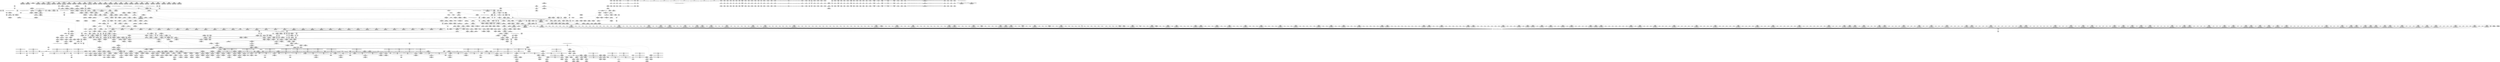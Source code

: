 digraph {
	CE0x59aa2a0 [shape=record,shape=Mrecord,label="{CE0x59aa2a0|80:_i64,_:_CRE_1678,1679_}"]
	CE0x5917980 [shape=record,shape=Mrecord,label="{CE0x5917980|apparmor_file_open:bf.load|security/apparmor/lsm.c,390|*SummSource*}"]
	CE0x59955e0 [shape=record,shape=Mrecord,label="{CE0x59955e0|80:_i64,_:_CRE_604,605_}"]
	CE0x59be670 [shape=record,shape=Mrecord,label="{CE0x59be670|128:_i8*,_:_CRE_40,44_|*MultipleSource*|Function::aa_cred_profile&Arg::cred::|Function::apparmor_file_open&Arg::cred::|security/apparmor/include/context.h,99}"]
	CE0x5a1cb60 [shape=record,shape=Mrecord,label="{CE0x5a1cb60|aa_map_file_to_perms:perms.3}"]
	CE0x5a1b6f0 [shape=record,shape=Mrecord,label="{CE0x5a1b6f0|i64*_getelementptr_inbounds_(_19_x_i64_,_19_x_i64_*___llvm_gcov_ctr100,_i64_0,_i64_14)|*Constant*|*SummSink*}"]
	CE0x5a18240 [shape=record,shape=Mrecord,label="{CE0x5a18240|aa_map_file_to_perms:and15|security/apparmor/include/file.h,208|*SummSink*}"]
	CE0x59c9260 [shape=record,shape=Mrecord,label="{CE0x59c9260|aa_map_file_to_perms:perms.4|*SummSource*}"]
	CE0x596ce10 [shape=record,shape=Mrecord,label="{CE0x596ce10|124:_i32,_128:_i64,_144:_i32,_192:_i32,_200:_%struct.aa_dfa*,_:_CRE_256,264_|*MultipleSource*|security/apparmor/lsm.c,395|security/apparmor/lsm.c,396}"]
	CE0x597f320 [shape=record,shape=Mrecord,label="{CE0x597f320|aa_cred_profile:tmp18|security/apparmor/include/context.h,100|*SummSource*}"]
	CE0x59bcf20 [shape=record,shape=Mrecord,label="{CE0x59bcf20|aa_cred_profile:lnot|security/apparmor/include/context.h,100|*SummSource*}"]
	CE0x591ef80 [shape=record,shape=Mrecord,label="{CE0x591ef80|apparmor_file_open:in_execve|security/apparmor/lsm.c,390|*SummSource*}"]
	CE0x5955340 [shape=record,shape=Mrecord,label="{CE0x5955340|80:_i64,_:_CRE_176,184_|*MultipleSource*|security/apparmor/include/apparmor.h,117|*LoadInst*|security/apparmor/include/apparmor.h,117}"]
	CE0x59373f0 [shape=record,shape=Mrecord,label="{CE0x59373f0|_ret_%struct.inode*_%tmp4,_!dbg_!15470|include/linux/fs.h,1916|*SummSink*}"]
	CE0x59df560 [shape=record,shape=Mrecord,label="{CE0x59df560|aa_cred_profile:tobool4|security/apparmor/include/context.h,100}"]
	CE0x5923800 [shape=record,shape=Mrecord,label="{CE0x5923800|apparmor_file_open:tobool|security/apparmor/lsm.c,390|*SummSink*}"]
	CE0x5913010 [shape=record,shape=Mrecord,label="{CE0x5913010|mediated_filesystem:tmp|*SummSource*}"]
	CE0x5a1e580 [shape=record,shape=Mrecord,label="{CE0x5a1e580|i64_15|*Constant*}"]
	CE0x598fda0 [shape=record,shape=Mrecord,label="{CE0x598fda0|80:_i64,_:_CRE_445,446_}"]
	"CONST[source:2(external),value:0(static)][purpose:{operation}][SrcIdx:7]"
	CE0x595aee0 [shape=record,shape=Mrecord,label="{CE0x595aee0|aa_cred_profile:do.cond}"]
	CE0x5924ac0 [shape=record,shape=Mrecord,label="{CE0x5924ac0|_ret_i1_%lnot,_!dbg_!15473|security/apparmor/include/apparmor.h,117|*SummSink*}"]
	CE0x59abf40 [shape=record,shape=Mrecord,label="{CE0x59abf40|80:_i64,_:_CRE_1776,1784_|*MultipleSource*|security/apparmor/include/apparmor.h,117|*LoadInst*|security/apparmor/include/apparmor.h,117}"]
	CE0x59f5c00 [shape=record,shape=Mrecord,label="{CE0x59f5c00|i64*_getelementptr_inbounds_(_16_x_i64_,_16_x_i64_*___llvm_gcov_ctr46,_i64_0,_i64_14)|*Constant*|*SummSource*}"]
	CE0x598aef0 [shape=record,shape=Mrecord,label="{CE0x598aef0|file_inode:tmp3}"]
	CE0x59a74f0 [shape=record,shape=Mrecord,label="{CE0x59a74f0|80:_i64,_:_CRE_1635,1636_}"]
	CE0x59a51a0 [shape=record,shape=Mrecord,label="{CE0x59a51a0|80:_i64,_:_CRE_1536,1568_|*MultipleSource*|security/apparmor/include/apparmor.h,117|*LoadInst*|security/apparmor/include/apparmor.h,117}"]
	CE0x595f4e0 [shape=record,shape=Mrecord,label="{CE0x595f4e0|80:_i64,_:_CRE_1349,1350_}"]
	CE0x5937480 [shape=record,shape=Mrecord,label="{CE0x5937480|apparmor_file_open:call1|security/apparmor/lsm.c,382|*SummSink*}"]
	CE0x595ed70 [shape=record,shape=Mrecord,label="{CE0x595ed70|80:_i64,_:_CRE_1342,1343_}"]
	CE0x5a12540 [shape=record,shape=Mrecord,label="{CE0x5a12540|aa_map_file_to_perms:perms.1|*SummSource*}"]
	CE0x5925ec0 [shape=record,shape=Mrecord,label="{CE0x5925ec0|i64*_getelementptr_inbounds_(_12_x_i64_,_12_x_i64_*___llvm_gcov_ctr99,_i64_0,_i64_3)|*Constant*}"]
	CE0x592a880 [shape=record,shape=Mrecord,label="{CE0x592a880|file_inode:tmp|*SummSink*}"]
	CE0x59734a0 [shape=record,shape=Mrecord,label="{CE0x59734a0|aa_cred_profile:if.then|*SummSink*}"]
	CE0x5978f90 [shape=record,shape=Mrecord,label="{CE0x5978f90|aa_cred_profile:tmp8|security/apparmor/include/context.h,100|*SummSink*}"]
	CE0x59f53c0 [shape=record,shape=Mrecord,label="{CE0x59f53c0|aa_cred_profile:tmp29|security/apparmor/include/context.h,100}"]
	CE0x5964790 [shape=record,shape=Mrecord,label="{CE0x5964790|apparmor_file_open:tmp15|security/apparmor/lsm.c,391|*SummSource*}"]
	CE0x591e610 [shape=record,shape=Mrecord,label="{CE0x591e610|aa_path_perm:entry|*SummSink*}"]
	CE0x598b5d0 [shape=record,shape=Mrecord,label="{CE0x598b5d0|i32_0|*Constant*}"]
	CE0x59603c0 [shape=record,shape=Mrecord,label="{CE0x59603c0|80:_i64,_:_CRE_1363,1364_}"]
	CE0x5923660 [shape=record,shape=Mrecord,label="{CE0x5923660|apparmor_file_open:tobool|security/apparmor/lsm.c,390|*SummSource*}"]
	CE0x596e530 [shape=record,shape=Mrecord,label="{CE0x596e530|apparmor_file_open:tmp22|security/apparmor/lsm.c,397|*SummSink*}"]
	CE0x5993930 [shape=record,shape=Mrecord,label="{CE0x5993930|80:_i64,_:_CRE_577,578_}"]
	CE0x598e200 [shape=record,shape=Mrecord,label="{CE0x598e200|80:_i64,_:_CRE_419,420_}"]
	"CONST[source:1(input),value:2(dynamic)][purpose:{operation}][SrcIdx:16]"
	CE0x59de5b0 [shape=record,shape=Mrecord,label="{CE0x59de5b0|aa_cred_profile:tmp21|security/apparmor/include/context.h,100}"]
	CE0x599ffe0 [shape=record,shape=Mrecord,label="{CE0x599ffe0|80:_i64,_:_CRE_1333,1334_}"]
	CE0x59898f0 [shape=record,shape=Mrecord,label="{CE0x59898f0|i64*_getelementptr_inbounds_(_2_x_i64_,_2_x_i64_*___llvm_gcov_ctr88,_i64_0,_i64_0)|*Constant*|*SummSource*}"]
	CE0x5960eb0 [shape=record,shape=Mrecord,label="{CE0x5960eb0|apparmor_file_open:tmp24|security/apparmor/lsm.c,398|*SummSource*}"]
	CE0x59a9910 [shape=record,shape=Mrecord,label="{CE0x59a9910|80:_i64,_:_CRE_1669,1670_}"]
	CE0x59c5c20 [shape=record,shape=Mrecord,label="{CE0x59c5c20|aa_cred_profile:tmp8|security/apparmor/include/context.h,100|*SummSource*}"]
	CE0x598f520 [shape=record,shape=Mrecord,label="{CE0x598f520|80:_i64,_:_CRE_437,438_}"]
	CE0x58f0300 [shape=record,shape=Mrecord,label="{CE0x58f0300|apparmor_file_open:tmp}"]
	CE0x59b0390 [shape=record,shape=Mrecord,label="{CE0x59b0390|aa_map_file_to_perms:and|security/apparmor/include/file.h,200|*SummSource*}"]
	CE0x59992b0 [shape=record,shape=Mrecord,label="{CE0x59992b0|80:_i64,_:_CRE_1211,1212_}"]
	CE0x5993b50 [shape=record,shape=Mrecord,label="{CE0x5993b50|80:_i64,_:_CRE_579,580_}"]
	CE0x5933310 [shape=record,shape=Mrecord,label="{CE0x5933310|i32_2|*Constant*|*SummSink*}"]
	CE0x591de80 [shape=record,shape=Mrecord,label="{CE0x591de80|apparmor_file_open:call10|security/apparmor/lsm.c,400}"]
	CE0x597ff90 [shape=record,shape=Mrecord,label="{CE0x597ff90|aa_map_file_to_perms:entry}"]
	CE0x58ffc70 [shape=record,shape=Mrecord,label="{CE0x58ffc70|apparmor_file_open:f_security|security/apparmor/lsm.c,378|*SummSink*}"]
	CE0x5957620 [shape=record,shape=Mrecord,label="{CE0x5957620|80:_i64,_:_CRE_320,328_|*MultipleSource*|security/apparmor/include/apparmor.h,117|*LoadInst*|security/apparmor/include/apparmor.h,117}"]
	CE0x5928800 [shape=record,shape=Mrecord,label="{CE0x5928800|apparmor_file_open:tmp14|security/apparmor/lsm.c,391}"]
	CE0x591dc10 [shape=record,shape=Mrecord,label="{CE0x591dc10|apparmor_file_open:call9|security/apparmor/lsm.c,401|*SummSink*}"]
	CE0x59bf380 [shape=record,shape=Mrecord,label="{CE0x59bf380|aa_cred_profile:conv|security/apparmor/include/context.h,100|*SummSource*}"]
	CE0x59929a0 [shape=record,shape=Mrecord,label="{CE0x59929a0|80:_i64,_:_CRE_562,563_}"]
	CE0x595f1b0 [shape=record,shape=Mrecord,label="{CE0x595f1b0|80:_i64,_:_CRE_1346,1347_}"]
	CE0x595fa30 [shape=record,shape=Mrecord,label="{CE0x595fa30|80:_i64,_:_CRE_1354,1355_}"]
	CE0x5955530 [shape=record,shape=Mrecord,label="{CE0x5955530|80:_i64,_:_CRE_184,188_|*MultipleSource*|security/apparmor/include/apparmor.h,117|*LoadInst*|security/apparmor/include/apparmor.h,117}"]
	CE0x5974a00 [shape=record,shape=Mrecord,label="{CE0x5974a00|aa_map_file_to_perms:tmp10|*LoadInst*|security/apparmor/include/file.h,202|*SummSource*}"]
	CE0x59c4c80 [shape=record,shape=Mrecord,label="{CE0x59c4c80|%struct.task_struct*_(%struct.task_struct**)*_asm_movq_%gs:$_1:P_,$0_,_r,im,_dirflag_,_fpsr_,_flags_|*SummSink*}"]
	CE0x5935970 [shape=record,shape=Mrecord,label="{CE0x5935970|apparmor_file_open:tmp3|security/apparmor/lsm.c,378|*SummSource*}"]
	CE0x5a1ef30 [shape=record,shape=Mrecord,label="{CE0x5a1ef30|aa_map_file_to_perms:tmp33|security/apparmor/include/file.h,210|*SummSource*}"]
	CE0x596c180 [shape=record,shape=Mrecord,label="{CE0x596c180|124:_i32,_128:_i64,_144:_i32,_192:_i32,_200:_%struct.aa_dfa*,_:_CRE_216,224_|*MultipleSource*|security/apparmor/lsm.c,395|security/apparmor/lsm.c,396}"]
	CE0x59a4810 [shape=record,shape=Mrecord,label="{CE0x59a4810|80:_i64,_:_CRE_1371,1372_}"]
	CE0x5957bf0 [shape=record,shape=Mrecord,label="{CE0x5957bf0|80:_i64,_:_CRE_344,352_|*MultipleSource*|security/apparmor/include/apparmor.h,117|*LoadInst*|security/apparmor/include/apparmor.h,117}"]
	CE0x5915a70 [shape=record,shape=Mrecord,label="{CE0x5915a70|mediated_filesystem:tmp2}"]
	CE0x597a310 [shape=record,shape=Mrecord,label="{CE0x597a310|i64_5|*Constant*}"]
	CE0x5a1a670 [shape=record,shape=Mrecord,label="{CE0x5a1a670|aa_map_file_to_perms:tmp30|security/apparmor/include/file.h,208}"]
	CE0x59aeaa0 [shape=record,shape=Mrecord,label="{CE0x59aeaa0|80:_i64,_:_CRE_2056,2112_|*MultipleSource*|security/apparmor/include/apparmor.h,117|*LoadInst*|security/apparmor/include/apparmor.h,117}"]
	CE0x59354d0 [shape=record,shape=Mrecord,label="{CE0x59354d0|apparmor_file_open:tmp2|*LoadInst*|security/apparmor/lsm.c,378|*SummSink*}"]
	CE0x59187e0 [shape=record,shape=Mrecord,label="{CE0x59187e0|i64_1|*Constant*}"]
	CE0x59b4f70 [shape=record,shape=Mrecord,label="{CE0x59b4f70|128:_i8*,_:_CRE_20,24_|*MultipleSource*|Function::aa_cred_profile&Arg::cred::|Function::apparmor_file_open&Arg::cred::|security/apparmor/include/context.h,99}"]
	CE0x59b54c0 [shape=record,shape=Mrecord,label="{CE0x59b54c0|aa_map_file_to_perms:tmp16|security/apparmor/include/file.h,203}"]
	CE0x5922cc0 [shape=record,shape=Mrecord,label="{CE0x5922cc0|apparmor_file_open:bf.clear|security/apparmor/lsm.c,390|*SummSource*}"]
	CE0x5936bc0 [shape=record,shape=Mrecord,label="{CE0x5936bc0|file_inode:entry|*SummSink*}"]
	CE0x599c930 [shape=record,shape=Mrecord,label="{CE0x599c930|80:_i64,_:_CRE_1263,1264_}"]
	CE0x59acec0 [shape=record,shape=Mrecord,label="{CE0x59acec0|80:_i64,_:_CRE_1840,1848_|*MultipleSource*|security/apparmor/include/apparmor.h,117|*LoadInst*|security/apparmor/include/apparmor.h,117}"]
	CE0x5957430 [shape=record,shape=Mrecord,label="{CE0x5957430|80:_i64,_:_CRE_312,320_|*MultipleSource*|security/apparmor/include/apparmor.h,117|*LoadInst*|security/apparmor/include/apparmor.h,117}"]
	CE0x595a1b0 [shape=record,shape=Mrecord,label="{CE0x595a1b0|80:_i64,_:_CRE_128,132_|*MultipleSource*|security/apparmor/include/apparmor.h,117|*LoadInst*|security/apparmor/include/apparmor.h,117}"]
	CE0x59a8810 [shape=record,shape=Mrecord,label="{CE0x59a8810|80:_i64,_:_CRE_1653,1654_}"]
	CE0x5a005b0 [shape=record,shape=Mrecord,label="{CE0x5a005b0|_call_void_mcount()_#2|*SummSource*}"]
	CE0x59b04d0 [shape=record,shape=Mrecord,label="{CE0x59b04d0|aa_map_file_to_perms:tobool|security/apparmor/include/file.h,200}"]
	CE0x596e840 [shape=record,shape=Mrecord,label="{CE0x596e840|apparmor_file_open:call7|security/apparmor/lsm.c,397}"]
	CE0x59983b0 [shape=record,shape=Mrecord,label="{CE0x59983b0|80:_i64,_:_CRE_712,720_|*MultipleSource*|security/apparmor/include/apparmor.h,117|*LoadInst*|security/apparmor/include/apparmor.h,117}"]
	CE0x59ae170 [shape=record,shape=Mrecord,label="{CE0x59ae170|80:_i64,_:_CRE_1888,1896_|*MultipleSource*|security/apparmor/include/apparmor.h,117|*LoadInst*|security/apparmor/include/apparmor.h,117}"]
	CE0x5a08a50 [shape=record,shape=Mrecord,label="{CE0x5a08a50|i32_-3|*Constant*|*SummSource*}"]
	CE0x59f6f40 [shape=record,shape=Mrecord,label="{CE0x59f6f40|i64*_getelementptr_inbounds_(_16_x_i64_,_16_x_i64_*___llvm_gcov_ctr46,_i64_0,_i64_15)|*Constant*|*SummSource*}"]
	CE0x5938ff0 [shape=record,shape=Mrecord,label="{CE0x5938ff0|24:_%struct.dentry*,_32:_%struct.inode*,_128:_i32,_132:_i32,_456:_i8*,_:_CRE_10,11_}"]
	CE0x5a0bcc0 [shape=record,shape=Mrecord,label="{CE0x5a0bcc0|aa_map_file_to_perms:if.end|*SummSource*}"]
	CE0x596c3f0 [shape=record,shape=Mrecord,label="{CE0x596c3f0|124:_i32,_128:_i64,_144:_i32,_192:_i32,_200:_%struct.aa_dfa*,_:_CRE_224,232_|*MultipleSource*|security/apparmor/lsm.c,395|security/apparmor/lsm.c,396}"]
	CE0x59fff60 [shape=record,shape=Mrecord,label="{CE0x59fff60|i64_7|*Constant*}"]
	CE0x5988160 [shape=record,shape=Mrecord,label="{CE0x5988160|apparmor_file_open:tmp29|security/apparmor/lsm.c,407}"]
	CE0x5a147d0 [shape=record,shape=Mrecord,label="{CE0x5a147d0|aa_map_file_to_perms:tmp11|security/apparmor/include/file.h,202|*SummSource*}"]
	CE0x59c5700 [shape=record,shape=Mrecord,label="{CE0x59c5700|GLOBAL:__llvm_gcov_ctr100|Global_var:__llvm_gcov_ctr100|*SummSink*}"]
	CE0x5961ff0 [shape=record,shape=Mrecord,label="{CE0x5961ff0|apparmor_file_open:tmp25|security/apparmor/lsm.c,398}"]
	CE0x598d540 [shape=record,shape=Mrecord,label="{CE0x598d540|80:_i64,_:_CRE_407,408_}"]
	CE0x59e1780 [shape=record,shape=Mrecord,label="{CE0x59e1780|i64*_getelementptr_inbounds_(_16_x_i64_,_16_x_i64_*___llvm_gcov_ctr46,_i64_0,_i64_1)|*Constant*|*SummSink*}"]
	CE0x59bd640 [shape=record,shape=Mrecord,label="{CE0x59bd640|aa_cred_profile:lor.end}"]
	CE0x5982400 [shape=record,shape=Mrecord,label="{CE0x5982400|i64_12|*Constant*|*SummSink*}"]
	CE0x5974b80 [shape=record,shape=Mrecord,label="{CE0x5974b80|aa_map_file_to_perms:tmp10|*LoadInst*|security/apparmor/include/file.h,202|*SummSink*}"]
	CE0x5970f80 [shape=record,shape=Mrecord,label="{CE0x5970f80|apparmor_file_open:tmp18|security/apparmor/lsm.c,396}"]
	CE0x598fa70 [shape=record,shape=Mrecord,label="{CE0x598fa70|80:_i64,_:_CRE_442,443_}"]
	CE0x5985ab0 [shape=record,shape=Mrecord,label="{CE0x5985ab0|i64*_getelementptr_inbounds_(_12_x_i64_,_12_x_i64_*___llvm_gcov_ctr99,_i64_0,_i64_10)|*Constant*}"]
	CE0x59b3960 [shape=record,shape=Mrecord,label="{CE0x59b3960|get_current:tmp2|*SummSource*}"]
	CE0x59c44c0 [shape=record,shape=Mrecord,label="{CE0x59c44c0|aa_cred_profile:do.end8|*SummSink*}"]
	CE0x59267d0 [shape=record,shape=Mrecord,label="{CE0x59267d0|i64*_getelementptr_inbounds_(_12_x_i64_,_12_x_i64_*___llvm_gcov_ctr99,_i64_0,_i64_3)|*Constant*|*SummSink*}"]
	CE0x5998b70 [shape=record,shape=Mrecord,label="{CE0x5998b70|80:_i64,_:_CRE_896,1208_|*MultipleSource*|security/apparmor/include/apparmor.h,117|*LoadInst*|security/apparmor/include/apparmor.h,117}"]
	CE0x59aa190 [shape=record,shape=Mrecord,label="{CE0x59aa190|80:_i64,_:_CRE_1677,1678_}"]
	CE0x5934350 [shape=record,shape=Mrecord,label="{CE0x5934350|24:_%struct.dentry*,_32:_%struct.inode*,_128:_i32,_132:_i32,_456:_i8*,_:_CRE_456,464_|*MultipleSource*|Function::apparmor_file_open&Arg::file::|security/apparmor/lsm.c,378}"]
	CE0x59b6260 [shape=record,shape=Mrecord,label="{CE0x59b6260|128:_i8*,_:_CRE_48,52_|*MultipleSource*|Function::aa_cred_profile&Arg::cred::|Function::apparmor_file_open&Arg::cred::|security/apparmor/include/context.h,99}"]
	CE0x596fbe0 [shape=record,shape=Mrecord,label="{CE0x596fbe0|apparmor_file_open:tmp21|security/apparmor/lsm.c,397|*SummSink*}"]
	CE0x598b500 [shape=record,shape=Mrecord,label="{CE0x598b500|_call_void_mcount()_#2|*SummSink*}"]
	CE0x5a18d10 [shape=record,shape=Mrecord,label="{CE0x5a18d10|aa_map_file_to_perms:tobool16|security/apparmor/include/file.h,208}"]
	CE0x599ecc0 [shape=record,shape=Mrecord,label="{CE0x599ecc0|80:_i64,_:_CRE_1315,1316_}"]
	CE0x5929e70 [shape=record,shape=Mrecord,label="{CE0x5929e70|get_current:entry|*SummSource*}"]
	CE0x595ef90 [shape=record,shape=Mrecord,label="{CE0x595ef90|80:_i64,_:_CRE_1344,1345_}"]
	CE0x59f4c00 [shape=record,shape=Mrecord,label="{CE0x59f4c00|i64*_getelementptr_inbounds_(_16_x_i64_,_16_x_i64_*___llvm_gcov_ctr46,_i64_0,_i64_13)|*Constant*|*SummSink*}"]
	CE0x5a1f040 [shape=record,shape=Mrecord,label="{CE0x5a1f040|aa_map_file_to_perms:tmp33|security/apparmor/include/file.h,210|*SummSink*}"]
	CE0x5956890 [shape=record,shape=Mrecord,label="{CE0x5956890|80:_i64,_:_CRE_268,272_|*MultipleSource*|security/apparmor/include/apparmor.h,117|*LoadInst*|security/apparmor/include/apparmor.h,117}"]
	CE0x5a123f0 [shape=record,shape=Mrecord,label="{CE0x5a123f0|aa_map_file_to_perms:or5|security/apparmor/include/file.h,203|*SummSink*}"]
	CE0x5a10650 [shape=record,shape=Mrecord,label="{CE0x5a10650|aa_map_file_to_perms:or|security/apparmor/include/file.h,201}"]
	CE0x59f82b0 [shape=record,shape=Mrecord,label="{CE0x59f82b0|aa_cred_profile:profile11|security/apparmor/include/context.h,101}"]
	CE0x59717d0 [shape=record,shape=Mrecord,label="{CE0x59717d0|apparmor_file_open:tmp20|security/apparmor/lsm.c,396}"]
	CE0x59f8320 [shape=record,shape=Mrecord,label="{CE0x59f8320|aa_cred_profile:profile11|security/apparmor/include/context.h,101|*SummSource*}"]
	CE0x5972b20 [shape=record,shape=Mrecord,label="{CE0x5972b20|aa_cred_profile:do.end10}"]
	CE0x59a0200 [shape=record,shape=Mrecord,label="{CE0x59a0200|80:_i64,_:_CRE_1335,1336_}"]
	CE0x59deb10 [shape=record,shape=Mrecord,label="{CE0x59deb10|aa_cred_profile:bb|*SummSink*}"]
	"CONST[source:2(external),value:0(static)][purpose:{operation}][SrcIdx:10]"
	CE0x5959020 [shape=record,shape=Mrecord,label="{CE0x5959020|80:_i64,_:_CRE_48,56_|*MultipleSource*|security/apparmor/include/apparmor.h,117|*LoadInst*|security/apparmor/include/apparmor.h,117}"]
	CE0x59afa20 [shape=record,shape=Mrecord,label="{CE0x59afa20|mediated_filesystem:tmp5|security/apparmor/include/apparmor.h,117|*SummSource*}"]
	CE0x59a6150 [shape=record,shape=Mrecord,label="{CE0x59a6150|80:_i64,_:_CRE_1617,1618_}"]
	CE0x5a03ed0 [shape=record,shape=Mrecord,label="{CE0x5a03ed0|i32_7|*Constant*|*SummSource*}"]
	CE0x5970950 [shape=record,shape=Mrecord,label="{CE0x5970950|i64_7|*Constant*|*SummSource*}"]
	CE0x5920fa0 [shape=record,shape=Mrecord,label="{CE0x5920fa0|apparmor_file_open:tmp12|security/apparmor/lsm.c,390}"]
	CE0x59a5990 [shape=record,shape=Mrecord,label="{CE0x59a5990|80:_i64,_:_CRE_1596,1600_|*MultipleSource*|security/apparmor/include/apparmor.h,117|*LoadInst*|security/apparmor/include/apparmor.h,117}"]
	CE0x5962b10 [shape=record,shape=Mrecord,label="{CE0x5962b10|aa_path_perm:path|Function::aa_path_perm&Arg::path::}"]
	CE0x5975c50 [shape=record,shape=Mrecord,label="{CE0x5975c50|aa_map_file_to_perms:f_mode1|security/apparmor/include/file.h,202}"]
	CE0x599d810 [shape=record,shape=Mrecord,label="{CE0x599d810|80:_i64,_:_CRE_1277,1278_}"]
	CE0x598a440 [shape=record,shape=Mrecord,label="{CE0x598a440|file_inode:tmp1|*SummSink*}"]
	CE0x5965ad0 [shape=record,shape=Mrecord,label="{CE0x5965ad0|GLOBAL:aa_cred_profile|*Constant*}"]
	CE0x598b120 [shape=record,shape=Mrecord,label="{CE0x598b120|file_inode:tmp3|*SummSink*}"]
	CE0x5975a00 [shape=record,shape=Mrecord,label="{CE0x5975a00|i64*_getelementptr_inbounds_(_16_x_i64_,_16_x_i64_*___llvm_gcov_ctr46,_i64_0,_i64_4)|*Constant*|*SummSink*}"]
	CE0x596b9d0 [shape=record,shape=Mrecord,label="{CE0x596b9d0|124:_i32,_128:_i64,_144:_i32,_192:_i32,_200:_%struct.aa_dfa*,_:_CRE_192,196_|*MultipleSource*|security/apparmor/lsm.c,395|security/apparmor/lsm.c,396}"]
	CE0x59add30 [shape=record,shape=Mrecord,label="{CE0x59add30|80:_i64,_:_CRE_1877,1878_}"]
	CE0x59f5f40 [shape=record,shape=Mrecord,label="{CE0x59f5f40|i64*_getelementptr_inbounds_(_16_x_i64_,_16_x_i64_*___llvm_gcov_ctr46,_i64_0,_i64_14)|*Constant*|*SummSink*}"]
	CE0x595f0a0 [shape=record,shape=Mrecord,label="{CE0x595f0a0|80:_i64,_:_CRE_1345,1346_}"]
	CE0x59a44e0 [shape=record,shape=Mrecord,label="{CE0x59a44e0|80:_i64,_:_CRE_1368,1369_}"]
	CE0x59a4e70 [shape=record,shape=Mrecord,label="{CE0x59a4e70|80:_i64,_:_CRE_1384,1392_|*MultipleSource*|security/apparmor/include/apparmor.h,117|*LoadInst*|security/apparmor/include/apparmor.h,117}"]
	CE0x5993e80 [shape=record,shape=Mrecord,label="{CE0x5993e80|80:_i64,_:_CRE_582,583_}"]
	CE0x59c3d30 [shape=record,shape=Mrecord,label="{CE0x59c3d30|0:_%struct.aa_profile*,_:_CRE_0,8_|*MultipleSource*|security/apparmor/include/context.h,99|*LoadInst*|security/apparmor/include/context.h,99|security/apparmor/include/context.h,100}"]
	CE0x58f4e60 [shape=record,shape=Mrecord,label="{CE0x58f4e60|apparmor_file_open:entry|*SummSink*}"]
	CE0x5a01cd0 [shape=record,shape=Mrecord,label="{CE0x5a01cd0|aa_map_file_to_perms:and7|security/apparmor/include/file.h,205|*SummSink*}"]
	CE0x599aea0 [shape=record,shape=Mrecord,label="{CE0x599aea0|80:_i64,_:_CRE_1238,1239_}"]
	CE0x59f68f0 [shape=record,shape=Mrecord,label="{CE0x59f68f0|aa_cred_profile:tmp31|security/apparmor/include/context.h,100|*SummSource*}"]
	CE0x5923000 [shape=record,shape=Mrecord,label="{CE0x5923000|apparmor_file_open:bf.cast|security/apparmor/lsm.c,390|*SummSource*}"]
	CE0x59261f0 [shape=record,shape=Mrecord,label="{CE0x59261f0|apparmor_file_open:tmp7|security/apparmor/lsm.c,382|*SummSink*}"]
	CE0x5969880 [shape=record,shape=Mrecord,label="{CE0x5969880|124:_i32,_128:_i64,_144:_i32,_192:_i32,_200:_%struct.aa_dfa*,_:_CRE_80,88_|*MultipleSource*|security/apparmor/lsm.c,395|security/apparmor/lsm.c,396}"]
	CE0x5970000 [shape=record,shape=Mrecord,label="{CE0x5970000|apparmor_file_open:cmp|security/apparmor/lsm.c,396|*SummSink*}"]
	CE0x5a04010 [shape=record,shape=Mrecord,label="{CE0x5a04010|aa_map_file_to_perms:f_mode|security/apparmor/include/file.h,200}"]
	CE0x599f650 [shape=record,shape=Mrecord,label="{CE0x599f650|80:_i64,_:_CRE_1324,1325_}"]
	CE0x598cbb0 [shape=record,shape=Mrecord,label="{CE0x598cbb0|80:_i64,_:_CRE_398,399_}"]
	CE0x59912e0 [shape=record,shape=Mrecord,label="{CE0x59912e0|80:_i64,_:_CRE_472,480_|*MultipleSource*|security/apparmor/include/apparmor.h,117|*LoadInst*|security/apparmor/include/apparmor.h,117}"]
	CE0x5921560 [shape=record,shape=Mrecord,label="{CE0x5921560|apparmor_file_open:tmp13|security/apparmor/lsm.c,390}"]
	CE0x5919b70 [shape=record,shape=Mrecord,label="{CE0x5919b70|24:_%struct.dentry*,_32:_%struct.inode*,_128:_i32,_132:_i32,_456:_i8*,_:_CRE_12,13_}"]
	CE0x59a8b40 [shape=record,shape=Mrecord,label="{CE0x59a8b40|80:_i64,_:_CRE_1656,1657_}"]
	CE0x5914ab0 [shape=record,shape=Mrecord,label="{CE0x5914ab0|file_inode:tmp4|*LoadInst*|include/linux/fs.h,1916}"]
	CE0x5995910 [shape=record,shape=Mrecord,label="{CE0x5995910|80:_i64,_:_CRE_607,608_}"]
	CE0x59c5550 [shape=record,shape=Mrecord,label="{CE0x59c5550|128:_i8*,_:_CRE_16,20_|*MultipleSource*|Function::aa_cred_profile&Arg::cred::|Function::apparmor_file_open&Arg::cred::|security/apparmor/include/context.h,99}"]
	CE0x5983c60 [shape=record,shape=Mrecord,label="{CE0x5983c60|aa_cred_profile:tmp24|security/apparmor/include/context.h,100}"]
	CE0x59c45d0 [shape=record,shape=Mrecord,label="{CE0x59c45d0|aa_cred_profile:if.end}"]
	CE0x58f8bd0 [shape=record,shape=Mrecord,label="{CE0x58f8bd0|apparmor_file_open:if.end13|*SummSource*}"]
	CE0x59884f0 [shape=record,shape=Mrecord,label="{CE0x59884f0|apparmor_file_open:tmp26|security/apparmor/lsm.c,406|*SummSource*}"]
	CE0x5991ff0 [shape=record,shape=Mrecord,label="{CE0x5991ff0|80:_i64,_:_CRE_536,540_|*MultipleSource*|security/apparmor/include/apparmor.h,117|*LoadInst*|security/apparmor/include/apparmor.h,117}"]
	CE0x5964680 [shape=record,shape=Mrecord,label="{CE0x5964680|apparmor_file_open:tmp15|security/apparmor/lsm.c,391}"]
	CE0x5965f10 [shape=record,shape=Mrecord,label="{CE0x5965f10|GLOBAL:aa_cred_profile|*Constant*|*SummSource*}"]
	CE0x5968430 [shape=record,shape=Mrecord,label="{CE0x5968430|124:_i32,_128:_i64,_144:_i32,_192:_i32,_200:_%struct.aa_dfa*,_:_CRE_24,32_|*MultipleSource*|security/apparmor/lsm.c,395|security/apparmor/lsm.c,396}"]
	CE0x5925890 [shape=record,shape=Mrecord,label="{CE0x5925890|apparmor_file_open:tmp4|security/apparmor/lsm.c,382|*SummSource*}"]
	CE0x59ded50 [shape=record,shape=Mrecord,label="{CE0x59ded50|aa_cred_profile:lnot|security/apparmor/include/context.h,100|*SummSink*}"]
	CE0x58f3eb0 [shape=record,shape=Mrecord,label="{CE0x58f3eb0|apparmor_file_open:bb}"]
	CE0x5965470 [shape=record,shape=Mrecord,label="{CE0x5965470|apparmor_file_open:call5|security/apparmor/lsm.c,395|*SummSink*}"]
	CE0x59fb930 [shape=record,shape=Mrecord,label="{CE0x59fb930|aa_map_file_to_perms:f_flags|security/apparmor/include/file.h,197}"]
	CE0x5a14b10 [shape=record,shape=Mrecord,label="{CE0x5a14b10|aa_map_file_to_perms:tmp12|security/apparmor/include/file.h,202}"]
	CE0x58f7e50 [shape=record,shape=Mrecord,label="{CE0x58f7e50|i32_1|*Constant*|*SummSource*}"]
	CE0x598dfe0 [shape=record,shape=Mrecord,label="{CE0x598dfe0|80:_i64,_:_CRE_417,418_}"]
	CE0x59618c0 [shape=record,shape=Mrecord,label="{CE0x59618c0|apparmor_file_open:mode8|security/apparmor/lsm.c,398|*SummSource*}"]
	CE0x5982ae0 [shape=record,shape=Mrecord,label="{CE0x5982ae0|aa_cred_profile:tmp22|security/apparmor/include/context.h,100|*SummSink*}"]
	CE0x5990510 [shape=record,shape=Mrecord,label="{CE0x5990510|80:_i64,_:_CRE_452,453_}"]
	CE0x5a14950 [shape=record,shape=Mrecord,label="{CE0x5a14950|aa_map_file_to_perms:tmp12|security/apparmor/include/file.h,202|*SummSource*}"]
	CE0x58fcfb0 [shape=record,shape=Mrecord,label="{CE0x58fcfb0|apparmor_file_open:tmp5|security/apparmor/lsm.c,382|*SummSource*}"]
	CE0x59a4b40 [shape=record,shape=Mrecord,label="{CE0x59a4b40|80:_i64,_:_CRE_1374,1375_}"]
	CE0x5a03570 [shape=record,shape=Mrecord,label="{CE0x5a03570|aa_map_file_to_perms:tmp21|security/apparmor/include/file.h,205|*SummSink*}"]
	CE0x5956c70 [shape=record,shape=Mrecord,label="{CE0x5956c70|80:_i64,_:_CRE_280,288_|*MultipleSource*|security/apparmor/include/apparmor.h,117|*LoadInst*|security/apparmor/include/apparmor.h,117}"]
	CE0x59537a0 [shape=record,shape=Mrecord,label="{CE0x59537a0|_call_void_mcount()_#2}"]
	CE0x5997070 [shape=record,shape=Mrecord,label="{CE0x5997070|80:_i64,_:_CRE_629,630_}"]
	CE0x5982c50 [shape=record,shape=Mrecord,label="{CE0x5982c50|aa_cred_profile:tmp23|security/apparmor/include/context.h,100}"]
	CE0x5961e00 [shape=record,shape=Mrecord,label="{CE0x5961e00|apparmor_file_open:i_mode|security/apparmor/lsm.c,398|*SummSource*}"]
	CE0x5994a30 [shape=record,shape=Mrecord,label="{CE0x5994a30|80:_i64,_:_CRE_593,594_}"]
	CE0x591f3c0 [shape=record,shape=Mrecord,label="{CE0x591f3c0|apparmor_file_open:bf.load|security/apparmor/lsm.c,390}"]
	CE0x5989a90 [shape=record,shape=Mrecord,label="{CE0x5989a90|file_inode:bb}"]
	CE0x5963ea0 [shape=record,shape=Mrecord,label="{CE0x5963ea0|_ret_i32_%call17,_!dbg_!15526|security/apparmor/file.c,307}"]
	CE0x59390f0 [shape=record,shape=Mrecord,label="{CE0x59390f0|24:_%struct.dentry*,_32:_%struct.inode*,_128:_i32,_132:_i32,_456:_i8*,_:_CRE_11,12_}"]
	CE0x599a840 [shape=record,shape=Mrecord,label="{CE0x599a840|80:_i64,_:_CRE_1232,1233_}"]
	CE0x591f350 [shape=record,shape=Mrecord,label="{CE0x591f350|COLLAPSED:_GCRE_current_task_external_global_%struct.task_struct*:_elem_0::|security/apparmor/lsm.c,390}"]
	CE0x59c3530 [shape=record,shape=Mrecord,label="{CE0x59c3530|get_current:tmp2}"]
	CE0x59f50b0 [shape=record,shape=Mrecord,label="{CE0x59f50b0|aa_cred_profile:tmp28|security/apparmor/include/context.h,100|*SummSink*}"]
	CE0x599cd70 [shape=record,shape=Mrecord,label="{CE0x599cd70|80:_i64,_:_CRE_1267,1268_}"]
	CE0x59aa4c0 [shape=record,shape=Mrecord,label="{CE0x59aa4c0|80:_i64,_:_CRE_1680,1681_}"]
	CE0x5a174e0 [shape=record,shape=Mrecord,label="{CE0x5a174e0|aa_map_file_to_perms:or13|security/apparmor/include/file.h,206|*SummSource*}"]
	CE0x59605e0 [shape=record,shape=Mrecord,label="{CE0x59605e0|80:_i64,_:_CRE_1365,1366_}"]
	CE0x598d320 [shape=record,shape=Mrecord,label="{CE0x598d320|80:_i64,_:_CRE_405,406_}"]
	CE0x5959fd0 [shape=record,shape=Mrecord,label="{CE0x5959fd0|80:_i64,_:_CRE_120,128_|*MultipleSource*|security/apparmor/include/apparmor.h,117|*LoadInst*|security/apparmor/include/apparmor.h,117}"]
	CE0x595f810 [shape=record,shape=Mrecord,label="{CE0x595f810|80:_i64,_:_CRE_1352,1353_}"]
	CE0x5994700 [shape=record,shape=Mrecord,label="{CE0x5994700|80:_i64,_:_CRE_590,591_}"]
	CE0x596cba0 [shape=record,shape=Mrecord,label="{CE0x596cba0|124:_i32,_128:_i64,_144:_i32,_192:_i32,_200:_%struct.aa_dfa*,_:_CRE_248,256_|*MultipleSource*|security/apparmor/lsm.c,395|security/apparmor/lsm.c,396}"]
	CE0x5913970 [shape=record,shape=Mrecord,label="{CE0x5913970|128:_i8*,_:_CRE_80,88_|*MultipleSource*|Function::aa_cred_profile&Arg::cred::|Function::apparmor_file_open&Arg::cred::|security/apparmor/include/context.h,99}"]
	CE0x5971660 [shape=record,shape=Mrecord,label="{CE0x5971660|apparmor_file_open:tmp19|security/apparmor/lsm.c,396|*SummSink*}"]
	CE0x59c4a60 [shape=record,shape=Mrecord,label="{CE0x59c4a60|%struct.task_struct*_(%struct.task_struct**)*_asm_movq_%gs:$_1:P_,$0_,_r,im,_dirflag_,_fpsr_,_flags_}"]
	CE0x59e5400 [shape=record,shape=Mrecord,label="{CE0x59e5400|aa_cred_profile:tmp16|security/apparmor/include/context.h,100|*SummSource*}"]
	CE0x5a0ca90 [shape=record,shape=Mrecord,label="{CE0x5a0ca90|aa_map_file_to_perms:if.end14|*SummSource*}"]
	CE0x5a10f30 [shape=record,shape=Mrecord,label="{CE0x5a10f30|aa_map_file_to_perms:if.end6|*SummSink*}"]
	CE0x59fe8d0 [shape=record,shape=Mrecord,label="{CE0x59fe8d0|aa_map_file_to_perms:tmp17|security/apparmor/include/file.h,205|*SummSource*}"]
	CE0x59a9f70 [shape=record,shape=Mrecord,label="{CE0x59a9f70|80:_i64,_:_CRE_1675,1676_}"]
	CE0x5937230 [shape=record,shape=Mrecord,label="{CE0x5937230|_ret_%struct.inode*_%tmp4,_!dbg_!15470|include/linux/fs.h,1916|*SummSource*}"]
	CE0x58f0290 [shape=record,shape=Mrecord,label="{CE0x58f0290|COLLAPSED:_GCMRE___llvm_gcov_ctr99_internal_global_12_x_i64_zeroinitializer:_elem_0:default:}"]
	CE0x5923110 [shape=record,shape=Mrecord,label="{CE0x5923110|apparmor_file_open:bf.cast|security/apparmor/lsm.c,390|*SummSink*}"]
	CE0x599fdc0 [shape=record,shape=Mrecord,label="{CE0x599fdc0|80:_i64,_:_CRE_1331,1332_}"]
	CE0x59780d0 [shape=record,shape=Mrecord,label="{CE0x59780d0|aa_cred_profile:lnot2|security/apparmor/include/context.h,100|*SummSource*}"]
	CE0x5979350 [shape=record,shape=Mrecord,label="{CE0x5979350|aa_map_file_to_perms:tmp14|security/apparmor/include/file.h,202|*SummSource*}"]
	CE0x59a6560 [shape=record,shape=Mrecord,label="{CE0x59a6560|80:_i64,_:_CRE_1620,1621_}"]
	CE0x5a1da10 [shape=record,shape=Mrecord,label="{CE0x5a1da10|aa_map_file_to_perms:and20|security/apparmor/include/file.h,210|*SummSource*}"]
	CE0x59adc80 [shape=record,shape=Mrecord,label="{CE0x59adc80|80:_i64,_:_CRE_1876,1877_}"]
	CE0x5918180 [shape=record,shape=Mrecord,label="{CE0x5918180|apparmor_file_open:call10|security/apparmor/lsm.c,400|*SummSink*}"]
	CE0x598f740 [shape=record,shape=Mrecord,label="{CE0x598f740|80:_i64,_:_CRE_439,440_}"]
	CE0x596d770 [shape=record,shape=Mrecord,label="{CE0x596d770|124:_i32,_128:_i64,_144:_i32,_192:_i32,_200:_%struct.aa_dfa*,_:_CRE_536,544_|*MultipleSource*|security/apparmor/lsm.c,395|security/apparmor/lsm.c,396}"]
	CE0x59c8790 [shape=record,shape=Mrecord,label="{CE0x59c8790|i32_16|*Constant*}"]
	CE0x5919e50 [shape=record,shape=Mrecord,label="{CE0x5919e50|24:_%struct.dentry*,_32:_%struct.inode*,_128:_i32,_132:_i32,_456:_i8*,_:_CRE_14,15_}"]
	CE0x599bb60 [shape=record,shape=Mrecord,label="{CE0x599bb60|80:_i64,_:_CRE_1250,1251_}"]
	CE0x599b1d0 [shape=record,shape=Mrecord,label="{CE0x599b1d0|80:_i64,_:_CRE_1241,1242_}"]
	CE0x5982f00 [shape=record,shape=Mrecord,label="{CE0x5982f00|aa_cred_profile:tmp23|security/apparmor/include/context.h,100|*SummSource*}"]
	CE0x59f2550 [shape=record,shape=Mrecord,label="{CE0x59f2550|aa_map_file_to_perms:tmp21|security/apparmor/include/file.h,205}"]
	CE0x596b280 [shape=record,shape=Mrecord,label="{CE0x596b280|124:_i32,_128:_i64,_144:_i32,_192:_i32,_200:_%struct.aa_dfa*,_:_CRE_148,152_|*MultipleSource*|security/apparmor/lsm.c,395|security/apparmor/lsm.c,396}"]
	CE0x599bd80 [shape=record,shape=Mrecord,label="{CE0x599bd80|80:_i64,_:_CRE_1252,1253_}"]
	CE0x595d4f0 [shape=record,shape=Mrecord,label="{CE0x595d4f0|aa_cred_profile:tmp14|security/apparmor/include/context.h,100}"]
	CE0x59bbf10 [shape=record,shape=Mrecord,label="{CE0x59bbf10|0:_%struct.aa_profile*,_:_CRE_8,16_|*MultipleSource*|security/apparmor/include/context.h,99|*LoadInst*|security/apparmor/include/context.h,99|security/apparmor/include/context.h,100}"]
	CE0x59a9090 [shape=record,shape=Mrecord,label="{CE0x59a9090|80:_i64,_:_CRE_1661,1662_}"]
	CE0x591e000 [shape=record,shape=Mrecord,label="{CE0x591e000|apparmor_file_open:call10|security/apparmor/lsm.c,400|*SummSource*}"]
	CE0x595bba0 [shape=record,shape=Mrecord,label="{CE0x595bba0|mediated_filesystem:bb|*SummSink*}"]
	CE0x59aa3b0 [shape=record,shape=Mrecord,label="{CE0x59aa3b0|80:_i64,_:_CRE_1679,1680_}"]
	CE0x5960c70 [shape=record,shape=Mrecord,label="{CE0x5960c70|apparmor_file_open:tmp23|security/apparmor/lsm.c,398|*SummSink*}"]
	CE0x59564b0 [shape=record,shape=Mrecord,label="{CE0x59564b0|80:_i64,_:_CRE_256,264_|*MultipleSource*|security/apparmor/include/apparmor.h,117|*LoadInst*|security/apparmor/include/apparmor.h,117}"]
	CE0x5a0abf0 [shape=record,shape=Mrecord,label="{CE0x5a0abf0|aa_map_file_to_perms:if.end19|*SummSource*}"]
	CE0x5999740 [shape=record,shape=Mrecord,label="{CE0x5999740|80:_i64,_:_CRE_1216,1217_}"]
	CE0x59854a0 [shape=record,shape=Mrecord,label="{CE0x59854a0|apparmor_file_open:allow12|security/apparmor/lsm.c,403|*SummSink*}"]
	CE0x597e400 [shape=record,shape=Mrecord,label="{CE0x597e400|void_(i8*,_i32,_i64)*_asm_sideeffect_1:_09ud2_0A.pushsection___bug_table,_22a_22_0A2:_09.long_1b_-_2b,_$_0:c_-_2b_0A_09.word_$_1:c_,_0_0A_09.org_2b+$_2:c_0A.popsection_,_i,i,i,_dirflag_,_fpsr_,_flags_|*SummSource*}"]
	CE0x598f630 [shape=record,shape=Mrecord,label="{CE0x598f630|80:_i64,_:_CRE_438,439_}"]
	CE0x5979d70 [shape=record,shape=Mrecord,label="{CE0x5979d70|aa_map_file_to_perms:if.then11}"]
	CE0x5a0ed40 [shape=record,shape=Mrecord,label="{CE0x5a0ed40|aa_map_file_to_perms:if.end24|*SummSink*}"]
	CE0x59f4390 [shape=record,shape=Mrecord,label="{CE0x59f4390|aa_cred_profile:tmp27|security/apparmor/include/context.h,100|*SummSink*}"]
	CE0x591d1e0 [shape=record,shape=Mrecord,label="{CE0x591d1e0|aa_map_file_to_perms:tmp7|security/apparmor/include/file.h,200|*SummSink*}"]
	CE0x599ab70 [shape=record,shape=Mrecord,label="{CE0x599ab70|80:_i64,_:_CRE_1235,1236_}"]
	CE0x59a9c40 [shape=record,shape=Mrecord,label="{CE0x59a9c40|80:_i64,_:_CRE_1672,1673_}"]
	CE0x59b3d30 [shape=record,shape=Mrecord,label="{CE0x59b3d30|get_current:tmp4|./arch/x86/include/asm/current.h,14|*SummSink*}"]
	CE0x598a600 [shape=record,shape=Mrecord,label="{CE0x598a600|i64*_getelementptr_inbounds_(_2_x_i64_,_2_x_i64_*___llvm_gcov_ctr88,_i64_0,_i64_1)|*Constant*|*SummSource*}"]
	CE0x5a0ec10 [shape=record,shape=Mrecord,label="{CE0x5a0ec10|aa_map_file_to_perms:if.end24|*SummSource*}"]
	CE0x5a17ac0 [shape=record,shape=Mrecord,label="{CE0x5a17ac0|aa_map_file_to_perms:perms.2|*SummSource*}"]
	CE0x598e310 [shape=record,shape=Mrecord,label="{CE0x598e310|80:_i64,_:_CRE_420,421_}"]
	CE0x5900f00 [shape=record,shape=Mrecord,label="{CE0x5900f00|i64_1|*Constant*|*SummSink*}"]
	CE0x5a007e0 [shape=record,shape=Mrecord,label="{CE0x5a007e0|i32_6|*Constant*}"]
	CE0x59c0750 [shape=record,shape=Mrecord,label="{CE0x59c0750|mediated_filesystem:lnot|security/apparmor/include/apparmor.h,117|*SummSource*}"]
	CE0x59f7f10 [shape=record,shape=Mrecord,label="{CE0x59f7f10|aa_cred_profile:tmp33|security/apparmor/include/context.h,101|*SummSink*}"]
	CE0x59b8b50 [shape=record,shape=Mrecord,label="{CE0x59b8b50|128:_i8*,_:_CRE_72,80_|*MultipleSource*|Function::aa_cred_profile&Arg::cred::|Function::apparmor_file_open&Arg::cred::|security/apparmor/include/context.h,99}"]
	CE0x59604d0 [shape=record,shape=Mrecord,label="{CE0x59604d0|80:_i64,_:_CRE_1364,1365_}"]
	CE0x596e9c0 [shape=record,shape=Mrecord,label="{CE0x596e9c0|apparmor_file_open:call7|security/apparmor/lsm.c,397|*SummSink*}"]
	CE0x59c20d0 [shape=record,shape=Mrecord,label="{CE0x59c20d0|aa_map_file_to_perms:tmp15|security/apparmor/include/file.h,203|*SummSource*}"]
	CE0x5999da0 [shape=record,shape=Mrecord,label="{CE0x5999da0|80:_i64,_:_CRE_1222,1223_}"]
	CE0x59f0f40 [shape=record,shape=Mrecord,label="{CE0x59f0f40|aa_cred_profile:tmp25|security/apparmor/include/context.h,100|*SummSink*}"]
	CE0x5928cc0 [shape=record,shape=Mrecord,label="{CE0x5928cc0|apparmor_file_open:conv|security/apparmor/lsm.c,403}"]
	CE0x59bc6f0 [shape=record,shape=Mrecord,label="{CE0x59bc6f0|aa_cred_profile:tmp12|security/apparmor/include/context.h,100|*SummSource*}"]
	CE0x59c0520 [shape=record,shape=Mrecord,label="{CE0x59c0520|get_current:bb}"]
	CE0x59e4de0 [shape=record,shape=Mrecord,label="{CE0x59e4de0|aa_cred_profile:tmp15|security/apparmor/include/context.h,100|*SummSource*}"]
	CE0x59af260 [shape=record,shape=Mrecord,label="{CE0x59af260|80:_i64,_:_CRE_2256,2264_|*MultipleSource*|security/apparmor/include/apparmor.h,117|*LoadInst*|security/apparmor/include/apparmor.h,117}"]
	CE0x5a0d400 [shape=record,shape=Mrecord,label="{CE0x5a0d400|i32_1024|*Constant*}"]
	CE0x59933e0 [shape=record,shape=Mrecord,label="{CE0x59933e0|80:_i64,_:_CRE_572,573_}"]
	CE0x59204a0 [shape=record,shape=Mrecord,label="{CE0x59204a0|apparmor_file_open:tmp11|security/apparmor/lsm.c,390}"]
	CE0x59b0400 [shape=record,shape=Mrecord,label="{CE0x59b0400|aa_map_file_to_perms:and|security/apparmor/include/file.h,200|*SummSink*}"]
	CE0x59943d0 [shape=record,shape=Mrecord,label="{CE0x59943d0|80:_i64,_:_CRE_587,588_}"]
	CE0x59acae0 [shape=record,shape=Mrecord,label="{CE0x59acae0|80:_i64,_:_CRE_1824,1828_|*MultipleSource*|security/apparmor/include/apparmor.h,117|*LoadInst*|security/apparmor/include/apparmor.h,117}"]
	CE0x5999b80 [shape=record,shape=Mrecord,label="{CE0x5999b80|80:_i64,_:_CRE_1220,1221_}"]
	CE0x59ae8b0 [shape=record,shape=Mrecord,label="{CE0x59ae8b0|80:_i64,_:_CRE_1928,2056_|*MultipleSource*|security/apparmor/include/apparmor.h,117|*LoadInst*|security/apparmor/include/apparmor.h,117}"]
	CE0x5970360 [shape=record,shape=Mrecord,label="{CE0x5970360|apparmor_file_open:cmp|security/apparmor/lsm.c,396|*SummSource*}"]
	CE0x5979170 [shape=record,shape=Mrecord,label="{CE0x5979170|aa_cred_profile:tmp9|security/apparmor/include/context.h,100}"]
	CE0x5a19100 [shape=record,shape=Mrecord,label="{CE0x5a19100|i64_13|*Constant*}"]
	CE0x598feb0 [shape=record,shape=Mrecord,label="{CE0x598feb0|80:_i64,_:_CRE_446,447_}"]
	CE0x598f300 [shape=record,shape=Mrecord,label="{CE0x598f300|80:_i64,_:_CRE_435,436_}"]
	CE0x59a7600 [shape=record,shape=Mrecord,label="{CE0x59a7600|80:_i64,_:_CRE_1636,1637_}"]
	CE0x58fd8e0 [shape=record,shape=Mrecord,label="{CE0x58fd8e0|apparmor_file_open:tmp7|security/apparmor/lsm.c,382|*SummSource*}"]
	CE0x59bcbf0 [shape=record,shape=Mrecord,label="{CE0x59bcbf0|aa_cred_profile:tobool1|security/apparmor/include/context.h,100|*SummSink*}"]
	CE0x597f2b0 [shape=record,shape=Mrecord,label="{CE0x597f2b0|aa_cred_profile:tmp18|security/apparmor/include/context.h,100}"]
	CE0x59f3d40 [shape=record,shape=Mrecord,label="{CE0x59f3d40|aa_cred_profile:tmp26|security/apparmor/include/context.h,100|*SummSink*}"]
	CE0x5997a00 [shape=record,shape=Mrecord,label="{CE0x5997a00|80:_i64,_:_CRE_664,672_|*MultipleSource*|security/apparmor/include/apparmor.h,117|*LoadInst*|security/apparmor/include/apparmor.h,117}"]
	CE0x59c8ec0 [shape=record,shape=Mrecord,label="{CE0x59c8ec0|aa_map_file_to_perms:or23|security/apparmor/include/file.h,211}"]
	CE0x59781a0 [shape=record,shape=Mrecord,label="{CE0x59781a0|aa_cred_profile:lnot3|security/apparmor/include/context.h,100}"]
	CE0x5990400 [shape=record,shape=Mrecord,label="{CE0x5990400|80:_i64,_:_CRE_451,452_}"]
	CE0x59be360 [shape=record,shape=Mrecord,label="{CE0x59be360|128:_i8*,_:_CRE_32,36_|*MultipleSource*|Function::aa_cred_profile&Arg::cred::|Function::apparmor_file_open&Arg::cred::|security/apparmor/include/context.h,99}"]
	CE0x5960f70 [shape=record,shape=Mrecord,label="{CE0x5960f70|apparmor_file_open:tmp24|security/apparmor/lsm.c,398|*SummSink*}"]
	CE0x5984710 [shape=record,shape=Mrecord,label="{CE0x5984710|i32_100|*Constant*|*SummSource*}"]
	CE0x5979c80 [shape=record,shape=Mrecord,label="{CE0x5979c80|aa_map_file_to_perms:if.then|*SummSink*}"]
	CE0x59682c0 [shape=record,shape=Mrecord,label="{CE0x59682c0|apparmor_file_open:tmp16|security/apparmor/lsm.c,396|*SummSink*}"]
	CE0x59253c0 [shape=record,shape=Mrecord,label="{CE0x59253c0|apparmor_file_open:tmp4|security/apparmor/lsm.c,382|*SummSink*}"]
	CE0x59f6bd0 [shape=record,shape=Mrecord,label="{CE0x59f6bd0|i64*_getelementptr_inbounds_(_16_x_i64_,_16_x_i64_*___llvm_gcov_ctr46,_i64_0,_i64_15)|*Constant*}"]
	CE0x5972f90 [shape=record,shape=Mrecord,label="{CE0x5972f90|aa_cred_profile:tmp13|*SummSink*}"]
	CE0x5992e90 [shape=record,shape=Mrecord,label="{CE0x5992e90|80:_i64,_:_CRE_567,568_}"]
	CE0x59aee80 [shape=record,shape=Mrecord,label="{CE0x59aee80|80:_i64,_:_CRE_2120,2248_|*MultipleSource*|security/apparmor/include/apparmor.h,117|*LoadInst*|security/apparmor/include/apparmor.h,117}"]
	CE0x59ac700 [shape=record,shape=Mrecord,label="{CE0x59ac700|80:_i64,_:_CRE_1808,1816_|*MultipleSource*|security/apparmor/include/apparmor.h,117|*LoadInst*|security/apparmor/include/apparmor.h,117}"]
	CE0x599d3d0 [shape=record,shape=Mrecord,label="{CE0x599d3d0|80:_i64,_:_CRE_1273,1274_}"]
	CE0x59abd50 [shape=record,shape=Mrecord,label="{CE0x59abd50|80:_i64,_:_CRE_1768,1776_|*MultipleSource*|security/apparmor/include/apparmor.h,117|*LoadInst*|security/apparmor/include/apparmor.h,117}"]
	CE0x599fcb0 [shape=record,shape=Mrecord,label="{CE0x599fcb0|80:_i64,_:_CRE_1330,1331_}"]
	CE0x5993600 [shape=record,shape=Mrecord,label="{CE0x5993600|80:_i64,_:_CRE_574,575_}"]
	CE0x595c8b0 [shape=record,shape=Mrecord,label="{CE0x595c8b0|mediated_filesystem:s_flags|security/apparmor/include/apparmor.h,117|*SummSource*}"]
	CE0x598eb90 [shape=record,shape=Mrecord,label="{CE0x598eb90|80:_i64,_:_CRE_428,429_}"]
	CE0x59f7280 [shape=record,shape=Mrecord,label="{CE0x59f7280|i64*_getelementptr_inbounds_(_16_x_i64_,_16_x_i64_*___llvm_gcov_ctr46,_i64_0,_i64_15)|*Constant*|*SummSink*}"]
	CE0x59ae6c0 [shape=record,shape=Mrecord,label="{CE0x59ae6c0|80:_i64,_:_CRE_1920,1928_|*MultipleSource*|security/apparmor/include/apparmor.h,117|*LoadInst*|security/apparmor/include/apparmor.h,117}"]
	CE0x59bc090 [shape=record,shape=Mrecord,label="{CE0x59bc090|0:_%struct.aa_profile*,_:_CRE_16,24_|*MultipleSource*|security/apparmor/include/context.h,99|*LoadInst*|security/apparmor/include/context.h,99|security/apparmor/include/context.h,100}"]
	CE0x5a1fc70 [shape=record,shape=Mrecord,label="{CE0x5a1fc70|aa_map_file_to_perms:tmp35|security/apparmor/include/file.h,210|*SummSink*}"]
	CE0x5a038a0 [shape=record,shape=Mrecord,label="{CE0x5a038a0|aa_map_file_to_perms:tmp22|security/apparmor/include/file.h,205|*SummSource*}"]
	CE0x58fc630 [shape=record,shape=Mrecord,label="{CE0x58fc630|apparmor_file_open:tmp6|security/apparmor/lsm.c,382|*SummSource*}"]
	CE0x5a0d610 [shape=record,shape=Mrecord,label="{CE0x5a0d610|i32_1024|*Constant*|*SummSink*}"]
	CE0x59e5650 [shape=record,shape=Mrecord,label="{CE0x59e5650|aa_map_file_to_perms:tobool|security/apparmor/include/file.h,200|*SummSource*}"]
	CE0x59a9a20 [shape=record,shape=Mrecord,label="{CE0x59a9a20|80:_i64,_:_CRE_1670,1671_}"]
	CE0x5990620 [shape=record,shape=Mrecord,label="{CE0x5990620|80:_i64,_:_CRE_453,454_}"]
	CE0x5924370 [shape=record,shape=Mrecord,label="{CE0x5924370|apparmor_file_open:tmp10|security/apparmor/lsm.c,390|*SummSource*}"]
	CE0x59fa230 [shape=record,shape=Mrecord,label="{CE0x59fa230|aa_map_file_to_perms:tmp20|security/apparmor/include/file.h,205|*SummSink*}"]
	CE0x59c8800 [shape=record,shape=Mrecord,label="{CE0x59c8800|i32_16|*Constant*|*SummSource*}"]
	CE0x59fd110 [shape=record,shape=Mrecord,label="{CE0x59fd110|i32_6|*Constant*|*SummSink*}"]
	CE0x5a19c70 [shape=record,shape=Mrecord,label="{CE0x5a19c70|aa_map_file_to_perms:tmp28|security/apparmor/include/file.h,208|*SummSource*}"]
	CE0x5999520 [shape=record,shape=Mrecord,label="{CE0x5999520|80:_i64,_:_CRE_1214,1215_}"]
	CE0x591f9b0 [shape=record,shape=Mrecord,label="{CE0x591f9b0|i8_1|*Constant*}"]
	CE0x59c07c0 [shape=record,shape=Mrecord,label="{CE0x59c07c0|mediated_filesystem:lnot|security/apparmor/include/apparmor.h,117|*SummSink*}"]
	CE0x5a09c40 [shape=record,shape=Mrecord,label="{CE0x5a09c40|i64*_getelementptr_inbounds_(_19_x_i64_,_19_x_i64_*___llvm_gcov_ctr100,_i64_0,_i64_0)|*Constant*|*SummSink*}"]
	CE0x599a400 [shape=record,shape=Mrecord,label="{CE0x599a400|80:_i64,_:_CRE_1228,1229_}"]
	CE0x5973c80 [shape=record,shape=Mrecord,label="{CE0x5973c80|i64*_getelementptr_inbounds_(_16_x_i64_,_16_x_i64_*___llvm_gcov_ctr46,_i64_0,_i64_4)|*Constant*}"]
	CE0x59df2d0 [shape=record,shape=Mrecord,label="{CE0x59df2d0|aa_cred_profile:expval|security/apparmor/include/context.h,100|*SummSource*}"]
	CE0x59bdab0 [shape=record,shape=Mrecord,label="{CE0x59bdab0|aa_cred_profile:do.body|*SummSource*}"]
	CE0x59b4120 [shape=record,shape=Mrecord,label="{CE0x59b4120|aa_cred_profile:if.then}"]
	CE0x595bd10 [shape=record,shape=Mrecord,label="{CE0x595bd10|i64*_getelementptr_inbounds_(_2_x_i64_,_2_x_i64_*___llvm_gcov_ctr55,_i64_0,_i64_0)|*Constant*}"]
	CE0x596d2f0 [shape=record,shape=Mrecord,label="{CE0x596d2f0|124:_i32,_128:_i64,_144:_i32,_192:_i32,_200:_%struct.aa_dfa*,_:_CRE_272,528_|*MultipleSource*|security/apparmor/lsm.c,395|security/apparmor/lsm.c,396}"]
	CE0x5a014b0 [shape=record,shape=Mrecord,label="{CE0x5a014b0|aa_map_file_to_perms:tmp1|*SummSource*}"]
	CE0x595d630 [shape=record,shape=Mrecord,label="{CE0x595d630|aa_cred_profile:tmp14|security/apparmor/include/context.h,100|*SummSink*}"]
	CE0x596fef0 [shape=record,shape=Mrecord,label="{CE0x596fef0|i64_3|*Constant*|*SummSink*}"]
	CE0x58f6070 [shape=record,shape=Mrecord,label="{CE0x58f6070|apparmor_file_open:if.then6}"]
	CE0x58f6170 [shape=record,shape=Mrecord,label="{CE0x58f6170|apparmor_file_open:return}"]
	CE0x595d990 [shape=record,shape=Mrecord,label="{CE0x595d990|i64_-2147483648|*Constant*}"]
	CE0x591ed60 [shape=record,shape=Mrecord,label="{CE0x591ed60|aa_path_perm:op|Function::aa_path_perm&Arg::op::|*SummSource*}"]
	CE0x5963be0 [shape=record,shape=Mrecord,label="{CE0x5963be0|aa_path_perm:cond|Function::aa_path_perm&Arg::cond::|*SummSource*}"]
	CE0x5a0a4b0 [shape=record,shape=Mrecord,label="{CE0x5a0a4b0|aa_map_file_to_perms:tmp13|security/apparmor/include/file.h,202}"]
	CE0x5a1b760 [shape=record,shape=Mrecord,label="{CE0x5a1b760|aa_map_file_to_perms:tmp31|security/apparmor/include/file.h,209|*SummSink*}"]
	CE0x59954d0 [shape=record,shape=Mrecord,label="{CE0x59954d0|80:_i64,_:_CRE_603,604_}"]
	CE0x5920e30 [shape=record,shape=Mrecord,label="{CE0x5920e30|apparmor_file_open:tmp11|security/apparmor/lsm.c,390|*SummSink*}"]
	CE0x5985940 [shape=record,shape=Mrecord,label="{CE0x5985940|apparmor_file_open:error.0|*SummSink*}"]
	CE0x5906870 [shape=record,shape=Mrecord,label="{CE0x5906870|24:_%struct.dentry*,_32:_%struct.inode*,_128:_i32,_132:_i32,_456:_i8*,_:_CRE_9,10_}"]
	CE0x5a04640 [shape=record,shape=Mrecord,label="{CE0x5a04640|aa_map_file_to_perms:tmp1}"]
	CE0x59a6940 [shape=record,shape=Mrecord,label="{CE0x59a6940|80:_i64,_:_CRE_1624,1625_}"]
	CE0x59973a0 [shape=record,shape=Mrecord,label="{CE0x59973a0|80:_i64,_:_CRE_632,640_|*MultipleSource*|security/apparmor/include/apparmor.h,117|*LoadInst*|security/apparmor/include/apparmor.h,117}"]
	CE0x5960b90 [shape=record,shape=Mrecord,label="{CE0x5960b90|apparmor_file_open:tmp23|security/apparmor/lsm.c,398}"]
	CE0x592a410 [shape=record,shape=Mrecord,label="{CE0x592a410|_ret_%struct.task_struct*_%tmp4,_!dbg_!15471|./arch/x86/include/asm/current.h,14}"]
	CE0x59c8fa0 [shape=record,shape=Mrecord,label="{CE0x59c8fa0|aa_map_file_to_perms:or23|security/apparmor/include/file.h,211|*SummSink*}"]
	CE0x59867b0 [shape=record,shape=Mrecord,label="{CE0x59867b0|apparmor_file_open:retval.0|*SummSource*}"]
	CE0x599a620 [shape=record,shape=Mrecord,label="{CE0x599a620|80:_i64,_:_CRE_1230,1231_}"]
	CE0x5970530 [shape=record,shape=Mrecord,label="{CE0x5970530|i64_8|*Constant*|*SummSource*}"]
	CE0x5986820 [shape=record,shape=Mrecord,label="{CE0x5986820|apparmor_file_open:retval.0|*SummSink*}"]
	CE0x5993710 [shape=record,shape=Mrecord,label="{CE0x5993710|80:_i64,_:_CRE_575,576_}"]
	CE0x59b2530 [shape=record,shape=Mrecord,label="{CE0x59b2530|get_current:tmp3|*SummSource*}"]
	CE0x5954670 [shape=record,shape=Mrecord,label="{CE0x5954670|aa_cred_profile:if.end|*SummSource*}"]
	CE0x61ecf60 [shape=record,shape=Mrecord,label="{CE0x61ecf60|apparmor_file_open:file|Function::apparmor_file_open&Arg::file::}"]
	CE0x5a1ea90 [shape=record,shape=Mrecord,label="{CE0x5a1ea90|aa_map_file_to_perms:tmp34|security/apparmor/include/file.h,210}"]
	CE0x5957810 [shape=record,shape=Mrecord,label="{CE0x5957810|80:_i64,_:_CRE_328,336_|*MultipleSource*|security/apparmor/include/apparmor.h,117|*LoadInst*|security/apparmor/include/apparmor.h,117}"]
	CE0x5994920 [shape=record,shape=Mrecord,label="{CE0x5994920|80:_i64,_:_CRE_592,593_}"]
	CE0x59c1440 [shape=record,shape=Mrecord,label="{CE0x59c1440|aa_cred_profile:tmp9|security/apparmor/include/context.h,100|*SummSource*}"]
	CE0x598d870 [shape=record,shape=Mrecord,label="{CE0x598d870|80:_i64,_:_CRE_410,411_}"]
	CE0x59f17b0 [shape=record,shape=Mrecord,label="{CE0x59f17b0|i64*_getelementptr_inbounds_(_16_x_i64_,_16_x_i64_*___llvm_gcov_ctr46,_i64_0,_i64_12)|*Constant*|*SummSink*}"]
	CE0x59a6b60 [shape=record,shape=Mrecord,label="{CE0x59a6b60|80:_i64,_:_CRE_1626,1627_}"]
	CE0x5963000 [shape=record,shape=Mrecord,label="{CE0x5963000|aa_path_perm:flags|Function::aa_path_perm&Arg::flags::}"]
	CE0x59f0e20 [shape=record,shape=Mrecord,label="{CE0x59f0e20|aa_cred_profile:tmp25|security/apparmor/include/context.h,100|*SummSource*}"]
	CE0x5993f90 [shape=record,shape=Mrecord,label="{CE0x5993f90|80:_i64,_:_CRE_583,584_}"]
	CE0x59f8b50 [shape=record,shape=Mrecord,label="{CE0x59f8b50|aa_cred_profile:tmp34|security/apparmor/include/context.h,101|*SummSink*}"]
	CE0x591da90 [shape=record,shape=Mrecord,label="{CE0x591da90|apparmor_file_open:call9|security/apparmor/lsm.c,401}"]
	CE0x5a01780 [shape=record,shape=Mrecord,label="{CE0x5a01780|_call_void_mcount()_#2}"]
	CE0x5a19360 [shape=record,shape=Mrecord,label="{CE0x5a19360|i64_13|*Constant*|*SummSource*}"]
	CE0x5996b20 [shape=record,shape=Mrecord,label="{CE0x5996b20|80:_i64,_:_CRE_624,625_}"]
	CE0x5a0ad00 [shape=record,shape=Mrecord,label="{CE0x5a0ad00|aa_map_file_to_perms:if.end19|*SummSink*}"]
	CE0x5a19610 [shape=record,shape=Mrecord,label="{CE0x5a19610|aa_map_file_to_perms:tmp28|security/apparmor/include/file.h,208}"]
	CE0x59165b0 [shape=record,shape=Mrecord,label="{CE0x59165b0|i64*_getelementptr_inbounds_(_2_x_i64_,_2_x_i64_*___llvm_gcov_ctr55,_i64_0,_i64_1)|*Constant*}"]
	CE0x59de2c0 [shape=record,shape=Mrecord,label="{CE0x59de2c0|aa_cred_profile:tmp20|security/apparmor/include/context.h,100}"]
	CE0x5970ff0 [shape=record,shape=Mrecord,label="{CE0x5970ff0|apparmor_file_open:tmp18|security/apparmor/lsm.c,396|*SummSource*}"]
	CE0x5a17c80 [shape=record,shape=Mrecord,label="{CE0x5a17c80|aa_map_file_to_perms:perms.2|*SummSink*}"]
	CE0x59b4560 [shape=record,shape=Mrecord,label="{CE0x59b4560|aa_map_file_to_perms:tmp14|security/apparmor/include/file.h,202}"]
	CE0x59b6040 [shape=record,shape=Mrecord,label="{CE0x59b6040|128:_i8*,_:_CRE_44,48_|*MultipleSource*|Function::aa_cred_profile&Arg::cred::|Function::apparmor_file_open&Arg::cred::|security/apparmor/include/context.h,99}"]
	CE0x58fd6a0 [shape=record,shape=Mrecord,label="{CE0x58fd6a0|apparmor_file_open:tmp7|security/apparmor/lsm.c,382}"]
	CE0x59aaa10 [shape=record,shape=Mrecord,label="{CE0x59aaa10|80:_i64,_:_CRE_1685,1686_}"]
	CE0x598cff0 [shape=record,shape=Mrecord,label="{CE0x598cff0|80:_i64,_:_CRE_402,403_}"]
	CE0x59ad0b0 [shape=record,shape=Mrecord,label="{CE0x59ad0b0|80:_i64,_:_CRE_1848,1856_|*MultipleSource*|security/apparmor/include/apparmor.h,117|*LoadInst*|security/apparmor/include/apparmor.h,117}"]
	CE0x59a8920 [shape=record,shape=Mrecord,label="{CE0x59a8920|80:_i64,_:_CRE_1654,1655_}"]
	CE0x59b39d0 [shape=record,shape=Mrecord,label="{CE0x59b39d0|get_current:tmp2|*SummSink*}"]
	CE0x58ef110 [shape=record,shape=Mrecord,label="{CE0x58ef110|i64_1|*Constant*}"]
	CE0x59f5040 [shape=record,shape=Mrecord,label="{CE0x59f5040|aa_cred_profile:tmp28|security/apparmor/include/context.h,100|*SummSource*}"]
	CE0x59e0930 [shape=record,shape=Mrecord,label="{CE0x59e0930|aa_cred_profile:tmp10|security/apparmor/include/context.h,100|*SummSink*}"]
	CE0x59a45f0 [shape=record,shape=Mrecord,label="{CE0x59a45f0|80:_i64,_:_CRE_1369,1370_}"]
	CE0x59ada60 [shape=record,shape=Mrecord,label="{CE0x59ada60|80:_i64,_:_CRE_1874,1875_}"]
	CE0x55f57e0 [shape=record,shape=Mrecord,label="{CE0x55f57e0|apparmor_file_open:file|Function::apparmor_file_open&Arg::file::|*SummSource*}"]
	CE0x59c5ab0 [shape=record,shape=Mrecord,label="{CE0x59c5ab0|aa_cred_profile:tmp8|security/apparmor/include/context.h,100}"]
	CE0x59f7d50 [shape=record,shape=Mrecord,label="{CE0x59f7d50|aa_cred_profile:tmp33|security/apparmor/include/context.h,101|*SummSource*}"]
	CE0x58eebc0 [shape=record,shape=Mrecord,label="{CE0x58eebc0|apparmor_file_open:if.then3|*SummSink*}"]
	CE0x591db00 [shape=record,shape=Mrecord,label="{CE0x591db00|apparmor_file_open:call9|security/apparmor/lsm.c,401|*SummSource*}"]
	CE0x59931c0 [shape=record,shape=Mrecord,label="{CE0x59931c0|80:_i64,_:_CRE_570,571_}"]
	CE0x599df80 [shape=record,shape=Mrecord,label="{CE0x599df80|80:_i64,_:_CRE_1304,1305_}"]
	CE0x59a6d80 [shape=record,shape=Mrecord,label="{CE0x59a6d80|80:_i64,_:_CRE_1628,1629_}"]
	CE0x5a06760 [shape=record,shape=Mrecord,label="{CE0x5a06760|aa_map_file_to_perms:tmp}"]
	CE0x5a17140 [shape=record,shape=Mrecord,label="{CE0x5a17140|aa_map_file_to_perms:and12|security/apparmor/include/file.h,206}"]
	CE0x59a82c0 [shape=record,shape=Mrecord,label="{CE0x59a82c0|80:_i64,_:_CRE_1648,1649_}"]
	CE0x59b8690 [shape=record,shape=Mrecord,label="{CE0x59b8690|aa_map_file_to_perms:tmp7|security/apparmor/include/file.h,200}"]
	CE0x59dd840 [shape=record,shape=Mrecord,label="{CE0x59dd840|i64*_getelementptr_inbounds_(_16_x_i64_,_16_x_i64_*___llvm_gcov_ctr46,_i64_0,_i64_8)|*Constant*}"]
	CE0x5a18490 [shape=record,shape=Mrecord,label="{CE0x5a18490|aa_map_file_to_perms:and15|security/apparmor/include/file.h,208}"]
	CE0x59bb800 [shape=record,shape=Mrecord,label="{CE0x59bb800|i32_22|*Constant*|*SummSource*}"]
	CE0x5a197d0 [shape=record,shape=Mrecord,label="{CE0x5a197d0|aa_map_file_to_perms:tmp27|security/apparmor/include/file.h,208}"]
	CE0x5973f90 [shape=record,shape=Mrecord,label="{CE0x5973f90|i64*_getelementptr_inbounds_(_16_x_i64_,_16_x_i64_*___llvm_gcov_ctr46,_i64_0,_i64_4)|*Constant*|*SummSource*}"]
	CE0x59c9b60 [shape=record,shape=Mrecord,label="{CE0x59c9b60|i64*_getelementptr_inbounds_(_19_x_i64_,_19_x_i64_*___llvm_gcov_ctr100,_i64_0,_i64_18)|*Constant*|*SummSource*}"]
	CE0x59966e0 [shape=record,shape=Mrecord,label="{CE0x59966e0|80:_i64,_:_CRE_620,621_}"]
	CE0x5936860 [shape=record,shape=Mrecord,label="{CE0x5936860|file_inode:entry}"]
	CE0x599a730 [shape=record,shape=Mrecord,label="{CE0x599a730|80:_i64,_:_CRE_1231,1232_}"]
	CE0x59bf8d0 [shape=record,shape=Mrecord,label="{CE0x59bf8d0|mediated_filesystem:and|security/apparmor/include/apparmor.h,117|*SummSink*}"]
	CE0x599e660 [shape=record,shape=Mrecord,label="{CE0x599e660|80:_i64,_:_CRE_1309,1310_}"]
	CE0x595d0c0 [shape=record,shape=Mrecord,label="{CE0x595d0c0|i64_6|*Constant*|*SummSource*}"]
	CE0x59f76c0 [shape=record,shape=Mrecord,label="{CE0x59f76c0|aa_cred_profile:tmp32|security/apparmor/include/context.h,101|*SummSource*}"]
	CE0x59613c0 [shape=record,shape=Mrecord,label="{CE0x59613c0|apparmor_file_open:mode8|security/apparmor/lsm.c,398|*SummSink*}"]
	CE0x58fe0b0 [shape=record,shape=Mrecord,label="{CE0x58fe0b0|i32_1|*Constant*}"]
	CE0x5976ef0 [shape=record,shape=Mrecord,label="{CE0x5976ef0|aa_cred_profile:expval|security/apparmor/include/context.h,100}"]
	CE0x5935c30 [shape=record,shape=Mrecord,label="{CE0x5935c30|GLOBAL:get_current|*Constant*}"]
	CE0x595d280 [shape=record,shape=Mrecord,label="{CE0x595d280|aa_cred_profile:tmp15|security/apparmor/include/context.h,100}"]
	CE0x59c72f0 [shape=record,shape=Mrecord,label="{CE0x59c72f0|aa_map_file_to_perms:tmp37|security/apparmor/include/file.h,211|*SummSource*}"]
	CE0x598e530 [shape=record,shape=Mrecord,label="{CE0x598e530|80:_i64,_:_CRE_422,423_}"]
	CE0x59dfee0 [shape=record,shape=Mrecord,label="{CE0x59dfee0|aa_cred_profile:tmp2}"]
	CE0x5a13cf0 [shape=record,shape=Mrecord,label="{CE0x5a13cf0|aa_map_file_to_perms:and2|security/apparmor/include/file.h,202|*SummSink*}"]
	CE0x599c0b0 [shape=record,shape=Mrecord,label="{CE0x599c0b0|80:_i64,_:_CRE_1255,1256_}"]
	CE0x59a7d70 [shape=record,shape=Mrecord,label="{CE0x59a7d70|80:_i64,_:_CRE_1643,1644_}"]
	CE0x59e3ac0 [shape=record,shape=Mrecord,label="{CE0x59e3ac0|aa_cred_profile:tmp17|security/apparmor/include/context.h,100|*SummSource*}"]
	CE0x59c0c40 [shape=record,shape=Mrecord,label="{CE0x59c0c40|get_current:bb|*SummSink*}"]
	CE0x598cdd0 [shape=record,shape=Mrecord,label="{CE0x598cdd0|80:_i64,_:_CRE_400,401_}"]
	CE0x59f63f0 [shape=record,shape=Mrecord,label="{CE0x59f63f0|aa_cred_profile:tmp30|security/apparmor/include/context.h,100|*SummSink*}"]
	CE0x59a6c70 [shape=record,shape=Mrecord,label="{CE0x59a6c70|80:_i64,_:_CRE_1627,1628_}"]
	CE0x59217d0 [shape=record,shape=Mrecord,label="{CE0x59217d0|apparmor_file_open:tmp13|security/apparmor/lsm.c,390|*SummSource*}"]
	CE0x599a0d0 [shape=record,shape=Mrecord,label="{CE0x599a0d0|80:_i64,_:_CRE_1225,1226_}"]
	CE0x591a1a0 [shape=record,shape=Mrecord,label="{CE0x591a1a0|i64*_getelementptr_inbounds_(_2_x_i64_,_2_x_i64_*___llvm_gcov_ctr88,_i64_0,_i64_0)|*Constant*|*SummSink*}"]
	CE0x595eb50 [shape=record,shape=Mrecord,label="{CE0x595eb50|80:_i64,_:_CRE_1340,1341_}"]
	CE0x5992d80 [shape=record,shape=Mrecord,label="{CE0x5992d80|80:_i64,_:_CRE_566,567_}"]
	CE0x59e2010 [shape=record,shape=Mrecord,label="{CE0x59e2010|aa_cred_profile:tmp11|security/apparmor/include/context.h,100|*SummSource*}"]
	CE0x59b7b60 [shape=record,shape=Mrecord,label="{CE0x59b7b60|aa_cred_profile:security|security/apparmor/include/context.h,99|*SummSource*}"]
	CE0x598f1f0 [shape=record,shape=Mrecord,label="{CE0x598f1f0|80:_i64,_:_CRE_434,435_}"]
	CE0x5902570 [shape=record,shape=Mrecord,label="{CE0x5902570|apparmor_file_open:bb|*SummSource*}"]
	CE0x59e2a10 [shape=record,shape=Mrecord,label="{CE0x59e2a10|i64*_getelementptr_inbounds_(_16_x_i64_,_16_x_i64_*___llvm_gcov_ctr46,_i64_0,_i64_1)|*Constant*|*SummSource*}"]
	CE0x599c3e0 [shape=record,shape=Mrecord,label="{CE0x599c3e0|80:_i64,_:_CRE_1258,1259_}"]
	CE0x59aa5d0 [shape=record,shape=Mrecord,label="{CE0x59aa5d0|80:_i64,_:_CRE_1681,1682_}"]
	CE0x59247b0 [shape=record,shape=Mrecord,label="{CE0x59247b0|mediated_filesystem:inode|Function::mediated_filesystem&Arg::inode::|*SummSink*}"]
	CE0x59709c0 [shape=record,shape=Mrecord,label="{CE0x59709c0|i64_7|*Constant*|*SummSink*}"]
	CE0x59940a0 [shape=record,shape=Mrecord,label="{CE0x59940a0|80:_i64,_:_CRE_584,585_}"]
	CE0x5983890 [shape=record,shape=Mrecord,label="{CE0x5983890|i64*_getelementptr_inbounds_(_16_x_i64_,_16_x_i64_*___llvm_gcov_ctr46,_i64_0,_i64_10)|*Constant*|*SummSink*}"]
	CE0x59b7cd0 [shape=record,shape=Mrecord,label="{CE0x59b7cd0|aa_map_file_to_perms:tmp6|security/apparmor/include/file.h,200|*SummSource*}"]
	CE0x59677c0 [shape=record,shape=Mrecord,label="{CE0x59677c0|i32_11|*Constant*}"]
	CE0x59ae4a0 [shape=record,shape=Mrecord,label="{CE0x59ae4a0|80:_i64,_:_CRE_1904,1920_|*MultipleSource*|security/apparmor/include/apparmor.h,117|*LoadInst*|security/apparmor/include/apparmor.h,117}"]
	CE0x5936f60 [shape=record,shape=Mrecord,label="{CE0x5936f60|file_inode:f|Function::file_inode&Arg::f::|*SummSink*}"]
	CE0x5925500 [shape=record,shape=Mrecord,label="{CE0x5925500|GLOBAL:__llvm_gcov_ctr99|Global_var:__llvm_gcov_ctr99|*SummSource*}"]
	CE0x59ff490 [shape=record,shape=Mrecord,label="{CE0x59ff490|aa_map_file_to_perms:tmp25|security/apparmor/include/file.h,206|*SummSource*}"]
	CE0x5a142b0 [shape=record,shape=Mrecord,label="{CE0x5a142b0|aa_map_file_to_perms:tobool3|security/apparmor/include/file.h,202|*SummSink*}"]
	CE0x5a1e910 [shape=record,shape=Mrecord,label="{CE0x5a1e910|i64_15|*Constant*|*SummSink*}"]
	CE0x5974fb0 [shape=record,shape=Mrecord,label="{CE0x5974fb0|aa_cred_profile:tmp3|*SummSink*}"]
	CE0x5990ea0 [shape=record,shape=Mrecord,label="{CE0x5990ea0|80:_i64,_:_CRE_461,462_}"]
	CE0x5a14430 [shape=record,shape=Mrecord,label="{CE0x5a14430|i64_4|*Constant*}"]
	CE0x5995a20 [shape=record,shape=Mrecord,label="{CE0x5995a20|80:_i64,_:_CRE_608,609_}"]
	CE0x596e2b0 [shape=record,shape=Mrecord,label="{CE0x596e2b0|apparmor_file_open:tmp22|security/apparmor/lsm.c,397}"]
	CE0x59fb2e0 [shape=record,shape=Mrecord,label="{CE0x59fb2e0|aa_map_file_to_perms:tmp20|security/apparmor/include/file.h,205}"]
	CE0x599e500 [shape=record,shape=Mrecord,label="{CE0x599e500|80:_i64,_:_CRE_1307,1308_}"]
	CE0x5983d40 [shape=record,shape=Mrecord,label="{CE0x5983d40|aa_cred_profile:tmp24|security/apparmor/include/context.h,100|*SummSink*}"]
	CE0x59846a0 [shape=record,shape=Mrecord,label="{CE0x59846a0|i32_100|*Constant*}"]
	CE0x599dc50 [shape=record,shape=Mrecord,label="{CE0x599dc50|80:_i64,_:_CRE_1288,1296_|*MultipleSource*|security/apparmor/include/apparmor.h,117|*LoadInst*|security/apparmor/include/apparmor.h,117}"]
	CE0x5954980 [shape=record,shape=Mrecord,label="{CE0x5954980|aa_cred_profile:do.end|*SummSource*}"]
	CE0x599f980 [shape=record,shape=Mrecord,label="{CE0x599f980|80:_i64,_:_CRE_1327,1328_}"]
	CE0x59a4a30 [shape=record,shape=Mrecord,label="{CE0x59a4a30|80:_i64,_:_CRE_1373,1374_}"]
	CE0x5936ec0 [shape=record,shape=Mrecord,label="{CE0x5936ec0|file_inode:f|Function::file_inode&Arg::f::|*SummSource*}"]
	CE0x5929b60 [shape=record,shape=Mrecord,label="{CE0x5929b60|GLOBAL:get_current|*Constant*|*SummSink*}"]
	CE0x59b0930 [shape=record,shape=Mrecord,label="{CE0x59b0930|_call_void_mcount()_#2|*SummSource*}"]
	CE0x599edd0 [shape=record,shape=Mrecord,label="{CE0x599edd0|80:_i64,_:_CRE_1316,1317_}"]
	"CONST[source:2(external),value:0(static)][purpose:{operation}][SrcIdx:2]"
	CE0x5936350 [shape=record,shape=Mrecord,label="{CE0x5936350|apparmor_file_open:call|security/apparmor/lsm.c,382}"]
	CE0x591bc20 [shape=record,shape=Mrecord,label="{CE0x591bc20|aa_map_file_to_perms:f_mode|security/apparmor/include/file.h,200|*SummSink*}"]
	CE0x59fa9d0 [shape=record,shape=Mrecord,label="{CE0x59fa9d0|i32_7|*Constant*}"]
	CE0x5969f70 [shape=record,shape=Mrecord,label="{CE0x5969f70|124:_i32,_128:_i64,_144:_i32,_192:_i32,_200:_%struct.aa_dfa*,_:_CRE_104,112_|*MultipleSource*|security/apparmor/lsm.c,395|security/apparmor/lsm.c,396}"]
	CE0x596a1e0 [shape=record,shape=Mrecord,label="{CE0x596a1e0|124:_i32,_128:_i64,_144:_i32,_192:_i32,_200:_%struct.aa_dfa*,_:_CRE_112,120_|*MultipleSource*|security/apparmor/lsm.c,395|security/apparmor/lsm.c,396}"]
	CE0x59be770 [shape=record,shape=Mrecord,label="{CE0x59be770|GLOBAL:__llvm_gcov_ctr100|Global_var:__llvm_gcov_ctr100}"]
	CE0x59f9500 [shape=record,shape=Mrecord,label="{CE0x59f9500|aa_map_file_to_perms:if.then}"]
	CE0x595cea0 [shape=record,shape=Mrecord,label="{CE0x595cea0|80:_i64,_:_CRE_8,16_|*MultipleSource*|security/apparmor/include/apparmor.h,117|*LoadInst*|security/apparmor/include/apparmor.h,117}"]
	CE0x5933580 [shape=record,shape=Mrecord,label="{CE0x5933580|i32_4|*Constant*}"]
	CE0x5972a10 [shape=record,shape=Mrecord,label="{CE0x5972a10|aa_cred_profile:do.end|*SummSink*}"]
	CE0x5983550 [shape=record,shape=Mrecord,label="{CE0x5983550|i64*_getelementptr_inbounds_(_16_x_i64_,_16_x_i64_*___llvm_gcov_ctr46,_i64_0,_i64_10)|*Constant*|*SummSource*}"]
	CE0x59257c0 [shape=record,shape=Mrecord,label="{CE0x59257c0|apparmor_file_open:tmp4|security/apparmor/lsm.c,382}"]
	CE0x59bc610 [shape=record,shape=Mrecord,label="{CE0x59bc610|aa_cred_profile:tmp12|security/apparmor/include/context.h,100}"]
	CE0x59b9810 [shape=record,shape=Mrecord,label="{CE0x59b9810|aa_cred_profile:tmp5|security/apparmor/include/context.h,99|*SummSink*}"]
	CE0x596ebc0 [shape=record,shape=Mrecord,label="{CE0x596ebc0|0:_i16,_4:_i32,_8:_i16,_40:_%struct.super_block*,_:_SCMRE_0,4_|*MultipleSource*|security/apparmor/lsm.c,382|security/apparmor/lsm.c, 398|security/apparmor/lsm.c,397|security/apparmor/lsm.c,398|Function::mediated_filesystem&Arg::inode::}"]
	CE0x5924590 [shape=record,shape=Mrecord,label="{CE0x5924590|mediated_filesystem:inode|Function::mediated_filesystem&Arg::inode::}"]
	CE0x599d0a0 [shape=record,shape=Mrecord,label="{CE0x599d0a0|80:_i64,_:_CRE_1270,1271_}"]
	CE0x59680d0 [shape=record,shape=Mrecord,label="{CE0x59680d0|124:_i32,_128:_i64,_144:_i32,_192:_i32,_200:_%struct.aa_dfa*,_:_CRE_8,16_|*MultipleSource*|security/apparmor/lsm.c,395|security/apparmor/lsm.c,396}"]
	CE0x5986110 [shape=record,shape=Mrecord,label="{CE0x5986110|i64*_getelementptr_inbounds_(_12_x_i64_,_12_x_i64_*___llvm_gcov_ctr99,_i64_0,_i64_10)|*Constant*|*SummSink*}"]
	CE0x59927b0 [shape=record,shape=Mrecord,label="{CE0x59927b0|80:_i64,_:_CRE_561,562_}"]
	CE0x5970cc0 [shape=record,shape=Mrecord,label="{CE0x5970cc0|apparmor_file_open:tmp17|security/apparmor/lsm.c,396|*SummSource*}"]
	CE0x5994c50 [shape=record,shape=Mrecord,label="{CE0x5994c50|80:_i64,_:_CRE_595,596_}"]
	CE0x59c03a0 [shape=record,shape=Mrecord,label="{CE0x59c03a0|i1_true|*Constant*|*SummSink*}"]
	CE0x5928e70 [shape=record,shape=Mrecord,label="{CE0x5928e70|apparmor_file_open:conv|security/apparmor/lsm.c,403|*SummSink*}"]
	CE0x5a0fc10 [shape=record,shape=Mrecord,label="{CE0x5a0fc10|aa_map_file_to_perms:if.then4}"]
	CE0x5975d80 [shape=record,shape=Mrecord,label="{CE0x5975d80|aa_map_file_to_perms:f_mode1|security/apparmor/include/file.h,202|*SummSink*}"]
	CE0x59910c0 [shape=record,shape=Mrecord,label="{CE0x59910c0|80:_i64,_:_CRE_463,464_}"]
	CE0x595ea40 [shape=record,shape=Mrecord,label="{CE0x595ea40|80:_i64,_:_CRE_1339,1340_}"]
	CE0x59b12e0 [shape=record,shape=Mrecord,label="{CE0x59b12e0|aa_map_file_to_perms:tmp13|security/apparmor/include/file.h,202|*SummSource*}"]
	CE0x59b7af0 [shape=record,shape=Mrecord,label="{CE0x59b7af0|aa_cred_profile:security|security/apparmor/include/context.h,99}"]
	CE0x5965360 [shape=record,shape=Mrecord,label="{CE0x5965360|i16_2053|*Constant*}"]
	CE0x5929290 [shape=record,shape=Mrecord,label="{CE0x5929290|apparmor_file_open:tmp14|security/apparmor/lsm.c,391|*SummSink*}"]
	CE0x5a0f670 [shape=record,shape=Mrecord,label="{CE0x5a0f670|aa_map_file_to_perms:tmp8|security/apparmor/include/file.h,201}"]
	CE0x59212e0 [shape=record,shape=Mrecord,label="{CE0x59212e0|apparmor_file_open:tmp12|security/apparmor/lsm.c,390|*SummSource*}"]
	CE0x59bbaf0 [shape=record,shape=Mrecord,label="{CE0x59bbaf0|aa_map_file_to_perms:tmp16|security/apparmor/include/file.h,203|*SummSink*}"]
	CE0x59e4170 [shape=record,shape=Mrecord,label="{CE0x59e4170|i64*_getelementptr_inbounds_(_16_x_i64_,_16_x_i64_*___llvm_gcov_ctr46,_i64_0,_i64_7)|*Constant*|*SummSource*}"]
	CE0x59b3840 [shape=record,shape=Mrecord,label="{CE0x59b3840|get_current:tmp}"]
	CE0x5935750 [shape=record,shape=Mrecord,label="{CE0x5935750|GLOBAL:file_inode|*Constant*}"]
	CE0x5a10d60 [shape=record,shape=Mrecord,label="{CE0x5a10d60|aa_map_file_to_perms:if.end6}"]
	CE0x599eee0 [shape=record,shape=Mrecord,label="{CE0x599eee0|80:_i64,_:_CRE_1317,1318_}"]
	CE0x5993c60 [shape=record,shape=Mrecord,label="{CE0x5993c60|80:_i64,_:_CRE_580,581_}"]
	CE0x59617f0 [shape=record,shape=Mrecord,label="{CE0x59617f0|apparmor_file_open:mode8|security/apparmor/lsm.c,398}"]
	CE0x59c78e0 [shape=record,shape=Mrecord,label="{CE0x59c78e0|aa_map_file_to_perms:tmp38|security/apparmor/include/file.h,211}"]
	CE0x595a990 [shape=record,shape=Mrecord,label="{CE0x595a990|i32_8|*Constant*|*SummSink*}"]
	CE0x59f4550 [shape=record,shape=Mrecord,label="{CE0x59f4550|i64*_getelementptr_inbounds_(_16_x_i64_,_16_x_i64_*___llvm_gcov_ctr46,_i64_0,_i64_13)|*Constant*}"]
	CE0x59ab590 [shape=record,shape=Mrecord,label="{CE0x59ab590|80:_i64,_:_CRE_1728,1736_|*MultipleSource*|security/apparmor/include/apparmor.h,117|*LoadInst*|security/apparmor/include/apparmor.h,117}"]
	CE0x59ac8f0 [shape=record,shape=Mrecord,label="{CE0x59ac8f0|80:_i64,_:_CRE_1816,1824_|*MultipleSource*|security/apparmor/include/apparmor.h,117|*LoadInst*|security/apparmor/include/apparmor.h,117}"]
	CE0x599d4e0 [shape=record,shape=Mrecord,label="{CE0x599d4e0|80:_i64,_:_CRE_1274,1275_}"]
	CE0x58f6940 [shape=record,shape=Mrecord,label="{CE0x58f6940|apparmor_file_open:if.then6|*SummSink*}"]
	CE0x5a1e7e0 [shape=record,shape=Mrecord,label="{CE0x5a1e7e0|i64_15|*Constant*|*SummSource*}"]
	CE0x595f920 [shape=record,shape=Mrecord,label="{CE0x595f920|80:_i64,_:_CRE_1353,1354_}"]
	CE0x5954850 [shape=record,shape=Mrecord,label="{CE0x5954850|aa_cred_profile:do.end}"]
	CE0x5a103f0 [shape=record,shape=Mrecord,label="{CE0x5a103f0|aa_map_file_to_perms:tmp9|security/apparmor/include/file.h,201|*SummSink*}"]
	CE0x5984890 [shape=record,shape=Mrecord,label="{CE0x5984890|i32_100|*Constant*|*SummSink*}"]
	CE0x5994810 [shape=record,shape=Mrecord,label="{CE0x5994810|80:_i64,_:_CRE_591,592_}"]
	CE0x59951a0 [shape=record,shape=Mrecord,label="{CE0x59951a0|80:_i64,_:_CRE_600,601_}"]
	CE0x59c6b60 [shape=record,shape=Mrecord,label="{CE0x59c6b60|aa_cred_profile:do.body}"]
	CE0x5971100 [shape=record,shape=Mrecord,label="{CE0x5971100|apparmor_file_open:tmp18|security/apparmor/lsm.c,396|*SummSink*}"]
	CE0x59ad490 [shape=record,shape=Mrecord,label="{CE0x59ad490|80:_i64,_:_CRE_1864,1872_|*MultipleSource*|security/apparmor/include/apparmor.h,117|*LoadInst*|security/apparmor/include/apparmor.h,117}"]
	CE0x5987bd0 [shape=record,shape=Mrecord,label="{CE0x5987bd0|apparmor_file_open:tmp28|security/apparmor/lsm.c,407|*SummSource*}"]
	CE0x59dd250 [shape=record,shape=Mrecord,label="{CE0x59dd250|i64*_getelementptr_inbounds_(_16_x_i64_,_16_x_i64_*___llvm_gcov_ctr46,_i64_0,_i64_7)|*Constant*|*SummSink*}"]
	CE0x5967080 [shape=record,shape=Mrecord,label="{CE0x5967080|_ret_%struct.aa_profile*_%tmp34,_!dbg_!15510|security/apparmor/include/context.h,101}"]
	CE0x59f1470 [shape=record,shape=Mrecord,label="{CE0x59f1470|i64*_getelementptr_inbounds_(_16_x_i64_,_16_x_i64_*___llvm_gcov_ctr46,_i64_0,_i64_12)|*Constant*|*SummSource*}"]
	CE0x59e2f40 [shape=record,shape=Mrecord,label="{CE0x59e2f40|aa_cred_profile:tmp11|security/apparmor/include/context.h,100}"]
	CE0x59601a0 [shape=record,shape=Mrecord,label="{CE0x59601a0|80:_i64,_:_CRE_1361,1362_}"]
	CE0x59f6a10 [shape=record,shape=Mrecord,label="{CE0x59f6a10|aa_cred_profile:tmp31|security/apparmor/include/context.h,100|*SummSink*}"]
	CE0x59aa7f0 [shape=record,shape=Mrecord,label="{CE0x59aa7f0|80:_i64,_:_CRE_1683,1684_}"]
	CE0x59b8930 [shape=record,shape=Mrecord,label="{CE0x59b8930|128:_i8*,_:_CRE_64,72_|*MultipleSource*|Function::aa_cred_profile&Arg::cred::|Function::apparmor_file_open&Arg::cred::|security/apparmor/include/context.h,99}"]
	CE0x598be10 [shape=record,shape=Mrecord,label="{CE0x598be10|aa_cred_profile:lor.rhs}"]
	CE0x59a96f0 [shape=record,shape=Mrecord,label="{CE0x59a96f0|80:_i64,_:_CRE_1667,1668_}"]
	CE0x59c66e0 [shape=record,shape=Mrecord,label="{CE0x59c66e0|i64*_getelementptr_inbounds_(_19_x_i64_,_19_x_i64_*___llvm_gcov_ctr100,_i64_0,_i64_6)|*Constant*|*SummSource*}"]
	CE0x58efbe0 [shape=record,shape=Mrecord,label="{CE0x58efbe0|apparmor_file_open:if.end4|*SummSource*}"]
	CE0x59aac30 [shape=record,shape=Mrecord,label="{CE0x59aac30|80:_i64,_:_CRE_1687,1688_}"]
	CE0x595fd60 [shape=record,shape=Mrecord,label="{CE0x595fd60|80:_i64,_:_CRE_1357,1358_}"]
	CE0x5971550 [shape=record,shape=Mrecord,label="{CE0x5971550|apparmor_file_open:tmp19|security/apparmor/lsm.c,396|*SummSource*}"]
	CE0x5a067d0 [shape=record,shape=Mrecord,label="{CE0x5a067d0|COLLAPSED:_GCMRE___llvm_gcov_ctr100_internal_global_19_x_i64_zeroinitializer:_elem_0:default:}"]
	CE0x59f7730 [shape=record,shape=Mrecord,label="{CE0x59f7730|aa_cred_profile:tmp32|security/apparmor/include/context.h,101|*SummSink*}"]
	CE0x5923fb0 [shape=record,shape=Mrecord,label="{CE0x5923fb0|i64_5|*Constant*|*SummSource*}"]
	CE0x5a0c610 [shape=record,shape=Mrecord,label="{CE0x5a0c610|aa_map_file_to_perms:tmp24|security/apparmor/include/file.h,205|*SummSource*}"]
	CE0x59773a0 [shape=record,shape=Mrecord,label="{CE0x59773a0|GLOBAL:llvm.expect.i64|*Constant*}"]
	CE0x59ac320 [shape=record,shape=Mrecord,label="{CE0x59ac320|80:_i64,_:_CRE_1792,1800_|*MultipleSource*|security/apparmor/include/apparmor.h,117|*LoadInst*|security/apparmor/include/apparmor.h,117}"]
	CE0x59c6f00 [shape=record,shape=Mrecord,label="{CE0x59c6f00|i64_-2147483648|*Constant*|*SummSink*}"]
	CE0x5969670 [shape=record,shape=Mrecord,label="{CE0x5969670|124:_i32,_128:_i64,_144:_i32,_192:_i32,_200:_%struct.aa_dfa*,_:_CRE_72,80_|*MultipleSource*|security/apparmor/lsm.c,395|security/apparmor/lsm.c,396}"]
	CE0x59a5b80 [shape=record,shape=Mrecord,label="{CE0x59a5b80|80:_i64,_:_CRE_1600,1604_|*MultipleSource*|security/apparmor/include/apparmor.h,117|*LoadInst*|security/apparmor/include/apparmor.h,117}"]
	CE0x5914650 [shape=record,shape=Mrecord,label="{CE0x5914650|get_current:tmp1|*SummSink*}"]
	CE0x5956e60 [shape=record,shape=Mrecord,label="{CE0x5956e60|80:_i64,_:_CRE_288,296_|*MultipleSource*|security/apparmor/include/apparmor.h,117|*LoadInst*|security/apparmor/include/apparmor.h,117}"]
	CE0x5925d50 [shape=record,shape=Mrecord,label="{CE0x5925d50|GLOBAL:__llvm_gcov_ctr99|Global_var:__llvm_gcov_ctr99|*SummSink*}"]
	CE0x599b940 [shape=record,shape=Mrecord,label="{CE0x599b940|80:_i64,_:_CRE_1248,1249_}"]
	CE0x59540f0 [shape=record,shape=Mrecord,label="{CE0x59540f0|mediated_filesystem:i_sb|security/apparmor/include/apparmor.h,117|*SummSource*}"]
	CE0x5a17860 [shape=record,shape=Mrecord,label="{CE0x5a17860|aa_map_file_to_perms:perms.2}"]
	CE0x5972c50 [shape=record,shape=Mrecord,label="{CE0x5972c50|aa_cred_profile:do.end10|*SummSource*}"]
	CE0x5963960 [shape=record,shape=Mrecord,label="{CE0x5963960|aa_path_perm:cond|Function::aa_path_perm&Arg::cond::}"]
	CE0x599e5b0 [shape=record,shape=Mrecord,label="{CE0x599e5b0|80:_i64,_:_CRE_1308,1309_}"]
	CE0x59e3190 [shape=record,shape=Mrecord,label="{CE0x59e3190|aa_cred_profile:profile|security/apparmor/include/context.h,100}"]
	CE0x5a099d0 [shape=record,shape=Mrecord,label="{CE0x5a099d0|i64*_getelementptr_inbounds_(_19_x_i64_,_19_x_i64_*___llvm_gcov_ctr100,_i64_0,_i64_0)|*Constant*}"]
	CE0x5964610 [shape=record,shape=Mrecord,label="{CE0x5964610|0:_i16,_:_CME_0,1_}"]
	CE0x5926080 [shape=record,shape=Mrecord,label="{CE0x5926080|GLOBAL:__llvm_gcov_ctr99|Global_var:__llvm_gcov_ctr99}"]
	CE0x59c8010 [shape=record,shape=Mrecord,label="{CE0x59c8010|aa_map_file_to_perms:tmp38|security/apparmor/include/file.h,211|*SummSink*}"]
	CE0x599d920 [shape=record,shape=Mrecord,label="{CE0x599d920|80:_i64,_:_CRE_1278,1279_}"]
	CE0x59b8000 [shape=record,shape=Mrecord,label="{CE0x59b8000|aa_cred_profile:tmp1}"]
	CE0x5985610 [shape=record,shape=Mrecord,label="{CE0x5985610|apparmor_file_open:error.0}"]
	CE0x598c5e0 [shape=record,shape=Mrecord,label="{CE0x598c5e0|80:_i64,_:_CRE_393,394_}"]
	CE0x5923b40 [shape=record,shape=Mrecord,label="{CE0x5923b40|i64_4|*Constant*|*SummSink*}"]
	CE0x595d810 [shape=record,shape=Mrecord,label="{CE0x595d810|80:_i64,_:_CRE_16,20_|*MultipleSource*|security/apparmor/include/apparmor.h,117|*LoadInst*|security/apparmor/include/apparmor.h,117}"]
	CE0x5923550 [shape=record,shape=Mrecord,label="{CE0x5923550|apparmor_file_open:tobool|security/apparmor/lsm.c,390}"]
	CE0x5971270 [shape=record,shape=Mrecord,label="{CE0x5971270|apparmor_file_open:tmp19|security/apparmor/lsm.c,396}"]
	CE0x59befb0 [shape=record,shape=Mrecord,label="{CE0x59befb0|aa_cred_profile:lnot.ext|security/apparmor/include/context.h,100|*SummSink*}"]
	CE0x59213f0 [shape=record,shape=Mrecord,label="{CE0x59213f0|apparmor_file_open:tmp12|security/apparmor/lsm.c,390|*SummSink*}"]
	CE0x5965ea0 [shape=record,shape=Mrecord,label="{CE0x5965ea0|aa_cred_profile:entry}"]
	CE0x59a85f0 [shape=record,shape=Mrecord,label="{CE0x59a85f0|80:_i64,_:_CRE_1651,1652_}"]
	CE0x5929630 [shape=record,shape=Mrecord,label="{CE0x5929630|apparmor_file_open:call2|security/apparmor/lsm.c,390|*SummSink*}"]
	CE0x59965d0 [shape=record,shape=Mrecord,label="{CE0x59965d0|80:_i64,_:_CRE_619,620_}"]
	CE0x59900d0 [shape=record,shape=Mrecord,label="{CE0x59900d0|80:_i64,_:_CRE_448,449_}"]
	CE0x599d1b0 [shape=record,shape=Mrecord,label="{CE0x599d1b0|80:_i64,_:_CRE_1271,1272_}"]
	CE0x59f48c0 [shape=record,shape=Mrecord,label="{CE0x59f48c0|i64*_getelementptr_inbounds_(_16_x_i64_,_16_x_i64_*___llvm_gcov_ctr46,_i64_0,_i64_13)|*Constant*|*SummSource*}"]
	CE0x595e660 [shape=record,shape=Mrecord,label="{CE0x595e660|i32_2|*Constant*}"]
	CE0x598b0b0 [shape=record,shape=Mrecord,label="{CE0x598b0b0|file_inode:tmp3|*SummSource*}"]
	CE0x59b78c0 [shape=record,shape=Mrecord,label="{CE0x59b78c0|aa_cred_profile:security|security/apparmor/include/context.h,99|*SummSink*}"]
	CE0x59080e0 [shape=record,shape=Mrecord,label="{CE0x59080e0|24:_%struct.dentry*,_32:_%struct.inode*,_128:_i32,_132:_i32,_456:_i8*,_:_CRE_132,136_|*MultipleSource*|Function::apparmor_file_open&Arg::file::|security/apparmor/lsm.c,378}"]
	CE0x599b830 [shape=record,shape=Mrecord,label="{CE0x599b830|80:_i64,_:_CRE_1247,1248_}"]
	CE0x59591c0 [shape=record,shape=Mrecord,label="{CE0x59591c0|80:_i64,_:_CRE_56,64_|*MultipleSource*|security/apparmor/include/apparmor.h,117|*LoadInst*|security/apparmor/include/apparmor.h,117}"]
	CE0x59c4200 [shape=record,shape=Mrecord,label="{CE0x59c4200|aa_map_file_to_perms:tmp23|security/apparmor/include/file.h,205|*SummSource*}"]
	CE0x59febf0 [shape=record,shape=Mrecord,label="{CE0x59febf0|aa_map_file_to_perms:tmp18|security/apparmor/include/file.h,205|*SummSource*}"]
	CE0x59a95e0 [shape=record,shape=Mrecord,label="{CE0x59a95e0|80:_i64,_:_CRE_1666,1667_}"]
	CE0x59b7210 [shape=record,shape=Mrecord,label="{CE0x59b7210|i64*_getelementptr_inbounds_(_16_x_i64_,_16_x_i64_*___llvm_gcov_ctr46,_i64_0,_i64_0)|*Constant*|*SummSource*}"]
	CE0x59bfd20 [shape=record,shape=Mrecord,label="{CE0x59bfd20|mediated_filesystem:tobool|security/apparmor/include/apparmor.h,117|*SummSource*}"]
	CE0x598ab70 [shape=record,shape=Mrecord,label="{CE0x598ab70|file_inode:tmp2|*SummSource*}"]
	CE0x595e0f0 [shape=record,shape=Mrecord,label="{CE0x595e0f0|mediated_filesystem:tmp|*SummSink*}"]
	CE0x5902320 [shape=record,shape=Mrecord,label="{CE0x5902320|i32_0|*Constant*|*SummSource*}"]
	CE0x5993a40 [shape=record,shape=Mrecord,label="{CE0x5993a40|80:_i64,_:_CRE_578,579_}"]
	CE0x5990840 [shape=record,shape=Mrecord,label="{CE0x5990840|80:_i64,_:_CRE_455,456_}"]
	CE0x598c940 [shape=record,shape=Mrecord,label="{CE0x598c940|80:_i64,_:_CRE_395,396_}"]
	CE0x59bd9e0 [shape=record,shape=Mrecord,label="{CE0x59bd9e0|aa_cred_profile:do.body5|*SummSink*}"]
	CE0x59c4970 [shape=record,shape=Mrecord,label="{CE0x59c4970|GLOBAL:current_task|Global_var:current_task|*SummSink*}"]
	CE0x59ba7d0 [shape=record,shape=Mrecord,label="{CE0x59ba7d0|i64_2|*Constant*}"]
	CE0x59c0fe0 [shape=record,shape=Mrecord,label="{CE0x59c0fe0|aa_map_file_to_perms:perms.1}"]
	CE0x5960c00 [shape=record,shape=Mrecord,label="{CE0x5960c00|apparmor_file_open:tmp23|security/apparmor/lsm.c,398|*SummSource*}"]
	CE0x59636c0 [shape=record,shape=Mrecord,label="{CE0x59636c0|aa_path_perm:request|Function::aa_path_perm&Arg::request::|*SummSource*}"]
	CE0x59f0c80 [shape=record,shape=Mrecord,label="{CE0x59f0c80|aa_cred_profile:tmp25|security/apparmor/include/context.h,100}"]
	CE0x59a7c60 [shape=record,shape=Mrecord,label="{CE0x59a7c60|80:_i64,_:_CRE_1642,1643_}"]
	CE0x597a890 [shape=record,shape=Mrecord,label="{CE0x597a890|apparmor_file_open:f_path|security/apparmor/lsm.c,400}"]
	CE0x5961f10 [shape=record,shape=Mrecord,label="{CE0x5961f10|apparmor_file_open:i_mode|security/apparmor/lsm.c,398|*SummSink*}"]
	CE0x598e420 [shape=record,shape=Mrecord,label="{CE0x598e420|80:_i64,_:_CRE_421,422_}"]
	CE0x5990d90 [shape=record,shape=Mrecord,label="{CE0x5990d90|80:_i64,_:_CRE_460,461_}"]
	CE0x599fba0 [shape=record,shape=Mrecord,label="{CE0x599fba0|80:_i64,_:_CRE_1329,1330_}"]
	CE0x59c89c0 [shape=record,shape=Mrecord,label="{CE0x59c89c0|i32_16|*Constant*|*SummSink*}"]
	CE0x59719e0 [shape=record,shape=Mrecord,label="{CE0x59719e0|apparmor_file_open:tmp20|security/apparmor/lsm.c,396|*SummSource*}"]
	CE0x59bfea0 [shape=record,shape=Mrecord,label="{CE0x59bfea0|i1_true|*Constant*}"]
	CE0x59e00b0 [shape=record,shape=Mrecord,label="{CE0x59e00b0|aa_cred_profile:tmp3}"]
	CE0x59831e0 [shape=record,shape=Mrecord,label="{CE0x59831e0|i64*_getelementptr_inbounds_(_16_x_i64_,_16_x_i64_*___llvm_gcov_ctr46,_i64_0,_i64_10)|*Constant*}"]
	CE0x59c2ad0 [shape=record,shape=Mrecord,label="{CE0x59c2ad0|_call_void_mcount()_#2|*SummSink*}"]
	CE0x59af830 [shape=record,shape=Mrecord,label="{CE0x59af830|mediated_filesystem:tmp5|security/apparmor/include/apparmor.h,117}"]
	CE0x5a089e0 [shape=record,shape=Mrecord,label="{CE0x5a089e0|i32_-3|*Constant*}"]
	CE0x59e1300 [shape=record,shape=Mrecord,label="{CE0x59e1300|aa_map_file_to_perms:tmp17|security/apparmor/include/file.h,205}"]
	CE0x59bd8a0 [shape=record,shape=Mrecord,label="{CE0x59bd8a0|aa_cred_profile:do.cond|*SummSource*}"]
	CE0x59b80e0 [shape=record,shape=Mrecord,label="{CE0x59b80e0|aa_cred_profile:tmp1|*SummSink*}"]
	"CONST[source:2(external),value:0(static)][purpose:{object}][SrcIdx:11]"
	CE0x58eede0 [shape=record,shape=Mrecord,label="{CE0x58eede0|apparmor_file_open:return|*SummSource*}"]
	CE0x59a91a0 [shape=record,shape=Mrecord,label="{CE0x59a91a0|80:_i64,_:_CRE_1662,1663_}"]
	"CONST[source:2(external),value:0(static)][purpose:{operation}][SrcIdx:3]"
	CE0x59399f0 [shape=record,shape=Mrecord,label="{CE0x59399f0|i32_14|*Constant*|*SummSource*}"]
	CE0x5916360 [shape=record,shape=Mrecord,label="{CE0x5916360|mediated_filesystem:tmp1|*SummSink*}"]
	CE0x59a6340 [shape=record,shape=Mrecord,label="{CE0x59a6340|80:_i64,_:_CRE_1618,1619_}"]
	CE0x5999eb0 [shape=record,shape=Mrecord,label="{CE0x5999eb0|80:_i64,_:_CRE_1223,1224_}"]
	CE0x59e3c40 [shape=record,shape=Mrecord,label="{CE0x59e3c40|aa_cred_profile:tmp17|security/apparmor/include/context.h,100|*SummSink*}"]
	CE0x59b20e0 [shape=record,shape=Mrecord,label="{CE0x59b20e0|aa_cred_profile:tobool|security/apparmor/include/context.h,100}"]
	CE0x59c0ab0 [shape=record,shape=Mrecord,label="{CE0x59c0ab0|get_current:bb|*SummSource*}"]
	CE0x5964080 [shape=record,shape=Mrecord,label="{CE0x5964080|_ret_i32_%call17,_!dbg_!15526|security/apparmor/file.c,307|*SummSource*}"]
	CE0x59a7930 [shape=record,shape=Mrecord,label="{CE0x59a7930|80:_i64,_:_CRE_1639,1640_}"]
	CE0x5990fb0 [shape=record,shape=Mrecord,label="{CE0x5990fb0|80:_i64,_:_CRE_462,463_}"]
	CE0x59f9380 [shape=record,shape=Mrecord,label="{CE0x59f9380|aa_map_file_to_perms:if.then17|*SummSink*}"]
	CE0x59c6af0 [shape=record,shape=Mrecord,label="{CE0x59c6af0|aa_cred_profile:do.cond|*SummSink*}"]
	CE0x5992b10 [shape=record,shape=Mrecord,label="{CE0x5992b10|80:_i64,_:_CRE_563,564_}"]
	CE0x595ad30 [shape=record,shape=Mrecord,label="{CE0x595ad30|aa_cred_profile:lor.rhs|*SummSink*}"]
	CE0x59b5ab0 [shape=record,shape=Mrecord,label="{CE0x59b5ab0|aa_cred_profile:tmp4|*LoadInst*|security/apparmor/include/context.h,99|*SummSource*}"]
	CE0x5995800 [shape=record,shape=Mrecord,label="{CE0x5995800|80:_i64,_:_CRE_606,607_}"]
	CE0x5a135a0 [shape=record,shape=Mrecord,label="{CE0x5a135a0|aa_map_file_to_perms:tmp24|security/apparmor/include/file.h,205|*SummSink*}"]
	CE0x599c1c0 [shape=record,shape=Mrecord,label="{CE0x599c1c0|80:_i64,_:_CRE_1256,1257_}"]
	CE0x5959a20 [shape=record,shape=Mrecord,label="{CE0x5959a20|80:_i64,_:_CRE_96,104_|*MultipleSource*|security/apparmor/include/apparmor.h,117|*LoadInst*|security/apparmor/include/apparmor.h,117}"]
	CE0x5995d50 [shape=record,shape=Mrecord,label="{CE0x5995d50|80:_i64,_:_CRE_611,612_}"]
	CE0x5964f20 [shape=record,shape=Mrecord,label="{CE0x5964f20|0:_i16,_:_CME_1,2_}"]
	CE0x599b500 [shape=record,shape=Mrecord,label="{CE0x599b500|80:_i64,_:_CRE_1244,1245_}"]
	CE0x59c98d0 [shape=record,shape=Mrecord,label="{CE0x59c98d0|i64*_getelementptr_inbounds_(_19_x_i64_,_19_x_i64_*___llvm_gcov_ctr100,_i64_0,_i64_18)|*Constant*}"]
	CE0x59a9e60 [shape=record,shape=Mrecord,label="{CE0x59a9e60|80:_i64,_:_CRE_1674,1675_}"]
	CE0x5955150 [shape=record,shape=Mrecord,label="{CE0x5955150|80:_i64,_:_CRE_160,176_|*MultipleSource*|security/apparmor/include/apparmor.h,117|*LoadInst*|security/apparmor/include/apparmor.h,117}"]
	CE0x5a1d940 [shape=record,shape=Mrecord,label="{CE0x5a1d940|aa_map_file_to_perms:and20|security/apparmor/include/file.h,210}"]
	CE0x59a94d0 [shape=record,shape=Mrecord,label="{CE0x59a94d0|80:_i64,_:_CRE_1665,1666_}"]
	CE0x5a01dc0 [shape=record,shape=Mrecord,label="{CE0x5a01dc0|aa_map_file_to_perms:and7|security/apparmor/include/file.h,205|*SummSource*}"]
	CE0x59c99e0 [shape=record,shape=Mrecord,label="{CE0x59c99e0|aa_map_file_to_perms:tmp39|security/apparmor/include/file.h,213|*SummSource*}"]
	CE0x5996190 [shape=record,shape=Mrecord,label="{CE0x5996190|80:_i64,_:_CRE_615,616_}"]
	CE0x59562c0 [shape=record,shape=Mrecord,label="{CE0x59562c0|80:_i64,_:_CRE_248,252_|*MultipleSource*|security/apparmor/include/apparmor.h,117|*LoadInst*|security/apparmor/include/apparmor.h,117}"]
	CE0x59767a0 [shape=record,shape=Mrecord,label="{CE0x59767a0|aa_cred_profile:if.then|*SummSource*}"]
	CE0x59660a0 [shape=record,shape=Mrecord,label="{CE0x59660a0|GLOBAL:aa_cred_profile|*Constant*|*SummSink*}"]
	CE0x5a00f70 [shape=record,shape=Mrecord,label="{CE0x5a00f70|aa_map_file_to_perms:tobool8|security/apparmor/include/file.h,205|*SummSink*}"]
	CE0x59b09f0 [shape=record,shape=Mrecord,label="{CE0x59b09f0|_call_void_mcount()_#2|*SummSink*}"]
	CE0x5935900 [shape=record,shape=Mrecord,label="{CE0x5935900|apparmor_file_open:tmp3|security/apparmor/lsm.c,378|*SummSink*}"]
	CE0x598b9f0 [shape=record,shape=Mrecord,label="{CE0x598b9f0|i32_2|*Constant*}"]
	CE0x597ded0 [shape=record,shape=Mrecord,label="{CE0x597ded0|void_(i8*,_i32,_i64)*_asm_sideeffect_1:_09ud2_0A.pushsection___bug_table,_22a_22_0A2:_09.long_1b_-_2b,_$_0:c_-_2b_0A_09.word_$_1:c_,_0_0A_09.org_2b+$_2:c_0A.popsection_,_i,i,i,_dirflag_,_fpsr_,_flags_}"]
	CE0x59962a0 [shape=record,shape=Mrecord,label="{CE0x59962a0|80:_i64,_:_CRE_616,617_}"]
	CE0x596c6c0 [shape=record,shape=Mrecord,label="{CE0x596c6c0|124:_i32,_128:_i64,_144:_i32,_192:_i32,_200:_%struct.aa_dfa*,_:_CRE_232,240_|*MultipleSource*|security/apparmor/lsm.c,395|security/apparmor/lsm.c,396}"]
	CE0x5a05000 [shape=record,shape=Mrecord,label="{CE0x5a05000|aa_map_file_to_perms:and|security/apparmor/include/file.h,200}"]
	CE0x5a11d10 [shape=record,shape=Mrecord,label="{CE0x5a11d10|aa_map_file_to_perms:and9|security/apparmor/include/file.h,205|*SummSource*}"]
	CE0x5982740 [shape=record,shape=Mrecord,label="{CE0x5982740|i64*_getelementptr_inbounds_(_16_x_i64_,_16_x_i64_*___llvm_gcov_ctr46,_i64_0,_i64_9)|*Constant*|*SummSource*}"]
	CE0x5973170 [shape=record,shape=Mrecord,label="{CE0x5973170|aa_cred_profile:lnot2|security/apparmor/include/context.h,100}"]
	CE0x5962510 [shape=record,shape=Mrecord,label="{CE0x5962510|GLOBAL:aa_map_file_to_perms|*Constant*}"]
	CE0x5917d10 [shape=record,shape=Mrecord,label="{CE0x5917d10|aa_map_file_to_perms:file|Function::aa_map_file_to_perms&Arg::file::|*SummSink*}"]
	CE0x590b420 [shape=record,shape=Mrecord,label="{CE0x590b420|apparmor_file_open:tmp2|*LoadInst*|security/apparmor/lsm.c,378}"]
	CE0x59f6380 [shape=record,shape=Mrecord,label="{CE0x59f6380|aa_cred_profile:tmp30|security/apparmor/include/context.h,100|*SummSource*}"]
	CE0x5959840 [shape=record,shape=Mrecord,label="{CE0x5959840|80:_i64,_:_CRE_88,96_|*MultipleSource*|security/apparmor/include/apparmor.h,117|*LoadInst*|security/apparmor/include/apparmor.h,117}"]
	CE0x59b0f40 [shape=record,shape=Mrecord,label="{CE0x59b0f40|aa_cred_profile:lnot.ext|security/apparmor/include/context.h,100}"]
	CE0x599aa60 [shape=record,shape=Mrecord,label="{CE0x599aa60|80:_i64,_:_CRE_1234,1235_}"]
	CE0x5a00db0 [shape=record,shape=Mrecord,label="{CE0x5a00db0|aa_map_file_to_perms:tobool8|security/apparmor/include/file.h,205|*SummSource*}"]
	CE0x5960090 [shape=record,shape=Mrecord,label="{CE0x5960090|80:_i64,_:_CRE_1360,1361_}"]
	CE0x59f2e40 [shape=record,shape=Mrecord,label="{CE0x59f2e40|aa_map_file_to_perms:tmp10|*LoadInst*|security/apparmor/include/file.h,202}"]
	CE0x5900fd0 [shape=record,shape=Mrecord,label="{CE0x5900fd0|apparmor_file_open:if.end4|*SummSink*}"]
	CE0x596ab30 [shape=record,shape=Mrecord,label="{CE0x596ab30|124:_i32,_128:_i64,_144:_i32,_192:_i32,_200:_%struct.aa_dfa*,_:_CRE_128,136_|*MultipleSource*|security/apparmor/lsm.c,395|security/apparmor/lsm.c,396}"]
	CE0x59f3470 [shape=record,shape=Mrecord,label="{CE0x59f3470|aa_map_file_to_perms:tmp25|security/apparmor/include/file.h,206|*SummSink*}"]
	CE0x5967ab0 [shape=record,shape=Mrecord,label="{CE0x5967ab0|apparmor_file_open:mode|security/apparmor/lsm.c,396|*SummSource*}"]
	CE0x596b760 [shape=record,shape=Mrecord,label="{CE0x596b760|124:_i32,_128:_i64,_144:_i32,_192:_i32,_200:_%struct.aa_dfa*,_:_CRE_160,188_|*MultipleSource*|security/apparmor/lsm.c,395|security/apparmor/lsm.c,396}"]
	"CONST[source:2(external),value:0(static)][purpose:{operation}][SrcIdx:1]"
	CE0x59f89f0 [shape=record,shape=Mrecord,label="{CE0x59f89f0|aa_cred_profile:tmp34|security/apparmor/include/context.h,101|*SummSource*}"]
	CE0x59f3350 [shape=record,shape=Mrecord,label="{CE0x59f3350|i64*_getelementptr_inbounds_(_19_x_i64_,_19_x_i64_*___llvm_gcov_ctr100,_i64_0,_i64_11)|*Constant*|*SummSource*}"]
	CE0x598dba0 [shape=record,shape=Mrecord,label="{CE0x598dba0|80:_i64,_:_CRE_413,414_}"]
	CE0x5968140 [shape=record,shape=Mrecord,label="{CE0x5968140|124:_i32,_128:_i64,_144:_i32,_192:_i32,_200:_%struct.aa_dfa*,_:_CRE_16,24_|*MultipleSource*|security/apparmor/lsm.c,395|security/apparmor/lsm.c,396}"]
	CE0x5995090 [shape=record,shape=Mrecord,label="{CE0x5995090|80:_i64,_:_CRE_599,600_}"]
	CE0x59ab780 [shape=record,shape=Mrecord,label="{CE0x59ab780|80:_i64,_:_CRE_1736,1752_|*MultipleSource*|security/apparmor/include/apparmor.h,117|*LoadInst*|security/apparmor/include/apparmor.h,117}"]
	CE0x59f1df0 [shape=record,shape=Mrecord,label="{CE0x59f1df0|aa_map_file_to_perms:tmp8|security/apparmor/include/file.h,201|*SummSink*}"]
	CE0x5a10b90 [shape=record,shape=Mrecord,label="{CE0x5a10b90|aa_map_file_to_perms:land.lhs.true|*SummSource*}"]
	CE0x592a5c0 [shape=record,shape=Mrecord,label="{CE0x592a5c0|COLLAPSED:_GCMRE___llvm_gcov_ctr88_internal_global_2_x_i64_zeroinitializer:_elem_0:default:}"]
	CE0x5957050 [shape=record,shape=Mrecord,label="{CE0x5957050|80:_i64,_:_CRE_296,304_|*MultipleSource*|security/apparmor/include/apparmor.h,117|*LoadInst*|security/apparmor/include/apparmor.h,117}"]
	CE0x59b3ab0 [shape=record,shape=Mrecord,label="{CE0x59b3ab0|i64*_getelementptr_inbounds_(_2_x_i64_,_2_x_i64_*___llvm_gcov_ctr112,_i64_0,_i64_1)|*Constant*|*SummSource*}"]
	CE0x59b28f0 [shape=record,shape=Mrecord,label="{CE0x59b28f0|aa_cred_profile:tmp7|security/apparmor/include/context.h,100|*SummSink*}"]
	CE0x59e5120 [shape=record,shape=Mrecord,label="{CE0x59e5120|aa_cred_profile:tmp16|security/apparmor/include/context.h,100}"]
	CE0x59f4fd0 [shape=record,shape=Mrecord,label="{CE0x59f4fd0|aa_cred_profile:tmp28|security/apparmor/include/context.h,100}"]
	CE0x591e170 [shape=record,shape=Mrecord,label="{CE0x591e170|GLOBAL:aa_path_perm|*Constant*|*SummSource*}"]
	CE0x599cf90 [shape=record,shape=Mrecord,label="{CE0x599cf90|80:_i64,_:_CRE_1269,1270_}"]
	CE0x59365d0 [shape=record,shape=Mrecord,label="{CE0x59365d0|GLOBAL:file_inode|*Constant*|*SummSource*}"]
	CE0x596bca0 [shape=record,shape=Mrecord,label="{CE0x596bca0|124:_i32,_128:_i64,_144:_i32,_192:_i32,_200:_%struct.aa_dfa*,_:_CRE_200,208_|*MultipleSource*|security/apparmor/lsm.c,395|security/apparmor/lsm.c,396}"]
	CE0x5998f50 [shape=record,shape=Mrecord,label="{CE0x5998f50|80:_i64,_:_CRE_1209,1210_}"]
	"CONST[source:2(external),value:0(static)][purpose:{operation}][SrcIdx:8]"
	CE0x59e60f0 [shape=record,shape=Mrecord,label="{CE0x59e60f0|aa_cred_profile:tmp|*SummSink*}"]
	CE0x59b9e40 [shape=record,shape=Mrecord,label="{CE0x59b9e40|128:_i8*,_:_CRE_8,16_|*MultipleSource*|Function::aa_cred_profile&Arg::cred::|Function::apparmor_file_open&Arg::cred::|security/apparmor/include/context.h,99}"]
	CE0x5929c70 [shape=record,shape=Mrecord,label="{CE0x5929c70|get_current:entry}"]
	CE0x58fe1c0 [shape=record,shape=Mrecord,label="{CE0x58fe1c0|apparmor_file_open:tmp1|*SummSink*}"]
	CE0x59bdc10 [shape=record,shape=Mrecord,label="{CE0x59bdc10|aa_cred_profile:do.body5}"]
	CE0x59246a0 [shape=record,shape=Mrecord,label="{CE0x59246a0|mediated_filesystem:inode|Function::mediated_filesystem&Arg::inode::|*SummSource*}"]
	CE0x59a70b0 [shape=record,shape=Mrecord,label="{CE0x59a70b0|80:_i64,_:_CRE_1631,1632_}"]
	CE0x59c8f30 [shape=record,shape=Mrecord,label="{CE0x59c8f30|aa_map_file_to_perms:or23|security/apparmor/include/file.h,211|*SummSource*}"]
	CE0x59ae060 [shape=record,shape=Mrecord,label="{CE0x59ae060|80:_i64,_:_CRE_1880,1884_|*MultipleSource*|security/apparmor/include/apparmor.h,117|*LoadInst*|security/apparmor/include/apparmor.h,117}"]
	CE0x59a73e0 [shape=record,shape=Mrecord,label="{CE0x59a73e0|80:_i64,_:_CRE_1634,1635_}"]
	CE0x59de330 [shape=record,shape=Mrecord,label="{CE0x59de330|aa_cred_profile:tmp20|security/apparmor/include/context.h,100|*SummSource*}"]
	CE0x59702c0 [shape=record,shape=Mrecord,label="{CE0x59702c0|apparmor_file_open:cmp|security/apparmor/lsm.c,396}"]
	CE0x5970110 [shape=record,shape=Mrecord,label="{CE0x5970110|i64_8|*Constant*}"]
	CE0x5963d30 [shape=record,shape=Mrecord,label="{CE0x5963d30|aa_path_perm:cond|Function::aa_path_perm&Arg::cond::|*SummSink*}"]
	CE0x59e4540 [shape=record,shape=Mrecord,label="{CE0x59e4540|aa_map_file_to_perms:perms.0|*SummSink*}"]
	CE0x5999360 [shape=record,shape=Mrecord,label="{CE0x5999360|80:_i64,_:_CRE_1212,1213_}"]
	CE0x595ded0 [shape=record,shape=Mrecord,label="{CE0x595ded0|i64*_getelementptr_inbounds_(_19_x_i64_,_19_x_i64_*___llvm_gcov_ctr100,_i64_0,_i64_3)|*Constant*|*SummSource*}"]
	CE0x59ab970 [shape=record,shape=Mrecord,label="{CE0x59ab970|80:_i64,_:_CRE_1752,1760_|*MultipleSource*|security/apparmor/include/apparmor.h,117|*LoadInst*|security/apparmor/include/apparmor.h,117}"]
	CE0x59b77c0 [shape=record,shape=Mrecord,label="{CE0x59b77c0|i32_22|*Constant*|*SummSink*}"]
	CE0x591d020 [shape=record,shape=Mrecord,label="{CE0x591d020|aa_map_file_to_perms:tmp7|security/apparmor/include/file.h,200|*SummSource*}"]
	CE0x59a7a40 [shape=record,shape=Mrecord,label="{CE0x59a7a40|80:_i64,_:_CRE_1640,1641_}"]
	CE0x59c2b90 [shape=record,shape=Mrecord,label="{CE0x59c2b90|get_current:tmp4|./arch/x86/include/asm/current.h,14}"]
	CE0x59e08c0 [shape=record,shape=Mrecord,label="{CE0x59e08c0|aa_cred_profile:tmp10|security/apparmor/include/context.h,100|*SummSource*}"]
	CE0x59602b0 [shape=record,shape=Mrecord,label="{CE0x59602b0|80:_i64,_:_CRE_1362,1363_}"]
	CE0x599e990 [shape=record,shape=Mrecord,label="{CE0x599e990|80:_i64,_:_CRE_1312,1313_}"]
	CE0x5954f60 [shape=record,shape=Mrecord,label="{CE0x5954f60|80:_i64,_:_CRE_152,160_|*MultipleSource*|security/apparmor/include/apparmor.h,117|*LoadInst*|security/apparmor/include/apparmor.h,117}"]
	CE0x59a8f80 [shape=record,shape=Mrecord,label="{CE0x59a8f80|80:_i64,_:_CRE_1660,1661_}"]
	CE0x5954ca0 [shape=record,shape=Mrecord,label="{CE0x5954ca0|COLLAPSED:_GCMRE___llvm_gcov_ctr55_internal_global_2_x_i64_zeroinitializer:_elem_0:default:}"]
	CE0x59a7b50 [shape=record,shape=Mrecord,label="{CE0x59a7b50|80:_i64,_:_CRE_1641,1642_}"]
	CE0x59b9880 [shape=record,shape=Mrecord,label="{CE0x59b9880|%struct.aa_task_cxt*_null|*Constant*}"]
	CE0x59720e0 [shape=record,shape=Mrecord,label="{CE0x59720e0|i64*_getelementptr_inbounds_(_12_x_i64_,_12_x_i64_*___llvm_gcov_ctr99,_i64_0,_i64_9)|*Constant*|*SummSink*}"]
	CE0x598e640 [shape=record,shape=Mrecord,label="{CE0x598e640|80:_i64,_:_CRE_423,424_}"]
	CE0x59f2450 [shape=record,shape=Mrecord,label="{CE0x59f2450|i64_10|*Constant*|*SummSink*}"]
	CE0x58f7280 [shape=record,shape=Mrecord,label="{CE0x58f7280|apparmor_file_open:bb|*SummSink*}"]
	CE0x591e2a0 [shape=record,shape=Mrecord,label="{CE0x591e2a0|aa_path_perm:entry}"]
	CE0x59911d0 [shape=record,shape=Mrecord,label="{CE0x59911d0|80:_i64,_:_CRE_464,472_|*MultipleSource*|security/apparmor/include/apparmor.h,117|*LoadInst*|security/apparmor/include/apparmor.h,117}"]
	CE0x59b4280 [shape=record,shape=Mrecord,label="{CE0x59b4280|get_current:tmp1}"]
	CE0x5a201d0 [shape=record,shape=Mrecord,label="{CE0x5a201d0|aa_map_file_to_perms:tmp36|security/apparmor/include/file.h,210|*SummSink*}"]
	CE0x5918fd0 [shape=record,shape=Mrecord,label="{CE0x5918fd0|apparmor_file_open:call1|security/apparmor/lsm.c,382}"]
	CE0x5964930 [shape=record,shape=Mrecord,label="{CE0x5964930|apparmor_file_open:tmp15|security/apparmor/lsm.c,391|*SummSink*}"]
	CE0x598d210 [shape=record,shape=Mrecord,label="{CE0x598d210|80:_i64,_:_CRE_404,405_}"]
	CE0x59ade40 [shape=record,shape=Mrecord,label="{CE0x59ade40|80:_i64,_:_CRE_1878,1879_}"]
	CE0x59335f0 [shape=record,shape=Mrecord,label="{CE0x59335f0|apparmor_file_open:i_uid|security/apparmor/lsm.c,398}"]
	CE0x5a0cbc0 [shape=record,shape=Mrecord,label="{CE0x5a0cbc0|aa_map_file_to_perms:if.end14|*SummSink*}"]
	CE0x59c9f80 [shape=record,shape=Mrecord,label="{CE0x59c9f80|aa_map_file_to_perms:tmp40|security/apparmor/include/file.h,213|*SummSource*}"]
	CE0x5920510 [shape=record,shape=Mrecord,label="{CE0x5920510|apparmor_file_open:tmp11|security/apparmor/lsm.c,390|*SummSource*}"]
	CE0x5a1b2d0 [shape=record,shape=Mrecord,label="{CE0x5a1b2d0|aa_map_file_to_perms:tmp31|security/apparmor/include/file.h,209|*SummSource*}"]
	CE0x5984200 [shape=record,shape=Mrecord,label="{CE0x5984200|apparmor_file_open:call11|security/apparmor/lsm.c,403}"]
	CE0x5a02e50 [shape=record,shape=Mrecord,label="{CE0x5a02e50|aa_map_file_to_perms:and7|security/apparmor/include/file.h,205}"]
	CE0x5a02d40 [shape=record,shape=Mrecord,label="{CE0x5a02d40|i32_1024|*Constant*|*SummSource*}"]
	CE0x5928ad0 [shape=record,shape=Mrecord,label="{CE0x5928ad0|apparmor_file_open:call11|security/apparmor/lsm.c,403|*SummSource*}"]
	CE0x597ef90 [shape=record,shape=Mrecord,label="{CE0x597ef90|i8*_getelementptr_inbounds_(_36_x_i8_,_36_x_i8_*_.str12,_i32_0,_i32_0)|*Constant*|*SummSource*}"]
	CE0x592a4b0 [shape=record,shape=Mrecord,label="{CE0x592a4b0|_ret_%struct.task_struct*_%tmp4,_!dbg_!15471|./arch/x86/include/asm/current.h,14|*SummSink*}"]
	CE0x59dff50 [shape=record,shape=Mrecord,label="{CE0x59dff50|aa_cred_profile:tmp2|*SummSource*}"]
	CE0x5a08060 [shape=record,shape=Mrecord,label="{CE0x5a08060|aa_map_file_to_perms:tobool10|security/apparmor/include/file.h,205|*SummSink*}"]
	CE0x5918e70 [shape=record,shape=Mrecord,label="{CE0x5918e70|GLOBAL:mediated_filesystem|*Constant*}"]
	CE0x599fa90 [shape=record,shape=Mrecord,label="{CE0x599fa90|80:_i64,_:_CRE_1328,1329_}"]
	CE0x5a0dc70 [shape=record,shape=Mrecord,label="{CE0x5a0dc70|aa_map_file_to_perms:if.then22|*SummSink*}"]
	CE0x59634b0 [shape=record,shape=Mrecord,label="{CE0x59634b0|aa_path_perm:request|Function::aa_path_perm&Arg::request::}"]
	CE0x59e3870 [shape=record,shape=Mrecord,label="{CE0x59e3870|aa_cred_profile:tmp17|security/apparmor/include/context.h,100}"]
	CE0x5954c30 [shape=record,shape=Mrecord,label="{CE0x5954c30|mediated_filesystem:tmp}"]
	CE0x59b1fc0 [shape=record,shape=Mrecord,label="{CE0x59b1fc0|%struct.aa_task_cxt*_null|*Constant*|*SummSink*}"]
	CE0x598c7d0 [shape=record,shape=Mrecord,label="{CE0x598c7d0|80:_i64,_:_CRE_394,395_}"]
	CE0x5959360 [shape=record,shape=Mrecord,label="{CE0x5959360|80:_i64,_:_CRE_64,72_|*MultipleSource*|security/apparmor/include/apparmor.h,117|*LoadInst*|security/apparmor/include/apparmor.h,117}"]
	CE0x591e980 [shape=record,shape=Mrecord,label="{CE0x591e980|i32_15|*Constant*|*SummSource*}"]
	CE0x598e750 [shape=record,shape=Mrecord,label="{CE0x598e750|80:_i64,_:_CRE_424,425_}"]
	CE0x5935dd0 [shape=record,shape=Mrecord,label="{CE0x5935dd0|apparmor_file_open:tmp9|security/apparmor/lsm.c,383|*SummSource*}"]
	CE0x5983020 [shape=record,shape=Mrecord,label="{CE0x5983020|aa_cred_profile:tmp23|security/apparmor/include/context.h,100|*SummSink*}"]
	CE0x59596a0 [shape=record,shape=Mrecord,label="{CE0x59596a0|80:_i64,_:_CRE_80,88_|*MultipleSource*|security/apparmor/include/apparmor.h,117|*LoadInst*|security/apparmor/include/apparmor.h,117}"]
	CE0x5992c70 [shape=record,shape=Mrecord,label="{CE0x5992c70|80:_i64,_:_CRE_565,566_}"]
	CE0x5a0bad0 [shape=record,shape=Mrecord,label="{CE0x5a0bad0|aa_map_file_to_perms:bb|*SummSink*}"]
	CE0x5982680 [shape=record,shape=Mrecord,label="{CE0x5982680|i64*_getelementptr_inbounds_(_16_x_i64_,_16_x_i64_*___llvm_gcov_ctr46,_i64_0,_i64_9)|*Constant*}"]
	CE0x5962e60 [shape=record,shape=Mrecord,label="{CE0x5962e60|aa_path_perm:path|Function::aa_path_perm&Arg::path::|*SummSink*}"]
	CE0x5912de0 [shape=record,shape=Mrecord,label="{CE0x5912de0|i32_14|*Constant*|*SummSink*}"]
	CE0x59297a0 [shape=record,shape=Mrecord,label="{CE0x59297a0|GLOBAL:get_current|*Constant*|*SummSource*}"]
	CE0x5989ef0 [shape=record,shape=Mrecord,label="{CE0x5989ef0|file_inode:bb|*SummSource*}"]
	CE0x59afe30 [shape=record,shape=Mrecord,label="{CE0x59afe30|128:_i8*,_:_CRE_136,144_|*MultipleSource*|Function::aa_cred_profile&Arg::cred::|Function::apparmor_file_open&Arg::cred::|security/apparmor/include/context.h,99}"]
	CE0x591ea20 [shape=record,shape=Mrecord,label="{CE0x591ea20|i32_15|*Constant*|*SummSink*}"]
	CE0x59e5ca0 [shape=record,shape=Mrecord,label="{CE0x59e5ca0|%struct.aa_profile*_null|*Constant*|*SummSource*}"]
	CE0x595c650 [shape=record,shape=Mrecord,label="{CE0x595c650|i32_10|*Constant*|*SummSink*}"]
	CE0x5a1f3f0 [shape=record,shape=Mrecord,label="{CE0x5a1f3f0|aa_map_file_to_perms:tmp34|security/apparmor/include/file.h,210|*SummSource*}"]
	CE0x59bde20 [shape=record,shape=Mrecord,label="{CE0x59bde20|aa_cred_profile:do.body|*SummSink*}"]
	CE0x58ef0a0 [shape=record,shape=Mrecord,label="{CE0x58ef0a0|apparmor_file_open:tmp|*SummSource*}"]
	CE0x597f390 [shape=record,shape=Mrecord,label="{CE0x597f390|aa_cred_profile:tmp18|security/apparmor/include/context.h,100|*SummSink*}"]
	CE0x59a8d60 [shape=record,shape=Mrecord,label="{CE0x59a8d60|80:_i64,_:_CRE_1658,1659_}"]
	CE0x599db40 [shape=record,shape=Mrecord,label="{CE0x599db40|80:_i64,_:_CRE_1280,1288_|*MultipleSource*|security/apparmor/include/apparmor.h,117|*LoadInst*|security/apparmor/include/apparmor.h,117}"]
	CE0x5919a80 [shape=record,shape=Mrecord,label="{CE0x5919a80|_ret_i1_%lnot,_!dbg_!15473|security/apparmor/include/apparmor.h,117}"]
	CE0x5977120 [shape=record,shape=Mrecord,label="{CE0x5977120|GLOBAL:llvm.expect.i64|*Constant*|*SummSource*}"]
	CE0x59942c0 [shape=record,shape=Mrecord,label="{CE0x59942c0|80:_i64,_:_CRE_586,587_}"]
	CE0x5977770 [shape=record,shape=Mrecord,label="{CE0x5977770|0:_%struct.aa_profile*,_:_CRE_24,32_|*MultipleSource*|security/apparmor/include/context.h,99|*LoadInst*|security/apparmor/include/context.h,99|security/apparmor/include/context.h,100}"]
	CE0x5987ee0 [shape=record,shape=Mrecord,label="{CE0x5987ee0|apparmor_file_open:tmp28|security/apparmor/lsm.c,407|*SummSink*}"]
	CE0x591edd0 [shape=record,shape=Mrecord,label="{CE0x591edd0|aa_path_perm:op|Function::aa_path_perm&Arg::op::|*SummSink*}"]
	CE0x5985370 [shape=record,shape=Mrecord,label="{CE0x5985370|apparmor_file_open:allow12|security/apparmor/lsm.c,403|*SummSource*}"]
	CE0x59363c0 [shape=record,shape=Mrecord,label="{CE0x59363c0|apparmor_file_open:call|security/apparmor/lsm.c,382|*SummSource*}"]
	CE0x5966ea0 [shape=record,shape=Mrecord,label="{CE0x5966ea0|_ret_%struct.aa_profile*_%tmp34,_!dbg_!15510|security/apparmor/include/context.h,101|*SummSource*}"]
	CE0x59544f0 [shape=record,shape=Mrecord,label="{CE0x59544f0|i32_10|*Constant*}"]
	CE0x59b0b40 [shape=record,shape=Mrecord,label="{CE0x59b0b40|i32_22|*Constant*}"]
	CE0x59b3dc0 [shape=record,shape=Mrecord,label="{CE0x59b3dc0|GLOBAL:current_task|Global_var:current_task}"]
	CE0x5920d20 [shape=record,shape=Mrecord,label="{CE0x5920d20|i64*_getelementptr_inbounds_(_12_x_i64_,_12_x_i64_*___llvm_gcov_ctr99,_i64_0,_i64_11)|*Constant*|*SummSink*}"]
	CE0x59637f0 [shape=record,shape=Mrecord,label="{CE0x59637f0|aa_path_perm:request|Function::aa_path_perm&Arg::request::|*SummSink*}"]
	CE0x59c65b0 [shape=record,shape=Mrecord,label="{CE0x59c65b0|128:_i8*,_:_CRE_56,64_|*MultipleSource*|Function::aa_cred_profile&Arg::cred::|Function::apparmor_file_open&Arg::cred::|security/apparmor/include/context.h,99}"]
	CE0x596b010 [shape=record,shape=Mrecord,label="{CE0x596b010|124:_i32,_128:_i64,_144:_i32,_192:_i32,_200:_%struct.aa_dfa*,_:_CRE_144,148_|*MultipleSource*|security/apparmor/lsm.c,395|security/apparmor/lsm.c,396}"]
	CE0x5917fc0 [shape=record,shape=Mrecord,label="{CE0x5917fc0|_ret_i32_%perms.4,_!dbg_!15504|security/apparmor/include/file.h,213|*SummSink*}"]
	CE0x591c330 [shape=record,shape=Mrecord,label="{CE0x591c330|apparmor_file_open:cond|security/apparmor/lsm.c, 398}"]
	CE0x59e5bb0 [shape=record,shape=Mrecord,label="{CE0x59e5bb0|%struct.aa_profile*_null|*Constant*|*SummSink*}"]
	CE0x59a6fa0 [shape=record,shape=Mrecord,label="{CE0x59a6fa0|80:_i64,_:_CRE_1630,1631_}"]
	CE0x5a18d80 [shape=record,shape=Mrecord,label="{CE0x5a18d80|aa_map_file_to_perms:tobool16|security/apparmor/include/file.h,208|*SummSource*}"]
	CE0x595f2c0 [shape=record,shape=Mrecord,label="{CE0x595f2c0|80:_i64,_:_CRE_1347,1348_}"]
	CE0x5999140 [shape=record,shape=Mrecord,label="{CE0x5999140|80:_i64,_:_CRE_1210,1211_}"]
	CE0x59b0d80 [shape=record,shape=Mrecord,label="{CE0x59b0d80|aa_cred_profile:lnot3|security/apparmor/include/context.h,100|*SummSink*}"]
	CE0x5988920 [shape=record,shape=Mrecord,label="{CE0x5988920|apparmor_file_open:retval.0}"]
	CE0x59bb020 [shape=record,shape=Mrecord,label="{CE0x59bb020|GLOBAL:__llvm_gcov_ctr46|Global_var:__llvm_gcov_ctr46|*SummSource*}"]
	CE0x59369d0 [shape=record,shape=Mrecord,label="{CE0x59369d0|file_inode:entry|*SummSource*}"]
	CE0x599fed0 [shape=record,shape=Mrecord,label="{CE0x599fed0|80:_i64,_:_CRE_1332,1333_}"]
	CE0x595c4e0 [shape=record,shape=Mrecord,label="{CE0x595c4e0|i32_10|*Constant*|*SummSource*}"]
	CE0x592a630 [shape=record,shape=Mrecord,label="{CE0x592a630|file_inode:tmp|*SummSource*}"]
	CE0x596f060 [shape=record,shape=Mrecord,label="{CE0x596f060|apparmor_file_open:uid|security/apparmor/lsm.c,398|*SummSource*}"]
	CE0x59a55b0 [shape=record,shape=Mrecord,label="{CE0x59a55b0|80:_i64,_:_CRE_1584,1592_|*MultipleSource*|security/apparmor/include/apparmor.h,117|*LoadInst*|security/apparmor/include/apparmor.h,117}"]
	CE0x5988480 [shape=record,shape=Mrecord,label="{CE0x5988480|apparmor_file_open:tmp26|security/apparmor/lsm.c,406}"]
	CE0x59a6e90 [shape=record,shape=Mrecord,label="{CE0x59a6e90|80:_i64,_:_CRE_1629,1630_}"]
	CE0x59baaf0 [shape=record,shape=Mrecord,label="{CE0x59baaf0|aa_map_file_to_perms:tobool|security/apparmor/include/file.h,200|*SummSink*}"]
	CE0x59fb9d0 [shape=record,shape=Mrecord,label="{CE0x59fb9d0|aa_map_file_to_perms:f_flags|security/apparmor/include/file.h,197|*SummSource*}"]
	CE0x59a00f0 [shape=record,shape=Mrecord,label="{CE0x59a00f0|80:_i64,_:_CRE_1334,1335_}"]
	CE0x595a590 [shape=record,shape=Mrecord,label="{CE0x595a590|80:_i64,_:_CRE_136,140_|*MultipleSource*|security/apparmor/include/apparmor.h,117|*LoadInst*|security/apparmor/include/apparmor.h,117}"]
	CE0x59880f0 [shape=record,shape=Mrecord,label="{CE0x59880f0|_ret_i32_%retval.0,_!dbg_!15508|security/apparmor/lsm.c,407}"]
	CE0x595fc50 [shape=record,shape=Mrecord,label="{CE0x595fc50|80:_i64,_:_CRE_1356,1357_}"]
	CE0x5a1bff0 [shape=record,shape=Mrecord,label="{CE0x5a1bff0|aa_map_file_to_perms:tmp32|security/apparmor/include/file.h,209|*SummSink*}"]
	CE0x5936250 [shape=record,shape=Mrecord,label="{CE0x5936250|apparmor_file_open:call2|security/apparmor/lsm.c,390}"]
	CE0x59a7e80 [shape=record,shape=Mrecord,label="{CE0x59a7e80|80:_i64,_:_CRE_1644,1645_}"]
	CE0x597fe80 [shape=record,shape=Mrecord,label="{CE0x597fe80|GLOBAL:aa_map_file_to_perms|*Constant*|*SummSink*}"]
	CE0x5a06840 [shape=record,shape=Mrecord,label="{CE0x5a06840|aa_map_file_to_perms:tmp|*SummSource*}"]
	CE0x59aaf60 [shape=record,shape=Mrecord,label="{CE0x59aaf60|80:_i64,_:_CRE_1704,1712_|*MultipleSource*|security/apparmor/include/apparmor.h,117|*LoadInst*|security/apparmor/include/apparmor.h,117}"]
	CE0x5964d80 [shape=record,shape=Mrecord,label="{CE0x5964d80|apparmor_file_open:allow|security/apparmor/lsm.c,391|*SummSink*}"]
	CE0x59b2ee0 [shape=record,shape=Mrecord,label="{CE0x59b2ee0|aa_cred_profile:bb}"]
	CE0x59198f0 [shape=record,shape=Mrecord,label="{CE0x59198f0|mediated_filesystem:entry|*SummSink*}"]
	CE0x59193e0 [shape=record,shape=Mrecord,label="{CE0x59193e0|GLOBAL:mediated_filesystem|*Constant*|*SummSink*}"]
	CE0x59941b0 [shape=record,shape=Mrecord,label="{CE0x59941b0|80:_i64,_:_CRE_585,586_}"]
	CE0x5917a80 [shape=record,shape=Mrecord,label="{CE0x5917a80|aa_map_file_to_perms:entry|*SummSource*}"]
	CE0x5953e90 [shape=record,shape=Mrecord,label="{CE0x5953e90|mediated_filesystem:i_sb|security/apparmor/include/apparmor.h,117|*SummSink*}"]
	CE0x5927170 [shape=record,shape=Mrecord,label="{CE0x5927170|apparmor_file_open:tmp8|security/apparmor/lsm.c,383|*SummSink*}"]
	"CONST[source:2(external),value:0(static)][purpose:{operation}][SrcIdx:5]"
	CE0x5a16e00 [shape=record,shape=Mrecord,label="{CE0x5a16e00|aa_map_file_to_perms:or13|security/apparmor/include/file.h,206}"]
	CE0x59a4920 [shape=record,shape=Mrecord,label="{CE0x59a4920|80:_i64,_:_CRE_1372,1373_}"]
	CE0x595e180 [shape=record,shape=Mrecord,label="{CE0x595e180|mediated_filesystem:tmp1}"]
	CE0x598cee0 [shape=record,shape=Mrecord,label="{CE0x598cee0|80:_i64,_:_CRE_401,402_}"]
	CE0x591d360 [shape=record,shape=Mrecord,label="{CE0x591d360|i64*_getelementptr_inbounds_(_19_x_i64_,_19_x_i64_*___llvm_gcov_ctr100,_i64_0,_i64_3)|*Constant*}"]
	CE0x59c95e0 [shape=record,shape=Mrecord,label="{CE0x59c95e0|aa_map_file_to_perms:tmp39|security/apparmor/include/file.h,213}"]
	CE0x5957240 [shape=record,shape=Mrecord,label="{CE0x5957240|80:_i64,_:_CRE_304,312_|*MultipleSource*|security/apparmor/include/apparmor.h,117|*LoadInst*|security/apparmor/include/apparmor.h,117}"]
	CE0x5a0bbf0 [shape=record,shape=Mrecord,label="{CE0x5a0bbf0|aa_map_file_to_perms:if.end}"]
	CE0x598ab00 [shape=record,shape=Mrecord,label="{CE0x598ab00|file_inode:tmp2}"]
	CE0x595e710 [shape=record,shape=Mrecord,label="{CE0x595e710|80:_i64,_:_CRE_1336,1337_}"]
	CE0x5925610 [shape=record,shape=Mrecord,label="{CE0x5925610|apparmor_file_open:tmp5|security/apparmor/lsm.c,382}"]
	CE0x5911de0 [shape=record,shape=Mrecord,label="{CE0x5911de0|128:_i8*,_:_CRE_112,120_|*MultipleSource*|Function::aa_cred_profile&Arg::cred::|Function::apparmor_file_open&Arg::cred::|security/apparmor/include/context.h,99}"]
	CE0x5996e50 [shape=record,shape=Mrecord,label="{CE0x5996e50|80:_i64,_:_CRE_627,628_}"]
	CE0x5a1fdf0 [shape=record,shape=Mrecord,label="{CE0x5a1fdf0|aa_map_file_to_perms:tmp36|security/apparmor/include/file.h,210}"]
	CE0x5923c50 [shape=record,shape=Mrecord,label="{CE0x5923c50|apparmor_file_open:tmp10|security/apparmor/lsm.c,390|*SummSink*}"]
	CE0x599bfa0 [shape=record,shape=Mrecord,label="{CE0x599bfa0|80:_i64,_:_CRE_1254,1255_}"]
	CE0x5a0ccc0 [shape=record,shape=Mrecord,label="{CE0x5a0ccc0|aa_map_file_to_perms:bb}"]
	CE0x596e3c0 [shape=record,shape=Mrecord,label="{CE0x596e3c0|apparmor_file_open:tmp22|security/apparmor/lsm.c,397|*SummSource*}"]
	CE0x5975100 [shape=record,shape=Mrecord,label="{CE0x5975100|_call_void_mcount()_#2}"]
	CE0x59b6b40 [shape=record,shape=Mrecord,label="{CE0x59b6b40|aa_cred_profile:tmp5|security/apparmor/include/context.h,99}"]
	CE0x59de7a0 [shape=record,shape=Mrecord,label="{CE0x59de7a0|aa_cred_profile:tmp21|security/apparmor/include/context.h,100|*SummSource*}"]
	CE0x59c0210 [shape=record,shape=Mrecord,label="{CE0x59c0210|i1_true|*Constant*|*SummSource*}"]
	CE0x59f3c60 [shape=record,shape=Mrecord,label="{CE0x59f3c60|aa_cred_profile:tmp26|security/apparmor/include/context.h,100}"]
	CE0x595f3d0 [shape=record,shape=Mrecord,label="{CE0x595f3d0|80:_i64,_:_CRE_1348,1349_}"]
	CE0x59154d0 [shape=record,shape=Mrecord,label="{CE0x59154d0|i64*_getelementptr_inbounds_(_2_x_i64_,_2_x_i64_*___llvm_gcov_ctr55,_i64_0,_i64_1)|*Constant*|*SummSource*}"]
	CE0x59b2880 [shape=record,shape=Mrecord,label="{CE0x59b2880|aa_cred_profile:tmp7|security/apparmor/include/context.h,100|*SummSource*}"]
	CE0x59c5a10 [shape=record,shape=Mrecord,label="{CE0x59c5a10|aa_map_file_to_perms:tmp5|security/apparmor/include/file.h,200|*SummSource*}"]
	CE0x5987b60 [shape=record,shape=Mrecord,label="{CE0x5987b60|apparmor_file_open:tmp28|security/apparmor/lsm.c,407}"]
	CE0x59fd070 [shape=record,shape=Mrecord,label="{CE0x59fd070|i32_6|*Constant*|*SummSource*}"]
	CE0x5a02890 [shape=record,shape=Mrecord,label="{CE0x5a02890|aa_map_file_to_perms:tmp23|security/apparmor/include/file.h,205}"]
	CE0x59b4770 [shape=record,shape=Mrecord,label="{CE0x59b4770|aa_cred_profile:tmp6|security/apparmor/include/context.h,100}"]
	CE0x59f6700 [shape=record,shape=Mrecord,label="{CE0x59f6700|aa_cred_profile:tmp31|security/apparmor/include/context.h,100}"]
	CE0x599bc70 [shape=record,shape=Mrecord,label="{CE0x599bc70|80:_i64,_:_CRE_1251,1252_}"]
	CE0x59de8c0 [shape=record,shape=Mrecord,label="{CE0x59de8c0|aa_cred_profile:tmp21|security/apparmor/include/context.h,100|*SummSink*}"]
	CE0x597d400 [shape=record,shape=Mrecord,label="{CE0x597d400|_call_void_asm_sideeffect_1:_09ud2_0A.pushsection___bug_table,_22a_22_0A2:_09.long_1b_-_2b,_$_0:c_-_2b_0A_09.word_$_1:c_,_0_0A_09.org_2b+$_2:c_0A.popsection_,_i,i,i,_dirflag_,_fpsr_,_flags_(i8*_getelementptr_inbounds_(_36_x_i8_,_36_x_i8_*_.str12,_i32_0,_i32_0),_i32_100,_i64_12)_#2,_!dbg_!15490,_!srcloc_!15493|security/apparmor/include/context.h,100|*SummSource*}"]
	CE0x59bd7d0 [shape=record,shape=Mrecord,label="{CE0x59bd7d0|aa_cred_profile:lor.end|*SummSource*}"]
	CE0x59bcc60 [shape=record,shape=Mrecord,label="{CE0x59bcc60|aa_cred_profile:lnot|security/apparmor/include/context.h,100}"]
	CE0x59913f0 [shape=record,shape=Mrecord,label="{CE0x59913f0|80:_i64,_:_CRE_480,488_|*MultipleSource*|security/apparmor/include/apparmor.h,117|*LoadInst*|security/apparmor/include/apparmor.h,117}"]
	CE0x5919ce0 [shape=record,shape=Mrecord,label="{CE0x5919ce0|24:_%struct.dentry*,_32:_%struct.inode*,_128:_i32,_132:_i32,_456:_i8*,_:_CRE_13,14_}"]
	CE0x59981c0 [shape=record,shape=Mrecord,label="{CE0x59981c0|80:_i64,_:_CRE_704,708_|*MultipleSource*|security/apparmor/include/apparmor.h,117|*LoadInst*|security/apparmor/include/apparmor.h,117}"]
	CE0x55f5900 [shape=record,shape=Mrecord,label="{CE0x55f5900|apparmor_file_open:if.then|*SummSource*}"]
	CE0x5925430 [shape=record,shape=Mrecord,label="{CE0x5925430|i64_0|*Constant*}"]
	CE0x59c06e0 [shape=record,shape=Mrecord,label="{CE0x59c06e0|mediated_filesystem:lnot|security/apparmor/include/apparmor.h,117}"]
	CE0x599f100 [shape=record,shape=Mrecord,label="{CE0x599f100|80:_i64,_:_CRE_1319,1320_}"]
	CE0x5997290 [shape=record,shape=Mrecord,label="{CE0x5997290|80:_i64,_:_CRE_631,632_}"]
	CE0x598da90 [shape=record,shape=Mrecord,label="{CE0x598da90|80:_i64,_:_CRE_412,413_}"]
	CE0x59664c0 [shape=record,shape=Mrecord,label="{CE0x59664c0|aa_cred_profile:entry|*SummSink*}"]
	CE0x59145e0 [shape=record,shape=Mrecord,label="{CE0x59145e0|get_current:tmp1|*SummSource*}"]
	CE0x58f08a0 [shape=record,shape=Mrecord,label="{CE0x58f08a0|_call_void_mcount()_#2|*SummSink*}"]
	CE0x595d560 [shape=record,shape=Mrecord,label="{CE0x595d560|aa_cred_profile:tmp14|security/apparmor/include/context.h,100|*SummSource*}"]
	CE0x59a6830 [shape=record,shape=Mrecord,label="{CE0x59a6830|80:_i64,_:_CRE_1623,1624_}"]
	CE0x5962370 [shape=record,shape=Mrecord,label="{CE0x5962370|apparmor_file_open:tmp25|security/apparmor/lsm.c,398|*SummSink*}"]
	CE0x5a1a4f0 [shape=record,shape=Mrecord,label="{CE0x5a1a4f0|aa_map_file_to_perms:tmp29|security/apparmor/include/file.h,208|*SummSink*}"]
	CE0x5990950 [shape=record,shape=Mrecord,label="{CE0x5990950|80:_i64,_:_CRE_456,457_}"]
	CE0x5a18130 [shape=record,shape=Mrecord,label="{CE0x5a18130|i32_512|*Constant*|*SummSink*}"]
	CE0x59c7660 [shape=record,shape=Mrecord,label="{CE0x59c7660|i64*_getelementptr_inbounds_(_19_x_i64_,_19_x_i64_*___llvm_gcov_ctr100,_i64_0,_i64_17)|*Constant*|*SummSource*}"]
	CE0x59c1f50 [shape=record,shape=Mrecord,label="{CE0x59c1f50|128:_i8*,_:_CRE_0,4_|*MultipleSource*|Function::aa_cred_profile&Arg::cred::|Function::apparmor_file_open&Arg::cred::|security/apparmor/include/context.h,99}"]
	CE0x59c2de0 [shape=record,shape=Mrecord,label="{CE0x59c2de0|_call_void_mcount()_#2}"]
	CE0x5912f30 [shape=record,shape=Mrecord,label="{CE0x5912f30|i32_0|*Constant*}"]
	CE0x5a12700 [shape=record,shape=Mrecord,label="{CE0x5a12700|aa_map_file_to_perms:perms.1|*SummSink*}"]
	CE0x5911bc0 [shape=record,shape=Mrecord,label="{CE0x5911bc0|aa_cred_profile:tmp5|security/apparmor/include/context.h,99|*SummSource*}"]
	CE0x5990c80 [shape=record,shape=Mrecord,label="{CE0x5990c80|80:_i64,_:_CRE_459,460_}"]
	CE0x599c2d0 [shape=record,shape=Mrecord,label="{CE0x599c2d0|80:_i64,_:_CRE_1257,1258_}"]
	CE0x5967d30 [shape=record,shape=Mrecord,label="{CE0x5967d30|apparmor_file_open:mode|security/apparmor/lsm.c,396}"]
	CE0x599b3f0 [shape=record,shape=Mrecord,label="{CE0x599b3f0|80:_i64,_:_CRE_1243,1244_}"]
	CE0x5a026d0 [shape=record,shape=Mrecord,label="{CE0x5a026d0|aa_map_file_to_perms:tmp22|security/apparmor/include/file.h,205|*SummSink*}"]
	CE0x5969400 [shape=record,shape=Mrecord,label="{CE0x5969400|124:_i32,_128:_i64,_144:_i32,_192:_i32,_200:_%struct.aa_dfa*,_:_CRE_64,72_|*MultipleSource*|security/apparmor/lsm.c,395|security/apparmor/lsm.c,396}"]
	CE0x599e880 [shape=record,shape=Mrecord,label="{CE0x599e880|80:_i64,_:_CRE_1311,1312_}"]
	CE0x58eeb10 [shape=record,shape=Mrecord,label="{CE0x58eeb10|apparmor_file_open:entry|*SummSource*}"]
	CE0x5966c50 [shape=record,shape=Mrecord,label="{CE0x5966c50|aa_cred_profile:cred|Function::aa_cred_profile&Arg::cred::|*SummSource*}"]
	CE0x59a5d70 [shape=record,shape=Mrecord,label="{CE0x59a5d70|80:_i64,_:_CRE_1608,1612_|*MultipleSource*|security/apparmor/include/apparmor.h,117|*LoadInst*|security/apparmor/include/apparmor.h,117}"]
	CE0x5988990 [shape=record,shape=Mrecord,label="{CE0x5988990|apparmor_file_open:tmp27|security/apparmor/lsm.c,406}"]
	CE0x5984410 [shape=record,shape=Mrecord,label="{CE0x5984410|i8*_getelementptr_inbounds_(_36_x_i8_,_36_x_i8_*_.str12,_i32_0,_i32_0)|*Constant*|*SummSink*}"]
	CE0x59566a0 [shape=record,shape=Mrecord,label="{CE0x59566a0|80:_i64,_:_CRE_264,268_|*MultipleSource*|security/apparmor/include/apparmor.h,117|*LoadInst*|security/apparmor/include/apparmor.h,117}"]
	"CONST[source:1(input),value:2(dynamic)][purpose:{subject}][SrcIdx:17]"
	CE0x599f320 [shape=record,shape=Mrecord,label="{CE0x599f320|80:_i64,_:_CRE_1321,1322_}"]
	CE0x5918850 [shape=record,shape=Mrecord,label="{CE0x5918850|file_inode:tmp1}"]
	CE0x599f430 [shape=record,shape=Mrecord,label="{CE0x599f430|80:_i64,_:_CRE_1322,1323_}"]
	CE0x59f7c30 [shape=record,shape=Mrecord,label="{CE0x59f7c30|aa_cred_profile:tmp33|security/apparmor/include/context.h,101}"]
	CE0x5a0db40 [shape=record,shape=Mrecord,label="{CE0x5a0db40|aa_map_file_to_perms:if.then22|*SummSource*}"]
	CE0x59bf7f0 [shape=record,shape=Mrecord,label="{CE0x59bf7f0|mediated_filesystem:and|security/apparmor/include/apparmor.h,117|*SummSource*}"]
	CE0x5a13ba0 [shape=record,shape=Mrecord,label="{CE0x5a13ba0|aa_map_file_to_perms:and2|security/apparmor/include/file.h,202}"]
	CE0x59f4050 [shape=record,shape=Mrecord,label="{CE0x59f4050|aa_cred_profile:tmp27|security/apparmor/include/context.h,100}"]
	CE0x59c7a80 [shape=record,shape=Mrecord,label="{CE0x59c7a80|aa_map_file_to_perms:tmp38|security/apparmor/include/file.h,211|*SummSource*}"]
	CE0x5a1d4d0 [shape=record,shape=Mrecord,label="{CE0x5a1d4d0|i32_64|*Constant*|*SummSource*}"]
	CE0x5982a00 [shape=record,shape=Mrecord,label="{CE0x5982a00|aa_cred_profile:tmp22|security/apparmor/include/context.h,100}"]
	CE0x5957de0 [shape=record,shape=Mrecord,label="{CE0x5957de0|80:_i64,_:_CRE_352,360_|*MultipleSource*|security/apparmor/include/apparmor.h,117|*LoadInst*|security/apparmor/include/apparmor.h,117}"]
	CE0x595fe70 [shape=record,shape=Mrecord,label="{CE0x595fe70|80:_i64,_:_CRE_1358,1359_}"]
	CE0x5969af0 [shape=record,shape=Mrecord,label="{CE0x5969af0|124:_i32,_128:_i64,_144:_i32,_192:_i32,_200:_%struct.aa_dfa*,_:_CRE_88,96_|*MultipleSource*|security/apparmor/lsm.c,395|security/apparmor/lsm.c,396}"]
	CE0x59657e0 [shape=record,shape=Mrecord,label="{CE0x59657e0|i16_2053|*Constant*|*SummSink*}"]
	CE0x596dbf0 [shape=record,shape=Mrecord,label="{CE0x596dbf0|i64_3|*Constant*}"]
	CE0x59c9420 [shape=record,shape=Mrecord,label="{CE0x59c9420|aa_map_file_to_perms:perms.4|*SummSink*}"]
	CE0x59b33e0 [shape=record,shape=Mrecord,label="{CE0x59b33e0|get_current:tmp4|./arch/x86/include/asm/current.h,14|*SummSource*}"]
	CE0x59b6950 [shape=record,shape=Mrecord,label="{CE0x59b6950|128:_i8*,_:_CRE_168,176_|*MultipleSource*|Function::aa_cred_profile&Arg::cred::|Function::apparmor_file_open&Arg::cred::|security/apparmor/include/context.h,99}"]
	CE0x5928d30 [shape=record,shape=Mrecord,label="{CE0x5928d30|apparmor_file_open:conv|security/apparmor/lsm.c,403|*SummSource*}"]
	CE0x599afb0 [shape=record,shape=Mrecord,label="{CE0x599afb0|80:_i64,_:_CRE_1239,1240_}"]
	CE0x59a8a30 [shape=record,shape=Mrecord,label="{CE0x59a8a30|80:_i64,_:_CRE_1655,1656_}"]
	CE0x596e0d0 [shape=record,shape=Mrecord,label="{CE0x596e0d0|apparmor_file_open:tmp16|security/apparmor/lsm.c,396|*SummSource*}"]
	CE0x599a510 [shape=record,shape=Mrecord,label="{CE0x599a510|80:_i64,_:_CRE_1229,1230_}"]
	CE0x5926ef0 [shape=record,shape=Mrecord,label="{CE0x5926ef0|apparmor_file_open:tmp8|security/apparmor/lsm.c,383}"]
	CE0x5908150 [shape=record,shape=Mrecord,label="{CE0x5908150|24:_%struct.dentry*,_32:_%struct.inode*,_128:_i32,_132:_i32,_456:_i8*,_:_CRE_128,132_|*MultipleSource*|Function::apparmor_file_open&Arg::file::|security/apparmor/lsm.c,378}"]
	CE0x59bdeb0 [shape=record,shape=Mrecord,label="{CE0x59bdeb0|aa_cred_profile:do.body6}"]
	CE0x5a07630 [shape=record,shape=Mrecord,label="{CE0x5a07630|aa_map_file_to_perms:if.then11|*SummSource*}"]
	CE0x58f0000 [shape=record,shape=Mrecord,label="{CE0x58f0000|apparmor_file_open:entry}"]
	CE0x59ddef0 [shape=record,shape=Mrecord,label="{CE0x59ddef0|i64*_getelementptr_inbounds_(_16_x_i64_,_16_x_i64_*___llvm_gcov_ctr46,_i64_0,_i64_8)|*Constant*|*SummSink*}"]
	CE0x59902f0 [shape=record,shape=Mrecord,label="{CE0x59902f0|80:_i64,_:_CRE_450,451_}"]
	CE0x59c2060 [shape=record,shape=Mrecord,label="{CE0x59c2060|aa_map_file_to_perms:tmp15|security/apparmor/include/file.h,203}"]
	CE0x59689e0 [shape=record,shape=Mrecord,label="{CE0x59689e0|124:_i32,_128:_i64,_144:_i32,_192:_i32,_200:_%struct.aa_dfa*,_:_CRE_32,40_|*MultipleSource*|security/apparmor/lsm.c,395|security/apparmor/lsm.c,396}"]
	CE0x599c820 [shape=record,shape=Mrecord,label="{CE0x599c820|80:_i64,_:_CRE_1262,1263_}"]
	CE0x5a0e600 [shape=record,shape=Mrecord,label="{CE0x5a0e600|aa_map_file_to_perms:tmp9|security/apparmor/include/file.h,201|*SummSource*}"]
	CE0x59678e0 [shape=record,shape=Mrecord,label="{CE0x59678e0|i32_11|*Constant*|*SummSource*}"]
	CE0x598abe0 [shape=record,shape=Mrecord,label="{CE0x598abe0|file_inode:tmp2|*SummSink*}"]
	CE0x59923d0 [shape=record,shape=Mrecord,label="{CE0x59923d0|80:_i64,_:_CRE_552,556_|*MultipleSource*|security/apparmor/include/apparmor.h,117|*LoadInst*|security/apparmor/include/apparmor.h,117}"]
	CE0x5955720 [shape=record,shape=Mrecord,label="{CE0x5955720|80:_i64,_:_CRE_192,200_|*MultipleSource*|security/apparmor/include/apparmor.h,117|*LoadInst*|security/apparmor/include/apparmor.h,117}"]
	CE0x595f5f0 [shape=record,shape=Mrecord,label="{CE0x595f5f0|80:_i64,_:_CRE_1350,1351_}"]
	CE0x59f9200 [shape=record,shape=Mrecord,label="{CE0x59f9200|aa_map_file_to_perms:if.then17|*SummSource*}"]
	CE0x5966690 [shape=record,shape=Mrecord,label="{CE0x5966690|apparmor_file_open:cred|Function::apparmor_file_open&Arg::cred::}"]
	CE0x59bf170 [shape=record,shape=Mrecord,label="{CE0x59bf170|aa_cred_profile:conv|security/apparmor/include/context.h,100}"]
	CE0x5925c20 [shape=record,shape=Mrecord,label="{CE0x5925c20|i64_0|*Constant*|*SummSink*}"]
	CE0x596d560 [shape=record,shape=Mrecord,label="{CE0x596d560|124:_i32,_128:_i64,_144:_i32,_192:_i32,_200:_%struct.aa_dfa*,_:_CRE_528,536_|*MultipleSource*|security/apparmor/lsm.c,395|security/apparmor/lsm.c,396}"]
	CE0x599ac80 [shape=record,shape=Mrecord,label="{CE0x599ac80|80:_i64,_:_CRE_1236,1237_}"]
	CE0x595b840 [shape=record,shape=Mrecord,label="{CE0x595b840|i64*_getelementptr_inbounds_(_2_x_i64_,_2_x_i64_*___llvm_gcov_ctr55,_i64_0,_i64_0)|*Constant*|*SummSource*}"]
	CE0x598ccc0 [shape=record,shape=Mrecord,label="{CE0x598ccc0|80:_i64,_:_CRE_399,400_}"]
	CE0x59a9800 [shape=record,shape=Mrecord,label="{CE0x59a9800|80:_i64,_:_CRE_1668,1669_}"]
	CE0x59b7c40 [shape=record,shape=Mrecord,label="{CE0x59b7c40|aa_map_file_to_perms:tmp6|security/apparmor/include/file.h,200}"]
	CE0x59bd950 [shape=record,shape=Mrecord,label="{CE0x59bd950|aa_cred_profile:do.body5|*SummSource*}"]
	CE0x599eff0 [shape=record,shape=Mrecord,label="{CE0x599eff0|80:_i64,_:_CRE_1318,1319_}"]
	CE0x5969190 [shape=record,shape=Mrecord,label="{CE0x5969190|124:_i32,_128:_i64,_144:_i32,_192:_i32,_200:_%struct.aa_dfa*,_:_CRE_56,64_|*MultipleSource*|security/apparmor/lsm.c,395|security/apparmor/lsm.c,396}"]
	CE0x59a6a50 [shape=record,shape=Mrecord,label="{CE0x59a6a50|80:_i64,_:_CRE_1625,1626_}"]
	CE0x5924a50 [shape=record,shape=Mrecord,label="{CE0x5924a50|_ret_i1_%lnot,_!dbg_!15473|security/apparmor/include/apparmor.h,117|*SummSource*}"]
	CE0x59956f0 [shape=record,shape=Mrecord,label="{CE0x59956f0|80:_i64,_:_CRE_605,606_}"]
	CE0x596bf10 [shape=record,shape=Mrecord,label="{CE0x596bf10|124:_i32,_128:_i64,_144:_i32,_192:_i32,_200:_%struct.aa_dfa*,_:_CRE_208,212_|*MultipleSource*|security/apparmor/lsm.c,395|security/apparmor/lsm.c,396}"]
	CE0x59ddbb0 [shape=record,shape=Mrecord,label="{CE0x59ddbb0|i64*_getelementptr_inbounds_(_16_x_i64_,_16_x_i64_*___llvm_gcov_ctr46,_i64_0,_i64_8)|*Constant*|*SummSource*}"]
	CE0x5964c70 [shape=record,shape=Mrecord,label="{CE0x5964c70|apparmor_file_open:allow|security/apparmor/lsm.c,391|*SummSource*}"]
	CE0x5961280 [shape=record,shape=Mrecord,label="{CE0x5961280|i32_4|*Constant*|*SummSink*}"]
	CE0x598c200 [shape=record,shape=Mrecord,label="{CE0x598c200|80:_i64,_:_CRE_384,388_|*MultipleSource*|security/apparmor/include/apparmor.h,117|*LoadInst*|security/apparmor/include/apparmor.h,117}"]
	CE0x598ddc0 [shape=record,shape=Mrecord,label="{CE0x598ddc0|80:_i64,_:_CRE_415,416_}"]
	CE0x5a00d40 [shape=record,shape=Mrecord,label="{CE0x5a00d40|aa_map_file_to_perms:tobool8|security/apparmor/include/file.h,205}"]
	CE0x5973360 [shape=record,shape=Mrecord,label="{CE0x5973360|aa_cred_profile:lnot2|security/apparmor/include/context.h,100|*SummSink*}"]
	CE0x591c2c0 [shape=record,shape=Mrecord,label="{CE0x591c2c0|apparmor_file_open:cond|security/apparmor/lsm.c, 398|*SummSink*}"]
	CE0x599be90 [shape=record,shape=Mrecord,label="{CE0x599be90|80:_i64,_:_CRE_1253,1254_}"]
	CE0x59b3f60 [shape=record,shape=Mrecord,label="{CE0x59b3f60|GLOBAL:current_task|Global_var:current_task|*SummSource*}"]
	CE0x599a950 [shape=record,shape=Mrecord,label="{CE0x599a950|80:_i64,_:_CRE_1233,1234_}"]
	CE0x5957fd0 [shape=record,shape=Mrecord,label="{CE0x5957fd0|80:_i64,_:_CRE_360,368_|*MultipleSource*|security/apparmor/include/apparmor.h,117|*LoadInst*|security/apparmor/include/apparmor.h,117}"]
	CE0x5928f80 [shape=record,shape=Mrecord,label="{CE0x5928f80|apparmor_file_open:allow12|security/apparmor/lsm.c,403}"]
	CE0x5a0bdb0 [shape=record,shape=Mrecord,label="{CE0x5a0bdb0|aa_map_file_to_perms:if.end|*SummSink*}"]
	CE0x59945f0 [shape=record,shape=Mrecord,label="{CE0x59945f0|80:_i64,_:_CRE_589,590_}"]
	CE0x59af070 [shape=record,shape=Mrecord,label="{CE0x59af070|80:_i64,_:_CRE_2248,2256_|*MultipleSource*|security/apparmor/include/apparmor.h,117|*LoadInst*|security/apparmor/include/apparmor.h,117}"]
	CE0x5914e40 [shape=record,shape=Mrecord,label="{CE0x5914e40|file_inode:tmp4|*LoadInst*|include/linux/fs.h,1916|*SummSource*}"]
	CE0x59c2d20 [shape=record,shape=Mrecord,label="{CE0x59c2d20|get_current:tmp3|*SummSink*}"]
	CE0x5a171b0 [shape=record,shape=Mrecord,label="{CE0x5a171b0|aa_map_file_to_perms:and12|security/apparmor/include/file.h,206|*SummSource*}"]
	CE0x59c7780 [shape=record,shape=Mrecord,label="{CE0x59c7780|aa_map_file_to_perms:tmp37|security/apparmor/include/file.h,211|*SummSink*}"]
	CE0x59aad40 [shape=record,shape=Mrecord,label="{CE0x59aad40|80:_i64,_:_CRE_1688,1696_|*MultipleSource*|security/apparmor/include/apparmor.h,117|*LoadInst*|security/apparmor/include/apparmor.h,117}"]
	CE0x59f3670 [shape=record,shape=Mrecord,label="{CE0x59f3670|aa_map_file_to_perms:tmp26|security/apparmor/include/file.h,206|*SummSource*}"]
	CE0x5999960 [shape=record,shape=Mrecord,label="{CE0x5999960|80:_i64,_:_CRE_1218,1219_}"]
	CE0x59641b0 [shape=record,shape=Mrecord,label="{CE0x59641b0|_ret_i32_%call17,_!dbg_!15526|security/apparmor/file.c,307|*SummSink*}"]
	CE0x5936730 [shape=record,shape=Mrecord,label="{CE0x5936730|GLOBAL:file_inode|*Constant*|*SummSink*}"]
	CE0x5a1b8c0 [shape=record,shape=Mrecord,label="{CE0x5a1b8c0|aa_map_file_to_perms:tmp32|security/apparmor/include/file.h,209}"]
	CE0x5998980 [shape=record,shape=Mrecord,label="{CE0x5998980|80:_i64,_:_CRE_880,896_|*MultipleSource*|security/apparmor/include/apparmor.h,117|*LoadInst*|security/apparmor/include/apparmor.h,117}"]
	CE0x599a2f0 [shape=record,shape=Mrecord,label="{CE0x599a2f0|80:_i64,_:_CRE_1227,1228_}"]
	CE0x5991830 [shape=record,shape=Mrecord,label="{CE0x5991830|80:_i64,_:_CRE_496,504_|*MultipleSource*|security/apparmor/include/apparmor.h,117|*LoadInst*|security/apparmor/include/apparmor.h,117}"]
	CE0x5914510 [shape=record,shape=Mrecord,label="{CE0x5914510|i64*_getelementptr_inbounds_(_2_x_i64_,_2_x_i64_*___llvm_gcov_ctr112,_i64_0,_i64_0)|*Constant*|*SummSink*}"]
	CE0x59149c0 [shape=record,shape=Mrecord,label="{CE0x59149c0|file_inode:f_inode|include/linux/fs.h,1916}"]
	CE0x598f0e0 [shape=record,shape=Mrecord,label="{CE0x598f0e0|80:_i64,_:_CRE_433,434_}"]
	CE0x59e03c0 [shape=record,shape=Mrecord,label="{CE0x59e03c0|i64*_getelementptr_inbounds_(_19_x_i64_,_19_x_i64_*___llvm_gcov_ctr100,_i64_0,_i64_6)|*Constant*|*SummSink*}"]
	CE0x5968f20 [shape=record,shape=Mrecord,label="{CE0x5968f20|124:_i32,_128:_i64,_144:_i32,_192:_i32,_200:_%struct.aa_dfa*,_:_CRE_48,52_|*MultipleSource*|security/apparmor/lsm.c,395|security/apparmor/lsm.c,396}"]
	CE0x59b9a40 [shape=record,shape=Mrecord,label="{CE0x59b9a40|aa_map_file_to_perms:or5|security/apparmor/include/file.h,203}"]
	CE0x59bf510 [shape=record,shape=Mrecord,label="{CE0x59bf510|aa_cred_profile:conv|security/apparmor/include/context.h,100|*SummSink*}"]
	"CONST[source:0(mediator),value:2(dynamic)][purpose:{object}][SnkIdx:1]"
	CE0x5a01520 [shape=record,shape=Mrecord,label="{CE0x5a01520|aa_map_file_to_perms:tmp1|*SummSink*}"]
	CE0x5999630 [shape=record,shape=Mrecord,label="{CE0x5999630|80:_i64,_:_CRE_1215,1216_}"]
	CE0x58f8ca0 [shape=record,shape=Mrecord,label="{CE0x58f8ca0|apparmor_file_open:if.end13|*SummSink*}"]
	CE0x59ac130 [shape=record,shape=Mrecord,label="{CE0x59ac130|80:_i64,_:_CRE_1784,1792_|*MultipleSource*|security/apparmor/include/apparmor.h,117|*LoadInst*|security/apparmor/include/apparmor.h,117}"]
	CE0x5990730 [shape=record,shape=Mrecord,label="{CE0x5990730|80:_i64,_:_CRE_454,455_}"]
	CE0x59f9930 [shape=record,shape=Mrecord,label="{CE0x59f9930|aa_map_file_to_perms:tmp2|*LoadInst*|security/apparmor/include/file.h,197|*SummSink*}"]
	CE0x59a4f80 [shape=record,shape=Mrecord,label="{CE0x59a4f80|80:_i64,_:_CRE_1392,1536_|*MultipleSource*|security/apparmor/include/apparmor.h,117|*LoadInst*|security/apparmor/include/apparmor.h,117}"]
	CE0x598e0f0 [shape=record,shape=Mrecord,label="{CE0x598e0f0|80:_i64,_:_CRE_418,419_}"]
	CE0x59c6e30 [shape=record,shape=Mrecord,label="{CE0x59c6e30|i64_-2147483648|*Constant*|*SummSource*}"]
	CE0x5960d00 [shape=record,shape=Mrecord,label="{CE0x5960d00|apparmor_file_open:tmp24|security/apparmor/lsm.c,398}"]
	CE0x599da30 [shape=record,shape=Mrecord,label="{CE0x599da30|80:_i64,_:_CRE_1279,1280_}"]
	CE0x5a0dd90 [shape=record,shape=Mrecord,label="{CE0x5a0dd90|aa_map_file_to_perms:if.end14}"]
	CE0x5935f40 [shape=record,shape=Mrecord,label="{CE0x5935f40|apparmor_file_open:tmp9|security/apparmor/lsm.c,383|*SummSink*}"]
	CE0x5999850 [shape=record,shape=Mrecord,label="{CE0x5999850|80:_i64,_:_CRE_1217,1218_}"]
	CE0x59932d0 [shape=record,shape=Mrecord,label="{CE0x59932d0|80:_i64,_:_CRE_571,572_}"]
	CE0x58f5160 [shape=record,shape=Mrecord,label="{CE0x58f5160|apparmor_file_open:if.end|*SummSource*}"]
	CE0x59229b0 [shape=record,shape=Mrecord,label="{CE0x59229b0|apparmor_file_open:bf.cast|security/apparmor/lsm.c,390}"]
	CE0x5a0e400 [shape=record,shape=Mrecord,label="{CE0x5a0e400|aa_map_file_to_perms:perms.0}"]
	CE0x599dd60 [shape=record,shape=Mrecord,label="{CE0x599dd60|80:_i64,_:_CRE_1296,1300_|*MultipleSource*|security/apparmor/include/apparmor.h,117|*LoadInst*|security/apparmor/include/apparmor.h,117}"]
	CE0x59ff2d0 [shape=record,shape=Mrecord,label="{CE0x59ff2d0|i64*_getelementptr_inbounds_(_19_x_i64_,_19_x_i64_*___llvm_gcov_ctr100,_i64_0,_i64_11)|*Constant*}"]
	CE0x5929500 [shape=record,shape=Mrecord,label="{CE0x5929500|apparmor_file_open:call2|security/apparmor/lsm.c,390|*SummSource*}"]
	CE0x5939be0 [shape=record,shape=Mrecord,label="{CE0x5939be0|128:_i8*,_:_CRE_96,104_|*MultipleSource*|Function::aa_cred_profile&Arg::cred::|Function::apparmor_file_open&Arg::cred::|security/apparmor/include/context.h,99}"]
	CE0x5935ca0 [shape=record,shape=Mrecord,label="{CE0x5935ca0|apparmor_file_open:tmp9|security/apparmor/lsm.c,383}"]
	CE0x59c6fd0 [shape=record,shape=Mrecord,label="{CE0x59c6fd0|i64_0|*Constant*}"]
	CE0x5971c90 [shape=record,shape=Mrecord,label="{CE0x5971c90|i64*_getelementptr_inbounds_(_12_x_i64_,_12_x_i64_*___llvm_gcov_ctr99,_i64_0,_i64_9)|*Constant*|*SummSource*}"]
	CE0x59c2550 [shape=record,shape=Mrecord,label="{CE0x59c2550|128:_i8*,_:_CRE_152,160_|*MultipleSource*|Function::aa_cred_profile&Arg::cred::|Function::apparmor_file_open&Arg::cred::|security/apparmor/include/context.h,99}"]
	CE0x59e0850 [shape=record,shape=Mrecord,label="{CE0x59e0850|aa_cred_profile:tmp10|security/apparmor/include/context.h,100}"]
	CE0x5a1ac10 [shape=record,shape=Mrecord,label="{CE0x5a1ac10|aa_map_file_to_perms:tmp31|security/apparmor/include/file.h,209}"]
	CE0x5a1aa50 [shape=record,shape=Mrecord,label="{CE0x5a1aa50|aa_map_file_to_perms:tmp30|security/apparmor/include/file.h,208|*SummSink*}"]
	CE0x595c840 [shape=record,shape=Mrecord,label="{CE0x595c840|mediated_filesystem:s_flags|security/apparmor/include/apparmor.h,117}"]
	CE0x59deed0 [shape=record,shape=Mrecord,label="{CE0x59deed0|aa_cred_profile:tmp13}"]
	CE0x5a20010 [shape=record,shape=Mrecord,label="{CE0x5a20010|aa_map_file_to_perms:tmp36|security/apparmor/include/file.h,210|*SummSource*}"]
	CE0x596ef50 [shape=record,shape=Mrecord,label="{CE0x596ef50|apparmor_file_open:uid|security/apparmor/lsm.c,398}"]
	CE0x59df6c0 [shape=record,shape=Mrecord,label="{CE0x59df6c0|aa_cred_profile:tobool4|security/apparmor/include/context.h,100|*SummSource*}"]
	CE0x59e3e00 [shape=record,shape=Mrecord,label="{CE0x59e3e00|i64*_getelementptr_inbounds_(_16_x_i64_,_16_x_i64_*___llvm_gcov_ctr46,_i64_0,_i64_7)|*Constant*}"]
	CE0x59143c0 [shape=record,shape=Mrecord,label="{CE0x59143c0|aa_cred_profile:profile|security/apparmor/include/context.h,100|*SummSink*}"]
	CE0x59ab180 [shape=record,shape=Mrecord,label="{CE0x59ab180|80:_i64,_:_CRE_1712,1720_|*MultipleSource*|security/apparmor/include/apparmor.h,117|*LoadInst*|security/apparmor/include/apparmor.h,117}"]
	CE0x59e36f0 [shape=record,shape=Mrecord,label="{CE0x59e36f0|aa_cred_profile:tmp16|security/apparmor/include/context.h,100|*SummSink*}"]
	CE0x5924060 [shape=record,shape=Mrecord,label="{CE0x5924060|i64_5|*Constant*|*SummSink*}"]
	CE0x590e070 [shape=record,shape=Mrecord,label="{CE0x590e070|24:_%struct.dentry*,_32:_%struct.inode*,_128:_i32,_132:_i32,_456:_i8*,_:_CRE_16,24_|*MultipleSource*|Function::apparmor_file_open&Arg::file::|security/apparmor/lsm.c,378}"]
	CE0x59560d0 [shape=record,shape=Mrecord,label="{CE0x59560d0|80:_i64,_:_CRE_240,248_|*MultipleSource*|security/apparmor/include/apparmor.h,117|*LoadInst*|security/apparmor/include/apparmor.h,117}"]
	"CONST[source:2(external),value:0(static)][purpose:{operation}][SrcIdx:4]"
	CE0x599cb50 [shape=record,shape=Mrecord,label="{CE0x599cb50|80:_i64,_:_CRE_1265,1266_}"]
	CE0x58fd0a0 [shape=record,shape=Mrecord,label="{CE0x58fd0a0|apparmor_file_open:tmp5|security/apparmor/lsm.c,382|*SummSink*}"]
	CE0x59b7bd0 [shape=record,shape=Mrecord,label="{CE0x59b7bd0|aa_map_file_to_perms:tmp5|security/apparmor/include/file.h,200|*SummSink*}"]
	CE0x597f830 [shape=record,shape=Mrecord,label="{CE0x597f830|aa_cred_profile:tmp19|security/apparmor/include/context.h,100|*SummSink*}"]
	CE0x591d660 [shape=record,shape=Mrecord,label="{CE0x591d660|i32_46|*Constant*}"]
	CE0x5917f50 [shape=record,shape=Mrecord,label="{CE0x5917f50|_ret_i32_%perms.4,_!dbg_!15504|security/apparmor/include/file.h,213|*SummSource*}"]
	CE0x59bea10 [shape=record,shape=Mrecord,label="{CE0x59bea10|GLOBAL:__llvm_gcov_ctr100|Global_var:__llvm_gcov_ctr100|*SummSource*}"]
	CE0x5a1c770 [shape=record,shape=Mrecord,label="{CE0x5a1c770|aa_map_file_to_perms:or18|security/apparmor/include/file.h,209}"]
	CE0x59a7820 [shape=record,shape=Mrecord,label="{CE0x59a7820|80:_i64,_:_CRE_1638,1639_}"]
	CE0x59de3a0 [shape=record,shape=Mrecord,label="{CE0x59de3a0|aa_cred_profile:tmp20|security/apparmor/include/context.h,100|*SummSink*}"]
	CE0x5a05070 [shape=record,shape=Mrecord,label="{CE0x5a05070|aa_map_file_to_perms:tmp3|*LoadInst*|security/apparmor/include/file.h,200}"]
	CE0x5965610 [shape=record,shape=Mrecord,label="{CE0x5965610|i16_2053|*Constant*|*SummSource*}"]
	CE0x5996a10 [shape=record,shape=Mrecord,label="{CE0x5996a10|80:_i64,_:_CRE_623,624_}"]
	CE0x5a1fab0 [shape=record,shape=Mrecord,label="{CE0x5a1fab0|aa_map_file_to_perms:tmp35|security/apparmor/include/file.h,210|*SummSource*}"]
	CE0x59706d0 [shape=record,shape=Mrecord,label="{CE0x59706d0|apparmor_file_open:tmp17|security/apparmor/lsm.c,396|*SummSink*}"]
	CE0x5a03f40 [shape=record,shape=Mrecord,label="{CE0x5a03f40|i32_7|*Constant*|*SummSink*}"]
	CE0x597f8a0 [shape=record,shape=Mrecord,label="{CE0x597f8a0|aa_map_file_to_perms:entry|*SummSink*}"]
	CE0x595fb40 [shape=record,shape=Mrecord,label="{CE0x595fb40|80:_i64,_:_CRE_1355,1356_}"]
	CE0x5954560 [shape=record,shape=Mrecord,label="{CE0x5954560|mediated_filesystem:tmp4|*LoadInst*|security/apparmor/include/apparmor.h,117}"]
	CE0x59535e0 [shape=record,shape=Mrecord,label="{CE0x59535e0|mediated_filesystem:tmp3|*SummSource*}"]
	CE0x59f2dd0 [shape=record,shape=Mrecord,label="{CE0x59f2dd0|i32_1|*Constant*}"]
	CE0x5965b40 [shape=record,shape=Mrecord,label="{CE0x5965b40|apparmor_file_open:call5|security/apparmor/lsm.c,395}"]
	CE0x5914240 [shape=record,shape=Mrecord,label="{CE0x5914240|aa_cred_profile:profile|security/apparmor/include/context.h,100|*SummSource*}"]
	CE0x596a8c0 [shape=record,shape=Mrecord,label="{CE0x596a8c0|124:_i32,_128:_i64,_144:_i32,_192:_i32,_200:_%struct.aa_dfa*,_:_CRE_124,128_|*MultipleSource*|security/apparmor/lsm.c,395|security/apparmor/lsm.c,396}"]
	CE0x5966a10 [shape=record,shape=Mrecord,label="{CE0x5966a10|apparmor_file_open:cred|Function::apparmor_file_open&Arg::cred::|*SummSink*}"]
	CE0x595c060 [shape=record,shape=Mrecord,label="{CE0x595c060|mediated_filesystem:tmp4|*LoadInst*|security/apparmor/include/apparmor.h,117|*SummSource*}"]
	CE0x5a17e40 [shape=record,shape=Mrecord,label="{CE0x5a17e40|i32_512|*Constant*}"]
	CE0x59aa900 [shape=record,shape=Mrecord,label="{CE0x59aa900|80:_i64,_:_CRE_1684,1685_}"]
	CE0x59b51e0 [shape=record,shape=Mrecord,label="{CE0x59b51e0|128:_i8*,_:_CRE_28,32_|*MultipleSource*|Function::aa_cred_profile&Arg::cred::|Function::apparmor_file_open&Arg::cred::|security/apparmor/include/context.h,99}"]
	CE0x599f210 [shape=record,shape=Mrecord,label="{CE0x599f210|80:_i64,_:_CRE_1320,1321_}"]
	CE0x59786f0 [shape=record,shape=Mrecord,label="{CE0x59786f0|aa_map_file_to_perms:tmp9|security/apparmor/include/file.h,201}"]
	CE0x5925090 [shape=record,shape=Mrecord,label="{CE0x5925090|i64_2|*Constant*}"]
	CE0x59967f0 [shape=record,shape=Mrecord,label="{CE0x59967f0|80:_i64,_:_CRE_621,622_}"]
	CE0x5991a20 [shape=record,shape=Mrecord,label="{CE0x5991a20|80:_i64,_:_CRE_504,512_|*MultipleSource*|security/apparmor/include/apparmor.h,117|*LoadInst*|security/apparmor/include/apparmor.h,117}"]
	CE0x59f8cd0 [shape=record,shape=Mrecord,label="{CE0x59f8cd0|aa_map_file_to_perms:if.then17}"]
	CE0x5967c60 [shape=record,shape=Mrecord,label="{CE0x5967c60|124:_i32,_128:_i64,_144:_i32,_192:_i32,_200:_%struct.aa_dfa*,_:_CRE_0,8_|*MultipleSource*|security/apparmor/lsm.c,395|security/apparmor/lsm.c,396}"]
	CE0x59a4c50 [shape=record,shape=Mrecord,label="{CE0x59a4c50|80:_i64,_:_CRE_1375,1376_}"]
	CE0x597a950 [shape=record,shape=Mrecord,label="{CE0x597a950|apparmor_file_open:f_path|security/apparmor/lsm.c,400|*SummSource*}"]
	CE0x58f5440 [shape=record,shape=Mrecord,label="{CE0x58f5440|apparmor_file_open:if.then6|*SummSource*}"]
	CE0x59583b0 [shape=record,shape=Mrecord,label="{CE0x59583b0|80:_i64,_:_CRE_376,380_|*MultipleSource*|security/apparmor/include/apparmor.h,117|*LoadInst*|security/apparmor/include/apparmor.h,117}"]
	CE0x5a1ba60 [shape=record,shape=Mrecord,label="{CE0x5a1ba60|aa_map_file_to_perms:tmp32|security/apparmor/include/file.h,209|*SummSource*}"]
	CE0x59c2a30 [shape=record,shape=Mrecord,label="{CE0x59c2a30|_call_void_mcount()_#2|*SummSource*}"]
	CE0x59c7710 [shape=record,shape=Mrecord,label="{CE0x59c7710|i64*_getelementptr_inbounds_(_19_x_i64_,_19_x_i64_*___llvm_gcov_ctr100,_i64_0,_i64_17)|*Constant*|*SummSink*}"]
	CE0x598eec0 [shape=record,shape=Mrecord,label="{CE0x598eec0|80:_i64,_:_CRE_431,432_}"]
	CE0x598f850 [shape=record,shape=Mrecord,label="{CE0x598f850|80:_i64,_:_CRE_440,441_}"]
	CE0x5966cc0 [shape=record,shape=Mrecord,label="{CE0x5966cc0|aa_cred_profile:cred|Function::aa_cred_profile&Arg::cred::|*SummSink*}"]
	CE0x58fcbd0 [shape=record,shape=Mrecord,label="{CE0x58fcbd0|apparmor_file_open:tmp|*SummSink*}"]
	CE0x59b3790 [shape=record,shape=Mrecord,label="{CE0x59b3790|i64*_getelementptr_inbounds_(_2_x_i64_,_2_x_i64_*___llvm_gcov_ctr112,_i64_0,_i64_0)|*Constant*|*SummSource*}"]
	CE0x59fe9a0 [shape=record,shape=Mrecord,label="{CE0x59fe9a0|aa_map_file_to_perms:tmp17|security/apparmor/include/file.h,205|*SummSink*}"]
	CE0x59f56d0 [shape=record,shape=Mrecord,label="{CE0x59f56d0|aa_cred_profile:tmp29|security/apparmor/include/context.h,100|*SummSink*}"]
	CE0x5962260 [shape=record,shape=Mrecord,label="{CE0x5962260|apparmor_file_open:tmp25|security/apparmor/lsm.c,398|*SummSource*}"]
	CE0x5919180 [shape=record,shape=Mrecord,label="{CE0x5919180|apparmor_file_open:call1|security/apparmor/lsm.c,382|*SummSource*}"]
	CE0x59207c0 [shape=record,shape=Mrecord,label="{CE0x59207c0|i64*_getelementptr_inbounds_(_12_x_i64_,_12_x_i64_*___llvm_gcov_ctr99,_i64_0,_i64_11)|*Constant*|*SummSource*}"]
	CE0x598edb0 [shape=record,shape=Mrecord,label="{CE0x598edb0|80:_i64,_:_CRE_430,431_}"]
	CE0x5958b40 [shape=record,shape=Mrecord,label="{CE0x5958b40|80:_i64,_:_CRE_24,32_|*MultipleSource*|security/apparmor/include/apparmor.h,117|*LoadInst*|security/apparmor/include/apparmor.h,117}"]
	CE0x5992fa0 [shape=record,shape=Mrecord,label="{CE0x5992fa0|80:_i64,_:_CRE_568,569_}"]
	CE0x598eca0 [shape=record,shape=Mrecord,label="{CE0x598eca0|80:_i64,_:_CRE_429,430_}"]
	CE0x59f6310 [shape=record,shape=Mrecord,label="{CE0x59f6310|aa_cred_profile:tmp30|security/apparmor/include/context.h,100}"]
	CE0x599c4f0 [shape=record,shape=Mrecord,label="{CE0x599c4f0|80:_i64,_:_CRE_1259,1260_}"]
	CE0x599e770 [shape=record,shape=Mrecord,label="{CE0x599e770|80:_i64,_:_CRE_1310,1311_}"]
	CE0x5a1e190 [shape=record,shape=Mrecord,label="{CE0x5a1e190|aa_map_file_to_perms:tobool21|security/apparmor/include/file.h,210}"]
	CE0x59beb10 [shape=record,shape=Mrecord,label="{CE0x59beb10|aa_map_file_to_perms:tmp4|security/apparmor/include/file.h,200|*SummSink*}"]
	CE0x59b1c20 [shape=record,shape=Mrecord,label="{CE0x59b1c20|aa_cred_profile:do.end8}"]
	CE0x59c4ba0 [shape=record,shape=Mrecord,label="{CE0x59c4ba0|%struct.task_struct*_(%struct.task_struct**)*_asm_movq_%gs:$_1:P_,$0_,_r,im,_dirflag_,_fpsr_,_flags_|*SummSource*}"]
	CE0x59ae280 [shape=record,shape=Mrecord,label="{CE0x59ae280|80:_i64,_:_CRE_1896,1904_|*MultipleSource*|security/apparmor/include/apparmor.h,117|*LoadInst*|security/apparmor/include/apparmor.h,117}"]
	"CONST[source:2(external),value:0(static)][purpose:{operation}][SrcIdx:12]"
	CE0x5914870 [shape=record,shape=Mrecord,label="{CE0x5914870|file_inode:f_inode|include/linux/fs.h,1916|*SummSource*}"]
	CE0x5a18050 [shape=record,shape=Mrecord,label="{CE0x5a18050|i32_512|*Constant*|*SummSource*}"]
	CE0x5962d10 [shape=record,shape=Mrecord,label="{CE0x5962d10|aa_path_perm:path|Function::aa_path_perm&Arg::path::|*SummSource*}"]
	CE0x5a06ed0 [shape=record,shape=Mrecord,label="{CE0x5a06ed0|aa_map_file_to_perms:tobool10|security/apparmor/include/file.h,205}"]
	CE0x5a091b0 [shape=record,shape=Mrecord,label="{CE0x5a091b0|i64_9|*Constant*|*SummSource*}"]
	CE0x59631e0 [shape=record,shape=Mrecord,label="{CE0x59631e0|aa_path_perm:flags|Function::aa_path_perm&Arg::flags::|*SummSource*}"]
	CE0x598ded0 [shape=record,shape=Mrecord,label="{CE0x598ded0|80:_i64,_:_CRE_416,417_}"]
	CE0x5a006d0 [shape=record,shape=Mrecord,label="{CE0x5a006d0|_call_void_mcount()_#2|*SummSink*}"]
	CE0x593a300 [shape=record,shape=Mrecord,label="{CE0x593a300|128:_i8*,_:_CRE_120,128_|*MultipleSource*|Function::aa_cred_profile&Arg::cred::|Function::apparmor_file_open&Arg::cred::|security/apparmor/include/context.h,99}"]
	CE0x599d700 [shape=record,shape=Mrecord,label="{CE0x599d700|80:_i64,_:_CRE_1276,1277_}"]
	CE0x598ffc0 [shape=record,shape=Mrecord,label="{CE0x598ffc0|80:_i64,_:_CRE_447,448_}"]
	"CONST[source:0(mediator),value:2(dynamic)][purpose:{object}][SnkIdx:2]"
	CE0x5932ac0 [shape=record,shape=Mrecord,label="{CE0x5932ac0|i32_2|*Constant*|*SummSource*}"]
	CE0x5a09280 [shape=record,shape=Mrecord,label="{CE0x5a09280|i64_9|*Constant*|*SummSink*}"]
	CE0x5953460 [shape=record,shape=Mrecord,label="{CE0x5953460|mediated_filesystem:tmp3}"]
	CE0x5936ca0 [shape=record,shape=Mrecord,label="{CE0x5936ca0|file_inode:f|Function::file_inode&Arg::f::}"]
	CE0x58f4440 [shape=record,shape=Mrecord,label="{CE0x58f4440|apparmor_file_open:if.then}"]
	CE0x5969d00 [shape=record,shape=Mrecord,label="{CE0x5969d00|124:_i32,_128:_i64,_144:_i32,_192:_i32,_200:_%struct.aa_dfa*,_:_CRE_96,104_|*MultipleSource*|security/apparmor/lsm.c,395|security/apparmor/lsm.c,396}"]
	CE0x58f0830 [shape=record,shape=Mrecord,label="{CE0x58f0830|_call_void_mcount()_#2|*SummSource*}"]
	CE0x59772a0 [shape=record,shape=Mrecord,label="{CE0x59772a0|GLOBAL:llvm.expect.i64|*Constant*|*SummSink*}"]
	CE0x596e8b0 [shape=record,shape=Mrecord,label="{CE0x596e8b0|apparmor_file_open:call7|security/apparmor/lsm.c,397|*SummSource*}"]
	CE0x591eca0 [shape=record,shape=Mrecord,label="{CE0x591eca0|aa_path_perm:op|Function::aa_path_perm&Arg::op::}"]
	CE0x59fa330 [shape=record,shape=Mrecord,label="{CE0x59fa330|aa_map_file_to_perms:tmp19|security/apparmor/include/file.h,205|*SummSink*}"]
	CE0x598a0b0 [shape=record,shape=Mrecord,label="{CE0x598a0b0|file_inode:bb|*SummSink*}"]
	CE0x591d780 [shape=record,shape=Mrecord,label="{CE0x591d780|i32_46|*Constant*|*SummSource*}"]
	CE0x5919370 [shape=record,shape=Mrecord,label="{CE0x5919370|GLOBAL:mediated_filesystem|*Constant*|*SummSource*}"]
	CE0x599f870 [shape=record,shape=Mrecord,label="{CE0x599f870|80:_i64,_:_CRE_1326,1327_}"]
	CE0x598c9f0 [shape=record,shape=Mrecord,label="{CE0x598c9f0|80:_i64,_:_CRE_396,397_}"]
	CE0x5958ce0 [shape=record,shape=Mrecord,label="{CE0x5958ce0|80:_i64,_:_CRE_32,40_|*MultipleSource*|security/apparmor/include/apparmor.h,117|*LoadInst*|security/apparmor/include/apparmor.h,117}"]
	CE0x596f950 [shape=record,shape=Mrecord,label="{CE0x596f950|apparmor_file_open:tmp21|security/apparmor/lsm.c,397|*SummSource*}"]
	CE0x5994d60 [shape=record,shape=Mrecord,label="{CE0x5994d60|80:_i64,_:_CRE_596,597_}"]
	CE0x59fc480 [shape=record,shape=Mrecord,label="{CE0x59fc480|aa_map_file_to_perms:and9|security/apparmor/include/file.h,205}"]
	CE0x59a9b30 [shape=record,shape=Mrecord,label="{CE0x59a9b30|80:_i64,_:_CRE_1671,1672_}"]
	CE0x58f8840 [shape=record,shape=Mrecord,label="{CE0x58f8840|apparmor_file_open:if.then|*SummSink*}"]
	CE0x598c3f0 [shape=record,shape=Mrecord,label="{CE0x598c3f0|80:_i64,_:_CRE_392,393_}"]
	CE0x5996f60 [shape=record,shape=Mrecord,label="{CE0x5996f60|80:_i64,_:_CRE_628,629_}"]
	CE0x5a1f640 [shape=record,shape=Mrecord,label="{CE0x5a1f640|aa_map_file_to_perms:tmp34|security/apparmor/include/file.h,210|*SummSink*}"]
	CE0x59df130 [shape=record,shape=Mrecord,label="{CE0x59df130|aa_cred_profile:tmp13|*SummSource*}"]
	CE0x59974b0 [shape=record,shape=Mrecord,label="{CE0x59974b0|80:_i64,_:_CRE_640,648_|*MultipleSource*|security/apparmor/include/apparmor.h,117|*LoadInst*|security/apparmor/include/apparmor.h,117}"]
	CE0x59f55b0 [shape=record,shape=Mrecord,label="{CE0x59f55b0|aa_cred_profile:tmp29|security/apparmor/include/context.h,100|*SummSource*}"]
	CE0x597f7c0 [shape=record,shape=Mrecord,label="{CE0x597f7c0|aa_cred_profile:tmp19|security/apparmor/include/context.h,100|*SummSource*}"]
	CE0x59a93c0 [shape=record,shape=Mrecord,label="{CE0x59a93c0|80:_i64,_:_CRE_1664,1665_}"]
	CE0x5984900 [shape=record,shape=Mrecord,label="{CE0x5984900|i64*_getelementptr_inbounds_(_16_x_i64_,_16_x_i64_*___llvm_gcov_ctr46,_i64_0,_i64_9)|*Constant*|*SummSink*}"]
	CE0x5a0fd40 [shape=record,shape=Mrecord,label="{CE0x5a0fd40|aa_map_file_to_perms:if.then4|*SummSource*}"]
	CE0x5954a20 [shape=record,shape=Mrecord,label="{CE0x5954a20|i64*_getelementptr_inbounds_(_2_x_i64_,_2_x_i64_*___llvm_gcov_ctr55,_i64_0,_i64_0)|*Constant*|*SummSink*}"]
	CE0x598f960 [shape=record,shape=Mrecord,label="{CE0x598f960|80:_i64,_:_CRE_441,442_}"]
	CE0x598a740 [shape=record,shape=Mrecord,label="{CE0x598a740|i64*_getelementptr_inbounds_(_2_x_i64_,_2_x_i64_*___llvm_gcov_ctr88,_i64_0,_i64_1)|*Constant*|*SummSink*}"]
	CE0x5924260 [shape=record,shape=Mrecord,label="{CE0x5924260|apparmor_file_open:tmp10|security/apparmor/lsm.c,390}"]
	CE0x5975cf0 [shape=record,shape=Mrecord,label="{CE0x5975cf0|aa_map_file_to_perms:f_mode1|security/apparmor/include/file.h,202|*SummSource*}"]
	CE0x5968cb0 [shape=record,shape=Mrecord,label="{CE0x5968cb0|124:_i32,_128:_i64,_144:_i32,_192:_i32,_200:_%struct.aa_dfa*,_:_CRE_40,48_|*MultipleSource*|security/apparmor/lsm.c,395|security/apparmor/lsm.c,396}"]
	CE0x59b98f0 [shape=record,shape=Mrecord,label="{CE0x59b98f0|aa_cred_profile:tmp4|*LoadInst*|security/apparmor/include/context.h,99|*SummSink*}"]
	CE0x5962950 [shape=record,shape=Mrecord,label="{CE0x5962950|aa_path_perm:profile|Function::aa_path_perm&Arg::profile::|*SummSink*}"]
	CE0x5a1e200 [shape=record,shape=Mrecord,label="{CE0x5a1e200|aa_map_file_to_perms:tobool21|security/apparmor/include/file.h,210|*SummSource*}"]
	CE0x5a077e0 [shape=record,shape=Mrecord,label="{CE0x5a077e0|aa_map_file_to_perms:land.lhs.true}"]
	CE0x5a0eb10 [shape=record,shape=Mrecord,label="{CE0x5a0eb10|aa_map_file_to_perms:if.end24}"]
	CE0x5915b50 [shape=record,shape=Mrecord,label="{CE0x5915b50|mediated_filesystem:tmp2|*SummSink*}"]
	CE0x59c2140 [shape=record,shape=Mrecord,label="{CE0x59c2140|aa_map_file_to_perms:tmp15|security/apparmor/include/file.h,203|*SummSink*}"]
	CE0x5a14d20 [shape=record,shape=Mrecord,label="{CE0x5a14d20|aa_map_file_to_perms:tmp12|security/apparmor/include/file.h,202|*SummSink*}"]
	CE0x59dfa20 [shape=record,shape=Mrecord,label="{CE0x59dfa20|i64*_getelementptr_inbounds_(_16_x_i64_,_16_x_i64_*___llvm_gcov_ctr46,_i64_0,_i64_0)|*Constant*|*SummSink*}"]
	CE0x59fd960 [shape=record,shape=Mrecord,label="{CE0x59fd960|aa_map_file_to_perms:tmp18|security/apparmor/include/file.h,205|*SummSink*}"]
	CE0x59a84e0 [shape=record,shape=Mrecord,label="{CE0x59a84e0|80:_i64,_:_CRE_1650,1651_}"]
	CE0x5953c00 [shape=record,shape=Mrecord,label="{CE0x5953c00|i32_8|*Constant*}"]
	CE0x599b610 [shape=record,shape=Mrecord,label="{CE0x599b610|80:_i64,_:_CRE_1245,1246_}"]
	CE0x5a14610 [shape=record,shape=Mrecord,label="{CE0x5a14610|aa_map_file_to_perms:tmp11|security/apparmor/include/file.h,202}"]
	CE0x5933680 [shape=record,shape=Mrecord,label="{CE0x5933680|apparmor_file_open:i_uid|security/apparmor/lsm.c,398|*SummSource*}"]
	CE0x590e170 [shape=record,shape=Mrecord,label="{CE0x590e170|24:_%struct.dentry*,_32:_%struct.inode*,_128:_i32,_132:_i32,_456:_i8*,_:_CRE_32,40_|*MultipleSource*|Function::apparmor_file_open&Arg::file::|security/apparmor/lsm.c,378}"]
	CE0x59aa6e0 [shape=record,shape=Mrecord,label="{CE0x59aa6e0|80:_i64,_:_CRE_1682,1683_}"]
	CE0x5a176a0 [shape=record,shape=Mrecord,label="{CE0x5a176a0|aa_map_file_to_perms:or13|security/apparmor/include/file.h,206|*SummSink*}"]
	CE0x5982320 [shape=record,shape=Mrecord,label="{CE0x5982320|i64_12|*Constant*}"]
	CE0x5958e80 [shape=record,shape=Mrecord,label="{CE0x5958e80|80:_i64,_:_CRE_40,48_|*MultipleSource*|security/apparmor/include/apparmor.h,117|*LoadInst*|security/apparmor/include/apparmor.h,117}"]
	CE0x59c63c0 [shape=record,shape=Mrecord,label="{CE0x59c63c0|128:_i8*,_:_CRE_52,56_|*MultipleSource*|Function::aa_cred_profile&Arg::cred::|Function::apparmor_file_open&Arg::cred::|security/apparmor/include/context.h,99}"]
	CE0x5983cd0 [shape=record,shape=Mrecord,label="{CE0x5983cd0|aa_cred_profile:tmp24|security/apparmor/include/context.h,100|*SummSource*}"]
	CE0x5936480 [shape=record,shape=Mrecord,label="{CE0x5936480|apparmor_file_open:call|security/apparmor/lsm.c,382|*SummSink*}"]
	CE0x5922c50 [shape=record,shape=Mrecord,label="{CE0x5922c50|apparmor_file_open:bf.clear|security/apparmor/lsm.c,390}"]
	CE0x59ad680 [shape=record,shape=Mrecord,label="{CE0x59ad680|80:_i64,_:_CRE_1872,1873_}"]
	CE0x5996c30 [shape=record,shape=Mrecord,label="{CE0x5996c30|80:_i64,_:_CRE_625,626_}"]
	CE0x597e800 [shape=record,shape=Mrecord,label="{CE0x597e800|void_(i8*,_i32,_i64)*_asm_sideeffect_1:_09ud2_0A.pushsection___bug_table,_22a_22_0A2:_09.long_1b_-_2b,_$_0:c_-_2b_0A_09.word_$_1:c_,_0_0A_09.org_2b+$_2:c_0A.popsection_,_i,i,i,_dirflag_,_fpsr_,_flags_|*SummSink*}"]
	CE0x598caa0 [shape=record,shape=Mrecord,label="{CE0x598caa0|80:_i64,_:_CRE_397,398_}"]
	CE0x595d420 [shape=record,shape=Mrecord,label="{CE0x595d420|i64_6|*Constant*|*SummSink*}"]
	CE0x595ff80 [shape=record,shape=Mrecord,label="{CE0x595ff80|80:_i64,_:_CRE_1359,1360_}"]
	CE0x5955cf0 [shape=record,shape=Mrecord,label="{CE0x5955cf0|80:_i64,_:_CRE_216,224_|*MultipleSource*|security/apparmor/include/apparmor.h,117|*LoadInst*|security/apparmor/include/apparmor.h,117}"]
	CE0x5997180 [shape=record,shape=Mrecord,label="{CE0x5997180|80:_i64,_:_CRE_630,631_}"]
	CE0x5937070 [shape=record,shape=Mrecord,label="{CE0x5937070|_ret_%struct.inode*_%tmp4,_!dbg_!15470|include/linux/fs.h,1916}"]
	CE0x5a09400 [shape=record,shape=Mrecord,label="{CE0x5a09400|aa_map_file_to_perms:tmp22|security/apparmor/include/file.h,205}"]
	CE0x5924160 [shape=record,shape=Mrecord,label="{CE0x5924160|i64*_getelementptr_inbounds_(_12_x_i64_,_12_x_i64_*___llvm_gcov_ctr99,_i64_0,_i64_6)|*Constant*}"]
	CE0x59ad870 [shape=record,shape=Mrecord,label="{CE0x59ad870|80:_i64,_:_CRE_1873,1874_}"]
	CE0x59a5f60 [shape=record,shape=Mrecord,label="{CE0x59a5f60|80:_i64,_:_CRE_1616,1617_}"]
	CE0x5974e10 [shape=record,shape=Mrecord,label="{CE0x5974e10|aa_cred_profile:do.body6|*SummSource*}"]
	CE0x59f5890 [shape=record,shape=Mrecord,label="{CE0x59f5890|i64*_getelementptr_inbounds_(_16_x_i64_,_16_x_i64_*___llvm_gcov_ctr46,_i64_0,_i64_14)|*Constant*}"]
	CE0x59b6ff0 [shape=record,shape=Mrecord,label="{CE0x59b6ff0|aa_cred_profile:do.end10|*SummSink*}"]
	CE0x59581c0 [shape=record,shape=Mrecord,label="{CE0x59581c0|80:_i64,_:_CRE_368,372_|*MultipleSource*|security/apparmor/include/apparmor.h,117|*LoadInst*|security/apparmor/include/apparmor.h,117}"]
	CE0x5913b90 [shape=record,shape=Mrecord,label="{CE0x5913b90|128:_i8*,_:_CRE_88,89_|*MultipleSource*|Function::aa_cred_profile&Arg::cred::|Function::apparmor_file_open&Arg::cred::|security/apparmor/include/context.h,99}"]
	CE0x596a450 [shape=record,shape=Mrecord,label="{CE0x596a450|124:_i32,_128:_i64,_144:_i32,_192:_i32,_200:_%struct.aa_dfa*,_:_CRE_120,124_|*MultipleSource*|security/apparmor/lsm.c,395|security/apparmor/lsm.c,396}"]
	CE0x596b4f0 [shape=record,shape=Mrecord,label="{CE0x596b4f0|124:_i32,_128:_i64,_144:_i32,_192:_i32,_200:_%struct.aa_dfa*,_:_CRE_152,160_|*MultipleSource*|security/apparmor/lsm.c,395|security/apparmor/lsm.c,396}"]
	CE0x58f8280 [shape=record,shape=Mrecord,label="{CE0x58f8280|apparmor_file_open:if.end}"]
	CE0x5973a40 [shape=record,shape=Mrecord,label="{CE0x5973a40|aa_map_file_to_perms:tmp3|*LoadInst*|security/apparmor/include/file.h,200|*SummSource*}"]
	CE0x5988ef0 [shape=record,shape=Mrecord,label="{CE0x5988ef0|apparmor_file_open:tmp29|security/apparmor/lsm.c,407|*SummSource*}"]
	CE0x598d100 [shape=record,shape=Mrecord,label="{CE0x598d100|80:_i64,_:_CRE_403,404_}"]
	CE0x599d2c0 [shape=record,shape=Mrecord,label="{CE0x599d2c0|80:_i64,_:_CRE_1272,1273_}"]
	CE0x595e5f0 [shape=record,shape=Mrecord,label="{CE0x595e5f0|0:_i16,_4:_i32,_8:_i16,_40:_%struct.super_block*,_:_SCMRE_4,6_|*MultipleSource*|security/apparmor/lsm.c,382|security/apparmor/lsm.c, 398|security/apparmor/lsm.c,397|security/apparmor/lsm.c,398|Function::mediated_filesystem&Arg::inode::}"]
	CE0x59705a0 [shape=record,shape=Mrecord,label="{CE0x59705a0|i64_8|*Constant*|*SummSink*}"]
	CE0x599ebb0 [shape=record,shape=Mrecord,label="{CE0x599ebb0|80:_i64,_:_CRE_1314,1315_}"]
	CE0x59a64b0 [shape=record,shape=Mrecord,label="{CE0x59a64b0|80:_i64,_:_CRE_1619,1620_}"]
	CE0x59934f0 [shape=record,shape=Mrecord,label="{CE0x59934f0|80:_i64,_:_CRE_573,574_}"]
	CE0x599ba50 [shape=record,shape=Mrecord,label="{CE0x599ba50|80:_i64,_:_CRE_1249,1250_}"]
	CE0x5955ee0 [shape=record,shape=Mrecord,label="{CE0x5955ee0|80:_i64,_:_CRE_224,240_|*MultipleSource*|security/apparmor/include/apparmor.h,117|*LoadInst*|security/apparmor/include/apparmor.h,117}"]
	CE0x59bc950 [shape=record,shape=Mrecord,label="{CE0x59bc950|aa_cred_profile:tobool1|security/apparmor/include/context.h,100}"]
	CE0x5a10e90 [shape=record,shape=Mrecord,label="{CE0x5a10e90|aa_map_file_to_perms:if.end6|*SummSource*}"]
	CE0x5968060 [shape=record,shape=Mrecord,label="{CE0x5968060|apparmor_file_open:mode|security/apparmor/lsm.c,396|*SummSink*}"]
	CE0x5970af0 [shape=record,shape=Mrecord,label="{CE0x5970af0|i64*_getelementptr_inbounds_(_12_x_i64_,_12_x_i64_*___llvm_gcov_ctr99,_i64_0,_i64_9)|*Constant*}"]
	CE0x5922790 [shape=record,shape=Mrecord,label="{CE0x5922790|i8_1|*Constant*|*SummSource*}"]
	CE0x599c710 [shape=record,shape=Mrecord,label="{CE0x599c710|80:_i64,_:_CRE_1261,1262_}"]
	CE0x5996080 [shape=record,shape=Mrecord,label="{CE0x5996080|80:_i64,_:_CRE_614,615_}"]
	CE0x59a8700 [shape=record,shape=Mrecord,label="{CE0x59a8700|80:_i64,_:_CRE_1652,1653_}"]
	CE0x5926f60 [shape=record,shape=Mrecord,label="{CE0x5926f60|apparmor_file_open:tmp8|security/apparmor/lsm.c,383|*SummSource*}"]
	CE0x599ad90 [shape=record,shape=Mrecord,label="{CE0x599ad90|80:_i64,_:_CRE_1237,1238_}"]
	CE0x590e000 [shape=record,shape=Mrecord,label="{CE0x590e000|24:_%struct.dentry*,_32:_%struct.inode*,_128:_i32,_132:_i32,_456:_i8*,_:_CRE_24,32_|*MultipleSource*|Function::apparmor_file_open&Arg::file::|security/apparmor/lsm.c,378}"]
	CE0x5966530 [shape=record,shape=Mrecord,label="{CE0x5966530|aa_cred_profile:cred|Function::aa_cred_profile&Arg::cred::}"]
	CE0x598fb80 [shape=record,shape=Mrecord,label="{CE0x598fb80|80:_i64,_:_CRE_443,444_}"]
	CE0x599eaa0 [shape=record,shape=Mrecord,label="{CE0x599eaa0|80:_i64,_:_CRE_1313,1314_}"]
	CE0x5a11ed0 [shape=record,shape=Mrecord,label="{CE0x5a11ed0|aa_map_file_to_perms:and9|security/apparmor/include/file.h,205|*SummSink*}"]
	CE0x596d9e0 [shape=record,shape=Mrecord,label="{CE0x596d9e0|124:_i32,_128:_i64,_144:_i32,_192:_i32,_200:_%struct.aa_dfa*,_:_CRE_544,592_|*MultipleSource*|security/apparmor/lsm.c,395|security/apparmor/lsm.c,396}"]
	CE0x598d650 [shape=record,shape=Mrecord,label="{CE0x598d650|80:_i64,_:_CRE_408,409_}"]
	CE0x58f3ce0 [shape=record,shape=Mrecord,label="{CE0x58f3ce0|i64_1|*Constant*|*SummSource*}"]
	CE0x59985a0 [shape=record,shape=Mrecord,label="{CE0x59985a0|80:_i64,_:_CRE_720,736_|*MultipleSource*|security/apparmor/include/apparmor.h,117|*LoadInst*|security/apparmor/include/apparmor.h,117}"]
	CE0x5993820 [shape=record,shape=Mrecord,label="{CE0x5993820|80:_i64,_:_CRE_576,577_}"]
	"CONST[source:0(mediator),value:2(dynamic)][purpose:{subject}][SnkIdx:0]"
	CE0x5995c40 [shape=record,shape=Mrecord,label="{CE0x5995c40|80:_i64,_:_CRE_610,611_}"]
	CE0x5a1b110 [shape=record,shape=Mrecord,label="{CE0x5a1b110|i64*_getelementptr_inbounds_(_19_x_i64_,_19_x_i64_*___llvm_gcov_ctr100,_i64_0,_i64_14)|*Constant*}"]
	CE0x599ca40 [shape=record,shape=Mrecord,label="{CE0x599ca40|80:_i64,_:_CRE_1264,1265_}"]
	CE0x5991c10 [shape=record,shape=Mrecord,label="{CE0x5991c10|80:_i64,_:_CRE_512,528_|*MultipleSource*|security/apparmor/include/apparmor.h,117|*LoadInst*|security/apparmor/include/apparmor.h,117}"]
	CE0x5997de0 [shape=record,shape=Mrecord,label="{CE0x5997de0|80:_i64,_:_CRE_680,696_|*MultipleSource*|security/apparmor/include/apparmor.h,117|*LoadInst*|security/apparmor/include/apparmor.h,117}"]
	CE0x597d580 [shape=record,shape=Mrecord,label="{CE0x597d580|_call_void_asm_sideeffect_1:_09ud2_0A.pushsection___bug_table,_22a_22_0A2:_09.long_1b_-_2b,_$_0:c_-_2b_0A_09.word_$_1:c_,_0_0A_09.org_2b+$_2:c_0A.popsection_,_i,i,i,_dirflag_,_fpsr_,_flags_(i8*_getelementptr_inbounds_(_36_x_i8_,_36_x_i8_*_.str12,_i32_0,_i32_0),_i32_100,_i64_12)_#2,_!dbg_!15490,_!srcloc_!15493|security/apparmor/include/context.h,100|*SummSink*}"]
	CE0x59f4270 [shape=record,shape=Mrecord,label="{CE0x59f4270|aa_cred_profile:tmp27|security/apparmor/include/context.h,100|*SummSource*}"]
	CE0x595cfa0 [shape=record,shape=Mrecord,label="{CE0x595cfa0|i64_6|*Constant*}"]
	CE0x59975c0 [shape=record,shape=Mrecord,label="{CE0x59975c0|80:_i64,_:_CRE_648,656_|*MultipleSource*|security/apparmor/include/apparmor.h,117|*LoadInst*|security/apparmor/include/apparmor.h,117}"]
	CE0x5974ea0 [shape=record,shape=Mrecord,label="{CE0x5974ea0|aa_cred_profile:do.body6|*SummSink*}"]
	CE0x597d0a0 [shape=record,shape=Mrecord,label="{CE0x597d0a0|_call_void_asm_sideeffect_1:_09ud2_0A.pushsection___bug_table,_22a_22_0A2:_09.long_1b_-_2b,_$_0:c_-_2b_0A_09.word_$_1:c_,_0_0A_09.org_2b+$_2:c_0A.popsection_,_i,i,i,_dirflag_,_fpsr_,_flags_(i8*_getelementptr_inbounds_(_36_x_i8_,_36_x_i8_*_.str12,_i32_0,_i32_0),_i32_100,_i64_12)_#2,_!dbg_!15490,_!srcloc_!15493|security/apparmor/include/context.h,100}"]
	CE0x59b9fc0 [shape=record,shape=Mrecord,label="{CE0x59b9fc0|128:_i8*,_:_CRE_104,112_|*MultipleSource*|Function::aa_cred_profile&Arg::cred::|Function::apparmor_file_open&Arg::cred::|security/apparmor/include/context.h,99}"]
	CE0x59fd1d0 [shape=record,shape=Mrecord,label="{CE0x59fd1d0|aa_map_file_to_perms:f_flags|security/apparmor/include/file.h,197|*SummSink*}"]
	CE0x595ee80 [shape=record,shape=Mrecord,label="{CE0x595ee80|80:_i64,_:_CRE_1343,1344_}"]
	CE0x5997fd0 [shape=record,shape=Mrecord,label="{CE0x5997fd0|80:_i64,_:_CRE_696,704_|*MultipleSource*|security/apparmor/include/apparmor.h,117|*LoadInst*|security/apparmor/include/apparmor.h,117}"]
	CE0x5994f80 [shape=record,shape=Mrecord,label="{CE0x5994f80|80:_i64,_:_CRE_598,599_}"]
	CE0x598f410 [shape=record,shape=Mrecord,label="{CE0x598f410|80:_i64,_:_CRE_436,437_}"]
	CE0x59aab20 [shape=record,shape=Mrecord,label="{CE0x59aab20|80:_i64,_:_CRE_1686,1687_}"]
	CE0x59ba8b0 [shape=record,shape=Mrecord,label="{CE0x59ba8b0|aa_cred_profile:tobool|security/apparmor/include/context.h,100|*SummSink*}"]
	CE0x595c6c0 [shape=record,shape=Mrecord,label="{CE0x595c6c0|80:_i64,_:_CRE_0,8_|*MultipleSource*|security/apparmor/include/apparmor.h,117|*LoadInst*|security/apparmor/include/apparmor.h,117}"]
	CE0x59a4d60 [shape=record,shape=Mrecord,label="{CE0x59a4d60|80:_i64,_:_CRE_1376,1384_|*MultipleSource*|security/apparmor/include/apparmor.h,117|*LoadInst*|security/apparmor/include/apparmor.h,117}"]
	CE0x599a1e0 [shape=record,shape=Mrecord,label="{CE0x599a1e0|80:_i64,_:_CRE_1226,1227_}"]
	CE0x59bc870 [shape=record,shape=Mrecord,label="{CE0x59bc870|aa_cred_profile:tmp12|security/apparmor/include/context.h,100|*SummSink*}"]
	CE0x59c0040 [shape=record,shape=Mrecord,label="{CE0x59c0040|mediated_filesystem:tobool|security/apparmor/include/apparmor.h,117|*SummSink*}"]
	CE0x5a0aab0 [shape=record,shape=Mrecord,label="{CE0x5a0aab0|aa_map_file_to_perms:if.end19}"]
	CE0x591d950 [shape=record,shape=Mrecord,label="{CE0x591d950|apparmor_file_open:in_execve|security/apparmor/lsm.c,390|*SummSink*}"]
	CE0x5996900 [shape=record,shape=Mrecord,label="{CE0x5996900|80:_i64,_:_CRE_622,623_}"]
	CE0x597ec60 [shape=record,shape=Mrecord,label="{CE0x597ec60|i8*_getelementptr_inbounds_(_36_x_i8_,_36_x_i8_*_.str12,_i32_0,_i32_0)|*Constant*}"]
	CE0x5994b40 [shape=record,shape=Mrecord,label="{CE0x5994b40|80:_i64,_:_CRE_594,595_}"]
	CE0x5a1d100 [shape=record,shape=Mrecord,label="{CE0x5a1d100|aa_map_file_to_perms:perms.3|*SummSink*}"]
	CE0x592a0c0 [shape=record,shape=Mrecord,label="{CE0x592a0c0|get_current:entry|*SummSink*}"]
	CE0x59aa080 [shape=record,shape=Mrecord,label="{CE0x59aa080|80:_i64,_:_CRE_1676,1677_}"]
	CE0x59fa010 [shape=record,shape=Mrecord,label="{CE0x59fa010|aa_map_file_to_perms:tmp20|security/apparmor/include/file.h,205|*SummSource*}"]
	CE0x59bac70 [shape=record,shape=Mrecord,label="{CE0x59bac70|aa_map_file_to_perms:tmp4|security/apparmor/include/file.h,200}"]
	CE0x5a08c10 [shape=record,shape=Mrecord,label="{CE0x5a08c10|i32_-3|*Constant*|*SummSink*}"]
	CE0x59f9a30 [shape=record,shape=Mrecord,label="{CE0x59f9a30|aa_map_file_to_perms:f_mode|security/apparmor/include/file.h,200|*SummSource*}"]
	CE0x58f0740 [shape=record,shape=Mrecord,label="{CE0x58f0740|apparmor_file_open:cond|security/apparmor/lsm.c, 398|*SummSource*}"]
	CE0x59aae50 [shape=record,shape=Mrecord,label="{CE0x59aae50|80:_i64,_:_CRE_1696,1704_|*MultipleSource*|security/apparmor/include/apparmor.h,117|*LoadInst*|security/apparmor/include/apparmor.h,117}"]
	CE0x5924c80 [shape=record,shape=Mrecord,label="{CE0x5924c80|i64_2|*Constant*|*SummSink*}"]
	CE0x59b3a40 [shape=record,shape=Mrecord,label="{CE0x59b3a40|get_current:tmp3}"]
	CE0x5a14060 [shape=record,shape=Mrecord,label="{CE0x5a14060|aa_map_file_to_perms:tobool3|security/apparmor/include/file.h,202|*SummSource*}"]
	CE0x591d710 [shape=record,shape=Mrecord,label="{CE0x591d710|i32_46|*Constant*|*SummSink*}"]
	CE0x5a18f40 [shape=record,shape=Mrecord,label="{CE0x5a18f40|aa_map_file_to_perms:tobool16|security/apparmor/include/file.h,208|*SummSink*}"]
	CE0x5953af0 [shape=record,shape=Mrecord,label="{CE0x5953af0|_call_void_mcount()_#2|*SummSink*}"]
	CE0x59bfba0 [shape=record,shape=Mrecord,label="{CE0x59bfba0|mediated_filesystem:tobool|security/apparmor/include/apparmor.h,117}"]
	CE0x59b48b0 [shape=record,shape=Mrecord,label="{CE0x59b48b0|aa_cred_profile:tmp6|security/apparmor/include/context.h,100|*SummSink*}"]
	CE0x59fdb20 [shape=record,shape=Mrecord,label="{CE0x59fdb20|aa_map_file_to_perms:tmp19|security/apparmor/include/file.h,205}"]
	CE0x598d430 [shape=record,shape=Mrecord,label="{CE0x598d430|80:_i64,_:_CRE_406,407_}"]
	CE0x5996d40 [shape=record,shape=Mrecord,label="{CE0x5996d40|80:_i64,_:_CRE_626,627_}"]
	CE0x5999fc0 [shape=record,shape=Mrecord,label="{CE0x5999fc0|80:_i64,_:_CRE_1224,1225_}"]
	CE0x5955b00 [shape=record,shape=Mrecord,label="{CE0x5955b00|80:_i64,_:_CRE_208,216_|*MultipleSource*|security/apparmor/include/apparmor.h,117|*LoadInst*|security/apparmor/include/apparmor.h,117}"]
	CE0x5a1c7e0 [shape=record,shape=Mrecord,label="{CE0x5a1c7e0|aa_map_file_to_perms:or18|security/apparmor/include/file.h,209|*SummSource*}"]
	CE0x591eee0 [shape=record,shape=Mrecord,label="{CE0x591eee0|apparmor_file_open:in_execve|security/apparmor/lsm.c,390}"]
	CE0x598b1f0 [shape=record,shape=Mrecord,label="{CE0x598b1f0|_call_void_mcount()_#2}"]
	CE0x5a13720 [shape=record,shape=Mrecord,label="{CE0x5a13720|aa_map_file_to_perms:tmp25|security/apparmor/include/file.h,206}"]
	CE0x59f3400 [shape=record,shape=Mrecord,label="{CE0x59f3400|i64*_getelementptr_inbounds_(_19_x_i64_,_19_x_i64_*___llvm_gcov_ctr100,_i64_0,_i64_11)|*Constant*|*SummSink*}"]
	CE0x5921a80 [shape=record,shape=Mrecord,label="{CE0x5921a80|i64*_getelementptr_inbounds_(_12_x_i64_,_12_x_i64_*___llvm_gcov_ctr99,_i64_0,_i64_6)|*Constant*|*SummSource*}"]
	CE0x596fe80 [shape=record,shape=Mrecord,label="{CE0x596fe80|i64_3|*Constant*|*SummSource*}"]
	CE0x59e4f60 [shape=record,shape=Mrecord,label="{CE0x59e4f60|aa_cred_profile:tmp15|security/apparmor/include/context.h,100|*SummSink*}"]
	CE0x59156c0 [shape=record,shape=Mrecord,label="{CE0x59156c0|i64*_getelementptr_inbounds_(_2_x_i64_,_2_x_i64_*___llvm_gcov_ctr55,_i64_0,_i64_1)|*Constant*|*SummSink*}"]
	CE0x5985f00 [shape=record,shape=Mrecord,label="{CE0x5985f00|i64*_getelementptr_inbounds_(_12_x_i64_,_12_x_i64_*___llvm_gcov_ctr99,_i64_0,_i64_10)|*Constant*|*SummSource*}"]
	CE0x5a10c80 [shape=record,shape=Mrecord,label="{CE0x5a10c80|aa_map_file_to_perms:land.lhs.true|*SummSink*}"]
	CE0x5a1cf40 [shape=record,shape=Mrecord,label="{CE0x5a1cf40|aa_map_file_to_perms:perms.3|*SummSource*}"]
	CE0x59963b0 [shape=record,shape=Mrecord,label="{CE0x59963b0|80:_i64,_:_CRE_617,618_}"]
	CE0x5901ed0 [shape=record,shape=Mrecord,label="{CE0x5901ed0|apparmor_file_open:if.then3|*SummSource*}"]
	CE0x599b720 [shape=record,shape=Mrecord,label="{CE0x599b720|80:_i64,_:_CRE_1246,1247_}"]
	CE0x5959de0 [shape=record,shape=Mrecord,label="{CE0x5959de0|80:_i64,_:_CRE_112,120_|*MultipleSource*|security/apparmor/include/apparmor.h,117|*LoadInst*|security/apparmor/include/apparmor.h,117}"]
	CE0x59953c0 [shape=record,shape=Mrecord,label="{CE0x59953c0|80:_i64,_:_CRE_602,603_}"]
	CE0x598dcb0 [shape=record,shape=Mrecord,label="{CE0x598dcb0|80:_i64,_:_CRE_414,415_}"]
	CE0x5a198e0 [shape=record,shape=Mrecord,label="{CE0x5a198e0|aa_map_file_to_perms:tmp27|security/apparmor/include/file.h,208|*SummSink*}"]
	CE0x5a07700 [shape=record,shape=Mrecord,label="{CE0x5a07700|aa_map_file_to_perms:if.then11|*SummSink*}"]
	CE0x59ca640 [shape=record,shape=Mrecord,label="{CE0x59ca640|aa_map_file_to_perms:tmp40|security/apparmor/include/file.h,213|*SummSink*}"]
	"CONST[source:1(input),value:2(dynamic)][purpose:{object}][SrcIdx:15]"
	CE0x59c3240 [shape=record,shape=Mrecord,label="{CE0x59c3240|i64*_getelementptr_inbounds_(_2_x_i64_,_2_x_i64_*___llvm_gcov_ctr112,_i64_0,_i64_1)|*Constant*|*SummSink*}"]
	CE0x59dfb10 [shape=record,shape=Mrecord,label="{CE0x59dfb10|aa_cred_profile:tmp}"]
	CE0x59392e0 [shape=record,shape=Mrecord,label="{CE0x59392e0|%struct.aa_task_cxt*_null|*Constant*|*SummSource*}"]
	CE0x59a43d0 [shape=record,shape=Mrecord,label="{CE0x59a43d0|80:_i64,_:_CRE_1367,1368_}"]
	CE0x59707b0 [shape=record,shape=Mrecord,label="{CE0x59707b0|i64_7|*Constant*}"]
	CE0x5989090 [shape=record,shape=Mrecord,label="{CE0x5989090|apparmor_file_open:tmp29|security/apparmor/lsm.c,407|*SummSink*}"]
	CE0x59fb120 [shape=record,shape=Mrecord,label="{CE0x59fb120|aa_map_file_to_perms:tmp19|security/apparmor/include/file.h,205|*SummSource*}"]
	CE0x5914fc0 [shape=record,shape=Mrecord,label="{CE0x5914fc0|file_inode:tmp4|*LoadInst*|include/linux/fs.h,1916|*SummSink*}"]
	CE0x59a57a0 [shape=record,shape=Mrecord,label="{CE0x59a57a0|80:_i64,_:_CRE_1592,1596_|*MultipleSource*|security/apparmor/include/apparmor.h,117|*LoadInst*|security/apparmor/include/apparmor.h,117}"]
	CE0x59a71c0 [shape=record,shape=Mrecord,label="{CE0x59a71c0|80:_i64,_:_CRE_1632,1633_}"]
	CE0x59adf50 [shape=record,shape=Mrecord,label="{CE0x59adf50|80:_i64,_:_CRE_1879,1880_}"]
	CE0x599c600 [shape=record,shape=Mrecord,label="{CE0x599c600|80:_i64,_:_CRE_1260,1261_}"]
	CE0x5a1a890 [shape=record,shape=Mrecord,label="{CE0x5a1a890|aa_map_file_to_perms:tmp30|security/apparmor/include/file.h,208|*SummSource*}"]
	CE0x5979b60 [shape=record,shape=Mrecord,label="{CE0x5979b60|aa_map_file_to_perms:if.then|*SummSource*}"]
	CE0x599f760 [shape=record,shape=Mrecord,label="{CE0x599f760|80:_i64,_:_CRE_1325,1326_}"]
	CE0x59c4400 [shape=record,shape=Mrecord,label="{CE0x59c4400|aa_cred_profile:do.end8|*SummSource*}"]
	CE0x5a1d2c0 [shape=record,shape=Mrecord,label="{CE0x5a1d2c0|i32_64|*Constant*}"]
	CE0x597fb60 [shape=record,shape=Mrecord,label="{CE0x597fb60|aa_map_file_to_perms:file|Function::aa_map_file_to_perms&Arg::file::}"]
	CE0x5997bf0 [shape=record,shape=Mrecord,label="{CE0x5997bf0|80:_i64,_:_CRE_672,680_|*MultipleSource*|security/apparmor/include/apparmor.h,117|*LoadInst*|security/apparmor/include/apparmor.h,117}"]
	CE0x59ac510 [shape=record,shape=Mrecord,label="{CE0x59ac510|80:_i64,_:_CRE_1800,1804_|*MultipleSource*|security/apparmor/include/apparmor.h,117|*LoadInst*|security/apparmor/include/apparmor.h,117}"]
	CE0x596d080 [shape=record,shape=Mrecord,label="{CE0x596d080|124:_i32,_128:_i64,_144:_i32,_192:_i32,_200:_%struct.aa_dfa*,_:_CRE_264,268_|*MultipleSource*|security/apparmor/lsm.c,395|security/apparmor/lsm.c,396}"]
	CE0x5990a60 [shape=record,shape=Mrecord,label="{CE0x5990a60|80:_i64,_:_CRE_457,458_}"]
	CE0x5999a70 [shape=record,shape=Mrecord,label="{CE0x5999a70|80:_i64,_:_CRE_1219,1220_}"]
	CE0x5901090 [shape=record,shape=Mrecord,label="{CE0x5901090|i64*_getelementptr_inbounds_(_12_x_i64_,_12_x_i64_*___llvm_gcov_ctr99,_i64_0,_i64_0)|*Constant*}"]
	CE0x599b0c0 [shape=record,shape=Mrecord,label="{CE0x599b0c0|80:_i64,_:_CRE_1240,1241_}"]
	CE0x59e2740 [shape=record,shape=Mrecord,label="{CE0x59e2740|i64*_getelementptr_inbounds_(_16_x_i64_,_16_x_i64_*___llvm_gcov_ctr46,_i64_0,_i64_1)|*Constant*}"]
	CE0x5a1d5b0 [shape=record,shape=Mrecord,label="{CE0x5a1d5b0|i32_64|*Constant*|*SummSink*}"]
	CE0x58f6000 [shape=record,shape=Mrecord,label="{CE0x58f6000|apparmor_file_open:if.end|*SummSink*}"]
	"CONST[source:2(external),value:0(static)][purpose:{operation}][SrcIdx:13]"
	CE0x5954740 [shape=record,shape=Mrecord,label="{CE0x5954740|aa_cred_profile:if.end|*SummSink*}"]
	CE0x5992bc0 [shape=record,shape=Mrecord,label="{CE0x5992bc0|80:_i64,_:_CRE_564,565_}"]
	CE0x59977e0 [shape=record,shape=Mrecord,label="{CE0x59977e0|80:_i64,_:_CRE_656,664_|*MultipleSource*|security/apparmor/include/apparmor.h,117|*LoadInst*|security/apparmor/include/apparmor.h,117}"]
	CE0x5a05950 [shape=record,shape=Mrecord,label="{CE0x5a05950|aa_map_file_to_perms:tmp|*SummSink*}"]
	CE0x5a07ea0 [shape=record,shape=Mrecord,label="{CE0x5a07ea0|aa_map_file_to_perms:tobool10|security/apparmor/include/file.h,205|*SummSource*}"]
	CE0x59188c0 [shape=record,shape=Mrecord,label="{CE0x59188c0|file_inode:tmp1|*SummSource*}"]
	CE0x5920620 [shape=record,shape=Mrecord,label="{CE0x5920620|i64*_getelementptr_inbounds_(_12_x_i64_,_12_x_i64_*___llvm_gcov_ctr99,_i64_0,_i64_11)|*Constant*}"]
	CE0x59faa40 [shape=record,shape=Mrecord,label="{CE0x59faa40|aa_map_file_to_perms:tmp2|*LoadInst*|security/apparmor/include/file.h,197}"]
	CE0x59f1100 [shape=record,shape=Mrecord,label="{CE0x59f1100|i64*_getelementptr_inbounds_(_16_x_i64_,_16_x_i64_*___llvm_gcov_ctr46,_i64_0,_i64_12)|*Constant*}"]
	CE0x59897e0 [shape=record,shape=Mrecord,label="{CE0x59897e0|_ret_i32_%retval.0,_!dbg_!15508|security/apparmor/lsm.c,407|*SummSink*}"]
	CE0x595a8f0 [shape=record,shape=Mrecord,label="{CE0x595a8f0|i32_8|*Constant*|*SummSource*}"]
	CE0x5995f70 [shape=record,shape=Mrecord,label="{CE0x5995f70|80:_i64,_:_CRE_613,614_}"]
	CE0x59a81b0 [shape=record,shape=Mrecord,label="{CE0x59a81b0|80:_i64,_:_CRE_1647,1648_}"]
	CE0x598b490 [shape=record,shape=Mrecord,label="{CE0x598b490|_call_void_mcount()_#2|*SummSource*}"]
	CE0x599d5f0 [shape=record,shape=Mrecord,label="{CE0x599d5f0|80:_i64,_:_CRE_1275,1276_}"]
	CE0x5963310 [shape=record,shape=Mrecord,label="{CE0x5963310|aa_path_perm:flags|Function::aa_path_perm&Arg::flags::|*SummSink*}"]
	CE0x5925bb0 [shape=record,shape=Mrecord,label="{CE0x5925bb0|i64_0|*Constant*|*SummSource*}"]
	CE0x5999410 [shape=record,shape=Mrecord,label="{CE0x5999410|80:_i64,_:_CRE_1213,1214_}"]
	CE0x597aaf0 [shape=record,shape=Mrecord,label="{CE0x597aaf0|apparmor_file_open:f_path|security/apparmor/lsm.c,400|*SummSink*}"]
	CE0x59a4700 [shape=record,shape=Mrecord,label="{CE0x59a4700|80:_i64,_:_CRE_1370,1371_}"]
	CE0x591dd80 [shape=record,shape=Mrecord,label="{CE0x591dd80|GLOBAL:aa_map_file_to_perms|*Constant*|*SummSource*}"]
	CE0x598fc90 [shape=record,shape=Mrecord,label="{CE0x598fc90|80:_i64,_:_CRE_444,445_}"]
	CE0x5998d60 [shape=record,shape=Mrecord,label="{CE0x5998d60|80:_i64,_:_CRE_1208,1209_}"]
	CE0x5988c90 [shape=record,shape=Mrecord,label="{CE0x5988c90|apparmor_file_open:tmp27|security/apparmor/lsm.c,406|*SummSink*}"]
	CE0x59b4840 [shape=record,shape=Mrecord,label="{CE0x59b4840|aa_cred_profile:tmp7|security/apparmor/include/context.h,100}"]
	CE0x598a1d0 [shape=record,shape=Mrecord,label="{CE0x598a1d0|i64*_getelementptr_inbounds_(_2_x_i64_,_2_x_i64_*___llvm_gcov_ctr88,_i64_0,_i64_1)|*Constant*}"]
	CE0x59228a0 [shape=record,shape=Mrecord,label="{CE0x59228a0|i8_1|*Constant*|*SummSink*}"]
	CE0x5991610 [shape=record,shape=Mrecord,label="{CE0x5991610|80:_i64,_:_CRE_488,496_|*MultipleSource*|security/apparmor/include/apparmor.h,117|*LoadInst*|security/apparmor/include/apparmor.h,117}"]
	CE0x59b6620 [shape=record,shape=Mrecord,label="{CE0x59b6620|aa_map_file_to_perms:tmp5|security/apparmor/include/file.h,200}"]
	CE0x59af450 [shape=record,shape=Mrecord,label="{CE0x59af450|80:_i64,_:_CRE_2264,2268_|*MultipleSource*|security/apparmor/include/apparmor.h,117|*LoadInst*|security/apparmor/include/apparmor.h,117}"]
	CE0x5922560 [shape=record,shape=Mrecord,label="{CE0x5922560|apparmor_file_open:bf.load|security/apparmor/lsm.c,390|*SummSink*}"]
	CE0x59ffd10 [shape=record,shape=Mrecord,label="{CE0x59ffd10|i64_8|*Constant*}"]
	CE0x5915ae0 [shape=record,shape=Mrecord,label="{CE0x5915ae0|mediated_filesystem:tmp2|*SummSource*}"]
	CE0x59b26c0 [shape=record,shape=Mrecord,label="{CE0x59b26c0|GLOBAL:__llvm_gcov_ctr46|Global_var:__llvm_gcov_ctr46|*SummSink*}"]
	CE0x5999c90 [shape=record,shape=Mrecord,label="{CE0x5999c90|80:_i64,_:_CRE_1221,1222_}"]
	CE0x59baea0 [shape=record,shape=Mrecord,label="{CE0x59baea0|GLOBAL:__llvm_gcov_ctr46|Global_var:__llvm_gcov_ctr46}"]
	CE0x59627b0 [shape=record,shape=Mrecord,label="{CE0x59627b0|aa_path_perm:profile|Function::aa_path_perm&Arg::profile::|*SummSource*}"]
	CE0x59f7650 [shape=record,shape=Mrecord,label="{CE0x59f7650|aa_cred_profile:tmp32|security/apparmor/include/context.h,101}"]
	CE0x58f7da0 [shape=record,shape=Mrecord,label="{CE0x58f7da0|24:_%struct.dentry*,_32:_%struct.inode*,_128:_i32,_132:_i32,_456:_i8*,_:_CRE_8,9_}"]
	CE0x5916880 [shape=record,shape=Mrecord,label="{CE0x5916880|file_inode:tmp}"]
	CE0x5922da0 [shape=record,shape=Mrecord,label="{CE0x5922da0|apparmor_file_open:bf.clear|security/apparmor/lsm.c,390|*SummSink*}"]
	CE0x599f540 [shape=record,shape=Mrecord,label="{CE0x599f540|80:_i64,_:_CRE_1323,1324_}"]
	CE0x59964c0 [shape=record,shape=Mrecord,label="{CE0x59964c0|80:_i64,_:_CRE_618,619_}"]
	CE0x59662d0 [shape=record,shape=Mrecord,label="{CE0x59662d0|aa_cred_profile:entry|*SummSource*}"]
	CE0x59196c0 [shape=record,shape=Mrecord,label="{CE0x59196c0|mediated_filesystem:entry|*SummSource*}"]
	CE0x59901e0 [shape=record,shape=Mrecord,label="{CE0x59901e0|80:_i64,_:_CRE_449,450_}"]
	CE0x5926360 [shape=record,shape=Mrecord,label="{CE0x5926360|i64*_getelementptr_inbounds_(_12_x_i64_,_12_x_i64_*___llvm_gcov_ctr99,_i64_0,_i64_3)|*Constant*|*SummSource*}"]
	CE0x5990b70 [shape=record,shape=Mrecord,label="{CE0x5990b70|80:_i64,_:_CRE_458,459_}"]
	CE0x58fc760 [shape=record,shape=Mrecord,label="{CE0x58fc760|apparmor_file_open:tmp6|security/apparmor/lsm.c,382|*SummSink*}"]
	CE0x59944e0 [shape=record,shape=Mrecord,label="{CE0x59944e0|80:_i64,_:_CRE_588,589_}"]
	CE0x5982a70 [shape=record,shape=Mrecord,label="{CE0x5982a70|aa_cred_profile:tmp22|security/apparmor/include/context.h,100|*SummSource*}"]
	CE0x59a8c50 [shape=record,shape=Mrecord,label="{CE0x59a8c50|80:_i64,_:_CRE_1657,1658_}"]
	CE0x59ad2a0 [shape=record,shape=Mrecord,label="{CE0x59ad2a0|80:_i64,_:_CRE_1856,1864_|*MultipleSource*|security/apparmor/include/apparmor.h,117|*LoadInst*|security/apparmor/include/apparmor.h,117}"]
	CE0x598efd0 [shape=record,shape=Mrecord,label="{CE0x598efd0|80:_i64,_:_CRE_432,433_}"]
	CE0x59a80a0 [shape=record,shape=Mrecord,label="{CE0x59a80a0|80:_i64,_:_CRE_1646,1647_}"]
	CE0x59232f0 [shape=record,shape=Mrecord,label="{CE0x59232f0|i64_4|*Constant*}"]
	CE0x59c8b80 [shape=record,shape=Mrecord,label="{CE0x59c8b80|aa_map_file_to_perms:perms.4}"]
	CE0x5a1ec50 [shape=record,shape=Mrecord,label="{CE0x5a1ec50|i64_16|*Constant*}"]
	CE0x599e390 [shape=record,shape=Mrecord,label="{CE0x599e390|80:_i64,_:_CRE_1306,1307_}"]
	CE0x5a1c9a0 [shape=record,shape=Mrecord,label="{CE0x5a1c9a0|aa_map_file_to_perms:or18|security/apparmor/include/file.h,209|*SummSink*}"]
	CE0x5a106c0 [shape=record,shape=Mrecord,label="{CE0x5a106c0|aa_map_file_to_perms:or|security/apparmor/include/file.h,201|*SummSource*}"]
	CE0x58fd240 [shape=record,shape=Mrecord,label="{CE0x58fd240|apparmor_file_open:tmp6|security/apparmor/lsm.c,382}"]
	CE0x58fcd50 [shape=record,shape=Mrecord,label="{CE0x58fcd50|apparmor_file_open:return|*SummSink*}"]
	CE0x58fe040 [shape=record,shape=Mrecord,label="{CE0x58fe040|apparmor_file_open:tmp1}"]
	CE0x59b5650 [shape=record,shape=Mrecord,label="{CE0x59b5650|aa_map_file_to_perms:tmp16|security/apparmor/include/file.h,203|*SummSource*}"]
	CE0x59162f0 [shape=record,shape=Mrecord,label="{CE0x59162f0|mediated_filesystem:tmp1|*SummSource*}"]
	CE0x5a08670 [shape=record,shape=Mrecord,label="{CE0x5a08670|aa_map_file_to_perms:tmp26|security/apparmor/include/file.h,206|*SummSink*}"]
	CE0x5a1b640 [shape=record,shape=Mrecord,label="{CE0x5a1b640|i64*_getelementptr_inbounds_(_19_x_i64_,_19_x_i64_*___llvm_gcov_ctr100,_i64_0,_i64_14)|*Constant*|*SummSource*}"]
	CE0x59b6460 [shape=record,shape=Mrecord,label="{CE0x59b6460|aa_map_file_to_perms:tmp4|security/apparmor/include/file.h,200|*SummSource*}"]
	CE0x59c9de0 [shape=record,shape=Mrecord,label="{CE0x59c9de0|aa_map_file_to_perms:tmp40|security/apparmor/include/file.h,213}"]
	CE0x5982390 [shape=record,shape=Mrecord,label="{CE0x5982390|i64_12|*Constant*|*SummSource*}"]
	CE0x59c0e00 [shape=record,shape=Mrecord,label="{CE0x59c0e00|i64*_getelementptr_inbounds_(_2_x_i64_,_2_x_i64_*___llvm_gcov_ctr112,_i64_0,_i64_0)|*Constant*}"]
	CE0x5977490 [shape=record,shape=Mrecord,label="{CE0x5977490|%struct.aa_profile*_null|*Constant*}"]
	CE0x59ab3a0 [shape=record,shape=Mrecord,label="{CE0x59ab3a0|80:_i64,_:_CRE_1720,1728_|*MultipleSource*|security/apparmor/include/apparmor.h,117|*LoadInst*|security/apparmor/include/apparmor.h,117}"]
	CE0x595f700 [shape=record,shape=Mrecord,label="{CE0x595f700|80:_i64,_:_CRE_1351,1352_}"]
	CE0x59b05e0 [shape=record,shape=Mrecord,label="{CE0x59b05e0|aa_cred_profile:bb|*SummSource*}"]
	CE0x59dffc0 [shape=record,shape=Mrecord,label="{CE0x59dffc0|aa_cred_profile:tmp2|*SummSink*}"]
	CE0x59b29f0 [shape=record,shape=Mrecord,label="{CE0x59b29f0|COLLAPSED:_GCMRE___llvm_gcov_ctr112_internal_global_2_x_i64_zeroinitializer:_elem_0:default:}"]
	CE0x593a520 [shape=record,shape=Mrecord,label="{CE0x593a520|128:_i8*,_:_CRE_128,136_|*MultipleSource*|Function::aa_cred_profile&Arg::cred::|Function::apparmor_file_open&Arg::cred::|security/apparmor/include/context.h,99}"]
	CE0x598e860 [shape=record,shape=Mrecord,label="{CE0x598e860|80:_i64,_:_CRE_425,426_}"]
	CE0x5a09b50 [shape=record,shape=Mrecord,label="{CE0x5a09b50|i64*_getelementptr_inbounds_(_19_x_i64_,_19_x_i64_*___llvm_gcov_ctr100,_i64_0,_i64_0)|*Constant*|*SummSource*}"]
	CE0x5998790 [shape=record,shape=Mrecord,label="{CE0x5998790|80:_i64,_:_CRE_736,880_|*MultipleSource*|security/apparmor/include/apparmor.h,117|*LoadInst*|security/apparmor/include/apparmor.h,117}"]
	CE0x59f8660 [shape=record,shape=Mrecord,label="{CE0x59f8660|aa_cred_profile:tmp34|security/apparmor/include/context.h,101}"]
	CE0x59dfb80 [shape=record,shape=Mrecord,label="{CE0x59dfb80|COLLAPSED:_GCMRE___llvm_gcov_ctr46_internal_global_16_x_i64_zeroinitializer:_elem_0:default:}"]
	CE0x59afc10 [shape=record,shape=Mrecord,label="{CE0x59afc10|mediated_filesystem:tmp5|security/apparmor/include/apparmor.h,117|*SummSink*}"]
	CE0x5985830 [shape=record,shape=Mrecord,label="{CE0x5985830|apparmor_file_open:error.0|*SummSource*}"]
	CE0x59f84a0 [shape=record,shape=Mrecord,label="{CE0x59f84a0|aa_cred_profile:profile11|security/apparmor/include/context.h,101|*SummSink*}"]
	CE0x5932950 [shape=record,shape=Mrecord,label="{CE0x5932950|apparmor_file_open:i_uid|security/apparmor/lsm.c,398|*SummSink*}"]
	CE0x599b2e0 [shape=record,shape=Mrecord,label="{CE0x599b2e0|80:_i64,_:_CRE_1242,1243_}"]
	CE0x5959c00 [shape=record,shape=Mrecord,label="{CE0x5959c00|80:_i64,_:_CRE_104,112_|*MultipleSource*|security/apparmor/include/apparmor.h,117|*LoadInst*|security/apparmor/include/apparmor.h,117}"]
	CE0x59b43d0 [shape=record,shape=Mrecord,label="{CE0x59b43d0|aa_map_file_to_perms:tmp13|security/apparmor/include/file.h,202|*SummSink*}"]
	CE0x59f97d0 [shape=record,shape=Mrecord,label="{CE0x59f97d0|aa_map_file_to_perms:tmp2|*LoadInst*|security/apparmor/include/file.h,197|*SummSource*}"]
	CE0x59952b0 [shape=record,shape=Mrecord,label="{CE0x59952b0|80:_i64,_:_CRE_601,602_}"]
	CE0x59930b0 [shape=record,shape=Mrecord,label="{CE0x59930b0|80:_i64,_:_CRE_569,570_}"]
	CE0x59b4210 [shape=record,shape=Mrecord,label="{CE0x59b4210|get_current:tmp|*SummSink*}"]
	CE0x59c15c0 [shape=record,shape=Mrecord,label="{CE0x59c15c0|aa_cred_profile:tmp9|security/apparmor/include/context.h,100|*SummSink*}"]
	CE0x59b9d70 [shape=record,shape=Mrecord,label="{CE0x59b9d70|128:_i8*,_:_CRE_4,8_|*MultipleSource*|Function::aa_cred_profile&Arg::cred::|Function::apparmor_file_open&Arg::cred::|security/apparmor/include/context.h,99}"]
	CE0x5a19840 [shape=record,shape=Mrecord,label="{CE0x5a19840|aa_map_file_to_perms:tmp27|security/apparmor/include/file.h,208|*SummSource*}"]
	CE0x5a1f800 [shape=record,shape=Mrecord,label="{CE0x5a1f800|aa_map_file_to_perms:tmp35|security/apparmor/include/file.h,210}"]
	CE0x58f0220 [shape=record,shape=Mrecord,label="{CE0x58f0220|i64*_getelementptr_inbounds_(_12_x_i64_,_12_x_i64_*___llvm_gcov_ctr99,_i64_0,_i64_0)|*Constant*|*SummSink*}"]
	CE0x5973ba0 [shape=record,shape=Mrecord,label="{CE0x5973ba0|aa_map_file_to_perms:tmp3|*LoadInst*|security/apparmor/include/file.h,200|*SummSink*}"]
	CE0x5917c00 [shape=record,shape=Mrecord,label="{CE0x5917c00|aa_map_file_to_perms:file|Function::aa_map_file_to_perms&Arg::file::|*SummSource*}"]
	CE0x59a9d50 [shape=record,shape=Mrecord,label="{CE0x59a9d50|80:_i64,_:_CRE_1673,1674_}"]
	CE0x59b70d0 [shape=record,shape=Mrecord,label="{CE0x59b70d0|i64*_getelementptr_inbounds_(_16_x_i64_,_16_x_i64_*___llvm_gcov_ctr46,_i64_0,_i64_0)|*Constant*}"]
	CE0x5964c00 [shape=record,shape=Mrecord,label="{CE0x5964c00|apparmor_file_open:allow|security/apparmor/lsm.c,391}"]
	CE0x5a19ec0 [shape=record,shape=Mrecord,label="{CE0x5a19ec0|aa_map_file_to_perms:tmp28|security/apparmor/include/file.h,208|*SummSink*}"]
	CE0x5974f40 [shape=record,shape=Mrecord,label="{CE0x5974f40|aa_cred_profile:tmp3|*SummSource*}"]
	CE0x5978530 [shape=record,shape=Mrecord,label="{CE0x5978530|aa_cred_profile:lnot3|security/apparmor/include/context.h,100|*SummSource*}"]
	CE0x5a1ecc0 [shape=record,shape=Mrecord,label="{CE0x5a1ecc0|i64_16|*Constant*|*SummSource*}"]
	CE0x59c9c10 [shape=record,shape=Mrecord,label="{CE0x59c9c10|i64*_getelementptr_inbounds_(_19_x_i64_,_19_x_i64_*___llvm_gcov_ctr100,_i64_0,_i64_18)|*Constant*|*SummSink*}"]
	CE0x58eeea0 [shape=record,shape=Mrecord,label="{CE0x58eeea0|apparmor_file_open:if.end4}"]
	CE0x5906fd0 [shape=record,shape=Mrecord,label="{CE0x5906fd0|i64*_getelementptr_inbounds_(_2_x_i64_,_2_x_i64_*___llvm_gcov_ctr112,_i64_0,_i64_1)|*Constant*}"]
	CE0x5993d70 [shape=record,shape=Mrecord,label="{CE0x5993d70|80:_i64,_:_CRE_581,582_}"]
	CE0x591fb30 [shape=record,shape=Mrecord,label="{CE0x591fb30|GLOBAL:aa_path_perm|*Constant*}"]
	CE0x59f3550 [shape=record,shape=Mrecord,label="{CE0x59f3550|aa_map_file_to_perms:tmp26|security/apparmor/include/file.h,206}"]
	CE0x59a8e70 [shape=record,shape=Mrecord,label="{CE0x59a8e70|80:_i64,_:_CRE_1659,1660_}"]
	CE0x59539f0 [shape=record,shape=Mrecord,label="{CE0x59539f0|_call_void_mcount()_#2|*SummSource*}"]
	CE0x5a1e3c0 [shape=record,shape=Mrecord,label="{CE0x5a1e3c0|aa_map_file_to_perms:tobool21|security/apparmor/include/file.h,210|*SummSink*}"]
	CE0x596c930 [shape=record,shape=Mrecord,label="{CE0x596c930|124:_i32,_128:_i64,_144:_i32,_192:_i32,_200:_%struct.aa_dfa*,_:_CRE_240,248_|*MultipleSource*|security/apparmor/lsm.c,395|security/apparmor/lsm.c,396}"]
	CE0x5965c00 [shape=record,shape=Mrecord,label="{CE0x5965c00|apparmor_file_open:call5|security/apparmor/lsm.c,395|*SummSource*}"]
	CE0x59af640 [shape=record,shape=Mrecord,label="{CE0x59af640|80:_i64,_:_CRE_2268,2304_|*MultipleSource*|security/apparmor/include/apparmor.h,117|*LoadInst*|security/apparmor/include/apparmor.h,117}"]
	"CONST[source:2(external),value:0(static)][purpose:{operation}][SrcIdx:14]"
	CE0x5a0c3f0 [shape=record,shape=Mrecord,label="{CE0x5a0c3f0|aa_map_file_to_perms:tmp24|security/apparmor/include/file.h,205}"]
	CE0x5923df0 [shape=record,shape=Mrecord,label="{CE0x5923df0|i64_5|*Constant*}"]
	CE0x59b7f70 [shape=record,shape=Mrecord,label="{CE0x59b7f70|aa_map_file_to_perms:tmp6|security/apparmor/include/file.h,200|*SummSink*}"]
	CE0x591e1e0 [shape=record,shape=Mrecord,label="{CE0x591e1e0|GLOBAL:aa_path_perm|*Constant*|*SummSink*}"]
	CE0x61ecdf0 [shape=record,shape=Mrecord,label="{CE0x61ecdf0|i32_14|*Constant*}"]
	CE0x595e820 [shape=record,shape=Mrecord,label="{CE0x595e820|80:_i64,_:_CRE_1337,1338_}"]
	CE0x596ada0 [shape=record,shape=Mrecord,label="{CE0x596ada0|124:_i32,_128:_i64,_144:_i32,_192:_i32,_200:_%struct.aa_dfa*,_:_CRE_136,144_|*MultipleSource*|security/apparmor/lsm.c,395|security/apparmor/lsm.c,396}"]
	CE0x5957a00 [shape=record,shape=Mrecord,label="{CE0x5957a00|80:_i64,_:_CRE_336,344_|*MultipleSource*|security/apparmor/include/apparmor.h,117|*LoadInst*|security/apparmor/include/apparmor.h,117}"]
	CE0x59df4f0 [shape=record,shape=Mrecord,label="{CE0x59df4f0|aa_cred_profile:expval|security/apparmor/include/context.h,100|*SummSink*}"]
	CE0x59b5070 [shape=record,shape=Mrecord,label="{CE0x59b5070|128:_i8*,_:_CRE_24,28_|*MultipleSource*|Function::aa_cred_profile&Arg::cred::|Function::apparmor_file_open&Arg::cred::|security/apparmor/include/context.h,99}"]
	CE0x5966900 [shape=record,shape=Mrecord,label="{CE0x5966900|apparmor_file_open:cred|Function::apparmor_file_open&Arg::cred::|*SummSource*}"]
	CE0x592a1d0 [shape=record,shape=Mrecord,label="{CE0x592a1d0|_ret_%struct.task_struct*_%tmp4,_!dbg_!15471|./arch/x86/include/asm/current.h,14|*SummSource*}"]
	CE0x59014c0 [shape=record,shape=Mrecord,label="{CE0x59014c0|_call_void_mcount()_#2}"]
	CE0x55cd530 [shape=record,shape=Mrecord,label="{CE0x55cd530|apparmor_file_open:file|Function::apparmor_file_open&Arg::file::|*SummSink*}"]
	CE0x59f2380 [shape=record,shape=Mrecord,label="{CE0x59f2380|i64_10|*Constant*|*SummSource*}"]
	CE0x595e930 [shape=record,shape=Mrecord,label="{CE0x595e930|80:_i64,_:_CRE_1338,1339_}"]
	CE0x59be500 [shape=record,shape=Mrecord,label="{CE0x59be500|128:_i8*,_:_CRE_36,40_|*MultipleSource*|Function::aa_cred_profile&Arg::cred::|Function::apparmor_file_open&Arg::cred::|security/apparmor/include/context.h,99}"]
	CE0x5938e70 [shape=record,shape=Mrecord,label="{CE0x5938e70|apparmor_file_open:f_security|security/apparmor/lsm.c,378|*SummSource*}"]
	CE0x59921e0 [shape=record,shape=Mrecord,label="{CE0x59921e0|80:_i64,_:_CRE_544,552_|*MultipleSource*|security/apparmor/include/apparmor.h,117|*LoadInst*|security/apparmor/include/apparmor.h,117}"]
	CE0x59e34a0 [shape=record,shape=Mrecord,label="{CE0x59e34a0|i64*_getelementptr_inbounds_(_19_x_i64_,_19_x_i64_*___llvm_gcov_ctr100,_i64_0,_i64_3)|*Constant*|*SummSink*}"]
	CE0x5919520 [shape=record,shape=Mrecord,label="{CE0x5919520|mediated_filesystem:entry}"]
	CE0x59a92b0 [shape=record,shape=Mrecord,label="{CE0x59a92b0|80:_i64,_:_CRE_1663,1664_}"]
	CE0x59accd0 [shape=record,shape=Mrecord,label="{CE0x59accd0|80:_i64,_:_CRE_1832,1840_|*MultipleSource*|security/apparmor/include/apparmor.h,117|*LoadInst*|security/apparmor/include/apparmor.h,117}"]
	CE0x59e6050 [shape=record,shape=Mrecord,label="{CE0x59e6050|aa_cred_profile:tmp|*SummSource*}"]
	CE0x595ec60 [shape=record,shape=Mrecord,label="{CE0x595ec60|80:_i64,_:_CRE_1341,1342_}"]
	CE0x5a0c270 [shape=record,shape=Mrecord,label="{CE0x5a0c270|aa_map_file_to_perms:tmp23|security/apparmor/include/file.h,205|*SummSink*}"]
	CE0x5915050 [shape=record,shape=Mrecord,label="{CE0x5915050|mediated_filesystem:bb}"]
	CE0x5921f30 [shape=record,shape=Mrecord,label="{CE0x5921f30|i64*_getelementptr_inbounds_(_12_x_i64_,_12_x_i64_*___llvm_gcov_ctr99,_i64_0,_i64_6)|*Constant*|*SummSink*}"]
	CE0x5a18560 [shape=record,shape=Mrecord,label="{CE0x5a18560|aa_map_file_to_perms:and15|security/apparmor/include/file.h,208|*SummSource*}"]
	CE0x597f5a0 [shape=record,shape=Mrecord,label="{CE0x597f5a0|aa_cred_profile:tmp19|security/apparmor/include/context.h,100}"]
	CE0x596f8e0 [shape=record,shape=Mrecord,label="{CE0x596f8e0|apparmor_file_open:tmp21|security/apparmor/lsm.c,397}"]
	CE0x59536e0 [shape=record,shape=Mrecord,label="{CE0x59536e0|mediated_filesystem:tmp3|*SummSink*}"]
	CE0x5a1a080 [shape=record,shape=Mrecord,label="{CE0x5a1a080|aa_map_file_to_perms:tmp29|security/apparmor/include/file.h,208}"]
	CE0x5a13c80 [shape=record,shape=Mrecord,label="{CE0x5a13c80|aa_map_file_to_perms:tobool3|security/apparmor/include/file.h,202}"]
	CE0x5a0fe10 [shape=record,shape=Mrecord,label="{CE0x5a0fe10|aa_map_file_to_perms:if.then4|*SummSink*}"]
	CE0x59b0050 [shape=record,shape=Mrecord,label="{CE0x59b0050|128:_i8*,_:_CRE_144,152_|*MultipleSource*|Function::aa_cred_profile&Arg::cred::|Function::apparmor_file_open&Arg::cred::|security/apparmor/include/context.h,99}"]
	CE0x59a53c0 [shape=record,shape=Mrecord,label="{CE0x59a53c0|80:_i64,_:_CRE_1568,1584_|*MultipleSource*|security/apparmor/include/apparmor.h,117|*LoadInst*|security/apparmor/include/apparmor.h,117}"]
	CE0x59ba840 [shape=record,shape=Mrecord,label="{CE0x59ba840|aa_cred_profile:tobool|security/apparmor/include/context.h,100|*SummSource*}"]
	CE0x598d980 [shape=record,shape=Mrecord,label="{CE0x598d980|80:_i64,_:_CRE_411,412_}"]
	CE0x5a1d6c0 [shape=record,shape=Mrecord,label="{CE0x5a1d6c0|aa_map_file_to_perms:and20|security/apparmor/include/file.h,210|*SummSink*}"]
	CE0x59e0200 [shape=record,shape=Mrecord,label="{CE0x59e0200|i64*_getelementptr_inbounds_(_19_x_i64_,_19_x_i64_*___llvm_gcov_ctr100,_i64_0,_i64_6)|*Constant*}"]
	CE0x59f3cd0 [shape=record,shape=Mrecord,label="{CE0x59f3cd0|aa_cred_profile:tmp26|security/apparmor/include/context.h,100|*SummSource*}"]
	CE0x58fe120 [shape=record,shape=Mrecord,label="{CE0x58fe120|apparmor_file_open:tmp1|*SummSource*}"]
	CE0x59b58d0 [shape=record,shape=Mrecord,label="{CE0x59b58d0|aa_cred_profile:tmp4|*LoadInst*|security/apparmor/include/context.h,99}"]
	CE0x5a1a330 [shape=record,shape=Mrecord,label="{CE0x5a1a330|aa_map_file_to_perms:tmp29|security/apparmor/include/file.h,208|*SummSource*}"]
	CE0x58f8580 [shape=record,shape=Mrecord,label="{CE0x58f8580|apparmor_file_open:if.end13}"]
	CE0x59a83d0 [shape=record,shape=Mrecord,label="{CE0x59a83d0|80:_i64,_:_CRE_1649,1650_}"]
	CE0x5994e70 [shape=record,shape=Mrecord,label="{CE0x5994e70|80:_i64,_:_CRE_597,598_}"]
	CE0x59925c0 [shape=record,shape=Mrecord,label="{CE0x59925c0|80:_i64,_:_CRE_560,561_}"]
	CE0x5961050 [shape=record,shape=Mrecord,label="{CE0x5961050|i32_4|*Constant*|*SummSource*}"]
	CE0x591eb30 [shape=record,shape=Mrecord,label="{CE0x591eb30|aa_path_perm:profile|Function::aa_path_perm&Arg::profile::}"]
	CE0x5988700 [shape=record,shape=Mrecord,label="{CE0x5988700|apparmor_file_open:tmp26|security/apparmor/lsm.c,406|*SummSink*}"]
	CE0x595ba90 [shape=record,shape=Mrecord,label="{CE0x595ba90|mediated_filesystem:bb|*SummSource*}"]
	CE0x59840a0 [shape=record,shape=Mrecord,label="{CE0x59840a0|apparmor_file_open:call11|security/apparmor/lsm.c,403|*SummSink*}"]
	CE0x59bf780 [shape=record,shape=Mrecord,label="{CE0x59bf780|mediated_filesystem:and|security/apparmor/include/apparmor.h,117}"]
	CE0x59c7130 [shape=record,shape=Mrecord,label="{CE0x59c7130|i64*_getelementptr_inbounds_(_19_x_i64_,_19_x_i64_*___llvm_gcov_ctr100,_i64_0,_i64_17)|*Constant*}"]
	CE0x5995e60 [shape=record,shape=Mrecord,label="{CE0x5995e60|80:_i64,_:_CRE_612,613_}"]
	CE0x59b8070 [shape=record,shape=Mrecord,label="{CE0x59b8070|aa_cred_profile:tmp1|*SummSource*}"]
	CE0x5959500 [shape=record,shape=Mrecord,label="{CE0x5959500|80:_i64,_:_CRE_72,80_|*MultipleSource*|security/apparmor/include/apparmor.h,117|*LoadInst*|security/apparmor/include/apparmor.h,117}"]
	CE0x5967870 [shape=record,shape=Mrecord,label="{CE0x5967870|i32_11|*Constant*|*SummSink*}"]
	CE0x595c1e0 [shape=record,shape=Mrecord,label="{CE0x595c1e0|mediated_filesystem:tmp4|*LoadInst*|security/apparmor/include/apparmor.h,117|*SummSink*}"]
	CE0x598c050 [shape=record,shape=Mrecord,label="{CE0x598c050|aa_cred_profile:lor.rhs|*SummSource*}"]
	CE0x59a6720 [shape=record,shape=Mrecord,label="{CE0x59a6720|80:_i64,_:_CRE_1622,1623_}"]
	CE0x5979510 [shape=record,shape=Mrecord,label="{CE0x5979510|aa_map_file_to_perms:tmp14|security/apparmor/include/file.h,202|*SummSink*}"]
	CE0x598d760 [shape=record,shape=Mrecord,label="{CE0x598d760|80:_i64,_:_CRE_409,410_}"]
	CE0x597f960 [shape=record,shape=Mrecord,label="{CE0x597f960|_ret_i32_%perms.4,_!dbg_!15504|security/apparmor/include/file.h,213}"]
	CE0x5956a80 [shape=record,shape=Mrecord,label="{CE0x5956a80|80:_i64,_:_CRE_272,280_|*MultipleSource*|security/apparmor/include/apparmor.h,117|*LoadInst*|security/apparmor/include/apparmor.h,117}"]
	CE0x5a1ed30 [shape=record,shape=Mrecord,label="{CE0x5a1ed30|i64_16|*Constant*|*SummSink*}"]
	CE0x5989770 [shape=record,shape=Mrecord,label="{CE0x5989770|_ret_i32_%retval.0,_!dbg_!15508|security/apparmor/lsm.c,407|*SummSource*}"]
	CE0x59abb60 [shape=record,shape=Mrecord,label="{CE0x59abb60|80:_i64,_:_CRE_1760,1764_|*MultipleSource*|security/apparmor/include/apparmor.h,117|*LoadInst*|security/apparmor/include/apparmor.h,117}"]
	CE0x5961d90 [shape=record,shape=Mrecord,label="{CE0x5961d90|apparmor_file_open:i_mode|security/apparmor/lsm.c,398}"]
	CE0x59b1b30 [shape=record,shape=Mrecord,label="{CE0x59b1b30|aa_cred_profile:lor.end|*SummSink*}"]
	CE0x5a0f480 [shape=record,shape=Mrecord,label="{CE0x5a0f480|aa_map_file_to_perms:or|security/apparmor/include/file.h,201|*SummSink*}"]
	CE0x59a7f90 [shape=record,shape=Mrecord,label="{CE0x59a7f90|80:_i64,_:_CRE_1645,1646_}"]
	CE0x59a6610 [shape=record,shape=Mrecord,label="{CE0x59a6610|80:_i64,_:_CRE_1621,1622_}"]
	CE0x5a1ee60 [shape=record,shape=Mrecord,label="{CE0x5a1ee60|aa_map_file_to_perms:tmp33|security/apparmor/include/file.h,210}"]
	CE0x5995b30 [shape=record,shape=Mrecord,label="{CE0x5995b30|80:_i64,_:_CRE_609,610_}"]
	CE0x59e1480 [shape=record,shape=Mrecord,label="{CE0x59e1480|aa_map_file_to_perms:tmp18|security/apparmor/include/file.h,205}"]
	CE0x59c2770 [shape=record,shape=Mrecord,label="{CE0x59c2770|128:_i8*,_:_CRE_160,168_|*MultipleSource*|Function::aa_cred_profile&Arg::cred::|Function::apparmor_file_open&Arg::cred::|security/apparmor/include/context.h,99}"]
	CE0x590dd90 [shape=record,shape=Mrecord,label="{CE0x590dd90|24:_%struct.dentry*,_32:_%struct.inode*,_128:_i32,_132:_i32,_456:_i8*,_:_CRE_15,16_}"]
	CE0x5a0b2f0 [shape=record,shape=Mrecord,label="{CE0x5a0b2f0|i64_9|*Constant*}"]
	CE0x59a7710 [shape=record,shape=Mrecord,label="{CE0x59a7710|80:_i64,_:_CRE_1637,1638_}"]
	CE0x596f1d0 [shape=record,shape=Mrecord,label="{CE0x596f1d0|apparmor_file_open:uid|security/apparmor/lsm.c,398|*SummSink*}"]
	CE0x59588b0 [shape=record,shape=Mrecord,label="{CE0x59588b0|80:_i64,_:_CRE_20,21_|*MultipleSource*|security/apparmor/include/apparmor.h,117|*LoadInst*|security/apparmor/include/apparmor.h,117}"]
	CE0x58f7160 [shape=record,shape=Mrecord,label="{CE0x58f7160|apparmor_file_open:if.then3}"]
	CE0x5988af0 [shape=record,shape=Mrecord,label="{CE0x5988af0|apparmor_file_open:tmp27|security/apparmor/lsm.c,406|*SummSource*}"]
	CE0x5971af0 [shape=record,shape=Mrecord,label="{CE0x5971af0|apparmor_file_open:tmp20|security/apparmor/lsm.c,396|*SummSink*}"]
	CE0x59a42f0 [shape=record,shape=Mrecord,label="{CE0x59a42f0|80:_i64,_:_CRE_1366,1367_}"]
	CE0x598ea80 [shape=record,shape=Mrecord,label="{CE0x598ea80|80:_i64,_:_CRE_427,428_}"]
	CE0x5a17220 [shape=record,shape=Mrecord,label="{CE0x5a17220|aa_map_file_to_perms:and12|security/apparmor/include/file.h,206|*SummSink*}"]
	CE0x5a20390 [shape=record,shape=Mrecord,label="{CE0x5a20390|aa_map_file_to_perms:tmp37|security/apparmor/include/file.h,211}"]
	CE0x598e970 [shape=record,shape=Mrecord,label="{CE0x598e970|80:_i64,_:_CRE_426,427_}"]
	CE0x5a11690 [shape=record,shape=Mrecord,label="{CE0x5a11690|aa_map_file_to_perms:perms.0|*SummSource*}"]
	CE0x5955910 [shape=record,shape=Mrecord,label="{CE0x5955910|80:_i64,_:_CRE_200,204_|*MultipleSource*|security/apparmor/include/apparmor.h,117|*LoadInst*|security/apparmor/include/apparmor.h,117}"]
	CE0x599cc60 [shape=record,shape=Mrecord,label="{CE0x599cc60|80:_i64,_:_CRE_1266,1267_}"]
	CE0x5a0a280 [shape=record,shape=Mrecord,label="{CE0x5a0a280|aa_map_file_to_perms:tmp11|security/apparmor/include/file.h,202|*SummSink*}"]
	CE0x596de60 [shape=record,shape=Mrecord,label="{CE0x596de60|apparmor_file_open:tmp16|security/apparmor/lsm.c,396}"]
	CE0x5923ad0 [shape=record,shape=Mrecord,label="{CE0x5923ad0|i64_4|*Constant*|*SummSource*}"]
	CE0x592e620 [shape=record,shape=Mrecord,label="{CE0x592e620|apparmor_file_open:tmp2|*LoadInst*|security/apparmor/lsm.c,378|*SummSource*}"]
	CE0x59f1d80 [shape=record,shape=Mrecord,label="{CE0x59f1d80|aa_map_file_to_perms:tmp8|security/apparmor/include/file.h,201|*SummSource*}"]
	CE0x59021e0 [shape=record,shape=Mrecord,label="{CE0x59021e0|i64*_getelementptr_inbounds_(_12_x_i64_,_12_x_i64_*___llvm_gcov_ctr99,_i64_0,_i64_0)|*Constant*|*SummSource*}"]
	CE0x59aec90 [shape=record,shape=Mrecord,label="{CE0x59aec90|80:_i64,_:_CRE_2112,2120_|*MultipleSource*|security/apparmor/include/apparmor.h,117|*LoadInst*|security/apparmor/include/apparmor.h,117}"]
	CE0x59adbd0 [shape=record,shape=Mrecord,label="{CE0x59adbd0|80:_i64,_:_CRE_1875,1876_}"]
	CE0x5a13c10 [shape=record,shape=Mrecord,label="{CE0x5a13c10|aa_map_file_to_perms:and2|security/apparmor/include/file.h,202|*SummSource*}"]
	CE0x591e3b0 [shape=record,shape=Mrecord,label="{CE0x591e3b0|aa_path_perm:entry|*SummSource*}"]
	CE0x59a72d0 [shape=record,shape=Mrecord,label="{CE0x59a72d0|80:_i64,_:_CRE_1633,1634_}"]
	CE0x59c9c80 [shape=record,shape=Mrecord,label="{CE0x59c9c80|aa_map_file_to_perms:tmp39|security/apparmor/include/file.h,213|*SummSink*}"]
	CE0x59e2fd0 [shape=record,shape=Mrecord,label="{CE0x59e2fd0|aa_cred_profile:tmp11|security/apparmor/include/context.h,100|*SummSink*}"]
	CE0x597a190 [shape=record,shape=Mrecord,label="{CE0x597a190|aa_cred_profile:tobool4|security/apparmor/include/context.h,100|*SummSink*}"]
	CE0x5991e00 [shape=record,shape=Mrecord,label="{CE0x5991e00|80:_i64,_:_CRE_528,536_|*MultipleSource*|security/apparmor/include/apparmor.h,117|*LoadInst*|security/apparmor/include/apparmor.h,117}"]
	CE0x591e770 [shape=record,shape=Mrecord,label="{CE0x591e770|i32_15|*Constant*}"]
	CE0x59b1180 [shape=record,shape=Mrecord,label="{CE0x59b1180|aa_cred_profile:lnot.ext|security/apparmor/include/context.h,100|*SummSource*}"]
	CE0x5970bf0 [shape=record,shape=Mrecord,label="{CE0x5970bf0|apparmor_file_open:tmp17|security/apparmor/lsm.c,396}"]
	CE0x59b9c00 [shape=record,shape=Mrecord,label="{CE0x59b9c00|aa_map_file_to_perms:or5|security/apparmor/include/file.h,203|*SummSource*}"]
	CE0x5925210 [shape=record,shape=Mrecord,label="{CE0x5925210|i64_2|*Constant*|*SummSource*}"]
	CE0x595cb60 [shape=record,shape=Mrecord,label="{CE0x595cb60|mediated_filesystem:s_flags|security/apparmor/include/apparmor.h,117|*SummSink*}"]
	CE0x5954db0 [shape=record,shape=Mrecord,label="{CE0x5954db0|80:_i64,_:_CRE_144,152_|*MultipleSource*|security/apparmor/include/apparmor.h,117|*LoadInst*|security/apparmor/include/apparmor.h,117}"]
	CE0x5a0cdf0 [shape=record,shape=Mrecord,label="{CE0x5a0cdf0|aa_map_file_to_perms:bb|*SummSource*}"]
	CE0x5916040 [shape=record,shape=Mrecord,label="{CE0x5916040|i64_3|*Constant*}"]
	CE0x599ce80 [shape=record,shape=Mrecord,label="{CE0x599ce80|80:_i64,_:_CRE_1268,1269_}"]
	CE0x5967390 [shape=record,shape=Mrecord,label="{CE0x5967390|_ret_%struct.aa_profile*_%tmp34,_!dbg_!15510|security/apparmor/include/context.h,101|*SummSink*}"]
	CE0x5a19490 [shape=record,shape=Mrecord,label="{CE0x5a19490|i64_13|*Constant*|*SummSink*}"]
	CE0x59bcad0 [shape=record,shape=Mrecord,label="{CE0x59bcad0|aa_cred_profile:tobool1|security/apparmor/include/context.h,100|*SummSource*}"]
	CE0x59356e0 [shape=record,shape=Mrecord,label="{CE0x59356e0|apparmor_file_open:tmp3|security/apparmor/lsm.c,378}"]
	"CONST[source:0(mediator),value:0(static)][purpose:{operation}][SnkIdx:3]"
	CE0x59f2620 [shape=record,shape=Mrecord,label="{CE0x59f2620|aa_map_file_to_perms:tmp21|security/apparmor/include/file.h,205|*SummSource*}"]
	CE0x595a3a0 [shape=record,shape=Mrecord,label="{CE0x595a3a0|80:_i64,_:_CRE_132,136_|*MultipleSource*|security/apparmor/include/apparmor.h,117|*LoadInst*|security/apparmor/include/apparmor.h,117}"]
	CE0x5902390 [shape=record,shape=Mrecord,label="{CE0x5902390|i32_0|*Constant*|*SummSink*}"]
	CE0x599e1a0 [shape=record,shape=Mrecord,label="{CE0x599e1a0|80:_i64,_:_CRE_1305,1306_}"]
	CE0x59c6d10 [shape=record,shape=Mrecord,label="{CE0x59c6d10|get_current:tmp|*SummSource*}"]
	CE0x59b99d0 [shape=record,shape=Mrecord,label="{CE0x59b99d0|i32_4|*Constant*}"]
	CE0x5a0ee60 [shape=record,shape=Mrecord,label="{CE0x5a0ee60|aa_map_file_to_perms:if.then22}"]
	CE0x59024a0 [shape=record,shape=Mrecord,label="{CE0x59024a0|apparmor_file_open:f_security|security/apparmor/lsm.c,378}"]
	CE0x58fc250 [shape=record,shape=Mrecord,label="{CE0x58fc250|i32_1|*Constant*|*SummSink*}"]
	CE0x59b9660 [shape=record,shape=Mrecord,label="{CE0x59b9660|aa_cred_profile:tmp6|security/apparmor/include/context.h,100|*SummSource*}"]
	CE0x59f2310 [shape=record,shape=Mrecord,label="{CE0x59f2310|i64_10|*Constant*}"]
	CE0x5919fb0 [shape=record,shape=Mrecord,label="{CE0x5919fb0|i64*_getelementptr_inbounds_(_2_x_i64_,_2_x_i64_*___llvm_gcov_ctr88,_i64_0,_i64_0)|*Constant*}"]
	CE0x5914b20 [shape=record,shape=Mrecord,label="{CE0x5914b20|file_inode:f_inode|include/linux/fs.h,1916|*SummSink*}"]
	CE0x59218e0 [shape=record,shape=Mrecord,label="{CE0x59218e0|apparmor_file_open:tmp13|security/apparmor/lsm.c,390|*SummSink*}"]
	CE0x5928870 [shape=record,shape=Mrecord,label="{CE0x5928870|apparmor_file_open:tmp14|security/apparmor/lsm.c,391|*SummSource*}"]
	CE0x5954050 [shape=record,shape=Mrecord,label="{CE0x5954050|mediated_filesystem:i_sb|security/apparmor/include/apparmor.h,117}"]
	CE0x59e1300 -> CE0x59e1480
	CE0x5970530 -> CE0x5970110
	CE0x58eeea0 -> CE0x5900fd0
	CE0x5968cb0 -> "CONST[source:0(mediator),value:2(dynamic)][purpose:{subject}][SnkIdx:0]"
	CE0x595f920 -> "CONST[source:0(mediator),value:2(dynamic)][purpose:{object}][SnkIdx:2]"
	CE0x599f320 -> "CONST[source:0(mediator),value:2(dynamic)][purpose:{object}][SnkIdx:2]"
	CE0x5a197d0 -> CE0x5a198e0
	CE0x59a7820 -> "CONST[source:0(mediator),value:2(dynamic)][purpose:{object}][SnkIdx:2]"
	CE0x59bcf20 -> CE0x59bcc60
	CE0x59dfb80 -> CE0x59dfee0
	CE0x59187e0 -> CE0x59f0c80
	CE0x59187e0 -> CE0x59b4280
	CE0x5955b00 -> "CONST[source:0(mediator),value:2(dynamic)][purpose:{object}][SnkIdx:2]"
	CE0x598b9f0 -> CE0x5933310
	CE0x59975c0 -> "CONST[source:0(mediator),value:2(dynamic)][purpose:{object}][SnkIdx:2]"
	CE0x5a099d0 -> CE0x5a06760
	CE0x5994b40 -> "CONST[source:0(mediator),value:2(dynamic)][purpose:{object}][SnkIdx:2]"
	CE0x5a0f670 -> CE0x59786f0
	CE0x599a950 -> "CONST[source:0(mediator),value:2(dynamic)][purpose:{object}][SnkIdx:2]"
	"CONST[source:1(input),value:2(dynamic)][purpose:{subject}][SrcIdx:17]" -> CE0x59b8930
	CE0x59a72d0 -> "CONST[source:0(mediator),value:2(dynamic)][purpose:{object}][SnkIdx:2]"
	CE0x598aef0 -> CE0x598b120
	CE0x59a6a50 -> "CONST[source:0(mediator),value:2(dynamic)][purpose:{object}][SnkIdx:2]"
	CE0x5a1ea90 -> CE0x5a1f800
	CE0x5a1ec50 -> CE0x5a1ed30
	CE0x5967c60 -> "CONST[source:0(mediator),value:2(dynamic)][purpose:{subject}][SnkIdx:0]"
	CE0x5922cc0 -> CE0x5922c50
	CE0x5992d80 -> "CONST[source:0(mediator),value:2(dynamic)][purpose:{object}][SnkIdx:2]"
	CE0x5a1d940 -> CE0x5a1e190
	CE0x59544f0 -> CE0x595c840
	CE0x5a0db40 -> CE0x5a0ee60
	CE0x597d0a0 -> CE0x597d580
	CE0x55f5900 -> CE0x58f4440
	CE0x5970f80 -> CE0x5971100
	CE0x59fc480 -> CE0x5a06ed0
	CE0x5912f30 -> CE0x5985610
	CE0x59c8f30 -> CE0x59c8ec0
	CE0x5994d60 -> "CONST[source:0(mediator),value:2(dynamic)][purpose:{object}][SnkIdx:2]"
	CE0x5919fb0 -> CE0x5916880
	CE0x5954ca0 -> CE0x5915a70
	CE0x58fd240 -> CE0x58fc760
	CE0x58fe120 -> CE0x58fe040
	CE0x5925890 -> CE0x59257c0
	CE0x599fed0 -> "CONST[source:0(mediator),value:2(dynamic)][purpose:{object}][SnkIdx:2]"
	CE0x5988480 -> CE0x5988990
	CE0x58ef110 -> CE0x59257c0
	CE0x59187e0 -> CE0x59f53c0
	CE0x5988af0 -> CE0x5988990
	CE0x59e5400 -> CE0x59e5120
	CE0x5937230 -> CE0x5937070
	CE0x5929e70 -> CE0x5929c70
	CE0x59ae170 -> "CONST[source:0(mediator),value:2(dynamic)][purpose:{object}][SnkIdx:2]"
	CE0x595f4e0 -> "CONST[source:0(mediator),value:2(dynamic)][purpose:{object}][SnkIdx:2]"
	CE0x59a9910 -> "CONST[source:0(mediator),value:2(dynamic)][purpose:{object}][SnkIdx:2]"
	CE0x59c6fd0 -> CE0x59b6620
	CE0x5996e50 -> "CONST[source:0(mediator),value:2(dynamic)][purpose:{object}][SnkIdx:2]"
	CE0x59bfea0 -> CE0x59c06e0
	CE0x59f5c00 -> CE0x59f5890
	CE0x5a01780 -> CE0x5a006d0
	CE0x591eee0 -> CE0x591d950
	CE0x59f6f40 -> CE0x59f6bd0
	CE0x5953c00 -> CE0x595a990
	CE0x59145e0 -> CE0x59b4280
	CE0x59b4280 -> CE0x59b29f0
	CE0x5901ed0 -> CE0x58f7160
	CE0x5961050 -> CE0x59b99d0
	CE0x5a1ec50 -> CE0x5a1ee60
	CE0x59bc610 -> CE0x59bc870
	CE0x5a10d60 -> CE0x5a10f30
	CE0x5928cc0 -> CE0x5964f20
	CE0x596ef50 -> CE0x5960b90
	CE0x59c06e0 -> CE0x5919a80
	CE0x59921e0 -> "CONST[source:0(mediator),value:2(dynamic)][purpose:{object}][SnkIdx:2]"
	CE0x5924260 -> CE0x5923c50
	CE0x59bf780 -> CE0x59bfba0
	CE0x59ab780 -> "CONST[source:0(mediator),value:2(dynamic)][purpose:{object}][SnkIdx:2]"
	CE0x599b610 -> "CONST[source:0(mediator),value:2(dynamic)][purpose:{object}][SnkIdx:2]"
	CE0x5a05000 -> CE0x59b0400
	CE0x598cff0 -> "CONST[source:0(mediator),value:2(dynamic)][purpose:{object}][SnkIdx:2]"
	CE0x5a067d0 -> CE0x5a1f800
	CE0x5906fd0 -> CE0x59c3530
	CE0x59f5890 -> CE0x59f5f40
	CE0x59bac70 -> CE0x59b6620
	CE0x5916040 -> CE0x596fef0
	CE0x59fdb20 -> CE0x59fb2e0
	CE0x591e770 -> CE0x591eca0
	CE0x5963ea0 -> CE0x59641b0
	CE0x59de2c0 -> CE0x59de3a0
	CE0x59c6fd0 -> CE0x5a19610
	CE0x5a0e400 -> CE0x59b9a40
	CE0x59be770 -> CE0x5a09400
	CE0x59bdc10 -> CE0x59bd9e0
	CE0x59f9500 -> CE0x5979c80
	CE0x5a1d4d0 -> CE0x5a1d2c0
	CE0x599aea0 -> "CONST[source:0(mediator),value:2(dynamic)][purpose:{object}][SnkIdx:2]"
	CE0x595d280 -> CE0x59e4f60
	CE0x596e3c0 -> CE0x596e2b0
	"CONST[source:1(input),value:2(dynamic)][purpose:{subject}][SrcIdx:17]" -> CE0x593a300
	CE0x5957810 -> "CONST[source:0(mediator),value:2(dynamic)][purpose:{object}][SnkIdx:2]"
	CE0x59e1300 -> CE0x59fe9a0
	CE0x5965470 -> "CONST[source:0(mediator),value:2(dynamic)][purpose:{subject}][SnkIdx:0]"
	CE0x58f8580 -> CE0x58f8ca0
	CE0x599bb60 -> "CONST[source:0(mediator),value:2(dynamic)][purpose:{object}][SnkIdx:2]"
	CE0x59187e0 -> CE0x5a0c3f0
	CE0x59c5ab0 -> CE0x5979170
	CE0x5936350 -> CE0x5924590
	CE0x58ef110 -> CE0x5935ca0
	CE0x59188c0 -> CE0x5918850
	CE0x5959500 -> "CONST[source:0(mediator),value:2(dynamic)][purpose:{object}][SnkIdx:2]"
	CE0x5912f30 -> CE0x5923550
	CE0x5a17860 -> CE0x5a1cb60
	CE0x595e710 -> "CONST[source:0(mediator),value:2(dynamic)][purpose:{object}][SnkIdx:2]"
	CE0x5995f70 -> "CONST[source:0(mediator),value:2(dynamic)][purpose:{object}][SnkIdx:2]"
	CE0x5999850 -> "CONST[source:0(mediator),value:2(dynamic)][purpose:{object}][SnkIdx:2]"
	CE0x59b29f0 -> CE0x59c3530
	CE0x590e170 -> CE0x5914ab0
	CE0x59c2060 -> CE0x59c2140
	CE0x5925430 -> CE0x5925610
	CE0x59560d0 -> "CONST[source:0(mediator),value:2(dynamic)][purpose:{object}][SnkIdx:2]"
	CE0x59f76c0 -> CE0x59f7650
	CE0x595a8f0 -> CE0x5953c00
	CE0x597ec60 -> CE0x5984410
	CE0x59f97d0 -> CE0x59faa40
	CE0x59a00f0 -> "CONST[source:0(mediator),value:2(dynamic)][purpose:{object}][SnkIdx:2]"
	"CONST[source:1(input),value:2(dynamic)][purpose:{subject}][SrcIdx:17]" -> CE0x59c2770
	CE0x5a18560 -> CE0x5a18490
	CE0x59ddbb0 -> CE0x59dd840
	CE0x59f3cd0 -> CE0x59f3c60
	CE0x59ab970 -> "CONST[source:0(mediator),value:2(dynamic)][purpose:{object}][SnkIdx:2]"
	CE0x5935750 -> CE0x5936730
	CE0x59024a0 -> CE0x590b420
	CE0x5917980 -> CE0x591f3c0
	CE0x599bfa0 -> "CONST[source:0(mediator),value:2(dynamic)][purpose:{object}][SnkIdx:2]"
	CE0x59024a0 -> CE0x58ffc70
	CE0x595b840 -> CE0x595bd10
	"CONST[source:1(input),value:2(dynamic)][purpose:{subject}][SrcIdx:17]" -> CE0x59b6260
	CE0x5961e00 -> CE0x5961d90
	CE0x5974e10 -> CE0x59bdeb0
	CE0x5a0ccc0 -> CE0x5a0bad0
	CE0x59fb120 -> CE0x59fdb20
	CE0x595cea0 -> "CONST[source:0(mediator),value:2(dynamic)][purpose:{object}][SnkIdx:2]"
	CE0x59187e0 -> CE0x59b3a40
	CE0x598b5d0 -> CE0x5a04010
	CE0x595eb50 -> "CONST[source:0(mediator),value:2(dynamic)][purpose:{object}][SnkIdx:2]"
	CE0x59933e0 -> "CONST[source:0(mediator),value:2(dynamic)][purpose:{object}][SnkIdx:2]"
	CE0x59677c0 -> CE0x5967d30
	CE0x598b5d0 -> CE0x59fb930
	CE0x5a13ba0 -> CE0x5a13c80
	CE0x5966ea0 -> CE0x5967080
	CE0x598b5d0 -> CE0x59b04d0
	CE0x5955910 -> "CONST[source:0(mediator),value:2(dynamic)][purpose:{object}][SnkIdx:2]"
	CE0x5998f50 -> "CONST[source:0(mediator),value:2(dynamic)][purpose:{object}][SnkIdx:2]"
	CE0x59de5b0 -> CE0x59de8c0
	CE0x59f8320 -> CE0x59f82b0
	CE0x598b5d0 -> CE0x59149c0
	CE0x59e2f40 -> CE0x59dfb80
	CE0x59df560 -> CE0x597a190
	CE0x5962260 -> CE0x5961ff0
	CE0x5935ca0 -> CE0x5935f40
	CE0x59c9b60 -> CE0x59c98d0
	CE0x598a1d0 -> CE0x598a740
	CE0x59c72f0 -> CE0x5a20390
	CE0x59602b0 -> "CONST[source:0(mediator),value:2(dynamic)][purpose:{object}][SnkIdx:2]"
	CE0x59f1470 -> CE0x59f1100
	CE0x59acae0 -> "CONST[source:0(mediator),value:2(dynamic)][purpose:{object}][SnkIdx:2]"
	"CONST[source:1(input),value:2(dynamic)][purpose:{subject}][SrcIdx:17]" -> CE0x59c1f50
	CE0x5a06760 -> CE0x5a04640
	CE0x5953460 -> CE0x59536e0
	CE0x59931c0 -> "CONST[source:0(mediator),value:2(dynamic)][purpose:{object}][SnkIdx:2]"
	CE0x59a96f0 -> "CONST[source:0(mediator),value:2(dynamic)][purpose:{object}][SnkIdx:2]"
	CE0x595e180 -> CE0x5954ca0
	CE0x59fd070 -> CE0x5a007e0
	CE0x5955530 -> "CONST[source:0(mediator),value:2(dynamic)][purpose:{object}][SnkIdx:2]"
	CE0x59187e0 -> CE0x59f7c30
	CE0x591e000 -> CE0x591de80
	CE0x598a600 -> CE0x598a1d0
	CE0x59831e0 -> CE0x5983890
	CE0x5914ab0 -> CE0x5914fc0
	CE0x5999140 -> "CONST[source:0(mediator),value:2(dynamic)][purpose:{object}][SnkIdx:2]"
	CE0x5a197d0 -> CE0x5a19610
	CE0x59e1480 -> CE0x59fdb20
	CE0x59880f0 -> CE0x59897e0
	CE0x59596a0 -> "CONST[source:0(mediator),value:2(dynamic)][purpose:{object}][SnkIdx:2]"
	CE0x58fe0b0 -> CE0x591c330
	CE0x5926ef0 -> CE0x5935ca0
	CE0x5982f00 -> CE0x5982c50
	CE0x595d990 -> CE0x59c6f00
	CE0x599b500 -> "CONST[source:0(mediator),value:2(dynamic)][purpose:{object}][SnkIdx:2]"
	CE0x59943d0 -> "CONST[source:0(mediator),value:2(dynamic)][purpose:{object}][SnkIdx:2]"
	CE0x591eee0 -> CE0x591f3c0
	"CONST[source:1(input),value:2(dynamic)][purpose:{operation}][SrcIdx:16]" -> CE0x5908150
	CE0x59bf780 -> CE0x59bf8d0
	CE0x59c0e00 -> CE0x59b3840
	CE0x59c0fe0 -> CE0x5a17860
	CE0x5a10e90 -> CE0x5a10d60
	CE0x598b5d0 -> CE0x59b7af0
	CE0x58f0290 -> CE0x58fd240
	CE0x59187e0 -> CE0x59c78e0
	CE0x5a14950 -> CE0x5a14b10
	"CONST[source:1(input),value:2(dynamic)][purpose:{subject}][SrcIdx:17]" -> CE0x59b51e0
	CE0x59bf380 -> CE0x59bf170
	CE0x5923ad0 -> CE0x5a14430
	CE0x5a1a080 -> CE0x5a1a670
	CE0x59b20e0 -> CE0x59ba8b0
	"CONST[source:1(input),value:2(dynamic)][purpose:{subject}][SrcIdx:17]" -> CE0x59afe30
	CE0x5972b20 -> CE0x59b6ff0
	CE0x59e3e00 -> CE0x59dd250
	CE0x59591c0 -> "CONST[source:0(mediator),value:2(dynamic)][purpose:{object}][SnkIdx:2]"
	CE0x59b33e0 -> CE0x59c2b90
	CE0x5962b10 -> CE0x5962e60
	CE0x59e3ac0 -> CE0x59e3870
	CE0x59bc6f0 -> CE0x59bc610
	CE0x59229b0 -> CE0x5923550
	CE0x5979170 -> CE0x59c15c0
	CE0x5969f70 -> "CONST[source:0(mediator),value:2(dynamic)][purpose:{subject}][SnkIdx:0]"
	CE0x5963960 -> CE0x5963d30
	CE0x5953c00 -> CE0x5954050
	CE0x598cdd0 -> "CONST[source:0(mediator),value:2(dynamic)][purpose:{object}][SnkIdx:2]"
	CE0x59ac8f0 -> "CONST[source:0(mediator),value:2(dynamic)][purpose:{object}][SnkIdx:2]"
	CE0x5a067d0 -> CE0x59fdb20
	CE0x5994e70 -> "CONST[source:0(mediator),value:2(dynamic)][purpose:{object}][SnkIdx:2]"
	CE0x59a8e70 -> "CONST[source:0(mediator),value:2(dynamic)][purpose:{object}][SnkIdx:2]"
	CE0x5925500 -> CE0x5926080
	CE0x599c820 -> "CONST[source:0(mediator),value:2(dynamic)][purpose:{object}][SnkIdx:2]"
	CE0x59c2de0 -> CE0x59c2ad0
	CE0x5916880 -> CE0x592a880
	CE0x596c3f0 -> "CONST[source:0(mediator),value:2(dynamic)][purpose:{subject}][SnkIdx:0]"
	CE0x5a1a670 -> CE0x5a1aa50
	CE0x5932ac0 -> CE0x598b9f0
	CE0x596b280 -> "CONST[source:0(mediator),value:2(dynamic)][purpose:{subject}][SnkIdx:0]"
	CE0x5936860 -> CE0x5936bc0
	CE0x599fdc0 -> "CONST[source:0(mediator),value:2(dynamic)][purpose:{object}][SnkIdx:2]"
	CE0x5a038a0 -> CE0x5a09400
	CE0x59bcc60 -> CE0x59ded50
	CE0x59c98d0 -> CE0x59c9c10
	CE0x59f4550 -> CE0x59f4fd0
	CE0x58f0290 -> CE0x5926ef0
	CE0x59c3d30 -> CE0x59bc610
	CE0x591da90 -> CE0x591dc10
	CE0x598e970 -> "CONST[source:0(mediator),value:2(dynamic)][purpose:{object}][SnkIdx:2]"
	CE0x59187e0 -> CE0x59de5b0
	CE0x5a18d80 -> CE0x5a18d10
	CE0x5954670 -> CE0x59c45d0
	CE0x5918850 -> CE0x592a5c0
	CE0x5915a70 -> CE0x5915b50
	CE0x599cb50 -> "CONST[source:0(mediator),value:2(dynamic)][purpose:{object}][SnkIdx:2]"
	CE0x59a91a0 -> "CONST[source:0(mediator),value:2(dynamic)][purpose:{object}][SnkIdx:2]"
	CE0x5a20390 -> CE0x59c7780
	CE0x595a1b0 -> "CONST[source:0(mediator),value:2(dynamic)][purpose:{object}][SnkIdx:2]"
	CE0x59596a0 -> CE0x59af830
	CE0x595d810 -> "CONST[source:0(mediator),value:2(dynamic)][purpose:{object}][SnkIdx:2]"
	CE0x5923df0 -> CE0x5924060
	CE0x59b9c00 -> CE0x59b9a40
	CE0x59a53c0 -> "CONST[source:0(mediator),value:2(dynamic)][purpose:{object}][SnkIdx:2]"
	CE0x599edd0 -> "CONST[source:0(mediator),value:2(dynamic)][purpose:{object}][SnkIdx:2]"
	CE0x5994c50 -> "CONST[source:0(mediator),value:2(dynamic)][purpose:{object}][SnkIdx:2]"
	CE0x5971270 -> CE0x5971660
	CE0x5920620 -> CE0x5987b60
	CE0x5994f80 -> "CONST[source:0(mediator),value:2(dynamic)][purpose:{object}][SnkIdx:2]"
	CE0x5a19610 -> CE0x5a1a080
	CE0x59369d0 -> CE0x5936860
	CE0x592a1d0 -> CE0x592a410
	CE0x59a80a0 -> "CONST[source:0(mediator),value:2(dynamic)][purpose:{object}][SnkIdx:2]"
	CE0x5998b70 -> "CONST[source:0(mediator),value:2(dynamic)][purpose:{object}][SnkIdx:2]"
	CE0x5a0f670 -> CE0x59f1df0
	CE0x5a17140 -> CE0x5a16e00
	CE0x59a8a30 -> "CONST[source:0(mediator),value:2(dynamic)][purpose:{object}][SnkIdx:2]"
	CE0x5a20390 -> CE0x59c78e0
	CE0x5a17860 -> CE0x5a1c770
	CE0x59a4810 -> "CONST[source:0(mediator),value:2(dynamic)][purpose:{object}][SnkIdx:2]"
	CE0x5954c30 -> CE0x595e180
	CE0x5955720 -> "CONST[source:0(mediator),value:2(dynamic)][purpose:{object}][SnkIdx:2]"
	CE0x59afa20 -> CE0x59af830
	CE0x58eede0 -> CE0x58f6170
	CE0x5936ec0 -> CE0x5936ca0
	CE0x5999a70 -> "CONST[source:0(mediator),value:2(dynamic)][purpose:{object}][SnkIdx:2]"
	CE0x59bfba0 -> CE0x59c06e0
	CE0x5a1d2c0 -> CE0x5a1d940
	CE0x5990620 -> "CONST[source:0(mediator),value:2(dynamic)][purpose:{object}][SnkIdx:2]"
	CE0x59dfb80 -> CE0x59e0850
	CE0x596de60 -> CE0x59682c0
	CE0x59abb60 -> "CONST[source:0(mediator),value:2(dynamic)][purpose:{object}][SnkIdx:2]"
	CE0x597f7c0 -> CE0x597f5a0
	CE0x596de60 -> CE0x59702c0
	CE0x5996d40 -> "CONST[source:0(mediator),value:2(dynamic)][purpose:{object}][SnkIdx:2]"
	CE0x59702c0 -> CE0x5970bf0
	CE0x59a4a30 -> "CONST[source:0(mediator),value:2(dynamic)][purpose:{object}][SnkIdx:2]"
	CE0x5992e90 -> "CONST[source:0(mediator),value:2(dynamic)][purpose:{object}][SnkIdx:2]"
	CE0x5a10650 -> CE0x5a0f480
	CE0x5a1fdf0 -> CE0x5a201d0
	CE0x597f2b0 -> CE0x597f390
	CE0x596d080 -> "CONST[source:0(mediator),value:2(dynamic)][purpose:{subject}][SnkIdx:0]"
	CE0x59e3190 -> CE0x59143c0
	"CONST[source:2(external),value:0(static)][purpose:{operation}][SrcIdx:1]" -> CE0x59f2dd0
	CE0x5956890 -> "CONST[source:0(mediator),value:2(dynamic)][purpose:{object}][SnkIdx:2]"
	CE0x5958ce0 -> "CONST[source:0(mediator),value:2(dynamic)][purpose:{object}][SnkIdx:2]"
	CE0x599afb0 -> "CONST[source:0(mediator),value:2(dynamic)][purpose:{object}][SnkIdx:2]"
	CE0x5925210 -> CE0x5925090
	CE0x5987b60 -> CE0x5988160
	CE0x599f540 -> "CONST[source:0(mediator),value:2(dynamic)][purpose:{object}][SnkIdx:2]"
	CE0x5937070 -> CE0x5936350
	CE0x5923000 -> CE0x59229b0
	CE0x59942c0 -> "CONST[source:0(mediator),value:2(dynamic)][purpose:{object}][SnkIdx:2]"
	CE0x59bf170 -> CE0x59bf510
	CE0x5a19100 -> CE0x5a19490
	CE0x59f6310 -> CE0x59f63f0
	CE0x596c180 -> "CONST[source:0(mediator),value:2(dynamic)][purpose:{subject}][SnkIdx:0]"
	CE0x59c6fd0 -> CE0x595d280
	CE0x5925090 -> CE0x59257c0
	CE0x598b5d0 -> CE0x5a00d40
	CE0x59940a0 -> "CONST[source:0(mediator),value:2(dynamic)][purpose:{object}][SnkIdx:2]"
	"CONST[source:1(input),value:2(dynamic)][purpose:{subject}][SrcIdx:17]" -> CE0x593a520
	CE0x59a7d70 -> "CONST[source:0(mediator),value:2(dynamic)][purpose:{object}][SnkIdx:2]"
	CE0x59c3530 -> CE0x59b3a40
	CE0x59f1100 -> CE0x59f17b0
	CE0x59e0200 -> CE0x59c2060
	CE0x5a1ee60 -> CE0x5a1f040
	CE0x598ea80 -> "CONST[source:0(mediator),value:2(dynamic)][purpose:{object}][SnkIdx:2]"
	CE0x5997a00 -> "CONST[source:0(mediator),value:2(dynamic)][purpose:{object}][SnkIdx:2]"
	CE0x597fb60 -> CE0x5917d10
	CE0x5919a80 -> CE0x5924ac0
	CE0x59ff2d0 -> CE0x5a13720
	CE0x5938e70 -> CE0x59024a0
	CE0x5a147d0 -> CE0x5a14610
	CE0x59678e0 -> CE0x59677c0
	"CONST[source:1(input),value:2(dynamic)][purpose:{subject}][SrcIdx:17]" -> CE0x5913970
	CE0x5912f30 -> CE0x5928f80
	"CONST[source:2(external),value:0(static)][purpose:{operation}][SrcIdx:7]" -> CE0x598b9f0
	"CONST[source:1(input),value:2(dynamic)][purpose:{object}][SrcIdx:15]" -> CE0x590e070
	"CONST[source:1(input),value:2(dynamic)][purpose:{subject}][SrcIdx:17]" -> CE0x5913b90
	CE0x59b3a40 -> CE0x59c2d20
	CE0x599f980 -> "CONST[source:0(mediator),value:2(dynamic)][purpose:{object}][SnkIdx:2]"
	CE0x5a067d0 -> CE0x59b7c40
	"CONST[source:1(input),value:2(dynamic)][purpose:{subject}][SrcIdx:17]" -> CE0x5939be0
	CE0x59b3790 -> CE0x59c0e00
	CE0x59a43d0 -> "CONST[source:0(mediator),value:2(dynamic)][purpose:{object}][SnkIdx:2]"
	CE0x59de5b0 -> CE0x59dfb80
	CE0x59ba7d0 -> CE0x5924c80
	CE0x598b1f0 -> CE0x598b500
	CE0x59392e0 -> CE0x59b9880
	CE0x597a310 -> CE0x595d4f0
	CE0x59bea10 -> CE0x59be770
	CE0x5a1c7e0 -> CE0x5a1c770
	CE0x59b4120 -> CE0x59734a0
	CE0x592a410 -> CE0x5936250
	CE0x5a1e190 -> CE0x5a1e3c0
	CE0x59ac700 -> "CONST[source:0(mediator),value:2(dynamic)][purpose:{object}][SnkIdx:2]"
	CE0x59febf0 -> CE0x59e1480
	CE0x59c0fe0 -> CE0x59fc480
	CE0x59bb800 -> CE0x59b0b40
	CE0x59b20e0 -> CE0x59b4770
	CE0x5a14b10 -> CE0x5a0a4b0
	CE0x5926080 -> CE0x5925610
	"CONST[source:1(input),value:2(dynamic)][purpose:{subject}][SrcIdx:17]" -> CE0x59b6950
	CE0x5962d10 -> CE0x5962b10
	CE0x59187e0 -> CE0x597f5a0
	CE0x58f0830 -> CE0x59014c0
	CE0x59773a0 -> CE0x5976ef0
	CE0x591d360 -> CE0x59e34a0
	CE0x59c9de0 -> CE0x5a067d0
	CE0x61ecf60 -> CE0x59024a0
	CE0x5983c60 -> CE0x5983d40
	CE0x5982680 -> CE0x5984900
	CE0x59bcad0 -> CE0x59bc950
	CE0x59a83d0 -> "CONST[source:0(mediator),value:2(dynamic)][purpose:{object}][SnkIdx:2]"
	CE0x5a089e0 -> CE0x5a17140
	CE0x5a0e400 -> CE0x59e4540
	CE0x59634b0 -> CE0x59637f0
	CE0x5971270 -> CE0x59717d0
	CE0x59c5ab0 -> CE0x5978f90
	CE0x595ded0 -> CE0x591d360
	CE0x59dfb80 -> CE0x59e5120
	CE0x5a067d0 -> CE0x5a0f670
	CE0x5a1b640 -> CE0x5a1b110
	CE0x598caa0 -> "CONST[source:0(mediator),value:2(dynamic)][purpose:{object}][SnkIdx:2]"
	CE0x59a92b0 -> "CONST[source:0(mediator),value:2(dynamic)][purpose:{object}][SnkIdx:2]"
	CE0x590dd90 -> "CONST[source:0(mediator),value:2(dynamic)][purpose:{object}][SnkIdx:1]"
	CE0x5a14430 -> CE0x5a14610
	CE0x5914ab0 -> CE0x5937070
	CE0x58ef110 -> CE0x58fe040
	CE0x59767a0 -> CE0x59b4120
	CE0x58fe040 -> CE0x58fe1c0
	CE0x597a310 -> CE0x5924060
	CE0x5a067d0 -> CE0x5a1a080
	CE0x5978530 -> CE0x59781a0
	CE0x595ea40 -> "CONST[source:0(mediator),value:2(dynamic)][purpose:{object}][SnkIdx:2]"
	CE0x598e750 -> "CONST[source:0(mediator),value:2(dynamic)][purpose:{object}][SnkIdx:2]"
	CE0x59257c0 -> CE0x59253c0
	CE0x5954ca0 -> CE0x5954c30
	CE0x5973c80 -> CE0x5975a00
	CE0x5961ff0 -> CE0x5962370
	CE0x5a04010 -> CE0x5a05070
	CE0x59187e0 -> CE0x59f3550
	CE0x59dd840 -> CE0x59de2c0
	CE0x59b54c0 -> CE0x5a067d0
	CE0x58f7160 -> CE0x58eebc0
	CE0x5973f90 -> CE0x5973c80
	CE0x5a09b50 -> CE0x5a099d0
	CE0x591c330 -> CE0x59617f0
	CE0x59187e0 -> CE0x5979170
	CE0x5997180 -> "CONST[source:0(mediator),value:2(dynamic)][purpose:{object}][SnkIdx:2]"
	CE0x5970950 -> CE0x59fff60
	CE0x5993930 -> "CONST[source:0(mediator),value:2(dynamic)][purpose:{object}][SnkIdx:2]"
	CE0x59717d0 -> CE0x58f0290
	CE0x59a55b0 -> "CONST[source:0(mediator),value:2(dynamic)][purpose:{object}][SnkIdx:2]"
	CE0x5982a70 -> CE0x5982a00
	CE0x59204a0 -> CE0x5920fa0
	CE0x59562c0 -> "CONST[source:0(mediator),value:2(dynamic)][purpose:{object}][SnkIdx:2]"
	CE0x599f210 -> "CONST[source:0(mediator),value:2(dynamic)][purpose:{object}][SnkIdx:2]"
	CE0x59be770 -> CE0x5a14b10
	CE0x59b54c0 -> CE0x59bbaf0
	CE0x5924590 -> CE0x59247b0
	CE0x59a9800 -> "CONST[source:0(mediator),value:2(dynamic)][purpose:{object}][SnkIdx:2]"
	CE0x59f6700 -> CE0x59f6a10
	CE0x5969af0 -> "CONST[source:0(mediator),value:2(dynamic)][purpose:{subject}][SnkIdx:0]"
	CE0x5999410 -> "CONST[source:0(mediator),value:2(dynamic)][purpose:{object}][SnkIdx:2]"
	CE0x597a950 -> CE0x597a890
	CE0x59b7af0 -> CE0x59b58d0
	CE0x599e880 -> "CONST[source:0(mediator),value:2(dynamic)][purpose:{object}][SnkIdx:2]"
	CE0x59faa40 -> CE0x5a02e50
	CE0x59c0ab0 -> CE0x59c0520
	CE0x5925090 -> CE0x5924c80
	CE0x59680d0 -> "CONST[source:0(mediator),value:2(dynamic)][purpose:{subject}][SnkIdx:0]"
	CE0x595c8b0 -> CE0x595c840
	CE0x5a089e0 -> CE0x5a08c10
	CE0x599c4f0 -> "CONST[source:0(mediator),value:2(dynamic)][purpose:{object}][SnkIdx:2]"
	CE0x5a20010 -> CE0x5a1fdf0
	CE0x58f6070 -> CE0x58f6940
	CE0x59631e0 -> CE0x5963000
	CE0x59b29f0 -> CE0x59b3840
	CE0x5a007e0 -> CE0x59fb930
	CE0x598da90 -> "CONST[source:0(mediator),value:2(dynamic)][purpose:{object}][SnkIdx:2]"
	CE0x59f89f0 -> CE0x59f8660
	CE0x59c95e0 -> CE0x59c9c80
	CE0x592a5c0 -> CE0x598ab00
	CE0x599d0a0 -> "CONST[source:0(mediator),value:2(dynamic)][purpose:{object}][SnkIdx:2]"
	CE0x59b9660 -> CE0x59b4770
	CE0x591e2a0 -> CE0x591e610
	CE0x5996a10 -> "CONST[source:0(mediator),value:2(dynamic)][purpose:{object}][SnkIdx:2]"
	CE0x598f1f0 -> "CONST[source:0(mediator),value:2(dynamic)][purpose:{object}][SnkIdx:2]"
	CE0x59f3550 -> CE0x5a067d0
	CE0x599ce80 -> "CONST[source:0(mediator),value:2(dynamic)][purpose:{object}][SnkIdx:2]"
	CE0x595c4e0 -> CE0x59544f0
	CE0x5999da0 -> "CONST[source:0(mediator),value:2(dynamic)][purpose:{object}][SnkIdx:2]"
	CE0x59a9a20 -> "CONST[source:0(mediator),value:2(dynamic)][purpose:{object}][SnkIdx:2]"
	CE0x590b420 -> CE0x59356e0
	CE0x599e500 -> "CONST[source:0(mediator),value:2(dynamic)][purpose:{object}][SnkIdx:2]"
	CE0x59b3dc0 -> CE0x59c4970
	CE0x59ae060 -> "CONST[source:0(mediator),value:2(dynamic)][purpose:{object}][SnkIdx:2]"
	CE0x59a4700 -> "CONST[source:0(mediator),value:2(dynamic)][purpose:{object}][SnkIdx:2]"
	CE0x5926ef0 -> CE0x5927170
	CE0x58fd6a0 -> CE0x59261f0
	CE0x59165b0 -> CE0x59156c0
	CE0x5995090 -> "CONST[source:0(mediator),value:2(dynamic)][purpose:{object}][SnkIdx:2]"
	CE0x59a73e0 -> "CONST[source:0(mediator),value:2(dynamic)][purpose:{object}][SnkIdx:2]"
	CE0x59b0930 -> CE0x5975100
	CE0x5912f30 -> CE0x5963000
	CE0x591d780 -> CE0x591d660
	CE0x591d360 -> CE0x5a0f670
	CE0x595d280 -> CE0x59e5120
	CE0x5a17140 -> CE0x5a17220
	CE0x5a05070 -> CE0x5a05000
	CE0x596ada0 -> "CONST[source:0(mediator),value:2(dynamic)][purpose:{subject}][SnkIdx:0]"
	CE0x59de2c0 -> CE0x59de5b0
	CE0x59f2e40 -> CE0x5a13ba0
	CE0x5a00d40 -> CE0x59e1300
	CE0x5954050 -> CE0x5954560
	CE0x59604d0 -> "CONST[source:0(mediator),value:2(dynamic)][purpose:{object}][SnkIdx:2]"
	CE0x59fa9d0 -> CE0x5a04010
	CE0x59c1440 -> CE0x5979170
	CE0x59abf40 -> "CONST[source:0(mediator),value:2(dynamic)][purpose:{object}][SnkIdx:2]"
	CE0x5914240 -> CE0x59e3190
	CE0x59c6fd0 -> CE0x5925c20
	CE0x58f3eb0 -> CE0x58f7280
	CE0x59c0210 -> CE0x59bfea0
	CE0x591f350 -> CE0x59c2b90
	CE0x59966e0 -> "CONST[source:0(mediator),value:2(dynamic)][purpose:{object}][SnkIdx:2]"
	CE0x5982c50 -> CE0x5983020
	CE0x599eee0 -> "CONST[source:0(mediator),value:2(dynamic)][purpose:{object}][SnkIdx:2]"
	CE0x5961050 -> CE0x5933580
	CE0x5987b60 -> CE0x5987ee0
	CE0x599c0b0 -> "CONST[source:0(mediator),value:2(dynamic)][purpose:{object}][SnkIdx:2]"
	CE0x5966c50 -> CE0x5966530
	CE0x59773a0 -> CE0x59772a0
	CE0x5969400 -> "CONST[source:0(mediator),value:2(dynamic)][purpose:{subject}][SnkIdx:0]"
	CE0x59b6620 -> CE0x59b7c40
	CE0x59af830 -> CE0x59afc10
	CE0x59e0850 -> CE0x59e2f40
	CE0x599b3f0 -> "CONST[source:0(mediator),value:2(dynamic)][purpose:{object}][SnkIdx:2]"
	CE0x59bc950 -> CE0x59bcc60
	CE0x595d4f0 -> CE0x595d280
	CE0x59a8d60 -> "CONST[source:0(mediator),value:2(dynamic)][purpose:{object}][SnkIdx:2]"
	CE0x59588b0 -> "CONST[source:0(mediator),value:2(dynamic)][purpose:{object}][SnkIdx:2]"
	CE0x59b8000 -> CE0x59b80e0
	CE0x59dfb80 -> CE0x59de2c0
	"CONST[source:1(input),value:2(dynamic)][purpose:{subject}][SrcIdx:17]" -> CE0x59be500
	CE0x5965b40 -> CE0x5965470
	CE0x595e180 -> CE0x5916360
	CE0x59717d0 -> CE0x5971af0
	CE0x598dfe0 -> "CONST[source:0(mediator),value:2(dynamic)][purpose:{object}][SnkIdx:2]"
	CE0x5928cc0 -> CE0x5928e70
	CE0x598dba0 -> "CONST[source:0(mediator),value:2(dynamic)][purpose:{object}][SnkIdx:2]"
	"CONST[source:2(external),value:0(static)][purpose:{operation}][SrcIdx:13]" -> CE0x5a1d2c0
	CE0x59f3350 -> CE0x59ff2d0
	CE0x593a520 -> CE0x59b58d0
	CE0x5958b40 -> "CONST[source:0(mediator),value:2(dynamic)][purpose:{object}][SnkIdx:2]"
	CE0x597a890 -> CE0x597aaf0
	CE0x5973c80 -> CE0x59e0850
	CE0x5990ea0 -> "CONST[source:0(mediator),value:2(dynamic)][purpose:{object}][SnkIdx:2]"
	CE0x59954d0 -> "CONST[source:0(mediator),value:2(dynamic)][purpose:{object}][SnkIdx:2]"
	CE0x5913010 -> CE0x5954c30
	CE0x598f410 -> "CONST[source:0(mediator),value:2(dynamic)][purpose:{object}][SnkIdx:2]"
	CE0x58fd6a0 -> CE0x58f0290
	CE0x58f0000 -> CE0x58f4e60
	CE0x59fb930 -> CE0x59faa40
	CE0x5923550 -> CE0x5923800
	CE0x59973a0 -> "CONST[source:0(mediator),value:2(dynamic)][purpose:{object}][SnkIdx:2]"
	CE0x599b720 -> "CONST[source:0(mediator),value:2(dynamic)][purpose:{object}][SnkIdx:2]"
	CE0x5990c80 -> "CONST[source:0(mediator),value:2(dynamic)][purpose:{object}][SnkIdx:2]"
	CE0x5965ea0 -> CE0x59664c0
	CE0x5993600 -> "CONST[source:0(mediator),value:2(dynamic)][purpose:{object}][SnkIdx:2]"
	CE0x5970ff0 -> CE0x5970f80
	CE0x5970f80 -> CE0x5971270
	CE0x5960b90 -> CE0x5960c70
	CE0x595fb40 -> "CONST[source:0(mediator),value:2(dynamic)][purpose:{object}][SnkIdx:2]"
	CE0x5925610 -> CE0x58fd0a0
	CE0x598e310 -> "CONST[source:0(mediator),value:2(dynamic)][purpose:{object}][SnkIdx:2]"
	CE0x599f870 -> "CONST[source:0(mediator),value:2(dynamic)][purpose:{object}][SnkIdx:2]"
	CE0x59902f0 -> "CONST[source:0(mediator),value:2(dynamic)][purpose:{object}][SnkIdx:2]"
	CE0x59a4d60 -> "CONST[source:0(mediator),value:2(dynamic)][purpose:{object}][SnkIdx:2]"
	CE0x59187e0 -> CE0x59bac70
	CE0x58f0290 -> CE0x5988480
	CE0x5937070 -> CE0x596e840
	CE0x59f1100 -> CE0x59f3c60
	CE0x5924260 -> CE0x59204a0
	CE0x598eca0 -> "CONST[source:0(mediator),value:2(dynamic)][purpose:{object}][SnkIdx:2]"
	CE0x59a9090 -> "CONST[source:0(mediator),value:2(dynamic)][purpose:{object}][SnkIdx:2]"
	CE0x596f8e0 -> CE0x596fbe0
	CE0x5996080 -> "CONST[source:0(mediator),value:2(dynamic)][purpose:{object}][SnkIdx:2]"
	CE0x59c6fd0 -> CE0x5a09400
	CE0x5a1ac10 -> CE0x5a1b760
	CE0x5a0eb10 -> CE0x5a0ed40
	CE0x5906870 -> "CONST[source:0(mediator),value:2(dynamic)][purpose:{object}][SnkIdx:1]"
	CE0x598ccc0 -> "CONST[source:0(mediator),value:2(dynamic)][purpose:{object}][SnkIdx:2]"
	CE0x599ca40 -> "CONST[source:0(mediator),value:2(dynamic)][purpose:{object}][SnkIdx:2]"
	CE0x5988920 -> CE0x59880f0
	"CONST[source:1(input),value:2(dynamic)][purpose:{subject}][SrcIdx:17]" -> CE0x59b4f70
	CE0x59217d0 -> CE0x5921560
	CE0x599d2c0 -> "CONST[source:0(mediator),value:2(dynamic)][purpose:{object}][SnkIdx:2]"
	CE0x5a11690 -> CE0x5a0e400
	CE0x5a17e40 -> CE0x5a18130
	CE0x58ef110 -> CE0x5988160
	CE0x59ac130 -> "CONST[source:0(mediator),value:2(dynamic)][purpose:{object}][SnkIdx:2]"
	CE0x59c0fe0 -> CE0x5a12700
	CE0x5a19c70 -> CE0x5a19610
	CE0x595e5f0 -> CE0x5954560
	CE0x61ecf60 -> CE0x5936ca0
	CE0x5a18050 -> CE0x5a17e40
	CE0x5a171b0 -> CE0x5a17140
	CE0x59992b0 -> "CONST[source:0(mediator),value:2(dynamic)][purpose:{object}][SnkIdx:2]"
	CE0x5a1fab0 -> CE0x5a1f800
	CE0x5a007e0 -> CE0x59fd110
	CE0x61ecf60 -> CE0x597a890
	CE0x58ef110 -> CE0x59717d0
	CE0x5963000 -> CE0x5963310
	CE0x5a1cb60 -> CE0x5a1d100
	CE0x59583b0 -> "CONST[source:0(mediator),value:2(dynamic)][purpose:{object}][SnkIdx:2]"
	CE0x59962a0 -> "CONST[source:0(mediator),value:2(dynamic)][purpose:{object}][SnkIdx:2]"
	CE0x59356e0 -> CE0x5935900
	CE0x5985ab0 -> CE0x5986110
	CE0x59acec0 -> "CONST[source:0(mediator),value:2(dynamic)][purpose:{object}][SnkIdx:2]"
	CE0x5953c00 -> CE0x5a16e00
	CE0x5a1ecc0 -> CE0x5a1ec50
	CE0x59a0200 -> "CONST[source:0(mediator),value:2(dynamic)][purpose:{object}][SnkIdx:2]"
	CE0x59f0c80 -> CE0x59dfb80
	CE0x598f630 -> "CONST[source:0(mediator),value:2(dynamic)][purpose:{object}][SnkIdx:2]"
	CE0x59dfee0 -> CE0x59dffc0
	CE0x598e0f0 -> "CONST[source:0(mediator),value:2(dynamic)][purpose:{object}][SnkIdx:2]"
	CE0x5a10650 -> CE0x5a0e400
	CE0x58ef110 -> CE0x5921560
	CE0x5a13c10 -> CE0x5a13ba0
	CE0x5995d50 -> "CONST[source:0(mediator),value:2(dynamic)][purpose:{object}][SnkIdx:2]"
	CE0x5977120 -> CE0x59773a0
	CE0x599f100 -> "CONST[source:0(mediator),value:2(dynamic)][purpose:{object}][SnkIdx:2]"
	CE0x598e530 -> "CONST[source:0(mediator),value:2(dynamic)][purpose:{object}][SnkIdx:2]"
	CE0x5936ca0 -> CE0x59149c0
	CE0x592e620 -> CE0x590b420
	CE0x595fe70 -> "CONST[source:0(mediator),value:2(dynamic)][purpose:{object}][SnkIdx:2]"
	CE0x5964c70 -> CE0x5964c00
	CE0x59accd0 -> "CONST[source:0(mediator),value:2(dynamic)][purpose:{object}][SnkIdx:2]"
	CE0x591de80 -> CE0x5985610
	CE0x59abd50 -> "CONST[source:0(mediator),value:2(dynamic)][purpose:{object}][SnkIdx:2]"
	CE0x597ef90 -> CE0x597ec60
	CE0x5a17860 -> CE0x5a17c80
	CE0x5917c00 -> CE0x597fb60
	CE0x59a9f70 -> "CONST[source:0(mediator),value:2(dynamic)][purpose:{object}][SnkIdx:2]"
	CE0x5926080 -> CE0x5925d50
	CE0x59fff60 -> CE0x59e1300
	CE0x59aa900 -> "CONST[source:0(mediator),value:2(dynamic)][purpose:{object}][SnkIdx:2]"
	CE0x596ce10 -> "CONST[source:0(mediator),value:2(dynamic)][purpose:{subject}][SnkIdx:0]"
	CE0x61ecdf0 -> CE0x59024a0
	"CONST[source:1(input),value:2(dynamic)][purpose:{subject}][SrcIdx:17]" -> CE0x59b6040
	CE0x59953c0 -> "CONST[source:0(mediator),value:2(dynamic)][purpose:{object}][SnkIdx:2]"
	CE0x5912f30 -> CE0x591eee0
	CE0x58f0290 -> CE0x5928800
	CE0x5915050 -> CE0x595bba0
	CE0x5984200 -> CE0x5928cc0
	CE0x61ecf60 -> CE0x55cd530
	CE0x5919ce0 -> "CONST[source:0(mediator),value:2(dynamic)][purpose:{object}][SnkIdx:1]"
	CE0x597a310 -> CE0x5a14610
	CE0x59544f0 -> CE0x595c650
	CE0x5a13720 -> CE0x59f3550
	CE0x5959a20 -> "CONST[source:0(mediator),value:2(dynamic)][purpose:{object}][SnkIdx:2]"
	CE0x599cf90 -> "CONST[source:0(mediator),value:2(dynamic)][purpose:{object}][SnkIdx:2]"
	CE0x5957240 -> "CONST[source:0(mediator),value:2(dynamic)][purpose:{object}][SnkIdx:2]"
	CE0x5991610 -> "CONST[source:0(mediator),value:2(dynamic)][purpose:{object}][SnkIdx:2]"
	CE0x59ff490 -> CE0x5a13720
	CE0x59187e0 -> CE0x5a1a670
	CE0x59c6fd0 -> CE0x5a14b10
	CE0x5967d30 -> CE0x5968060
	CE0x59e1480 -> CE0x59fd960
	CE0x595cfa0 -> CE0x595d420
	CE0x5976ef0 -> CE0x59df560
	CE0x59955e0 -> "CONST[source:0(mediator),value:2(dynamic)][purpose:{object}][SnkIdx:2]"
	CE0x596d770 -> "CONST[source:0(mediator),value:2(dynamic)][purpose:{subject}][SnkIdx:0]"
	CE0x5982680 -> CE0x5982a00
	CE0x59c20d0 -> CE0x59c2060
	CE0x59dfb80 -> CE0x5983c60
	CE0x599a840 -> "CONST[source:0(mediator),value:2(dynamic)][purpose:{object}][SnkIdx:2]"
	CE0x59c7130 -> CE0x59c7710
	CE0x599a400 -> "CONST[source:0(mediator),value:2(dynamic)][purpose:{object}][SnkIdx:2]"
	CE0x596bca0 -> "CONST[source:0(mediator),value:2(dynamic)][purpose:{subject}][SnkIdx:0]"
	CE0x58fd8e0 -> CE0x58fd6a0
	CE0x59fb2e0 -> CE0x5a067d0
	CE0x59b2ee0 -> CE0x59deb10
	CE0x596ab30 -> "CONST[source:0(mediator),value:2(dynamic)][purpose:{subject}][SnkIdx:0]"
	CE0x59fa010 -> CE0x59fb2e0
	CE0x59f7650 -> CE0x59f7c30
	"CONST[source:1(input),value:2(dynamic)][purpose:{subject}][SrcIdx:17]" -> CE0x59c5550
	CE0x5936250 -> CE0x591eee0
	CE0x595f810 -> "CONST[source:0(mediator),value:2(dynamic)][purpose:{object}][SnkIdx:2]"
	CE0x5966530 -> CE0x5966cc0
	CE0x598e640 -> "CONST[source:0(mediator),value:2(dynamic)][purpose:{object}][SnkIdx:2]"
	CE0x5988990 -> CE0x58f0290
	CE0x599a0d0 -> "CONST[source:0(mediator),value:2(dynamic)][purpose:{object}][SnkIdx:2]"
	CE0x599ab70 -> "CONST[source:0(mediator),value:2(dynamic)][purpose:{object}][SnkIdx:2]"
	"CONST[source:1(input),value:2(dynamic)][purpose:{subject}][SrcIdx:17]" -> CE0x59be360
	CE0x5983550 -> CE0x59831e0
	CE0x59566a0 -> "CONST[source:0(mediator),value:2(dynamic)][purpose:{object}][SnkIdx:2]"
	CE0x5924160 -> CE0x5921f30
	CE0x599da30 -> "CONST[source:0(mediator),value:2(dynamic)][purpose:{object}][SnkIdx:2]"
	CE0x5964790 -> CE0x5964680
	CE0x5990b70 -> "CONST[source:0(mediator),value:2(dynamic)][purpose:{object}][SnkIdx:2]"
	CE0x59dfb80 -> CE0x59dfb10
	CE0x5965360 -> CE0x5964610
	CE0x595e660 -> CE0x59335f0
	CE0x598b5d0 -> CE0x59f82b0
	CE0x5a0d400 -> CE0x5a0d610
	CE0x59540f0 -> CE0x5954050
	CE0x596fe80 -> CE0x596dbf0
	CE0x5924590 -> CE0x5954050
	CE0x5957430 -> "CONST[source:0(mediator),value:2(dynamic)][purpose:{object}][SnkIdx:2]"
	CE0x591c330 -> CE0x591c2c0
	CE0x59c99e0 -> CE0x59c95e0
	CE0x59a6830 -> "CONST[source:0(mediator),value:2(dynamic)][purpose:{object}][SnkIdx:2]"
	CE0x599f760 -> "CONST[source:0(mediator),value:2(dynamic)][purpose:{object}][SnkIdx:2]"
	CE0x59af450 -> "CONST[source:0(mediator),value:2(dynamic)][purpose:{object}][SnkIdx:2]"
	CE0x59aa190 -> "CONST[source:0(mediator),value:2(dynamic)][purpose:{object}][SnkIdx:2]"
	CE0x59b0b40 -> CE0x59b77c0
	CE0x5a1d940 -> CE0x5a1d6c0
	CE0x59951a0 -> "CONST[source:0(mediator),value:2(dynamic)][purpose:{object}][SnkIdx:2]"
	CE0x596e840 -> CE0x596e9c0
	CE0x61ecdf0 -> CE0x5912de0
	CE0x5937070 -> CE0x59373f0
	CE0x5a0aab0 -> CE0x5a0ad00
	CE0x58f7e50 -> CE0x59f2dd0
	CE0x59c8b80 -> CE0x597f960
	CE0x598fb80 -> "CONST[source:0(mediator),value:2(dynamic)][purpose:{object}][SnkIdx:2]"
	CE0x59a8920 -> "CONST[source:0(mediator),value:2(dynamic)][purpose:{object}][SnkIdx:2]"
	CE0x5a13ba0 -> CE0x5a13cf0
	CE0x5a14b10 -> CE0x5a14d20
	CE0x5955ee0 -> "CONST[source:0(mediator),value:2(dynamic)][purpose:{object}][SnkIdx:2]"
	CE0x5919370 -> CE0x5918e70
	CE0x591dc10 -> "CONST[source:0(mediator),value:0(static)][purpose:{operation}][SnkIdx:3]"
	CE0x59981c0 -> "CONST[source:0(mediator),value:2(dynamic)][purpose:{object}][SnkIdx:2]"
	"CONST[source:1(input),value:2(dynamic)][purpose:{subject}][SrcIdx:17]" -> CE0x59b9e40
	CE0x59ae4a0 -> "CONST[source:0(mediator),value:2(dynamic)][purpose:{object}][SnkIdx:2]"
	CE0x599fcb0 -> "CONST[source:0(mediator),value:2(dynamic)][purpose:{object}][SnkIdx:2]"
	CE0x5a18d10 -> CE0x5a197d0
	CE0x59187e0 -> CE0x59f4050
	CE0x59f4270 -> CE0x59f4050
	CE0x598f740 -> "CONST[source:0(mediator),value:2(dynamic)][purpose:{object}][SnkIdx:2]"
	CE0x5914e40 -> CE0x5914ab0
	CE0x5997de0 -> "CONST[source:0(mediator),value:2(dynamic)][purpose:{object}][SnkIdx:2]"
	CE0x597e400 -> CE0x597ded0
	CE0x5924160 -> CE0x5928800
	CE0x598b5d0 -> CE0x59e3190
	CE0x596d9e0 -> "CONST[source:0(mediator),value:2(dynamic)][purpose:{subject}][SnkIdx:0]"
	CE0x59af640 -> "CONST[source:0(mediator),value:2(dynamic)][purpose:{object}][SnkIdx:2]"
	CE0x5a067d0 -> CE0x5a1ac10
	CE0x5964080 -> CE0x5963ea0
	CE0x5902320 -> CE0x598b5d0
	CE0x59a85f0 -> "CONST[source:0(mediator),value:2(dynamic)][purpose:{object}][SnkIdx:2]"
	CE0x59bf170 -> CE0x5976ef0
	CE0x59a9d50 -> "CONST[source:0(mediator),value:2(dynamic)][purpose:{object}][SnkIdx:2]"
	CE0x59aaf60 -> "CONST[source:0(mediator),value:2(dynamic)][purpose:{object}][SnkIdx:2]"
	CE0x5982a00 -> CE0x5982ae0
	CE0x59fe8d0 -> CE0x59e1300
	CE0x59884f0 -> CE0x5988480
	CE0x599d1b0 -> "CONST[source:0(mediator),value:2(dynamic)][purpose:{object}][SnkIdx:2]"
	CE0x59e5ca0 -> CE0x5977490
	CE0x59b6460 -> CE0x59bac70
	CE0x59707b0 -> CE0x59709c0
	CE0x59ab180 -> "CONST[source:0(mediator),value:2(dynamic)][purpose:{object}][SnkIdx:2]"
	CE0x59a7b50 -> "CONST[source:0(mediator),value:2(dynamic)][purpose:{object}][SnkIdx:2]"
	CE0x59913f0 -> "CONST[source:0(mediator),value:2(dynamic)][purpose:{object}][SnkIdx:2]"
	CE0x5998790 -> "CONST[source:0(mediator),value:2(dynamic)][purpose:{object}][SnkIdx:2]"
	CE0x597a890 -> CE0x5962b10
	CE0x5a18d10 -> CE0x5a18f40
	CE0x59f6380 -> CE0x59f6310
	CE0x59187e0 -> CE0x59e2f40
	CE0x59f5040 -> CE0x59f4fd0
	CE0x5a05070 -> CE0x5973ba0
	CE0x599d700 -> "CONST[source:0(mediator),value:2(dynamic)][purpose:{object}][SnkIdx:2]"
	CE0x598ddc0 -> "CONST[source:0(mediator),value:2(dynamic)][purpose:{object}][SnkIdx:2]"
	CE0x59a71c0 -> "CONST[source:0(mediator),value:2(dynamic)][purpose:{object}][SnkIdx:2]"
	CE0x5923df0 -> CE0x5924260
	CE0x59945f0 -> "CONST[source:0(mediator),value:2(dynamic)][purpose:{object}][SnkIdx:2]"
	CE0x599ad90 -> "CONST[source:0(mediator),value:2(dynamic)][purpose:{object}][SnkIdx:2]"
	CE0x59ada60 -> "CONST[source:0(mediator),value:2(dynamic)][purpose:{object}][SnkIdx:2]"
	CE0x59b0f40 -> CE0x59bf170
	CE0x5925ec0 -> CE0x5926ef0
	CE0x59b1c20 -> CE0x59c44c0
	CE0x59662d0 -> CE0x5965ea0
	CE0x59719e0 -> CE0x59717d0
	CE0x597ded0 -> CE0x597e800
	CE0x5982740 -> CE0x5982680
	CE0x59831e0 -> CE0x5983c60
	CE0x5982c50 -> CE0x59dfb80
	CE0x59ad490 -> "CONST[source:0(mediator),value:2(dynamic)][purpose:{object}][SnkIdx:2]"
	CE0x59187e0 -> CE0x59b8000
	CE0x59aa4c0 -> "CONST[source:0(mediator),value:2(dynamic)][purpose:{object}][SnkIdx:2]"
	CE0x59df560 -> CE0x595d4f0
	CE0x5992b10 -> "CONST[source:0(mediator),value:2(dynamic)][purpose:{object}][SnkIdx:2]"
	CE0x596f060 -> CE0x596ef50
	CE0x5928f80 -> CE0x59854a0
	CE0x59dfb80 -> CE0x59f4fd0
	CE0x59f55b0 -> CE0x59f53c0
	CE0x5968f20 -> "CONST[source:0(mediator),value:2(dynamic)][purpose:{subject}][SnkIdx:0]"
	CE0x59c6fd0 -> CE0x5976ef0
	CE0x596ebc0 -> "CONST[source:0(mediator),value:2(dynamic)][purpose:{object}][SnkIdx:2]"
	CE0x5a06760 -> CE0x5a05950
	CE0x5a16e00 -> CE0x5a17860
	CE0x598ab70 -> CE0x598ab00
	CE0x595d0c0 -> CE0x595cfa0
	"CONST[source:1(input),value:2(dynamic)][purpose:{subject}][SrcIdx:17]" -> CE0x59b9fc0
	CE0x5933580 -> CE0x5961280
	CE0x598f850 -> "CONST[source:0(mediator),value:2(dynamic)][purpose:{object}][SnkIdx:2]"
	CE0x59f0c80 -> CE0x59f0f40
	CE0x59a81b0 -> "CONST[source:0(mediator),value:2(dynamic)][purpose:{object}][SnkIdx:2]"
	CE0x59786f0 -> CE0x5a067d0
	CE0x59af260 -> "CONST[source:0(mediator),value:2(dynamic)][purpose:{object}][SnkIdx:2]"
	"CONST[source:1(input),value:2(dynamic)][purpose:{subject}][SrcIdx:17]" -> CE0x59c63c0
	CE0x5a067d0 -> CE0x5a13720
	CE0x59f53c0 -> CE0x59dfb80
	CE0x598a1d0 -> CE0x598ab00
	CE0x5998980 -> "CONST[source:0(mediator),value:2(dynamic)][purpose:{object}][SnkIdx:2]"
	CE0x5a09400 -> CE0x5a02890
	CE0x598b5d0 -> CE0x5a1e190
	CE0x59f4050 -> CE0x59dfb80
	CE0x5956c70 -> "CONST[source:0(mediator),value:2(dynamic)][purpose:{object}][SnkIdx:2]"
	CE0x59a8700 -> "CONST[source:0(mediator),value:2(dynamic)][purpose:{object}][SnkIdx:2]"
	"CONST[source:1(input),value:2(dynamic)][purpose:{subject}][SrcIdx:17]" -> CE0x59b0050
	CE0x5995a20 -> "CONST[source:0(mediator),value:2(dynamic)][purpose:{object}][SnkIdx:2]"
	CE0x5925430 -> CE0x5925c20
	CE0x59ff2d0 -> CE0x59f3400
	CE0x5925430 -> CE0x5970f80
	CE0x59fb930 -> CE0x59fd1d0
	CE0x596e2b0 -> CE0x596e530
	CE0x5a106c0 -> CE0x5a10650
	CE0x5990840 -> "CONST[source:0(mediator),value:2(dynamic)][purpose:{object}][SnkIdx:2]"
	CE0x59f6bd0 -> CE0x59f7650
	CE0x59ade40 -> "CONST[source:0(mediator),value:2(dynamic)][purpose:{object}][SnkIdx:2]"
	CE0x591f350 -> CE0x591f3c0
	CE0x595cfa0 -> CE0x595d4f0
	CE0x5a067d0 -> CE0x59c95e0
	CE0x59f3c60 -> CE0x59f3d40
	CE0x5a0a4b0 -> CE0x59b4560
	"CONST[source:2(external),value:0(static)][purpose:{operation}][SrcIdx:1]" -> CE0x59187e0
	CE0x5999960 -> "CONST[source:0(mediator),value:2(dynamic)][purpose:{object}][SnkIdx:2]"
	CE0x59910c0 -> "CONST[source:0(mediator),value:2(dynamic)][purpose:{object}][SnkIdx:2]"
	CE0x590b420 -> CE0x59354d0
	CE0x5a16e00 -> CE0x5a176a0
	CE0x59f4fd0 -> CE0x59f50b0
	CE0x59956f0 -> "CONST[source:0(mediator),value:2(dynamic)][purpose:{object}][SnkIdx:2]"
	CE0x59b6b40 -> CE0x59e3190
	CE0x59a7e80 -> "CONST[source:0(mediator),value:2(dynamic)][purpose:{object}][SnkIdx:2]"
	CE0x59934f0 -> "CONST[source:0(mediator),value:2(dynamic)][purpose:{object}][SnkIdx:2]"
	CE0x5919180 -> CE0x5918fd0
	CE0x5994700 -> "CONST[source:0(mediator),value:2(dynamic)][purpose:{object}][SnkIdx:2]"
	CE0x59c6e30 -> CE0x595d990
	CE0x5975c50 -> CE0x5975d80
	CE0x59f7c30 -> CE0x59dfb80
	CE0x5973170 -> CE0x59781a0
	CE0x5977490 -> CE0x59bc950
	CE0x5a014b0 -> CE0x5a04640
	"CONST[source:1(input),value:2(dynamic)][purpose:{subject}][SrcIdx:17]" -> CE0x59bc090
	CE0x59187e0 -> CE0x59b4560
	CE0x5920fa0 -> CE0x59213f0
	CE0x5a005b0 -> CE0x5a01780
	CE0x59187e0 -> CE0x5982c50
	CE0x5993a40 -> "CONST[source:0(mediator),value:2(dynamic)][purpose:{object}][SnkIdx:2]"
	CE0x59187e0 -> CE0x59fb2e0
	CE0x596fe80 -> CE0x5916040
	CE0x5935970 -> CE0x59356e0
	CE0x59165b0 -> CE0x5915a70
	CE0x59ba7d0 -> CE0x59bac70
	CE0x59335f0 -> CE0x5932950
	CE0x5a14430 -> CE0x5923b40
	CE0x599fba0 -> "CONST[source:0(mediator),value:2(dynamic)][purpose:{object}][SnkIdx:2]"
	CE0x596a450 -> "CONST[source:0(mediator),value:2(dynamic)][purpose:{subject}][SnkIdx:0]"
	CE0x599aa60 -> "CONST[source:0(mediator),value:2(dynamic)][purpose:{object}][SnkIdx:2]"
	CE0x59e3870 -> CE0x59dfb80
	CE0x59de330 -> CE0x59de2c0
	CE0x59ac510 -> "CONST[source:0(mediator),value:2(dynamic)][purpose:{object}][SnkIdx:2]"
	CE0x598c200 -> "CONST[source:0(mediator),value:2(dynamic)][purpose:{object}][SnkIdx:2]"
	CE0x595a3a0 -> "CONST[source:0(mediator),value:2(dynamic)][purpose:{object}][SnkIdx:2]"
	CE0x596b760 -> "CONST[source:0(mediator),value:2(dynamic)][purpose:{subject}][SnkIdx:0]"
	"CONST[source:1(input),value:2(dynamic)][purpose:{subject}][SrcIdx:17]" -> CE0x5911de0
	CE0x598e420 -> "CONST[source:0(mediator),value:2(dynamic)][purpose:{object}][SnkIdx:2]"
	CE0x5960eb0 -> CE0x5960d00
	CE0x59b3ab0 -> CE0x5906fd0
	CE0x59846a0 -> CE0x5984890
	CE0x59aa080 -> "CONST[source:0(mediator),value:2(dynamic)][purpose:{object}][SnkIdx:2]"
	CE0x5994920 -> "CONST[source:0(mediator),value:2(dynamic)][purpose:{object}][SnkIdx:2]"
	CE0x591ef80 -> CE0x591eee0
	CE0x591da90 -> CE0x59634b0
	CE0x5966530 -> CE0x59b7af0
	CE0x599c600 -> "CONST[source:0(mediator),value:2(dynamic)][purpose:{object}][SnkIdx:2]"
	"CONST[source:2(external),value:0(static)][purpose:{operation}][SrcIdx:2]" -> CE0x59ba7d0
	CE0x599c1c0 -> "CONST[source:0(mediator),value:2(dynamic)][purpose:{object}][SnkIdx:2]"
	CE0x598d980 -> "CONST[source:0(mediator),value:2(dynamic)][purpose:{object}][SnkIdx:2]"
	CE0x59aae50 -> "CONST[source:0(mediator),value:2(dynamic)][purpose:{object}][SnkIdx:2]"
	CE0x5925bb0 -> CE0x59c6fd0
	CE0x598b9f0 -> CE0x59fc480
	CE0x59f4fd0 -> CE0x59f53c0
	CE0x59faa40 -> CE0x59f9930
	CE0x5963ea0 -> CE0x591de80
	CE0x595ee80 -> "CONST[source:0(mediator),value:2(dynamic)][purpose:{object}][SnkIdx:2]"
	CE0x595c060 -> CE0x5954560
	CE0x59f6bd0 -> CE0x59f7280
	CE0x5a067d0 -> CE0x5a06760
	CE0x59021e0 -> CE0x5901090
	CE0x59232f0 -> CE0x5924260
	CE0x5a06840 -> CE0x5a06760
	CE0x5901090 -> CE0x58f0220
	CE0x59212e0 -> CE0x5920fa0
	CE0x59ffd10 -> CE0x59e1300
	CE0x58f7da0 -> "CONST[source:0(mediator),value:2(dynamic)][purpose:{object}][SnkIdx:1]"
	CE0x591d660 -> CE0x591d710
	CE0x591f9b0 -> CE0x5922c50
	CE0x5912f30 -> CE0x5988920
	CE0x59fa9d0 -> CE0x5a03f40
	CE0x5998d60 -> "CONST[source:0(mediator),value:2(dynamic)][purpose:{object}][SnkIdx:2]"
	CE0x5a0dd90 -> CE0x5a0cbc0
	CE0x58efbe0 -> CE0x58eeea0
	CE0x5a1ee60 -> CE0x5a1ea90
	CE0x5974f40 -> CE0x59e00b0
	CE0x5936250 -> CE0x5929630
	CE0x5918850 -> CE0x598a440
	CE0x5a07ea0 -> CE0x5a06ed0
	CE0x598cbb0 -> "CONST[source:0(mediator),value:2(dynamic)][purpose:{object}][SnkIdx:2]"
	CE0x5a14610 -> CE0x5a14b10
	CE0x59944e0 -> "CONST[source:0(mediator),value:2(dynamic)][purpose:{object}][SnkIdx:2]"
	CE0x59232f0 -> CE0x5923b40
	CE0x59faa40 -> CE0x5a1d940
	CE0x5999eb0 -> "CONST[source:0(mediator),value:2(dynamic)][purpose:{object}][SnkIdx:2]"
	CE0x598cee0 -> "CONST[source:0(mediator),value:2(dynamic)][purpose:{object}][SnkIdx:2]"
	CE0x5908150 -> CE0x59faa40
	CE0x59335f0 -> CE0x5960d00
	CE0x59187e0 -> CE0x595e180
	CE0x59b6620 -> CE0x59b7bd0
	CE0x59a57a0 -> "CONST[source:0(mediator),value:2(dynamic)][purpose:{object}][SnkIdx:2]"
	CE0x59baea0 -> CE0x595d280
	CE0x5999520 -> "CONST[source:0(mediator),value:2(dynamic)][purpose:{object}][SnkIdx:2]"
	CE0x59297a0 -> CE0x5935c30
	CE0x5993b50 -> "CONST[source:0(mediator),value:2(dynamic)][purpose:{object}][SnkIdx:2]"
	CE0x59be770 -> CE0x59c5700
	CE0x5936ca0 -> CE0x5936f60
	CE0x5920510 -> CE0x59204a0
	CE0x595fa30 -> "CONST[source:0(mediator),value:2(dynamic)][purpose:{object}][SnkIdx:2]"
	CE0x59c9260 -> CE0x59c8b80
	CE0x5985f00 -> CE0x5985ab0
	CE0x5917f50 -> CE0x597f960
	CE0x5995b30 -> "CONST[source:0(mediator),value:2(dynamic)][purpose:{object}][SnkIdx:2]"
	CE0x59636c0 -> CE0x59634b0
	CE0x5916040 -> CE0x59b4770
	CE0x59b3960 -> CE0x59c3530
	CE0x59dfb80 -> CE0x59c5ab0
	CE0x595d4f0 -> CE0x595d630
	CE0x5918fd0 -> CE0x5937480
	CE0x5958e80 -> "CONST[source:0(mediator),value:2(dynamic)][purpose:{object}][SnkIdx:2]"
	CE0x59985a0 -> "CONST[source:0(mediator),value:2(dynamic)][purpose:{object}][SnkIdx:2]"
	CE0x59149c0 -> CE0x5914b20
	CE0x597fb60 -> CE0x5975c50
	CE0x59b58d0 -> CE0x59b98f0
	CE0x59bf7f0 -> CE0x59bf780
	CE0x5a0cdf0 -> CE0x5a0ccc0
	CE0x59a4b40 -> "CONST[source:0(mediator),value:2(dynamic)][purpose:{object}][SnkIdx:2]"
	CE0x599db40 -> "CONST[source:0(mediator),value:2(dynamic)][purpose:{object}][SnkIdx:2]"
	CE0x59b3dc0 -> CE0x59c2b90
	CE0x59f5890 -> CE0x59f6310
	CE0x58f5440 -> CE0x58f6070
	CE0x5936350 -> CE0x5936480
	CE0x599b1d0 -> "CONST[source:0(mediator),value:2(dynamic)][purpose:{object}][SnkIdx:2]"
	"CONST[source:2(external),value:0(static)][purpose:{operation}][SrcIdx:3]" -> CE0x5953c00
	CE0x591d020 -> CE0x59b8690
	CE0x599e660 -> "CONST[source:0(mediator),value:2(dynamic)][purpose:{object}][SnkIdx:2]"
	CE0x592a410 -> CE0x592a4b0
	CE0x5902570 -> CE0x58f3eb0
	CE0x5957a00 -> "CONST[source:0(mediator),value:2(dynamic)][purpose:{object}][SnkIdx:2]"
	CE0x591e980 -> CE0x591e770
	CE0x59b04d0 -> CE0x59bac70
	CE0x599c710 -> "CONST[source:0(mediator),value:2(dynamic)][purpose:{object}][SnkIdx:2]"
	CE0x59196c0 -> CE0x5919520
	CE0x58f7e50 -> CE0x58fe0b0
	CE0x5959840 -> "CONST[source:0(mediator),value:2(dynamic)][purpose:{object}][SnkIdx:2]"
	CE0x5a1b8c0 -> CE0x5a067d0
	CE0x59929a0 -> "CONST[source:0(mediator),value:2(dynamic)][purpose:{object}][SnkIdx:2]"
	CE0x5966690 -> CE0x5966a10
	CE0x599cc60 -> "CONST[source:0(mediator),value:2(dynamic)][purpose:{object}][SnkIdx:2]"
	CE0x5973170 -> CE0x5973360
	CE0x59618c0 -> CE0x59617f0
	CE0x595c6c0 -> "CONST[source:0(mediator),value:2(dynamic)][purpose:{object}][SnkIdx:2]"
	CE0x59aec90 -> "CONST[source:0(mediator),value:2(dynamic)][purpose:{object}][SnkIdx:2]"
	CE0x5a1a080 -> CE0x5a1a4f0
	CE0x5965ad0 -> CE0x59660a0
	CE0x59781a0 -> CE0x59b0f40
	CE0x59de7a0 -> CE0x59de5b0
	CE0x59689e0 -> "CONST[source:0(mediator),value:2(dynamic)][purpose:{subject}][SnkIdx:0]"
	CE0x5934350 -> CE0x590b420
	CE0x597f960 -> CE0x591da90
	CE0x591ed60 -> CE0x591eca0
	CE0x59b2530 -> CE0x59b3a40
	CE0x59f3550 -> CE0x5a08670
	CE0x5925bb0 -> CE0x5925430
	CE0x5a13720 -> CE0x59f3470
	CE0x59a6d80 -> "CONST[source:0(mediator),value:2(dynamic)][purpose:{object}][SnkIdx:2]"
	CE0x59e5120 -> CE0x59e3870
	CE0x59b0390 -> CE0x5a05000
	CE0x595e5f0 -> "CONST[source:0(mediator),value:2(dynamic)][purpose:{object}][SnkIdx:2]"
	CE0x59c0e00 -> CE0x5914510
	CE0x58f0290 -> CE0x5920fa0
	CE0x598edb0 -> "CONST[source:0(mediator),value:2(dynamic)][purpose:{object}][SnkIdx:2]"
	CE0x598d100 -> "CONST[source:0(mediator),value:2(dynamic)][purpose:{object}][SnkIdx:2]"
	CE0x59c3530 -> CE0x59b39d0
	CE0x59187e0 -> CE0x5a04640
	CE0x595e930 -> "CONST[source:0(mediator),value:2(dynamic)][purpose:{object}][SnkIdx:2]"
	CE0x5a1cb60 -> CE0x59c8b80
	CE0x5970cc0 -> CE0x5970bf0
	CE0x597f320 -> CE0x597f2b0
	CE0x59b7c40 -> CE0x59b8690
	CE0x5928870 -> CE0x5928800
	CE0x5a1b110 -> CE0x5a1b6f0
	CE0x5923fb0 -> CE0x597a310
	CE0x598efd0 -> "CONST[source:0(mediator),value:2(dynamic)][purpose:{object}][SnkIdx:2]"
	CE0x58fd240 -> CE0x58fd6a0
	CE0x5957bf0 -> "CONST[source:0(mediator),value:2(dynamic)][purpose:{object}][SnkIdx:2]"
	CE0x5a17ac0 -> CE0x5a17860
	CE0x5a1fdf0 -> CE0x5a067d0
	CE0x5938ff0 -> "CONST[source:0(mediator),value:2(dynamic)][purpose:{object}][SnkIdx:1]"
	CE0x59b6b40 -> CE0x59b9810
	CE0x5963be0 -> CE0x5963960
	CE0x59fc480 -> CE0x5a11ed0
	CE0x59bb020 -> CE0x59baea0
	CE0x5912f30 -> CE0x59617f0
	CE0x595d560 -> CE0x595d4f0
	CE0x59187e0 -> CE0x5a1fdf0
	CE0x5956a80 -> "CONST[source:0(mediator),value:2(dynamic)][purpose:{object}][SnkIdx:2]"
	CE0x598e860 -> "CONST[source:0(mediator),value:2(dynamic)][purpose:{object}][SnkIdx:2]"
	CE0x595f3d0 -> "CONST[source:0(mediator),value:2(dynamic)][purpose:{object}][SnkIdx:2]"
	CE0x5919520 -> CE0x59198f0
	CE0x5996c30 -> "CONST[source:0(mediator),value:2(dynamic)][purpose:{object}][SnkIdx:2]"
	CE0x5a091b0 -> CE0x5a0b2f0
	CE0x5a1ef30 -> CE0x5a1ee60
	CE0x595f2c0 -> "CONST[source:0(mediator),value:2(dynamic)][purpose:{object}][SnkIdx:2]"
	CE0x5a17e40 -> CE0x5a18490
	CE0x5970bf0 -> CE0x5970f80
	CE0x5a19360 -> CE0x5a19100
	CE0x59080e0 -> CE0x5a05070
	CE0x59080e0 -> CE0x59f2e40
	CE0x59ac320 -> "CONST[source:0(mediator),value:2(dynamic)][purpose:{object}][SnkIdx:2]"
	CE0x5956e60 -> "CONST[source:0(mediator),value:2(dynamic)][purpose:{object}][SnkIdx:2]"
	CE0x5988480 -> CE0x5988700
	CE0x59aaa10 -> "CONST[source:0(mediator),value:2(dynamic)][purpose:{object}][SnkIdx:2]"
	CE0x596b9d0 -> "CONST[source:0(mediator),value:2(dynamic)][purpose:{subject}][SnkIdx:0]"
	CE0x5a18490 -> CE0x5a18240
	CE0x59dfb80 -> CE0x5982a00
	CE0x59f2dd0 -> CE0x58fc250
	CE0x596ab30 -> CE0x596de60
	CE0x59b3a40 -> CE0x59b29f0
	CE0x5957050 -> "CONST[source:0(mediator),value:2(dynamic)][purpose:{object}][SnkIdx:2]"
	CE0x59a70b0 -> "CONST[source:0(mediator),value:2(dynamic)][purpose:{object}][SnkIdx:2]"
	CE0x5a06ed0 -> CE0x59f2550
	CE0x5a1b2d0 -> CE0x5a1ac10
	CE0x596e2b0 -> CE0x58f0290
	"CONST[source:1(input),value:2(dynamic)][purpose:{subject}][SrcIdx:17]" -> CE0x59c65b0
	CE0x598b5d0 -> CE0x5a0e400
	CE0x599d920 -> "CONST[source:0(mediator),value:2(dynamic)][purpose:{object}][SnkIdx:2]"
	CE0x5911bc0 -> CE0x59b6b40
	CE0x591dd80 -> CE0x5962510
	CE0x591f350 -> CE0x591f350
	CE0x59f7c30 -> CE0x59f7f10
	CE0x59c4ba0 -> CE0x59c4a60
	CE0x5a02e50 -> CE0x5a01cd0
	CE0x58f3ce0 -> CE0x59187e0
	CE0x5979d70 -> CE0x5a07700
	CE0x596a8c0 -> "CONST[source:0(mediator),value:2(dynamic)][purpose:{subject}][SnkIdx:0]"
	CE0x599bd80 -> "CONST[source:0(mediator),value:2(dynamic)][purpose:{object}][SnkIdx:2]"
	CE0x5a067d0 -> CE0x5a0a4b0
	CE0x5924370 -> CE0x5924260
	CE0x5993f90 -> "CONST[source:0(mediator),value:2(dynamic)][purpose:{object}][SnkIdx:2]"
	CE0x58f0290 -> CE0x58f0300
	CE0x595c840 -> CE0x59af830
	"CONST[source:2(external),value:0(static)][purpose:{operation}][SrcIdx:14]" -> CE0x5a17e40
	CE0x599dc50 -> "CONST[source:0(mediator),value:2(dynamic)][purpose:{object}][SnkIdx:2]"
	CE0x5955cf0 -> "CONST[source:0(mediator),value:2(dynamic)][purpose:{object}][SnkIdx:2]"
	CE0x59c6fd0 -> CE0x59df560
	CE0x59363c0 -> CE0x5936350
	CE0x591db00 -> CE0x591da90
	"CONST[source:2(external),value:0(static)][purpose:{operation}][SrcIdx:8]" -> CE0x598b9f0
	CE0x596f950 -> CE0x596f8e0
	CE0x59187e0 -> CE0x59f6700
	CE0x59617f0 -> CE0x59613c0
	CE0x599f430 -> "CONST[source:0(mediator),value:2(dynamic)][purpose:{object}][SnkIdx:2]"
	CE0x598f0e0 -> "CONST[source:0(mediator),value:2(dynamic)][purpose:{object}][SnkIdx:2]"
	CE0x599ac80 -> "CONST[source:0(mediator),value:2(dynamic)][purpose:{object}][SnkIdx:2]"
	CE0x59a6340 -> "CONST[source:0(mediator),value:2(dynamic)][purpose:{object}][SnkIdx:2]"
	CE0x5912f30 -> CE0x5967d30
	CE0x5961d90 -> CE0x5961ff0
	CE0x5991830 -> "CONST[source:0(mediator),value:2(dynamic)][purpose:{object}][SnkIdx:2]"
	CE0x599d5f0 -> "CONST[source:0(mediator),value:2(dynamic)][purpose:{object}][SnkIdx:2]"
	CE0x59b3f60 -> CE0x59b3dc0
	CE0x5970530 -> CE0x59ffd10
	CE0x59b8690 -> CE0x5a067d0
	CE0x59a7710 -> "CONST[source:0(mediator),value:2(dynamic)][purpose:{object}][SnkIdx:2]"
	CE0x591de80 -> CE0x5918180
	CE0x59786f0 -> CE0x5a103f0
	CE0x59187e0 -> CE0x59e3870
	CE0x5a1e580 -> CE0x5a1e910
	CE0x599c930 -> "CONST[source:0(mediator),value:2(dynamic)][purpose:{object}][SnkIdx:2]"
	CE0x59e3190 -> CE0x59bc610
	CE0x5a1f800 -> CE0x5a1fc70
	CE0x598b9f0 -> CE0x5a1c770
	CE0x59a7f90 -> "CONST[source:0(mediator),value:2(dynamic)][purpose:{object}][SnkIdx:2]"
	CE0x5975cf0 -> CE0x5975c50
	CE0x59fdb20 -> CE0x59fa330
	CE0x5999b80 -> "CONST[source:0(mediator),value:2(dynamic)][purpose:{object}][SnkIdx:2]"
	CE0x596d2f0 -> "CONST[source:0(mediator),value:2(dynamic)][purpose:{subject}][SnkIdx:0]"
	CE0x59be770 -> CE0x5a19610
	CE0x598ded0 -> "CONST[source:0(mediator),value:2(dynamic)][purpose:{object}][SnkIdx:2]"
	CE0x5993d70 -> "CONST[source:0(mediator),value:2(dynamic)][purpose:{object}][SnkIdx:2]"
	CE0x5993710 -> "CONST[source:0(mediator),value:2(dynamic)][purpose:{object}][SnkIdx:2]"
	CE0x5a077e0 -> CE0x5a10c80
	CE0x595ba90 -> CE0x5915050
	CE0x59b3dc0 -> CE0x591f350
	"CONST[source:2(external),value:0(static)][purpose:{operation}][SrcIdx:5]" -> CE0x59b99d0
	CE0x59ba7d0 -> CE0x59b4770
	CE0x59f9200 -> CE0x59f8cd0
	CE0x59b7210 -> CE0x59b70d0
	CE0x59356e0 -> CE0x5964c00
	CE0x5a10b90 -> CE0x5a077e0
	CE0x599b2e0 -> "CONST[source:0(mediator),value:2(dynamic)][purpose:{object}][SnkIdx:2]"
	CE0x5989a90 -> CE0x598a0b0
	CE0x59162f0 -> CE0x595e180
	CE0x59b05e0 -> CE0x59b2ee0
	CE0x59be770 -> CE0x5a1ea90
	CE0x58f0300 -> CE0x58fe040
	CE0x59c78e0 -> CE0x5a067d0
	CE0x59f2620 -> CE0x59f2550
	CE0x59adf50 -> "CONST[source:0(mediator),value:2(dynamic)][purpose:{object}][SnkIdx:2]"
	CE0x5959360 -> "CONST[source:0(mediator),value:2(dynamic)][purpose:{object}][SnkIdx:2]"
	CE0x599e5b0 -> "CONST[source:0(mediator),value:2(dynamic)][purpose:{object}][SnkIdx:2]"
	CE0x59b99d0 -> CE0x5961280
	CE0x58fe0b0 -> CE0x597a890
	CE0x59add30 -> "CONST[source:0(mediator),value:2(dynamic)][purpose:{object}][SnkIdx:2]"
	CE0x59b70d0 -> CE0x59dfa20
	CE0x59187e0 -> CE0x59b54c0
	"CONST[source:1(input),value:2(dynamic)][purpose:{subject}][SrcIdx:17]" -> CE0x59b8b50
	CE0x59780d0 -> CE0x5973170
	CE0x599e390 -> "CONST[source:0(mediator),value:2(dynamic)][purpose:{object}][SnkIdx:2]"
	CE0x5994810 -> "CONST[source:0(mediator),value:2(dynamic)][purpose:{object}][SnkIdx:2]"
	CE0x598be10 -> CE0x595ad30
	CE0x5a0a4b0 -> CE0x59b43d0
	CE0x5a03ed0 -> CE0x59fa9d0
	CE0x58ef110 -> CE0x5964680
	CE0x5923550 -> CE0x5924260
	CE0x5a1a890 -> CE0x5a1a670
	CE0x5901090 -> CE0x58f0300
	CE0x58f0300 -> CE0x58fcbd0
	CE0x599df80 -> "CONST[source:0(mediator),value:2(dynamic)][purpose:{object}][SnkIdx:2]"
	CE0x5969880 -> "CONST[source:0(mediator),value:2(dynamic)][purpose:{subject}][SnkIdx:0]"
	CE0x59c5c20 -> CE0x59c5ab0
	CE0x59912e0 -> "CONST[source:0(mediator),value:2(dynamic)][purpose:{object}][SnkIdx:2]"
	CE0x5a174e0 -> CE0x5a16e00
	CE0x59f0e20 -> CE0x59f0c80
	CE0x59e5120 -> CE0x59e36f0
	CE0x59930b0 -> "CONST[source:0(mediator),value:2(dynamic)][purpose:{object}][SnkIdx:2]"
	CE0x5987bd0 -> CE0x5987b60
	CE0x599a2f0 -> "CONST[source:0(mediator),value:2(dynamic)][purpose:{object}][SnkIdx:2]"
	CE0x59aa6e0 -> "CONST[source:0(mediator),value:2(dynamic)][purpose:{object}][SnkIdx:2]"
	CE0x59a6940 -> "CONST[source:0(mediator),value:2(dynamic)][purpose:{object}][SnkIdx:2]"
	CE0x598b9f0 -> CE0x5a10650
	CE0x59b58d0 -> CE0x59b6b40
	CE0x59adbd0 -> "CONST[source:0(mediator),value:2(dynamic)][purpose:{object}][SnkIdx:2]"
	CE0x598ab00 -> CE0x598aef0
	CE0x5966900 -> CE0x5966690
	CE0x59e3e00 -> CE0x597f2b0
	CE0x59e00b0 -> CE0x5974fb0
	CE0x5965610 -> CE0x5965360
	CE0x59a8f80 -> "CONST[source:0(mediator),value:2(dynamic)][purpose:{object}][SnkIdx:2]"
	CE0x59e6050 -> CE0x59dfb10
	CE0x5992fa0 -> "CONST[source:0(mediator),value:2(dynamic)][purpose:{object}][SnkIdx:2]"
	CE0x5a0c3f0 -> CE0x5a135a0
	CE0x59c8b80 -> CE0x59c9420
	CE0x59aa5d0 -> "CONST[source:0(mediator),value:2(dynamic)][purpose:{object}][SnkIdx:2]"
	CE0x5999c90 -> "CONST[source:0(mediator),value:2(dynamic)][purpose:{object}][SnkIdx:2]"
	CE0x5925430 -> CE0x59204a0
	CE0x59187e0 -> CE0x5900f00
	CE0x5965360 -> CE0x59657e0
	CE0x59adc80 -> "CONST[source:0(mediator),value:2(dynamic)][purpose:{object}][SnkIdx:2]"
	CE0x59e0850 -> CE0x59e0930
	CE0x598c050 -> CE0x598be10
	CE0x597fb60 -> CE0x5a04010
	CE0x59581c0 -> "CONST[source:0(mediator),value:2(dynamic)][purpose:{object}][SnkIdx:2]"
	CE0x5915ae0 -> CE0x5915a70
	CE0x58fe040 -> CE0x58f0290
	CE0x59963b0 -> "CONST[source:0(mediator),value:2(dynamic)][purpose:{object}][SnkIdx:2]"
	CE0x5975100 -> CE0x59b09f0
	CE0x5969670 -> "CONST[source:0(mediator),value:2(dynamic)][purpose:{subject}][SnkIdx:0]"
	CE0x596bf10 -> "CONST[source:0(mediator),value:2(dynamic)][purpose:{subject}][SnkIdx:0]"
	CE0x595f0a0 -> "CONST[source:0(mediator),value:2(dynamic)][purpose:{object}][SnkIdx:2]"
	CE0x59b04d0 -> CE0x59baaf0
	CE0x59a4c50 -> "CONST[source:0(mediator),value:2(dynamic)][purpose:{object}][SnkIdx:2]"
	CE0x5991e00 -> "CONST[source:0(mediator),value:2(dynamic)][purpose:{object}][SnkIdx:2]"
	CE0x58fe0b0 -> CE0x59617f0
	CE0x59bfd20 -> CE0x59bfba0
	CE0x5964680 -> CE0x58f0290
	CE0x59deed0 -> CE0x5973170
	CE0x596a1e0 -> "CONST[source:0(mediator),value:2(dynamic)][purpose:{subject}][SnkIdx:0]"
	CE0x5988160 -> CE0x5989090
	CE0x5926080 -> CE0x5970f80
	CE0x59be770 -> CE0x59b6620
	CE0x59ffd10 -> CE0x59705a0
	CE0x5935ca0 -> CE0x58f0290
	CE0x5995800 -> "CONST[source:0(mediator),value:2(dynamic)][purpose:{object}][SnkIdx:2]"
	CE0x58fc630 -> CE0x58fd240
	CE0x5a1b110 -> CE0x5a1ac10
	CE0x5954980 -> CE0x5954850
	CE0x5970af0 -> CE0x59720e0
	CE0x591e770 -> CE0x591ea20
	CE0x59e5650 -> CE0x59b04d0
	CE0x5a05000 -> CE0x59b04d0
	CE0x598d540 -> "CONST[source:0(mediator),value:2(dynamic)][purpose:{object}][SnkIdx:2]"
	CE0x591c330 -> CE0x5963960
	CE0x5988920 -> CE0x5986820
	CE0x59149c0 -> CE0x5914ab0
	CE0x5a08a50 -> CE0x5a089e0
	CE0x5a1e580 -> CE0x5a1ee60
	CE0x59c7660 -> CE0x59c7130
	CE0x598b5d0 -> CE0x5a13c80
	CE0x59bfea0 -> CE0x59c03a0
	CE0x59605e0 -> "CONST[source:0(mediator),value:2(dynamic)][purpose:{object}][SnkIdx:2]"
	CE0x59c0750 -> CE0x59c06e0
	CE0x591e170 -> CE0x591fb30
	CE0x5920620 -> CE0x5920d20
	CE0x5915a70 -> CE0x5953460
	CE0x59dfee0 -> CE0x59e00b0
	CE0x5999360 -> "CONST[source:0(mediator),value:2(dynamic)][purpose:{object}][SnkIdx:2]"
	CE0x59bd950 -> CE0x59bdc10
	CE0x59ae280 -> "CONST[source:0(mediator),value:2(dynamic)][purpose:{object}][SnkIdx:2]"
	CE0x59fff60 -> CE0x59709c0
	CE0x59a7600 -> "CONST[source:0(mediator),value:2(dynamic)][purpose:{object}][SnkIdx:2]"
	CE0x59f53c0 -> CE0x59f56d0
	CE0x59ad870 -> "CONST[source:0(mediator),value:2(dynamic)][purpose:{object}][SnkIdx:2]"
	CE0x5962510 -> CE0x597fe80
	CE0x5a00d40 -> CE0x5a00f70
	CE0x59b7af0 -> CE0x59b78c0
	CE0x596e840 -> CE0x59335f0
	CE0x5993820 -> "CONST[source:0(mediator),value:2(dynamic)][purpose:{object}][SnkIdx:2]"
	CE0x59c6fd0 -> CE0x59e1480
	CE0x5917a80 -> CE0x597ff90
	CE0x598d650 -> "CONST[source:0(mediator),value:2(dynamic)][purpose:{object}][SnkIdx:2]"
	CE0x5902320 -> CE0x5912f30
	CE0x5973a40 -> CE0x5a05070
	CE0x5a11d10 -> CE0x59fc480
	CE0x598ffc0 -> "CONST[source:0(mediator),value:2(dynamic)][purpose:{object}][SnkIdx:2]"
	CE0x59b4770 -> CE0x59b48b0
	CE0x5957fd0 -> "CONST[source:0(mediator),value:2(dynamic)][purpose:{object}][SnkIdx:2]"
	CE0x58f8bd0 -> CE0x58f8580
	CE0x5a067d0 -> CE0x5a20390
	CE0x591eca0 -> CE0x591edd0
	CE0x598c940 -> "CONST[source:0(mediator),value:2(dynamic)][purpose:{object}][SnkIdx:2]"
	CE0x59b3840 -> CE0x59b4280
	CE0x598d870 -> "CONST[source:0(mediator),value:2(dynamic)][purpose:{object}][SnkIdx:2]"
	CE0x59a8b40 -> "CONST[source:0(mediator),value:2(dynamic)][purpose:{object}][SnkIdx:2]"
	CE0x5912f30 -> CE0x59024a0
	CE0x59187e0 -> CE0x59c9de0
	CE0x5997070 -> "CONST[source:0(mediator),value:2(dynamic)][purpose:{object}][SnkIdx:2]"
	CE0x59c4200 -> CE0x5a02890
	CE0x599a510 -> "CONST[source:0(mediator),value:2(dynamic)][purpose:{object}][SnkIdx:2]"
	CE0x5a1a670 -> CE0x5a067d0
	CE0x5959de0 -> "CONST[source:0(mediator),value:2(dynamic)][purpose:{object}][SnkIdx:2]"
	CE0x59c2060 -> CE0x59b54c0
	CE0x599ba50 -> "CONST[source:0(mediator),value:2(dynamic)][purpose:{object}][SnkIdx:2]"
	CE0x59867b0 -> CE0x5988920
	CE0x5983c60 -> CE0x59f0c80
	CE0x59b70d0 -> CE0x59dfb10
	CE0x597d400 -> CE0x597d0a0
	CE0x5965f10 -> CE0x5965ad0
	CE0x59c4400 -> CE0x59b1c20
	CE0x5954560 -> CE0x595c1e0
	CE0x598b5d0 -> CE0x5a18d10
	CE0x591c2c0 -> "CONST[source:0(mediator),value:2(dynamic)][purpose:{object}][SnkIdx:2]"
	"CONST[source:2(external),value:0(static)][purpose:{object}][SrcIdx:11]" -> CE0x595d990
	CE0x59ad0b0 -> "CONST[source:0(mediator),value:2(dynamic)][purpose:{object}][SnkIdx:2]"
	CE0x59974b0 -> "CONST[source:0(mediator),value:2(dynamic)][purpose:{object}][SnkIdx:2]"
	CE0x59154d0 -> CE0x59165b0
	CE0x5a14060 -> CE0x5a13c80
	CE0x5996900 -> "CONST[source:0(mediator),value:2(dynamic)][purpose:{object}][SnkIdx:2]"
	CE0x5929500 -> CE0x5936250
	CE0x58f6170 -> CE0x58fcd50
	CE0x59c2b90 -> CE0x592a410
	CE0x596dbf0 -> CE0x59702c0
	CE0x59900d0 -> "CONST[source:0(mediator),value:2(dynamic)][purpose:{object}][SnkIdx:2]"
	CE0x596ebc0 -> CE0x5961ff0
	CE0x59c8800 -> CE0x59c8790
	CE0x5a0d400 -> CE0x5a02e50
	CE0x598b5d0 -> CE0x5a06ed0
	CE0x5a00db0 -> CE0x5a00d40
	CE0x5993e80 -> "CONST[source:0(mediator),value:2(dynamic)][purpose:{object}][SnkIdx:2]"
	CE0x59a51a0 -> "CONST[source:0(mediator),value:2(dynamic)][purpose:{object}][SnkIdx:2]"
	CE0x59bfba0 -> CE0x59c0040
	CE0x59c78e0 -> CE0x59c8010
	CE0x59c6fd0 -> CE0x59b4840
	CE0x58f0290 -> CE0x5987b60
	CE0x598f520 -> "CONST[source:0(mediator),value:2(dynamic)][purpose:{object}][SnkIdx:2]"
	CE0x59ad680 -> "CONST[source:0(mediator),value:2(dynamic)][purpose:{object}][SnkIdx:2]"
	CE0x59bfea0 -> CE0x59bcc60
	CE0x59f48c0 -> CE0x59f4550
	CE0x59925c0 -> "CONST[source:0(mediator),value:2(dynamic)][purpose:{object}][SnkIdx:2]"
	CE0x59390f0 -> "CONST[source:0(mediator),value:2(dynamic)][purpose:{object}][SnkIdx:1]"
	CE0x5965b40 -> CE0x591eb30
	CE0x598eb90 -> "CONST[source:0(mediator),value:2(dynamic)][purpose:{object}][SnkIdx:2]"
	CE0x59c2b90 -> CE0x59b3d30
	CE0x5964c00 -> CE0x5964d80
	CE0x5929c70 -> CE0x592a0c0
	CE0x59a6560 -> "CONST[source:0(mediator),value:2(dynamic)][purpose:{object}][SnkIdx:2]"
	CE0x598fc90 -> "CONST[source:0(mediator),value:2(dynamic)][purpose:{object}][SnkIdx:2]"
	CE0x5955340 -> "CONST[source:0(mediator),value:2(dynamic)][purpose:{object}][SnkIdx:2]"
	CE0x59dfb80 -> CE0x59f7650
	CE0x59932d0 -> "CONST[source:0(mediator),value:2(dynamic)][purpose:{object}][SnkIdx:2]"
	"CONST[source:1(input),value:2(dynamic)][purpose:{subject}][SrcIdx:17]" -> CE0x59be670
	CE0x5a09400 -> CE0x5a026d0
	CE0x595bd10 -> CE0x5954c30
	CE0x599e770 -> "CONST[source:0(mediator),value:2(dynamic)][purpose:{object}][SnkIdx:2]"
	CE0x59f82b0 -> CE0x59f84a0
	CE0x599d3d0 -> "CONST[source:0(mediator),value:2(dynamic)][purpose:{object}][SnkIdx:2]"
	CE0x5921560 -> CE0x59218e0
	CE0x596cba0 -> "CONST[source:0(mediator),value:2(dynamic)][purpose:{subject}][SnkIdx:0]"
	CE0x59c6b60 -> CE0x59bde20
	CE0x59e3870 -> CE0x59e3c40
	CE0x59aa7f0 -> "CONST[source:0(mediator),value:2(dynamic)][purpose:{object}][SnkIdx:2]"
	CE0x5a04010 -> CE0x591bc20
	CE0x59c6fd0 -> CE0x59bfba0
	"CONST[source:2(external),value:0(static)][purpose:{operation}][SrcIdx:10]" -> CE0x598b9f0
	CE0x5932ac0 -> CE0x595e660
	CE0x5999740 -> "CONST[source:0(mediator),value:2(dynamic)][purpose:{object}][SnkIdx:2]"
	CE0x5925210 -> CE0x59ba7d0
	CE0x5a14610 -> CE0x5a0a280
	CE0x59b3840 -> CE0x59b4210
	CE0x5990d90 -> "CONST[source:0(mediator),value:2(dynamic)][purpose:{object}][SnkIdx:2]"
	CE0x5a02890 -> CE0x5a0c3f0
	CE0x59aa2a0 -> "CONST[source:0(mediator),value:2(dynamic)][purpose:{object}][SnkIdx:2]"
	CE0x59941b0 -> "CONST[source:0(mediator),value:2(dynamic)][purpose:{object}][SnkIdx:2]"
	CE0x5a0fd40 -> CE0x5a0fc10
	CE0x59a7c60 -> "CONST[source:0(mediator),value:2(dynamic)][purpose:{object}][SnkIdx:2]"
	CE0x5916880 -> CE0x5918850
	CE0x596f8e0 -> CE0x596e2b0
	CE0x5996190 -> "CONST[source:0(mediator),value:2(dynamic)][purpose:{object}][SnkIdx:2]"
	CE0x59a4f80 -> "CONST[source:0(mediator),value:2(dynamic)][purpose:{object}][SnkIdx:2]"
	CE0x59bac70 -> CE0x59beb10
	CE0x599b830 -> "CONST[source:0(mediator),value:2(dynamic)][purpose:{object}][SnkIdx:2]"
	CE0x5923660 -> CE0x5923550
	CE0x5926360 -> CE0x5925ec0
	CE0x59bfea0 -> CE0x5973170
	CE0x5996b20 -> "CONST[source:0(mediator),value:2(dynamic)][purpose:{object}][SnkIdx:2]"
	CE0x59535e0 -> CE0x5953460
	CE0x59b7b60 -> CE0x59b7af0
	CE0x59deed0 -> CE0x5972f90
	CE0x5967080 -> CE0x5967390
	"CONST[source:1(input),value:2(dynamic)][purpose:{object}][SrcIdx:15]" -> CE0x590e000
	CE0x5965b40 -> CE0x5967d30
	CE0x59187e0 -> CE0x59e00b0
	CE0x5922c50 -> CE0x59229b0
	"CONST[source:1(input),value:2(dynamic)][purpose:{subject}][SrcIdx:17]" -> CE0x59b9d70
	CE0x5a02d40 -> CE0x5a0d400
	CE0x59f68f0 -> CE0x59f6700
	CE0x59f6310 -> CE0x59f6700
	CE0x59b7cd0 -> CE0x59b7c40
	CE0x59b4840 -> CE0x59b28f0
	CE0x5967080 -> CE0x5965b40
	CE0x597f960 -> CE0x5984200
	CE0x5964680 -> CE0x5964930
	CE0x59f7d50 -> CE0x59f7c30
	CE0x598c7d0 -> "CONST[source:0(mediator),value:2(dynamic)][purpose:{object}][SnkIdx:2]"
	CE0x5925ec0 -> CE0x59267d0
	CE0x59f8cd0 -> CE0x59f9380
	CE0x5985830 -> CE0x5985610
	CE0x59b4560 -> CE0x5a067d0
	CE0x5991a20 -> "CONST[source:0(mediator),value:2(dynamic)][purpose:{object}][SnkIdx:2]"
	CE0x598b490 -> CE0x598b1f0
	CE0x58f4440 -> CE0x58f8840
	CE0x5995910 -> "CONST[source:0(mediator),value:2(dynamic)][purpose:{object}][SnkIdx:2]"
	CE0x5955150 -> "CONST[source:0(mediator),value:2(dynamic)][purpose:{object}][SnkIdx:2]"
	CE0x61ecf60 -> CE0x597fb60
	CE0x59c06e0 -> CE0x59c07c0
	CE0x5919a80 -> CE0x5918fd0
	CE0x596c6c0 -> "CONST[source:0(mediator),value:2(dynamic)][purpose:{subject}][SnkIdx:0]"
	CE0x5a1a330 -> CE0x5a1a080
	CE0x5a1da10 -> CE0x5a1d940
	CE0x5967d30 -> CE0x596de60
	CE0x59b0b40 -> CE0x59b7af0
	CE0x5a1e200 -> CE0x5a1e190
	CE0x5921a80 -> CE0x5924160
	CE0x59f2380 -> CE0x59f2310
	"CONST[source:2(external),value:0(static)][purpose:{operation}][SrcIdx:2]" -> CE0x598b9f0
	CE0x595aee0 -> CE0x59c6af0
	CE0x596d560 -> "CONST[source:0(mediator),value:2(dynamic)][purpose:{subject}][SnkIdx:0]"
	CE0x5979b60 -> CE0x59f9500
	CE0x5968140 -> "CONST[source:0(mediator),value:2(dynamic)][purpose:{subject}][SnkIdx:0]"
	CE0x598b9f0 -> CE0x5a05000
	CE0x59c45d0 -> CE0x5954740
	CE0x59901e0 -> "CONST[source:0(mediator),value:2(dynamic)][purpose:{object}][SnkIdx:2]"
	CE0x58fcfb0 -> CE0x5925610
	CE0x59a9b30 -> "CONST[source:0(mediator),value:2(dynamic)][purpose:{object}][SnkIdx:2]"
	CE0x59c8ec0 -> CE0x59c8b80
	CE0x5990fb0 -> "CONST[source:0(mediator),value:2(dynamic)][purpose:{object}][SnkIdx:2]"
	CE0x596b010 -> "CONST[source:0(mediator),value:2(dynamic)][purpose:{subject}][SnkIdx:0]"
	CE0x59a4920 -> "CONST[source:0(mediator),value:2(dynamic)][purpose:{object}][SnkIdx:2]"
	CE0x596dbf0 -> CE0x596fef0
	CE0x59dff50 -> CE0x59dfee0
	CE0x5a0e400 -> CE0x59c0fe0
	CE0x59aeaa0 -> "CONST[source:0(mediator),value:2(dynamic)][purpose:{object}][SnkIdx:2]"
	CE0x59187e0 -> CE0x5a1b8c0
	CE0x5a13c80 -> CE0x5a14610
	CE0x59a84e0 -> "CONST[source:0(mediator),value:2(dynamic)][purpose:{object}][SnkIdx:2]"
	CE0x598c5e0 -> "CONST[source:0(mediator),value:2(dynamic)][purpose:{object}][SnkIdx:2]"
	CE0x599d810 -> "CONST[source:0(mediator),value:2(dynamic)][purpose:{object}][SnkIdx:2]"
	CE0x595ff80 -> "CONST[source:0(mediator),value:2(dynamic)][purpose:{object}][SnkIdx:2]"
	CE0x599be90 -> "CONST[source:0(mediator),value:2(dynamic)][purpose:{object}][SnkIdx:2]"
	CE0x59952b0 -> "CONST[source:0(mediator),value:2(dynamic)][purpose:{object}][SnkIdx:2]"
	CE0x5991ff0 -> "CONST[source:0(mediator),value:2(dynamic)][purpose:{object}][SnkIdx:2]"
	CE0x59f4050 -> CE0x59f4390
	CE0x5969190 -> "CONST[source:0(mediator),value:2(dynamic)][purpose:{subject}][SnkIdx:0]"
	CE0x59fb2e0 -> CE0x59fa230
	CE0x59bd640 -> CE0x59b1b30
	CE0x598d210 -> "CONST[source:0(mediator),value:2(dynamic)][purpose:{object}][SnkIdx:2]"
	CE0x5a18490 -> CE0x5a18d10
	CE0x59a74f0 -> "CONST[source:0(mediator),value:2(dynamic)][purpose:{object}][SnkIdx:2]"
	CE0x5a0bbf0 -> CE0x5a0bdb0
	CE0x5988ef0 -> CE0x5988160
	CE0x5997fd0 -> "CONST[source:0(mediator),value:2(dynamic)][purpose:{object}][SnkIdx:2]"
	CE0x59a4e70 -> "CONST[source:0(mediator),value:2(dynamic)][purpose:{object}][SnkIdx:2]"
	CE0x599e990 -> "CONST[source:0(mediator),value:2(dynamic)][purpose:{object}][SnkIdx:2]"
	CE0x59c6fd0 -> CE0x5a1ea90
	CE0x5968430 -> "CONST[source:0(mediator),value:2(dynamic)][purpose:{subject}][SnkIdx:0]"
	CE0x5954050 -> CE0x5953e90
	CE0x5979350 -> CE0x59b4560
	CE0x59bd7d0 -> CE0x59bd640
	CE0x5967ab0 -> CE0x5967d30
	CE0x595f1b0 -> "CONST[source:0(mediator),value:2(dynamic)][purpose:{object}][SnkIdx:2]"
	CE0x5969d00 -> "CONST[source:0(mediator),value:2(dynamic)][purpose:{subject}][SnkIdx:0]"
	CE0x599ecc0 -> "CONST[source:0(mediator),value:2(dynamic)][purpose:{object}][SnkIdx:2]"
	CE0x59677c0 -> CE0x5967870
	CE0x5a1e7e0 -> CE0x5a1e580
	CE0x598f960 -> "CONST[source:0(mediator),value:2(dynamic)][purpose:{object}][SnkIdx:2]"
	CE0x59f3c60 -> CE0x59f4050
	CE0x5992c70 -> "CONST[source:0(mediator),value:2(dynamic)][purpose:{object}][SnkIdx:2]"
	CE0x5959c00 -> "CONST[source:0(mediator),value:2(dynamic)][purpose:{object}][SnkIdx:2]"
	"CONST[source:1(input),value:2(dynamic)][purpose:{subject}][SrcIdx:17]" -> CE0x59c3d30
	CE0x59a82c0 -> "CONST[source:0(mediator),value:2(dynamic)][purpose:{object}][SnkIdx:2]"
	CE0x595a590 -> "CONST[source:0(mediator),value:2(dynamic)][purpose:{object}][SnkIdx:2]"
	CE0x59bdeb0 -> CE0x5974ea0
	CE0x591f9b0 -> CE0x59228a0
	CE0x599ffe0 -> "CONST[source:0(mediator),value:2(dynamic)][purpose:{object}][SnkIdx:2]"
	CE0x598e200 -> "CONST[source:0(mediator),value:2(dynamic)][purpose:{object}][SnkIdx:2]"
	CE0x58ef0a0 -> CE0x58f0300
	CE0x5960090 -> "CONST[source:0(mediator),value:2(dynamic)][purpose:{object}][SnkIdx:2]"
	CE0x598b9f0 -> CE0x59149c0
	CE0x598eec0 -> "CONST[source:0(mediator),value:2(dynamic)][purpose:{object}][SnkIdx:2]"
	CE0x59b8070 -> CE0x59b8000
	CE0x59e08c0 -> CE0x59e0850
	CE0x598b5d0 -> CE0x595c840
	CE0x5985610 -> CE0x5985940
	CE0x59c2a30 -> CE0x59c2de0
	CE0x5996f60 -> "CONST[source:0(mediator),value:2(dynamic)][purpose:{object}][SnkIdx:2]"
	CE0x591fb30 -> CE0x591e1e0
	CE0x59e2f40 -> CE0x59e2fd0
	CE0x592a5c0 -> CE0x5916880
	CE0x5a1b8c0 -> CE0x5a1bff0
	CE0x5953460 -> CE0x5954ca0
	CE0x5984710 -> CE0x59846a0
	CE0x59c9f80 -> CE0x59c9de0
	CE0x5959fd0 -> "CONST[source:0(mediator),value:2(dynamic)][purpose:{object}][SnkIdx:2]"
	CE0x5957de0 -> "CONST[source:0(mediator),value:2(dynamic)][purpose:{object}][SnkIdx:2]"
	CE0x59f6700 -> CE0x59dfb80
	"CONST[source:1(input),value:2(dynamic)][purpose:{subject}][SrcIdx:17]" -> CE0x59c2550
	CE0x59bfea0 -> CE0x59deed0
	CE0x59df130 -> CE0x59deed0
	CE0x5999fc0 -> "CONST[source:0(mediator),value:2(dynamic)][purpose:{object}][SnkIdx:2]"
	CE0x596c930 -> "CONST[source:0(mediator),value:2(dynamic)][purpose:{subject}][SnkIdx:0]"
	CE0x58f0290 -> CE0x596f8e0
	"CONST[source:2(external),value:0(static)][purpose:{operation}][SrcIdx:4]" -> CE0x58ef110
	CE0x597f960 -> CE0x5917fc0
	CE0x598b5d0 -> CE0x5975c50
	CE0x5957620 -> "CONST[source:0(mediator),value:2(dynamic)][purpose:{object}][SnkIdx:2]"
	CE0x59a64b0 -> "CONST[source:0(mediator),value:2(dynamic)][purpose:{object}][SnkIdx:2]"
	CE0x59af830 -> CE0x59bf780
	CE0x5926f60 -> CE0x5926ef0
	CE0x595ef90 -> "CONST[source:0(mediator),value:2(dynamic)][purpose:{object}][SnkIdx:2]"
	CE0x59f8660 -> CE0x5967080
	CE0x598fda0 -> "CONST[source:0(mediator),value:2(dynamic)][purpose:{object}][SnkIdx:2]"
	CE0x597f5a0 -> CE0x597f830
	CE0x5976ef0 -> CE0x59df4f0
	CE0x595fd60 -> "CONST[source:0(mediator),value:2(dynamic)][purpose:{object}][SnkIdx:2]"
	CE0x5970360 -> CE0x59702c0
	CE0x5a19840 -> CE0x5a197d0
	CE0x5959020 -> "CONST[source:0(mediator),value:2(dynamic)][purpose:{object}][SnkIdx:2]"
	CE0x59187e0 -> CE0x5918850
	CE0x5997290 -> "CONST[source:0(mediator),value:2(dynamic)][purpose:{object}][SnkIdx:2]"
	CE0x5a099d0 -> CE0x5a09c40
	CE0x59dfb10 -> CE0x59e60f0
	CE0x599b940 -> "CONST[source:0(mediator),value:2(dynamic)][purpose:{object}][SnkIdx:2]"
	CE0x59967f0 -> "CONST[source:0(mediator),value:2(dynamic)][purpose:{object}][SnkIdx:2]"
	CE0x5a0c3f0 -> CE0x5a067d0
	CE0x5990730 -> "CONST[source:0(mediator),value:2(dynamic)][purpose:{object}][SnkIdx:2]"
	CE0x59b7c40 -> CE0x59b7f70
	CE0x5995e60 -> "CONST[source:0(mediator),value:2(dynamic)][purpose:{object}][SnkIdx:2]"
	CE0x5912f30 -> CE0x59335f0
	CE0x5912f30 -> CE0x5964c00
	CE0x5971550 -> CE0x5971270
	CE0x59b99d0 -> CE0x59b9a40
	CE0x5928d30 -> CE0x5928cc0
	CE0x5960c00 -> CE0x5960b90
	CE0x59911d0 -> "CONST[source:0(mediator),value:2(dynamic)][purpose:{object}][SnkIdx:2]"
	CE0x5935dd0 -> CE0x5935ca0
	CE0x5977490 -> CE0x59e5bb0
	CE0x59ae8b0 -> "CONST[source:0(mediator),value:2(dynamic)][purpose:{object}][SnkIdx:2]"
	CE0x59627b0 -> CE0x591eb30
	CE0x59c6d10 -> CE0x59b3840
	CE0x598c9f0 -> "CONST[source:0(mediator),value:2(dynamic)][purpose:{object}][SnkIdx:2]"
	CE0x599ebb0 -> "CONST[source:0(mediator),value:2(dynamic)][purpose:{object}][SnkIdx:2]"
	CE0x59b5ab0 -> CE0x59b58d0
	CE0x59229b0 -> CE0x5923110
	CE0x59c4a60 -> CE0x59c4c80
	CE0x5918fd0 -> CE0x59257c0
	CE0x59a5d70 -> "CONST[source:0(mediator),value:2(dynamic)][purpose:{object}][SnkIdx:2]"
	CE0x59af070 -> "CONST[source:0(mediator),value:2(dynamic)][purpose:{object}][SnkIdx:2]"
	CE0x599dd60 -> "CONST[source:0(mediator),value:2(dynamic)][purpose:{object}][SnkIdx:2]"
	CE0x5926080 -> CE0x59204a0
	CE0x59781a0 -> CE0x59b0d80
	CE0x598f300 -> "CONST[source:0(mediator),value:2(dynamic)][purpose:{object}][SnkIdx:2]"
	CE0x5954c30 -> CE0x595e0f0
	CE0x5990510 -> "CONST[source:0(mediator),value:2(dynamic)][purpose:{object}][SnkIdx:2]"
	CE0x59a6e90 -> "CONST[source:0(mediator),value:2(dynamic)][purpose:{object}][SnkIdx:2]"
	CE0x59f2310 -> CE0x59f2550
	CE0x59964c0 -> "CONST[source:0(mediator),value:2(dynamic)][purpose:{object}][SnkIdx:2]"
	CE0x59a6610 -> "CONST[source:0(mediator),value:2(dynamic)][purpose:{object}][SnkIdx:2]"
	CE0x595d990 -> CE0x59bf780
	CE0x59a7930 -> "CONST[source:0(mediator),value:2(dynamic)][purpose:{object}][SnkIdx:2]"
	CE0x591f3c0 -> CE0x5922c50
	CE0x591c330 -> CE0x596ef50
	CE0x5979170 -> CE0x59dfb80
	CE0x59c8790 -> CE0x59c8ec0
	CE0x59bcc60 -> CE0x59deed0
	CE0x5923ad0 -> CE0x59232f0
	CE0x598d430 -> "CONST[source:0(mediator),value:2(dynamic)][purpose:{object}][SnkIdx:2]"
	CE0x595ed70 -> "CONST[source:0(mediator),value:2(dynamic)][purpose:{object}][SnkIdx:2]"
	CE0x55f57e0 -> CE0x61ecf60
	CE0x59e2010 -> CE0x59e2f40
	CE0x59a6c70 -> "CONST[source:0(mediator),value:2(dynamic)][purpose:{object}][SnkIdx:2]"
	CE0x59187e0 -> CE0x59786f0
	CE0x5a0c610 -> CE0x5a0c3f0
	CE0x5a067d0 -> CE0x5a02890
	CE0x5989ef0 -> CE0x5989a90
	CE0x59dfb10 -> CE0x59b8000
	CE0x5a1ba60 -> CE0x5a1b8c0
	CE0x599eff0 -> "CONST[source:0(mediator),value:2(dynamic)][purpose:{object}][SnkIdx:2]"
	CE0x59539f0 -> CE0x59537a0
	CE0x5990a60 -> "CONST[source:0(mediator),value:2(dynamic)][purpose:{object}][SnkIdx:2]"
	CE0x5a02890 -> CE0x5a0c270
	CE0x58eeb10 -> CE0x58f0000
	CE0x592a630 -> CE0x5916880
	CE0x59df6c0 -> CE0x59df560
	CE0x5925610 -> CE0x58fd240
	CE0x59923d0 -> "CONST[source:0(mediator),value:2(dynamic)][purpose:{object}][SnkIdx:2]"
	CE0x595ec60 -> "CONST[source:0(mediator),value:2(dynamic)][purpose:{object}][SnkIdx:2]"
	CE0x597f2b0 -> CE0x597f5a0
	CE0x5974a00 -> CE0x59f2e40
	CE0x59a9e60 -> "CONST[source:0(mediator),value:2(dynamic)][purpose:{object}][SnkIdx:2]"
	CE0x59b4840 -> CE0x59c5ab0
	CE0x58ef110 -> CE0x5900f00
	CE0x5966690 -> CE0x5966530
	CE0x598b0b0 -> CE0x598aef0
	CE0x591d660 -> CE0x591eee0
	CE0x59faa40 -> CE0x5a18490
	CE0x5928ad0 -> CE0x5984200
	CE0x59c0fe0 -> CE0x5a17140
	CE0x5992bc0 -> "CONST[source:0(mediator),value:2(dynamic)][purpose:{object}][SnkIdx:2]"
	CE0x5991c10 -> "CONST[source:0(mediator),value:2(dynamic)][purpose:{object}][SnkIdx:2]"
	CE0x59a94d0 -> "CONST[source:0(mediator),value:2(dynamic)][purpose:{object}][SnkIdx:2]"
	CE0x59c7a80 -> CE0x59c78e0
	CE0x59898f0 -> CE0x5919fb0
	"CONST[source:2(external),value:0(static)][purpose:{operation}][SrcIdx:12]" -> CE0x5a0d400
	CE0x5971c90 -> CE0x5970af0
	CE0x58f0290 -> CE0x5971270
	CE0x59f1d80 -> CE0x5a0f670
	CE0x5935c30 -> CE0x5929b60
	CE0x59f8660 -> CE0x59f8b50
	CE0x59f9a30 -> CE0x5a04010
	CE0x59a5b80 -> "CONST[source:0(mediator),value:2(dynamic)][purpose:{object}][SnkIdx:2]"
	CE0x598ab00 -> CE0x598abe0
	CE0x59df2d0 -> CE0x5976ef0
	CE0x5a1c770 -> CE0x5a1c9a0
	CE0x597ff90 -> CE0x597f8a0
	CE0x5906fd0 -> CE0x59c3240
	CE0x59f3670 -> CE0x59f3550
	CE0x59257c0 -> CE0x5925610
	CE0x59b4280 -> CE0x5914650
	CE0x599b0c0 -> "CONST[source:0(mediator),value:2(dynamic)][purpose:{object}][SnkIdx:2]"
	CE0x59be770 -> CE0x59e1480
	"CONST[source:1(input),value:2(dynamic)][purpose:{subject}][SrcIdx:17]" -> CE0x59bbf10
	CE0x59965d0 -> "CONST[source:0(mediator),value:2(dynamic)][purpose:{object}][SnkIdx:2]"
	CE0x59aad40 -> "CONST[source:0(mediator),value:2(dynamic)][purpose:{object}][SnkIdx:2]"
	CE0x59bc950 -> CE0x59bcbf0
	CE0x5a1d2c0 -> CE0x5a1d5b0
	CE0x5924a50 -> CE0x5919a80
	CE0x59bd8a0 -> CE0x595aee0
	CE0x5988990 -> CE0x5988c90
	CE0x59e4170 -> CE0x59e3e00
	CE0x5989770 -> CE0x59880f0
	CE0x596e8b0 -> CE0x596e840
	CE0x596e0d0 -> CE0x596de60
	CE0x59b6b40 -> CE0x59b20e0
	CE0x59564b0 -> "CONST[source:0(mediator),value:2(dynamic)][purpose:{object}][SnkIdx:2]"
	CE0x59204a0 -> CE0x5920e30
	CE0x5a13c80 -> CE0x5a142b0
	CE0x5970bf0 -> CE0x59706d0
	CE0x59187e0 -> CE0x59b8690
	CE0x59f7650 -> CE0x59f7730
	CE0x59aab20 -> "CONST[source:0(mediator),value:2(dynamic)][purpose:{object}][SnkIdx:2]"
	CE0x5a0ca90 -> CE0x5a0dd90
	CE0x59f82b0 -> CE0x59f8660
	CE0x5918e70 -> CE0x59193e0
	CE0x59e2740 -> CE0x59dfee0
	CE0x5a0ee60 -> CE0x5a0dc70
	CE0x59207c0 -> CE0x5920620
	CE0x59977e0 -> "CONST[source:0(mediator),value:2(dynamic)][purpose:{object}][SnkIdx:2]"
	CE0x5965360 -> CE0x5964f20
	CE0x59c8790 -> CE0x59c89c0
	CE0x59bdab0 -> CE0x59c6b60
	CE0x59b12e0 -> CE0x5a0a4b0
	CE0x598b5d0 -> CE0x5902390
	CE0x59b6b40 -> CE0x59f82b0
	CE0x5970110 -> CE0x5970bf0
	CE0x5982390 -> CE0x5982320
	CE0x59e4de0 -> CE0x595d280
	CE0x5a1c770 -> CE0x5a1cb60
	CE0x59b4560 -> CE0x5979510
	CE0x59dfb80 -> CE0x597f2b0
	CE0x59c7130 -> CE0x5a20390
	CE0x5a07630 -> CE0x5979d70
	CE0x5a1f3f0 -> CE0x5a1ea90
	CE0x59b9880 -> CE0x59b20e0
	CE0x59e2740 -> CE0x59e1780
	CE0x59ba840 -> CE0x59b20e0
	CE0x595e820 -> "CONST[source:0(mediator),value:2(dynamic)][purpose:{object}][SnkIdx:2]"
	CE0x5a1cf40 -> CE0x5a1cb60
	CE0x59f2e40 -> CE0x5974b80
	CE0x59b5650 -> CE0x59b54c0
	CE0x591eb30 -> CE0x5962950
	CE0x5a1cb60 -> CE0x59c8ec0
	CE0x59f2dd0 -> CE0x5a13ba0
	CE0x59c98d0 -> CE0x59c95e0
	CE0x59014c0 -> CE0x58f08a0
	CE0x5919e50 -> "CONST[source:0(mediator),value:2(dynamic)][purpose:{object}][SnkIdx:1]"
	CE0x5994a30 -> "CONST[source:0(mediator),value:2(dynamic)][purpose:{object}][SnkIdx:2]"
	CE0x59aee80 -> "CONST[source:0(mediator),value:2(dynamic)][purpose:{object}][SnkIdx:2]"
	CE0x598d320 -> "CONST[source:0(mediator),value:2(dynamic)][purpose:{object}][SnkIdx:2]"
	CE0x5a04640 -> CE0x5a01520
	CE0x595fc50 -> "CONST[source:0(mediator),value:2(dynamic)][purpose:{object}][SnkIdx:2]"
	CE0x59f2310 -> CE0x59f2450
	CE0x5970110 -> CE0x59705a0
	CE0x59983b0 -> "CONST[source:0(mediator),value:2(dynamic)][purpose:{object}][SnkIdx:2]"
	CE0x5965c00 -> CE0x5965b40
	CE0x58ef110 -> CE0x596e2b0
	CE0x59c66e0 -> CE0x59e0200
	CE0x598b5d0 -> CE0x5a10650
	CE0x59356e0 -> CE0x5928f80
	CE0x59dfb80 -> CE0x59f6310
	CE0x598dcb0 -> "CONST[source:0(mediator),value:2(dynamic)][purpose:{object}][SnkIdx:2]"
	CE0x5a04640 -> CE0x5a067d0
	CE0x59c5a10 -> CE0x59b6620
	CE0x5912f30 -> CE0x597a890
	CE0x59dd840 -> CE0x59ddef0
	"CONST[source:1(input),value:2(dynamic)][purpose:{subject}][SrcIdx:17]" -> CE0x59b5070
	CE0x599f650 -> "CONST[source:0(mediator),value:2(dynamic)][purpose:{object}][SnkIdx:2]"
	CE0x59707b0 -> CE0x5970bf0
	CE0x5928cc0 -> CE0x5964610
	CE0x5a0b2f0 -> CE0x59f2550
	CE0x598c3f0 -> "CONST[source:0(mediator),value:2(dynamic)][purpose:{object}][SnkIdx:2]"
	CE0x599d4e0 -> "CONST[source:0(mediator),value:2(dynamic)][purpose:{object}][SnkIdx:2]"
	CE0x5923fb0 -> CE0x5923df0
	CE0x5982a00 -> CE0x5982c50
	CE0x59187e0 -> CE0x5953460
	CE0x59a45f0 -> "CONST[source:0(mediator),value:2(dynamic)][purpose:{object}][SnkIdx:2]"
	CE0x595bd10 -> CE0x5954a20
	CE0x5a1e190 -> CE0x5a1ee60
	CE0x5a01dc0 -> CE0x5a02e50
	CE0x59ab590 -> "CONST[source:0(mediator),value:2(dynamic)][purpose:{object}][SnkIdx:2]"
	CE0x5a1ea90 -> CE0x5a1f640
	CE0x5993c60 -> "CONST[source:0(mediator),value:2(dynamic)][purpose:{object}][SnkIdx:2]"
	CE0x5982320 -> CE0x5982400
	CE0x599cd70 -> "CONST[source:0(mediator),value:2(dynamic)][purpose:{object}][SnkIdx:2]"
	CE0x5a19610 -> CE0x5a19ec0
	CE0x5a1f800 -> CE0x5a1fdf0
	CE0x599fa90 -> "CONST[source:0(mediator),value:2(dynamic)][purpose:{object}][SnkIdx:2]"
	CE0x5a067d0 -> CE0x59c2060
	CE0x59399f0 -> CE0x61ecdf0
	CE0x5919fb0 -> CE0x591a1a0
	CE0x59b9a40 -> CE0x59c0fe0
	CE0x5960d00 -> CE0x5960f70
	CE0x59b8000 -> CE0x59dfb80
	CE0x5912f30 -> CE0x5902390
	CE0x59b1180 -> CE0x59b0f40
	CE0x5982320 -> CE0x5a197d0
	CE0x5985610 -> CE0x5988920
	CE0x5a1ac10 -> CE0x5a1b8c0
	CE0x5922790 -> CE0x591f9b0
	CE0x597fb60 -> CE0x59fb930
	CE0x59601a0 -> "CONST[source:0(mediator),value:2(dynamic)][purpose:{object}][SnkIdx:2]"
	CE0x59927b0 -> "CONST[source:0(mediator),value:2(dynamic)][purpose:{object}][SnkIdx:2]"
	CE0x59a5f60 -> "CONST[source:0(mediator),value:2(dynamic)][purpose:{object}][SnkIdx:2]"
	CE0x5928800 -> CE0x5929290
	CE0x5985ab0 -> CE0x5988480
	CE0x59f2550 -> CE0x5a09400
	CE0x599a1e0 -> "CONST[source:0(mediator),value:2(dynamic)][purpose:{object}][SnkIdx:2]"
	CE0x598feb0 -> "CONST[source:0(mediator),value:2(dynamic)][purpose:{object}][SnkIdx:2]"
	CE0x5a0b2f0 -> CE0x5a09280
	CE0x59702c0 -> CE0x5970000
	CE0x59187e0 -> CE0x598aef0
	CE0x59dfb80 -> CE0x59f3c60
	CE0x591f3c0 -> CE0x5922560
	CE0x58f0740 -> CE0x591c330
	CE0x598b5d0 -> CE0x5954050
	CE0x591e3b0 -> CE0x591e2a0
	CE0x595f5f0 -> "CONST[source:0(mediator),value:2(dynamic)][purpose:{object}][SnkIdx:2]"
	CE0x59bfea0 -> CE0x59781a0
	CE0x59a6150 -> "CONST[source:0(mediator),value:2(dynamic)][purpose:{object}][SnkIdx:2]"
	CE0x59b9a40 -> CE0x5a123f0
	CE0x59b4770 -> CE0x59b4840
	CE0x59a44e0 -> "CONST[source:0(mediator),value:2(dynamic)][purpose:{object}][SnkIdx:2]"
	CE0x5922c50 -> CE0x5922da0
	CE0x5984200 -> CE0x59840a0
	CE0x5928800 -> CE0x5964680
	CE0x59a5990 -> "CONST[source:0(mediator),value:2(dynamic)][purpose:{object}][SnkIdx:2]"
	CE0x599c2d0 -> "CONST[source:0(mediator),value:2(dynamic)][purpose:{object}][SnkIdx:2]"
	CE0x5914870 -> CE0x59149c0
	CE0x5954db0 -> "CONST[source:0(mediator),value:2(dynamic)][purpose:{object}][SnkIdx:2]"
	CE0x595f700 -> "CONST[source:0(mediator),value:2(dynamic)][purpose:{object}][SnkIdx:2]"
	CE0x59baea0 -> CE0x59b26c0
	CE0x597f5a0 -> CE0x59dfb80
	CE0x596b4f0 -> "CONST[source:0(mediator),value:2(dynamic)][purpose:{subject}][SnkIdx:0]"
	CE0x59bc610 -> CE0x59bc950
	CE0x59a95e0 -> "CONST[source:0(mediator),value:2(dynamic)][purpose:{object}][SnkIdx:2]"
	CE0x5a02e50 -> CE0x5a00d40
	CE0x59b2880 -> CE0x59b4840
	CE0x5912f30 -> CE0x5961d90
	CE0x58ef110 -> CE0x58fd6a0
	CE0x59f4550 -> CE0x59f4c00
	CE0x5a0e600 -> CE0x59786f0
	CE0x59e2a10 -> CE0x59e2740
	CE0x5990400 -> "CONST[source:0(mediator),value:2(dynamic)][purpose:{object}][SnkIdx:2]"
	CE0x5a06ed0 -> CE0x5a08060
	CE0x59a6720 -> "CONST[source:0(mediator),value:2(dynamic)][purpose:{object}][SnkIdx:2]"
	CE0x59603c0 -> "CONST[source:0(mediator),value:2(dynamic)][purpose:{object}][SnkIdx:2]"
	CE0x5983cd0 -> CE0x5983c60
	"CONST[source:1(input),value:2(dynamic)][purpose:{subject}][SrcIdx:17]" -> CE0x5966900
	CE0x59a8c50 -> "CONST[source:0(mediator),value:2(dynamic)][purpose:{object}][SnkIdx:2]"
	CE0x5a19100 -> CE0x5a197d0
	"CONST[source:1(input),value:2(dynamic)][purpose:{subject}][SrcIdx:17]" -> CE0x5977770
	CE0x5990950 -> "CONST[source:0(mediator),value:2(dynamic)][purpose:{object}][SnkIdx:2]"
	CE0x5933680 -> CE0x59335f0
	CE0x595e660 -> CE0x5933310
	CE0x59ad2a0 -> "CONST[source:0(mediator),value:2(dynamic)][purpose:{object}][SnkIdx:2]"
	CE0x59b9880 -> CE0x59b1fc0
	CE0x599eaa0 -> "CONST[source:0(mediator),value:2(dynamic)][purpose:{object}][SnkIdx:2]"
	CE0x58f5160 -> CE0x58f8280
	CE0x59a6fa0 -> "CONST[source:0(mediator),value:2(dynamic)][purpose:{object}][SnkIdx:2]"
	CE0x59c0520 -> CE0x59c0c40
	CE0x59a8810 -> "CONST[source:0(mediator),value:2(dynamic)][purpose:{object}][SnkIdx:2]"
	CE0x5a0abf0 -> CE0x5a0aab0
	CE0x59a7a40 -> "CONST[source:0(mediator),value:2(dynamic)][purpose:{object}][SnkIdx:2]"
	CE0x59fb9d0 -> CE0x59fb930
	CE0x599c3e0 -> "CONST[source:0(mediator),value:2(dynamic)][purpose:{object}][SnkIdx:2]"
	CE0x5a0bcc0 -> CE0x5a0bbf0
	CE0x5a0ec10 -> CE0x5a0eb10
	CE0x5985370 -> CE0x5928f80
	CE0x5988160 -> CE0x58f0290
	CE0x5912f30 -> CE0x596ef50
	CE0x599a620 -> "CONST[source:0(mediator),value:2(dynamic)][purpose:{object}][SnkIdx:2]"
	CE0x5972c50 -> CE0x5972b20
	CE0x59a42f0 -> "CONST[source:0(mediator),value:2(dynamic)][purpose:{object}][SnkIdx:2]"
	CE0x59b8690 -> CE0x591d1e0
	CE0x59365d0 -> CE0x5935750
	CE0x5954f60 -> "CONST[source:0(mediator),value:2(dynamic)][purpose:{object}][SnkIdx:2]"
	CE0x5a0fc10 -> CE0x5a0fe10
	CE0x5999630 -> "CONST[source:0(mediator),value:2(dynamic)][purpose:{object}][SnkIdx:2]"
	CE0x59a9c40 -> "CONST[source:0(mediator),value:2(dynamic)][purpose:{object}][SnkIdx:2]"
	CE0x5920fa0 -> CE0x5921560
	CE0x5970950 -> CE0x59707b0
	CE0x596ef50 -> CE0x596f1d0
	CE0x5970af0 -> CE0x596f8e0
	CE0x595c840 -> CE0x595cb60
	CE0x5954850 -> CE0x5972a10
	CE0x59b0f40 -> CE0x59befb0
	CE0x598aef0 -> CE0x592a5c0
	CE0x58fe0b0 -> CE0x58fc250
	CE0x59537a0 -> CE0x5953af0
	CE0x596e840 -> CE0x5961d90
	CE0x59c95e0 -> CE0x59c9de0
	CE0x598fa70 -> "CONST[source:0(mediator),value:2(dynamic)][purpose:{object}][SnkIdx:2]"
	CE0x59a93c0 -> "CONST[source:0(mediator),value:2(dynamic)][purpose:{object}][SnkIdx:2]"
	CE0x59e0200 -> CE0x59e03c0
	CE0x59aa3b0 -> "CONST[source:0(mediator),value:2(dynamic)][purpose:{object}][SnkIdx:2]"
	CE0x59e00b0 -> CE0x59dfb80
	CE0x58f8280 -> CE0x58f6000
	CE0x5954560 -> CE0x595c840
	CE0x599a730 -> "CONST[source:0(mediator),value:2(dynamic)][purpose:{object}][SnkIdx:2]"
	CE0x5975c50 -> CE0x59f2e40
	CE0x5961ff0 -> CE0x595e5f0
	CE0x5a12540 -> CE0x59c0fe0
	CE0x59fa9d0 -> CE0x5975c50
	CE0x59c3d30 -> CE0x59f8660
	CE0x599e1a0 -> "CONST[source:0(mediator),value:2(dynamic)][purpose:{object}][SnkIdx:2]"
	CE0x59ab3a0 -> "CONST[source:0(mediator),value:2(dynamic)][purpose:{object}][SnkIdx:2]"
	CE0x5997bf0 -> "CONST[source:0(mediator),value:2(dynamic)][purpose:{object}][SnkIdx:2]"
	CE0x59ae6c0 -> "CONST[source:0(mediator),value:2(dynamic)][purpose:{object}][SnkIdx:2]"
	CE0x59246a0 -> CE0x5924590
	CE0x59f2550 -> CE0x5a03570
	CE0x59aac30 -> "CONST[source:0(mediator),value:2(dynamic)][purpose:{object}][SnkIdx:2]"
	CE0x58f3ce0 -> CE0x58ef110
	CE0x599bc70 -> "CONST[source:0(mediator),value:2(dynamic)][purpose:{object}][SnkIdx:2]"
	CE0x598d760 -> "CONST[source:0(mediator),value:2(dynamic)][purpose:{object}][SnkIdx:2]"
	CE0x59a6b60 -> "CONST[source:0(mediator),value:2(dynamic)][purpose:{object}][SnkIdx:2]"
	CE0x59baea0 -> CE0x59b4840
	CE0x5921560 -> CE0x58f0290
	CE0x5995c40 -> "CONST[source:0(mediator),value:2(dynamic)][purpose:{object}][SnkIdx:2]"
	CE0x5919b70 -> "CONST[source:0(mediator),value:2(dynamic)][purpose:{object}][SnkIdx:1]"
	CE0x5961d90 -> CE0x5961f10
	CE0x59c9de0 -> CE0x59ca640
	CE0x58ef110 -> CE0x5988990
	CE0x59c8ec0 -> CE0x59c8fa0
}